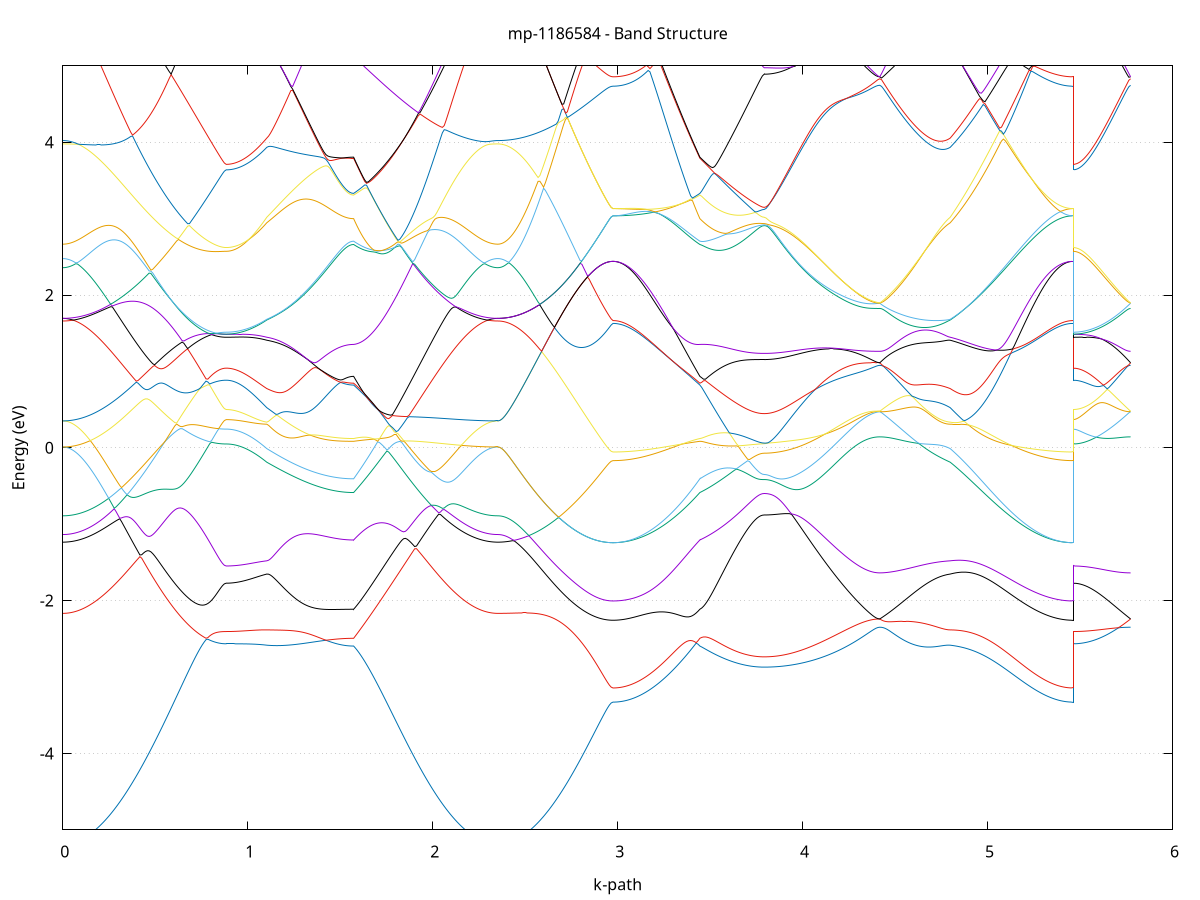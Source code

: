 set title 'mp-1186584 - Band Structure'
set xlabel 'k-path'
set ylabel 'Energy (eV)'
set grid y
set yrange [-5:5]
set terminal png size 800,600
set output 'mp-1186584_bands_gnuplot.png'
plot '-' using 1:2 with lines notitle, '-' using 1:2 with lines notitle, '-' using 1:2 with lines notitle, '-' using 1:2 with lines notitle, '-' using 1:2 with lines notitle, '-' using 1:2 with lines notitle, '-' using 1:2 with lines notitle, '-' using 1:2 with lines notitle, '-' using 1:2 with lines notitle, '-' using 1:2 with lines notitle, '-' using 1:2 with lines notitle, '-' using 1:2 with lines notitle, '-' using 1:2 with lines notitle, '-' using 1:2 with lines notitle, '-' using 1:2 with lines notitle, '-' using 1:2 with lines notitle, '-' using 1:2 with lines notitle, '-' using 1:2 with lines notitle, '-' using 1:2 with lines notitle, '-' using 1:2 with lines notitle, '-' using 1:2 with lines notitle, '-' using 1:2 with lines notitle, '-' using 1:2 with lines notitle, '-' using 1:2 with lines notitle, '-' using 1:2 with lines notitle, '-' using 1:2 with lines notitle, '-' using 1:2 with lines notitle, '-' using 1:2 with lines notitle, '-' using 1:2 with lines notitle, '-' using 1:2 with lines notitle, '-' using 1:2 with lines notitle, '-' using 1:2 with lines notitle, '-' using 1:2 with lines notitle, '-' using 1:2 with lines notitle, '-' using 1:2 with lines notitle, '-' using 1:2 with lines notitle, '-' using 1:2 with lines notitle, '-' using 1:2 with lines notitle, '-' using 1:2 with lines notitle, '-' using 1:2 with lines notitle, '-' using 1:2 with lines notitle, '-' using 1:2 with lines notitle, '-' using 1:2 with lines notitle, '-' using 1:2 with lines notitle, '-' using 1:2 with lines notitle, '-' using 1:2 with lines notitle, '-' using 1:2 with lines notitle, '-' using 1:2 with lines notitle
0.000000 -39.165391
0.009927 -39.165391
0.019855 -39.165391
0.029782 -39.165391
0.039709 -39.165391
0.049637 -39.165391
0.059564 -39.165291
0.069491 -39.165391
0.079419 -39.165391
0.089346 -39.165391
0.099273 -39.165391
0.109200 -39.165391
0.119128 -39.165291
0.129055 -39.165291
0.138982 -39.165391
0.148910 -39.165291
0.158837 -39.165291
0.168764 -39.165391
0.178692 -39.165291
0.188619 -39.165291
0.198546 -39.165391
0.208474 -39.165291
0.218401 -39.165291
0.228328 -39.165291
0.238256 -39.165291
0.248183 -39.165291
0.258110 -39.165291
0.268038 -39.165291
0.277965 -39.165291
0.287892 -39.165291
0.297820 -39.165291
0.307747 -39.165291
0.317674 -39.165291
0.327601 -39.165191
0.337529 -39.165291
0.347456 -39.165191
0.357383 -39.165191
0.367311 -39.165191
0.377238 -39.165191
0.387165 -39.165191
0.397093 -39.165191
0.407020 -39.165191
0.416947 -39.165191
0.426875 -39.165191
0.436802 -39.165191
0.446729 -39.165091
0.456657 -39.165091
0.466584 -39.165091
0.476511 -39.165091
0.486439 -39.165091
0.496366 -39.165091
0.506293 -39.165091
0.516221 -39.165091
0.526148 -39.165091
0.536075 -39.164991
0.546002 -39.164991
0.555930 -39.164991
0.565857 -39.164991
0.575784 -39.164991
0.585712 -39.164991
0.595639 -39.164891
0.605566 -39.164991
0.615494 -39.164891
0.625421 -39.164891
0.635348 -39.164891
0.645276 -39.164891
0.655203 -39.164891
0.665130 -39.164891
0.675058 -39.164791
0.684985 -39.164891
0.694912 -39.164791
0.704840 -39.164791
0.714767 -39.164791
0.724694 -39.164791
0.734622 -39.164791
0.744549 -39.164791
0.754476 -39.164791
0.764403 -39.164791
0.774331 -39.164691
0.784258 -39.164791
0.794185 -39.164791
0.804113 -39.164791
0.814040 -39.164791
0.823967 -39.164791
0.833895 -39.164691
0.843822 -39.164691
0.853749 -39.164691
0.863677 -39.164691
0.873604 -39.164691
0.883531 -39.164691
0.883531 -39.164691
0.893502 -39.164691
0.903473 -39.164691
0.913444 -39.164691
0.923414 -39.164691
0.933385 -39.164691
0.943356 -39.164691
0.953327 -39.164791
0.963297 -39.164791
0.973268 -39.164791
0.983239 -39.164691
0.993210 -39.164791
1.003180 -39.164791
1.013151 -39.164791
1.023122 -39.164791
1.033092 -39.164791
1.043063 -39.164791
1.053034 -39.164891
1.063005 -39.164891
1.072975 -39.164891
1.082946 -39.164891
1.092917 -39.164891
1.102888 -39.164891
1.102888 -39.164891
1.112880 -39.164891
1.122873 -39.164791
1.132865 -39.164991
1.142857 -39.164991
1.152850 -39.164991
1.162842 -39.164991
1.172834 -39.164991
1.182827 -39.164991
1.192819 -39.164991
1.202812 -39.165091
1.212804 -39.165091
1.222796 -39.164991
1.232789 -39.165091
1.242781 -39.165091
1.252774 -39.165091
1.262766 -39.165091
1.272758 -39.165191
1.282751 -39.165191
1.292743 -39.165191
1.302736 -39.165191
1.312728 -39.165191
1.322720 -39.165191
1.332713 -39.165191
1.342705 -39.165291
1.352698 -39.165291
1.362690 -39.165291
1.372682 -39.165291
1.382675 -39.165291
1.392667 -39.165291
1.402660 -39.165291
1.412652 -39.165291
1.422644 -39.165391
1.432637 -39.165391
1.442629 -39.165391
1.452622 -39.165391
1.462614 -39.165391
1.472606 -39.165391
1.482599 -39.165391
1.492591 -39.165391
1.502583 -39.165391
1.512576 -39.165391
1.522568 -39.165391
1.532561 -39.165391
1.542553 -39.165391
1.552545 -39.165391
1.562538 -39.165391
1.572530 -39.165391
1.572530 -39.165391
1.582528 -39.165391
1.592527 -39.165391
1.602525 -39.165391
1.612523 -39.165391
1.622521 -39.165391
1.632519 -39.165391
1.642518 -39.165391
1.652516 -39.165391
1.662514 -39.165391
1.672512 -39.165391
1.682510 -39.165391
1.692509 -39.165291
1.702507 -39.165291
1.712505 -39.165291
1.722503 -39.165291
1.732501 -39.165291
1.742500 -39.165291
1.752498 -39.165291
1.762496 -39.165291
1.772494 -39.165291
1.782492 -39.165291
1.792491 -39.165191
1.802489 -39.165291
1.812487 -39.165291
1.822485 -39.165291
1.832483 -39.165291
1.842482 -39.165291
1.852480 -39.165291
1.862478 -39.165291
1.872476 -39.165291
1.882474 -39.165191
1.892473 -39.165291
1.902471 -39.165291
1.912469 -39.165291
1.922467 -39.165291
1.932465 -39.165291
1.942464 -39.165291
1.952462 -39.165291
1.962460 -39.165291
1.972458 -39.165291
1.982456 -39.165291
1.992455 -39.165291
2.002453 -39.165291
2.012451 -39.165191
2.022449 -39.165291
2.032447 -39.165291
2.042446 -39.165291
2.052444 -39.165291
2.062442 -39.165291
2.072440 -39.165291
2.082438 -39.165291
2.092437 -39.165291
2.102435 -39.165291
2.112433 -39.165291
2.122431 -39.165391
2.132429 -39.165291
2.142427 -39.165291
2.152426 -39.165391
2.162424 -39.165391
2.172422 -39.165391
2.182420 -39.165391
2.192418 -39.165391
2.202417 -39.165391
2.212415 -39.165391
2.222413 -39.165391
2.232411 -39.165391
2.242409 -39.165391
2.252408 -39.165391
2.262406 -39.165391
2.272404 -39.165391
2.282402 -39.165391
2.292400 -39.165391
2.302399 -39.165391
2.312397 -39.165391
2.322395 -39.165391
2.332393 -39.165391
2.342391 -39.165391
2.352390 -39.165391
2.352390 -39.165391
2.362272 -39.165391
2.372154 -39.165291
2.382037 -39.165391
2.391919 -39.165391
2.401801 -39.165391
2.411684 -39.165391
2.421566 -39.165391
2.431449 -39.165391
2.441331 -39.165391
2.451213 -39.165391
2.461096 -39.165391
2.470978 -39.165391
2.480860 -39.165391
2.490743 -39.165391
2.500625 -39.165391
2.510507 -39.165391
2.520390 -39.165391
2.530272 -39.165491
2.540154 -39.165491
2.550037 -39.165491
2.559919 -39.165491
2.569802 -39.165491
2.579684 -39.165491
2.589566 -39.165491
2.599449 -39.165491
2.609331 -39.165491
2.619213 -39.165491
2.629096 -39.165491
2.638978 -39.165491
2.648860 -39.165491
2.658743 -39.165491
2.668625 -39.165591
2.678507 -39.165391
2.688390 -39.165591
2.698272 -39.165491
2.708155 -39.165591
2.718037 -39.165591
2.727919 -39.165591
2.737802 -39.165591
2.747684 -39.165591
2.757566 -39.165591
2.767449 -39.165591
2.777331 -39.165591
2.787213 -39.165591
2.797096 -39.165591
2.806978 -39.165691
2.816860 -39.165691
2.826743 -39.165691
2.836625 -39.165691
2.846508 -39.165691
2.856390 -39.165691
2.866272 -39.165691
2.876155 -39.165691
2.886037 -39.165691
2.895919 -39.165691
2.905802 -39.165691
2.915684 -39.165691
2.925566 -39.165691
2.935449 -39.165591
2.945331 -39.165691
2.955214 -39.165691
2.965096 -39.165691
2.974978 -39.165691
2.974978 -39.165691
2.984971 -39.165691
2.994963 -39.165691
3.004955 -39.165691
3.014948 -39.165691
3.024940 -39.165691
3.034933 -39.165691
3.044925 -39.165591
3.054917 -39.165691
3.064910 -39.165691
3.074902 -39.165691
3.084895 -39.165691
3.094887 -39.165691
3.104879 -39.165691
3.114872 -39.165691
3.124864 -39.165691
3.134857 -39.165591
3.144849 -39.165691
3.154841 -39.165691
3.164834 -39.165691
3.174826 -39.165591
3.184819 -39.165591
3.194811 -39.165591
3.204803 -39.165591
3.214796 -39.165591
3.224788 -39.165591
3.234780 -39.165591
3.244773 -39.165591
3.254765 -39.165591
3.264758 -39.165591
3.274750 -39.165591
3.284742 -39.165591
3.294735 -39.165591
3.304727 -39.165491
3.314720 -39.165491
3.324712 -39.165491
3.334704 -39.165491
3.344697 -39.165491
3.354689 -39.165491
3.364682 -39.165491
3.374674 -39.165491
3.384666 -39.165491
3.394659 -39.165491
3.404651 -39.165491
3.414644 -39.165491
3.424636 -39.165391
3.434628 -39.165391
3.444621 -39.165391
3.444621 -39.165391
3.454558 -39.165391
3.464495 -39.165391
3.474432 -39.165391
3.484369 -39.165391
3.494306 -39.165391
3.504243 -39.165391
3.514180 -39.165391
3.524117 -39.165391
3.534054 -39.165391
3.543991 -39.165391
3.553928 -39.165391
3.563865 -39.165391
3.573803 -39.165391
3.583740 -39.165391
3.593677 -39.165391
3.603614 -39.165391
3.613551 -39.165391
3.623488 -39.165291
3.633425 -39.165391
3.643362 -39.165391
3.653299 -39.165291
3.663236 -39.165291
3.673173 -39.165391
3.683110 -39.165291
3.693047 -39.165291
3.702984 -39.165291
3.712921 -39.165291
3.722858 -39.165291
3.732795 -39.165291
3.742732 -39.165291
3.752670 -39.165291
3.762607 -39.165291
3.772544 -39.165291
3.782481 -39.165291
3.792418 -39.165291
3.792418 -39.165291
3.802334 -39.165291
3.812251 -39.165291
3.822168 -39.165291
3.832085 -39.165291
3.842001 -39.165291
3.851918 -39.165291
3.861835 -39.165291
3.871751 -39.165291
3.881668 -39.165291
3.891585 -39.165291
3.901501 -39.165291
3.911418 -39.165291
3.921335 -39.165291
3.931251 -39.165291
3.941168 -39.165191
3.951085 -39.165191
3.961001 -39.165191
3.970918 -39.165191
3.980835 -39.165091
3.990751 -39.165191
4.000668 -39.165191
4.010585 -39.165191
4.020501 -39.165191
4.030418 -39.165091
4.040335 -39.165091
4.050251 -39.165091
4.060168 -39.165091
4.070085 -39.165091
4.080002 -39.165091
4.089918 -39.165091
4.099835 -39.164991
4.109752 -39.164991
4.119668 -39.164991
4.129585 -39.164991
4.139502 -39.164991
4.149418 -39.164891
4.159335 -39.164891
4.169252 -39.164891
4.179168 -39.164891
4.189085 -39.164891
4.199002 -39.164891
4.208918 -39.164891
4.218835 -39.164891
4.228752 -39.164891
4.238668 -39.164891
4.248585 -39.164791
4.258502 -39.164791
4.268418 -39.164791
4.278335 -39.164791
4.288252 -39.164791
4.298169 -39.164791
4.308085 -39.164791
4.318002 -39.164791
4.327919 -39.164691
4.337835 -39.164791
4.347752 -39.164691
4.357669 -39.164791
4.367585 -39.164691
4.377502 -39.164691
4.387419 -39.164691
4.397335 -39.164691
4.407252 -39.164591
4.417169 -39.164591
4.417169 -39.164691
4.426933 -39.164691
4.436698 -39.164691
4.446462 -39.164691
4.456227 -39.164691
4.465991 -39.164691
4.475756 -39.164691
4.485520 -39.164691
4.495285 -39.164691
4.505050 -39.164691
4.514814 -39.164791
4.524579 -39.164791
4.534343 -39.164791
4.544108 -39.164691
4.553872 -39.164791
4.563637 -39.164691
4.573401 -39.164691
4.583166 -39.164791
4.592930 -39.164791
4.602695 -39.164791
4.612459 -39.164791
4.622224 -39.164791
4.631988 -39.164791
4.641753 -39.164791
4.651517 -39.164791
4.661282 -39.164791
4.671047 -39.164791
4.680811 -39.164791
4.690576 -39.164791
4.700340 -39.164791
4.710105 -39.164791
4.719869 -39.164891
4.729634 -39.164891
4.739398 -39.164891
4.749163 -39.164891
4.758927 -39.164891
4.768692 -39.164891
4.778456 -39.164891
4.788221 -39.164891
4.797985 -39.164891
4.797985 -39.164891
4.807899 -39.164891
4.817812 -39.164991
4.827725 -39.164891
4.837638 -39.164791
4.847551 -39.164991
4.857464 -39.164991
4.867377 -39.164991
4.877290 -39.164991
4.887203 -39.165091
4.897116 -39.165091
4.907029 -39.165091
4.916942 -39.165091
4.926855 -39.165191
4.936768 -39.165191
4.946681 -39.165191
4.956594 -39.165191
4.966507 -39.165191
4.976420 -39.165191
4.986334 -39.165291
4.996247 -39.165291
5.006160 -39.165291
5.016073 -39.165291
5.025986 -39.165291
5.035899 -39.165391
5.045812 -39.165391
5.055725 -39.165291
5.065638 -39.165391
5.075551 -39.165391
5.085464 -39.165391
5.095377 -39.165391
5.105290 -39.165491
5.115203 -39.165491
5.125116 -39.165491
5.135029 -39.165491
5.144942 -39.165491
5.154856 -39.165491
5.164769 -39.165491
5.174682 -39.165591
5.184595 -39.165591
5.194508 -39.165491
5.204421 -39.165591
5.214334 -39.165591
5.224247 -39.165591
5.234160 -39.165591
5.244073 -39.165591
5.253986 -39.165591
5.263899 -39.165591
5.273812 -39.165591
5.283725 -39.165691
5.293638 -39.165591
5.303551 -39.165491
5.313464 -39.165691
5.323377 -39.165591
5.333291 -39.165691
5.343204 -39.165691
5.353117 -39.165691
5.363030 -39.165691
5.372943 -39.165691
5.382856 -39.165691
5.392769 -39.165691
5.402682 -39.165691
5.412595 -39.165691
5.422508 -39.165691
5.432421 -39.165691
5.442334 -39.165691
5.452247 -39.165691
5.462160 -39.165691
5.462160 -39.164691
5.471888 -39.164691
5.481616 -39.164691
5.491344 -39.164691
5.501072 -39.164691
5.510800 -39.164691
5.520528 -39.164691
5.530256 -39.164591
5.539984 -39.164691
5.549712 -39.164691
5.559440 -39.164691
5.569168 -39.164691
5.578896 -39.164591
5.588624 -39.164691
5.598352 -39.164691
5.608079 -39.164691
5.617807 -39.164691
5.627535 -39.164691
5.637263 -39.164691
5.646991 -39.164691
5.656719 -39.164691
5.666447 -39.164691
5.676175 -39.164691
5.685903 -39.164691
5.695631 -39.164691
5.705359 -39.164691
5.715087 -39.164691
5.724815 -39.164691
5.734543 -39.164691
5.744271 -39.164691
5.753999 -39.164691
5.763727 -39.164691
5.773455 -39.164691
e
0.000000 -24.292691
0.009927 -24.292691
0.019855 -24.292691
0.029782 -24.292791
0.039709 -24.292791
0.049637 -24.292891
0.059564 -24.292991
0.069491 -24.293091
0.079419 -24.293291
0.089346 -24.293491
0.099273 -24.293591
0.109200 -24.293891
0.119128 -24.294091
0.129055 -24.294391
0.138982 -24.294791
0.148910 -24.295091
0.158837 -24.295491
0.168764 -24.295991
0.178692 -24.296491
0.188619 -24.296991
0.198546 -24.297591
0.208474 -24.298291
0.218401 -24.298991
0.228328 -24.299691
0.238256 -24.300491
0.248183 -24.301291
0.258110 -24.302191
0.268038 -24.303091
0.277965 -24.304091
0.287892 -24.305091
0.297820 -24.306091
0.307747 -24.307191
0.317674 -24.308391
0.327601 -24.309491
0.337529 -24.310691
0.347456 -24.311991
0.357383 -24.313191
0.367311 -24.314491
0.377238 -24.315791
0.387165 -24.317091
0.397093 -24.318491
0.407020 -24.319791
0.416947 -24.321191
0.426875 -24.322591
0.436802 -24.323991
0.446729 -24.325391
0.456657 -24.326791
0.466584 -24.328191
0.476511 -24.329591
0.486439 -24.330991
0.496366 -24.332391
0.506293 -24.333791
0.516221 -24.335191
0.526148 -24.336491
0.536075 -24.337891
0.546002 -24.339191
0.555930 -24.340591
0.565857 -24.341891
0.575784 -24.343091
0.585712 -24.344391
0.595639 -24.345591
0.605566 -24.346891
0.615494 -24.347991
0.625421 -24.349191
0.635348 -24.350291
0.645276 -24.351391
0.655203 -24.352491
0.665130 -24.353491
0.675058 -24.354491
0.684985 -24.355391
0.694912 -24.356291
0.704840 -24.357191
0.714767 -24.357991
0.724694 -24.358791
0.734622 -24.359491
0.744549 -24.360191
0.754476 -24.360891
0.764403 -24.361491
0.774331 -24.362091
0.784258 -24.362591
0.794185 -24.362991
0.804113 -24.363491
0.814040 -24.363791
0.823967 -24.364191
0.833895 -24.364391
0.843822 -24.364691
0.853749 -24.364791
0.863677 -24.364991
0.873604 -24.364991
0.883531 -24.365091
0.883531 -24.365091
0.893502 -24.364991
0.903473 -24.364691
0.913444 -24.364191
0.923414 -24.363491
0.933385 -24.362691
0.943356 -24.361591
0.953327 -24.360391
0.963297 -24.358891
0.973268 -24.357291
0.983239 -24.355491
0.993210 -24.353491
1.003180 -24.351391
1.013151 -24.348991
1.023122 -24.346491
1.033092 -24.343891
1.043063 -24.340991
1.053034 -24.337991
1.063005 -24.334791
1.072975 -24.331491
1.082946 -24.327991
1.092917 -24.324391
1.102888 -24.320591
1.102888 -24.320591
1.112880 -24.317791
1.122873 -24.314991
1.132865 -24.311991
1.142857 -24.308991
1.152850 -24.305891
1.162842 -24.302691
1.172834 -24.299391
1.182827 -24.296091
1.192819 -24.292691
1.202812 -24.289191
1.212804 -24.286591
1.222796 -24.285991
1.232789 -24.285291
1.242781 -24.284491
1.252774 -24.283691
1.262766 -24.282691
1.272758 -24.281691
1.282751 -24.280591
1.292743 -24.279391
1.302736 -24.278091
1.312728 -24.276791
1.322720 -24.275391
1.332713 -24.273891
1.342705 -24.272291
1.352698 -24.270691
1.362690 -24.268991
1.372682 -24.267191
1.382675 -24.265391
1.392667 -24.263491
1.402660 -24.261591
1.412652 -24.259591
1.422644 -24.257491
1.432637 -24.255391
1.442629 -24.253291
1.452622 -24.251091
1.462614 -24.248791
1.472606 -24.246491
1.482599 -24.244191
1.492591 -24.241891
1.502583 -24.239491
1.512576 -24.237091
1.522568 -24.234691
1.532561 -24.232191
1.542553 -24.229791
1.552545 -24.227391
1.562538 -24.225091
1.572530 -24.223691
1.572530 -24.223691
1.582528 -24.222191
1.592527 -24.220791
1.602525 -24.219491
1.612523 -24.218291
1.622521 -24.217191
1.632519 -24.216091
1.642518 -24.215091
1.652516 -24.214191
1.662514 -24.213291
1.672512 -24.214091
1.682510 -24.217191
1.692509 -24.220191
1.702507 -24.223091
1.712505 -24.225991
1.722503 -24.228891
1.732501 -24.231691
1.742500 -24.234391
1.752498 -24.237091
1.762496 -24.239691
1.772494 -24.242291
1.782492 -24.244791
1.792491 -24.247291
1.802489 -24.249691
1.812487 -24.251991
1.822485 -24.254291
1.832483 -24.256491
1.842482 -24.258591
1.852480 -24.260691
1.862478 -24.262691
1.872476 -24.264691
1.882474 -24.266491
1.892473 -24.268291
1.902471 -24.270091
1.912469 -24.271791
1.922467 -24.273391
1.932465 -24.274891
1.942464 -24.276391
1.952462 -24.277791
1.962460 -24.279191
1.972458 -24.280391
1.982456 -24.281691
1.992455 -24.282791
2.002453 -24.283891
2.012451 -24.284891
2.022449 -24.285891
2.032447 -24.286691
2.042446 -24.287591
2.052444 -24.288291
2.062442 -24.288991
2.072440 -24.289691
2.082438 -24.290291
2.092437 -24.290791
2.102435 -24.291291
2.112433 -24.291691
2.122431 -24.292091
2.132429 -24.292391
2.142427 -24.292691
2.152426 -24.292891
2.162424 -24.293091
2.172422 -24.293191
2.182420 -24.293291
2.192418 -24.293391
2.202417 -24.293391
2.212415 -24.293391
2.222413 -24.293391
2.232411 -24.293391
2.242409 -24.293291
2.252408 -24.293291
2.262406 -24.293191
2.272404 -24.293091
2.282402 -24.292991
2.292400 -24.292991
2.302399 -24.292891
2.312397 -24.292791
2.322395 -24.292791
2.332393 -24.292691
2.342391 -24.292691
2.352390 -24.292691
2.352390 -24.292691
2.362272 -24.292691
2.372154 -24.292491
2.382037 -24.292191
2.391919 -24.291791
2.401801 -24.291191
2.411684 -24.290591
2.421566 -24.289791
2.431449 -24.288891
2.441331 -24.287891
2.451213 -24.286791
2.461096 -24.285591
2.470978 -24.284291
2.480860 -24.282791
2.490743 -24.281191
2.500625 -24.279591
2.510507 -24.277791
2.520390 -24.275891
2.530272 -24.273891
2.540154 -24.271791
2.550037 -24.269591
2.559919 -24.267191
2.569802 -24.264791
2.579684 -24.262291
2.589566 -24.259691
2.599449 -24.259891
2.609331 -24.261691
2.619213 -24.263391
2.629096 -24.265091
2.638978 -24.266791
2.648860 -24.268491
2.658743 -24.270191
2.668625 -24.271791
2.678507 -24.273391
2.688390 -24.274991
2.698272 -24.276491
2.708155 -24.278091
2.718037 -24.279491
2.727919 -24.280991
2.737802 -24.282391
2.747684 -24.283691
2.757566 -24.284991
2.767449 -24.286291
2.777331 -24.287491
2.787213 -24.288591
2.797096 -24.289691
2.806978 -24.290791
2.816860 -24.291791
2.826743 -24.292691
2.836625 -24.293591
2.846508 -24.294391
2.856390 -24.295191
2.866272 -24.295891
2.876155 -24.296591
2.886037 -24.297191
2.895919 -24.297691
2.905802 -24.298191
2.915684 -24.298591
2.925566 -24.298891
2.935449 -24.299191
2.945331 -24.299391
2.955214 -24.299591
2.965096 -24.299691
2.974978 -24.299691
2.974978 -24.299691
2.984971 -24.299691
2.994963 -24.299591
3.004955 -24.299391
3.014948 -24.299091
3.024940 -24.298691
3.034933 -24.298191
3.044925 -24.297691
3.054917 -24.297091
3.064910 -24.296391
3.074902 -24.295591
3.084895 -24.294691
3.094887 -24.293791
3.104879 -24.292791
3.114872 -24.291691
3.124864 -24.290491
3.134857 -24.289291
3.144849 -24.287891
3.154841 -24.286491
3.164834 -24.285091
3.174826 -24.283491
3.184819 -24.281891
3.194811 -24.280191
3.204803 -24.278491
3.214796 -24.276691
3.224788 -24.274791
3.234780 -24.272891
3.244773 -24.270891
3.254765 -24.268791
3.264758 -24.266691
3.274750 -24.264491
3.284742 -24.262291
3.294735 -24.259991
3.304727 -24.257591
3.314720 -24.255191
3.324712 -24.252791
3.334704 -24.250291
3.344697 -24.247791
3.354689 -24.245291
3.364682 -24.242691
3.374674 -24.239991
3.384666 -24.237391
3.394659 -24.234691
3.404651 -24.231991
3.414644 -24.229191
3.424636 -24.226991
3.434628 -24.225291
3.444621 -24.223691
3.444621 -24.223691
3.454558 -24.223091
3.464495 -24.222491
3.474432 -24.221891
3.484369 -24.221491
3.494306 -24.221191
3.504243 -24.221091
3.514180 -24.221191
3.524117 -24.221491
3.534054 -24.222091
3.543991 -24.222891
3.553928 -24.223891
3.563865 -24.225091
3.573803 -24.226391
3.583740 -24.227891
3.593677 -24.229391
3.603614 -24.230891
3.613551 -24.232391
3.623488 -24.233891
3.633425 -24.235291
3.643362 -24.236691
3.653299 -24.238091
3.663236 -24.239291
3.673173 -24.240491
3.683110 -24.241691
3.693047 -24.242691
3.702984 -24.243591
3.712921 -24.244491
3.722858 -24.245191
3.732795 -24.245891
3.742732 -24.246491
3.752670 -24.246891
3.762607 -24.247291
3.772544 -24.247491
3.782481 -24.247691
3.792418 -24.247691
3.792418 -24.247691
3.802334 -24.247791
3.812251 -24.247991
3.822168 -24.248291
3.832085 -24.248691
3.842001 -24.249291
3.851918 -24.249891
3.861835 -24.250791
3.871751 -24.251691
3.881668 -24.252791
3.891585 -24.254091
3.901501 -24.255491
3.911418 -24.257091
3.921335 -24.258891
3.931251 -24.260791
3.941168 -24.262791
3.951085 -24.264991
3.961001 -24.267291
3.970918 -24.269791
3.980835 -24.272291
3.990751 -24.274991
4.000668 -24.277691
4.010585 -24.280491
4.020501 -24.283291
4.030418 -24.286191
4.040335 -24.289091
4.050251 -24.292091
4.060168 -24.294991
4.070085 -24.297991
4.080002 -24.300891
4.089918 -24.303791
4.099835 -24.306691
4.109752 -24.309491
4.119668 -24.312291
4.129585 -24.315091
4.139502 -24.317791
4.149418 -24.320391
4.159335 -24.322991
4.169252 -24.325491
4.179168 -24.327891
4.189085 -24.330291
4.199002 -24.332591
4.208918 -24.334791
4.218835 -24.336891
4.228752 -24.338891
4.238668 -24.340791
4.248585 -24.342691
4.258502 -24.344391
4.268418 -24.346091
4.278335 -24.347591
4.288252 -24.349091
4.298169 -24.350391
4.308085 -24.351691
4.318002 -24.352791
4.327919 -24.353891
4.337835 -24.354791
4.347752 -24.355591
4.357669 -24.356291
4.367585 -24.356891
4.377502 -24.357391
4.387419 -24.357791
4.397335 -24.358091
4.407252 -24.358291
4.417169 -24.358291
4.417169 -24.358291
4.426933 -24.358291
4.436698 -24.358291
4.446462 -24.358291
4.456227 -24.358191
4.465991 -24.358091
4.475756 -24.357991
4.485520 -24.357791
4.495285 -24.357691
4.505050 -24.357391
4.514814 -24.357191
4.524579 -24.356791
4.534343 -24.356491
4.544108 -24.355991
4.553872 -24.355591
4.563637 -24.354991
4.573401 -24.354391
4.583166 -24.353691
4.592930 -24.352991
4.602695 -24.352191
4.612459 -24.351291
4.622224 -24.350291
4.631988 -24.349291
4.641753 -24.348191
4.651517 -24.346991
4.661282 -24.345691
4.671047 -24.344391
4.680811 -24.342991
4.690576 -24.341491
4.700340 -24.339891
4.710105 -24.338191
4.719869 -24.336491
4.729634 -24.334691
4.739398 -24.332891
4.749163 -24.330991
4.758927 -24.328991
4.768692 -24.326991
4.778456 -24.324891
4.788221 -24.322691
4.797985 -24.320591
4.797985 -24.320591
4.807899 -24.316691
4.817812 -24.312691
4.827725 -24.308491
4.837638 -24.304191
4.847551 -24.299791
4.857464 -24.295291
4.867377 -24.290891
4.877290 -24.291191
4.887203 -24.291591
4.897116 -24.291891
4.907029 -24.292191
4.916942 -24.292491
4.926855 -24.292791
4.936768 -24.293091
4.946681 -24.293391
4.956594 -24.293591
4.966507 -24.293791
4.976420 -24.294091
4.986334 -24.294291
4.996247 -24.294491
5.006160 -24.294691
5.016073 -24.294891
5.025986 -24.295091
5.035899 -24.295291
5.045812 -24.295491
5.055725 -24.295691
5.065638 -24.295791
5.075551 -24.295991
5.085464 -24.296191
5.095377 -24.296291
5.105290 -24.296491
5.115203 -24.296591
5.125116 -24.296791
5.135029 -24.296891
5.144942 -24.297091
5.154856 -24.297191
5.164769 -24.297391
5.174682 -24.297491
5.184595 -24.297591
5.194508 -24.297791
5.204421 -24.297891
5.214334 -24.297991
5.224247 -24.298091
5.234160 -24.298191
5.244073 -24.298391
5.253986 -24.298491
5.263899 -24.298591
5.273812 -24.298691
5.283725 -24.298791
5.293638 -24.298891
5.303551 -24.298991
5.313464 -24.299091
5.323377 -24.299091
5.333291 -24.299191
5.343204 -24.299291
5.353117 -24.299391
5.363030 -24.299391
5.372943 -24.299491
5.382856 -24.299491
5.392769 -24.299591
5.402682 -24.299591
5.412595 -24.299591
5.422508 -24.299691
5.432421 -24.299691
5.442334 -24.299691
5.452247 -24.299691
5.462160 -24.299691
5.462160 -24.365091
5.471888 -24.364991
5.481616 -24.364991
5.491344 -24.364891
5.501072 -24.364791
5.510800 -24.364691
5.520528 -24.364491
5.530256 -24.364391
5.539984 -24.364091
5.549712 -24.363891
5.559440 -24.363691
5.569168 -24.363391
5.578896 -24.363091
5.588624 -24.362791
5.598352 -24.362491
5.608079 -24.362191
5.617807 -24.361891
5.627535 -24.361491
5.637263 -24.361191
5.646991 -24.360891
5.656719 -24.360491
5.666447 -24.360191
5.676175 -24.359891
5.685903 -24.359691
5.695631 -24.359391
5.705359 -24.359191
5.715087 -24.358991
5.724815 -24.358791
5.734543 -24.358591
5.744271 -24.358491
5.753999 -24.358391
5.763727 -24.358291
5.773455 -24.358291
e
0.000000 -24.229591
0.009927 -24.229591
0.019855 -24.229491
0.029782 -24.229491
0.039709 -24.229391
0.049637 -24.229191
0.059564 -24.229091
0.069491 -24.228791
0.079419 -24.228591
0.089346 -24.228291
0.099273 -24.227991
0.109200 -24.227591
0.119128 -24.227191
0.129055 -24.226791
0.138982 -24.226191
0.148910 -24.225691
0.158837 -24.224991
0.168764 -24.224291
0.178692 -24.223591
0.188619 -24.222791
0.198546 -24.221891
0.208474 -24.220891
0.218401 -24.219891
0.228328 -24.218791
0.238256 -24.217591
0.248183 -24.216391
0.258110 -24.215091
0.268038 -24.213691
0.277965 -24.212191
0.287892 -24.210691
0.297820 -24.209091
0.307747 -24.207491
0.317674 -24.205791
0.327601 -24.203991
0.337529 -24.202091
0.347456 -24.200191
0.357383 -24.198291
0.367311 -24.196191
0.377238 -24.194191
0.387165 -24.194991
0.397093 -24.197591
0.407020 -24.200191
0.416947 -24.202691
0.426875 -24.205191
0.436802 -24.207691
0.446729 -24.210191
0.456657 -24.212591
0.466584 -24.214991
0.476511 -24.217391
0.486439 -24.219691
0.496366 -24.221991
0.506293 -24.224191
0.516221 -24.226391
0.526148 -24.228591
0.536075 -24.230691
0.546002 -24.232791
0.555930 -24.234791
0.565857 -24.236791
0.575784 -24.238691
0.585712 -24.240591
0.595639 -24.242491
0.605566 -24.244191
0.615494 -24.245991
0.625421 -24.247591
0.635348 -24.249291
0.645276 -24.250791
0.655203 -24.252291
0.665130 -24.253791
0.675058 -24.255191
0.684985 -24.256491
0.694912 -24.257791
0.704840 -24.258991
0.714767 -24.260091
0.724694 -24.261191
0.734622 -24.262291
0.744549 -24.263191
0.754476 -24.264091
0.764403 -24.264991
0.774331 -24.265691
0.784258 -24.266391
0.794185 -24.267091
0.804113 -24.267591
0.814040 -24.268191
0.823967 -24.268591
0.833895 -24.268991
0.843822 -24.269291
0.853749 -24.269491
0.863677 -24.269691
0.873604 -24.269791
0.883531 -24.269791
0.883531 -24.269791
0.893502 -24.270591
0.903473 -24.271691
0.913444 -24.272791
0.923414 -24.273891
0.933385 -24.274891
0.943356 -24.275991
0.953327 -24.276891
0.963297 -24.277891
0.973268 -24.278791
0.983239 -24.279691
0.993210 -24.280491
1.003180 -24.281291
1.013151 -24.282091
1.023122 -24.282891
1.033092 -24.283591
1.043063 -24.284291
1.053034 -24.284891
1.063005 -24.285591
1.072975 -24.286191
1.082946 -24.286691
1.092917 -24.287291
1.102888 -24.287791
1.102888 -24.287791
1.112880 -24.288091
1.122873 -24.288391
1.132865 -24.288491
1.142857 -24.288591
1.152850 -24.288591
1.162842 -24.288491
1.172834 -24.288291
1.182827 -24.287991
1.192819 -24.287591
1.202812 -24.287191
1.212804 -24.285691
1.222796 -24.282091
1.232789 -24.278491
1.242781 -24.274791
1.252774 -24.271091
1.262766 -24.267291
1.272758 -24.263491
1.282751 -24.259691
1.292743 -24.255891
1.302736 -24.251991
1.312728 -24.248191
1.322720 -24.244391
1.332713 -24.240591
1.342705 -24.236691
1.352698 -24.232991
1.362690 -24.229191
1.372682 -24.225591
1.382675 -24.221891
1.392667 -24.218391
1.402660 -24.214891
1.412652 -24.211491
1.422644 -24.208291
1.432637 -24.205091
1.442629 -24.202091
1.452622 -24.199291
1.462614 -24.198491
1.472606 -24.200091
1.482599 -24.201891
1.492591 -24.203891
1.502583 -24.205891
1.512576 -24.208091
1.522568 -24.210291
1.532561 -24.212591
1.542553 -24.214891
1.552545 -24.217191
1.562538 -24.219391
1.572530 -24.220791
1.572530 -24.220791
1.582528 -24.217991
1.592527 -24.215191
1.602525 -24.212291
1.612523 -24.209491
1.622521 -24.206591
1.632519 -24.203791
1.642518 -24.204691
1.652516 -24.207891
1.662514 -24.210991
1.672512 -24.212391
1.682510 -24.211591
1.692509 -24.210791
1.702507 -24.209991
1.712505 -24.209191
1.722503 -24.208391
1.732501 -24.207591
1.742500 -24.206791
1.752498 -24.205991
1.762496 -24.205091
1.772494 -24.204291
1.782492 -24.203391
1.792491 -24.202491
1.802489 -24.201491
1.812487 -24.200491
1.822485 -24.199491
1.832483 -24.198391
1.842482 -24.197291
1.852480 -24.196091
1.862478 -24.194891
1.872476 -24.193591
1.882474 -24.192291
1.892473 -24.190991
1.902471 -24.189591
1.912469 -24.188091
1.922467 -24.186591
1.932465 -24.185091
1.942464 -24.183491
1.952462 -24.181791
1.962460 -24.180091
1.972458 -24.178391
1.982456 -24.176591
1.992455 -24.177091
2.002453 -24.179791
2.012451 -24.182491
2.022449 -24.184991
2.032447 -24.187591
2.042446 -24.189991
2.052444 -24.192391
2.062442 -24.194791
2.072440 -24.196991
2.082438 -24.199191
2.092437 -24.201391
2.102435 -24.203391
2.112433 -24.205391
2.122431 -24.207291
2.132429 -24.209191
2.142427 -24.210991
2.152426 -24.212691
2.162424 -24.214291
2.172422 -24.215791
2.182420 -24.217291
2.192418 -24.218691
2.202417 -24.219991
2.212415 -24.221191
2.222413 -24.222391
2.232411 -24.223391
2.242409 -24.224391
2.252408 -24.225291
2.262406 -24.226091
2.272404 -24.226791
2.282402 -24.227491
2.292400 -24.227991
2.302399 -24.228491
2.312397 -24.228891
2.322395 -24.229191
2.332393 -24.229391
2.342391 -24.229491
2.352390 -24.229591
2.352390 -24.229591
2.362272 -24.229691
2.372154 -24.229891
2.382037 -24.230191
2.391919 -24.230691
2.401801 -24.231291
2.411684 -24.231991
2.421566 -24.232891
2.431449 -24.233791
2.441331 -24.234891
2.451213 -24.235991
2.461096 -24.237291
2.470978 -24.238591
2.480860 -24.239991
2.490743 -24.241491
2.500625 -24.242991
2.510507 -24.244591
2.520390 -24.246191
2.530272 -24.247791
2.540154 -24.249491
2.550037 -24.251191
2.559919 -24.252891
2.569802 -24.254691
2.579684 -24.256391
2.589566 -24.258191
2.599449 -24.259891
2.609331 -24.261691
2.619213 -24.263391
2.629096 -24.265091
2.638978 -24.266791
2.648860 -24.268491
2.658743 -24.270191
2.668625 -24.271791
2.678507 -24.273391
2.688390 -24.274991
2.698272 -24.276491
2.708155 -24.278091
2.718037 -24.279491
2.727919 -24.280991
2.737802 -24.282391
2.747684 -24.283691
2.757566 -24.284991
2.767449 -24.286291
2.777331 -24.287491
2.787213 -24.288591
2.797096 -24.289691
2.806978 -24.290791
2.816860 -24.291791
2.826743 -24.292691
2.836625 -24.293591
2.846508 -24.294391
2.856390 -24.295191
2.866272 -24.295891
2.876155 -24.296591
2.886037 -24.297191
2.895919 -24.297691
2.905802 -24.298191
2.915684 -24.298591
2.925566 -24.298891
2.935449 -24.299191
2.945331 -24.299391
2.955214 -24.299591
2.965096 -24.299691
2.974978 -24.299691
2.974978 -24.299691
2.984971 -24.299691
2.994963 -24.299491
3.004955 -24.299291
3.014948 -24.298891
3.024940 -24.298491
3.034933 -24.297991
3.044925 -24.297291
3.054917 -24.296591
3.064910 -24.295791
3.074902 -24.294891
3.084895 -24.293791
3.094887 -24.292691
3.104879 -24.291591
3.114872 -24.290291
3.124864 -24.288891
3.134857 -24.287491
3.144849 -24.285891
3.154841 -24.284291
3.164834 -24.282591
3.174826 -24.280891
3.184819 -24.278991
3.194811 -24.277091
3.204803 -24.275191
3.214796 -24.273091
3.224788 -24.270991
3.234780 -24.268891
3.244773 -24.266691
3.254765 -24.264491
3.264758 -24.262191
3.274750 -24.259891
3.284742 -24.257591
3.294735 -24.255191
3.304727 -24.252891
3.314720 -24.250491
3.324712 -24.248191
3.334704 -24.245791
3.344697 -24.243491
3.354689 -24.241191
3.364682 -24.238991
3.374674 -24.236791
3.384666 -24.234691
3.394659 -24.232691
3.404651 -24.230691
3.414644 -24.228791
3.424636 -24.226391
3.434628 -24.223591
3.444621 -24.220791
3.444621 -24.220791
3.454558 -24.219591
3.464495 -24.218291
3.474432 -24.216891
3.484369 -24.215491
3.494306 -24.214091
3.504243 -24.212591
3.514180 -24.211091
3.524117 -24.209591
3.534054 -24.208091
3.543991 -24.206491
3.553928 -24.204891
3.563865 -24.203291
3.573803 -24.201691
3.583740 -24.199991
3.593677 -24.198391
3.603614 -24.196791
3.613551 -24.195091
3.623488 -24.193491
3.633425 -24.191891
3.643362 -24.190291
3.653299 -24.188891
3.663236 -24.187991
3.673173 -24.187091
3.683110 -24.186191
3.693047 -24.185291
3.702984 -24.184491
3.712921 -24.183691
3.722858 -24.182991
3.732795 -24.182391
3.742732 -24.181891
3.752670 -24.181391
3.762607 -24.180991
3.772544 -24.180791
3.782481 -24.180591
3.792418 -24.180591
3.792418 -24.180591
3.802334 -24.180691
3.812251 -24.181191
3.822168 -24.181991
3.832085 -24.183091
3.842001 -24.184391
3.851918 -24.185791
3.861835 -24.187491
3.871751 -24.189191
3.881668 -24.190891
3.891585 -24.192691
3.901501 -24.194491
3.911418 -24.196191
3.921335 -24.198791
3.931251 -24.201491
3.941168 -24.204191
3.951085 -24.206891
3.961001 -24.209591
3.970918 -24.212291
3.980835 -24.214991
3.990751 -24.217691
4.000668 -24.220391
4.010585 -24.222991
4.020501 -24.225491
4.030418 -24.228091
4.040335 -24.230591
4.050251 -24.232991
4.060168 -24.235391
4.070085 -24.237691
4.080002 -24.239991
4.089918 -24.242191
4.099835 -24.244291
4.109752 -24.246391
4.119668 -24.248491
4.129585 -24.250391
4.139502 -24.252291
4.149418 -24.254191
4.159335 -24.255891
4.169252 -24.257591
4.179168 -24.259191
4.189085 -24.260791
4.199002 -24.262191
4.208918 -24.263691
4.218835 -24.264991
4.228752 -24.266291
4.238668 -24.267491
4.248585 -24.268591
4.258502 -24.269591
4.268418 -24.270591
4.278335 -24.271591
4.288252 -24.272391
4.298169 -24.273191
4.308085 -24.273891
4.318002 -24.274591
4.327919 -24.275091
4.337835 -24.275691
4.347752 -24.276091
4.357669 -24.276491
4.367585 -24.276891
4.377502 -24.277091
4.387419 -24.277291
4.397335 -24.277491
4.407252 -24.277591
4.417169 -24.277591
4.417169 -24.277591
4.426933 -24.277591
4.436698 -24.277491
4.446462 -24.277391
4.456227 -24.277291
4.465991 -24.277091
4.475756 -24.276891
4.485520 -24.276791
4.495285 -24.276591
4.505050 -24.276391
4.514814 -24.276291
4.524579 -24.276191
4.534343 -24.276191
4.544108 -24.276191
4.553872 -24.276191
4.563637 -24.276391
4.573401 -24.276591
4.583166 -24.276791
4.592930 -24.277191
4.602695 -24.277591
4.612459 -24.277991
4.622224 -24.278491
4.631988 -24.279091
4.641753 -24.279691
4.651517 -24.280291
4.661282 -24.280891
4.671047 -24.281491
4.680811 -24.282091
4.690576 -24.282691
4.700340 -24.283291
4.710105 -24.283891
4.719869 -24.284391
4.729634 -24.284991
4.739398 -24.285491
4.749163 -24.285891
4.758927 -24.286391
4.768692 -24.286791
4.778456 -24.287191
4.788221 -24.287491
4.797985 -24.287791
4.797985 -24.287791
4.807899 -24.288291
4.817812 -24.288791
4.827725 -24.289291
4.837638 -24.289691
4.847551 -24.290091
4.857464 -24.290491
4.867377 -24.290691
4.877290 -24.285991
4.887203 -24.281091
4.897116 -24.276191
4.907029 -24.271191
4.916942 -24.266091
4.926855 -24.260991
4.936768 -24.255791
4.946681 -24.250491
4.956594 -24.245091
4.966507 -24.239791
4.976420 -24.234291
4.986334 -24.228891
4.996247 -24.223391
5.006160 -24.217891
5.016073 -24.212391
5.025986 -24.206891
5.035899 -24.201391
5.045812 -24.195891
5.055725 -24.190391
5.065638 -24.187391
5.075551 -24.191791
5.085464 -24.196091
5.095377 -24.200491
5.105290 -24.204891
5.115203 -24.209191
5.125116 -24.213491
5.135029 -24.217791
5.144942 -24.221991
5.154856 -24.226191
5.164769 -24.230291
5.174682 -24.234391
5.184595 -24.238391
5.194508 -24.242291
5.204421 -24.246091
5.214334 -24.249791
5.224247 -24.253391
5.234160 -24.256991
5.244073 -24.260391
5.253986 -24.263691
5.263899 -24.266891
5.273812 -24.269891
5.283725 -24.272891
5.293638 -24.275691
5.303551 -24.278291
5.313464 -24.280891
5.323377 -24.283191
5.333291 -24.285491
5.343204 -24.287491
5.353117 -24.289491
5.363030 -24.291191
5.372943 -24.292791
5.382856 -24.294291
5.392769 -24.295491
5.402682 -24.296591
5.412595 -24.297591
5.422508 -24.298391
5.432421 -24.298991
5.442334 -24.299391
5.452247 -24.299591
5.462160 -24.299691
5.462160 -24.269791
5.471888 -24.269791
5.481616 -24.269591
5.491344 -24.269291
5.501072 -24.268991
5.510800 -24.269191
5.520528 -24.269391
5.530256 -24.269691
5.539984 -24.269891
5.549712 -24.270291
5.559440 -24.270591
5.569168 -24.270991
5.578896 -24.271291
5.588624 -24.271691
5.598352 -24.272091
5.608079 -24.272591
5.617807 -24.272991
5.627535 -24.273391
5.637263 -24.273891
5.646991 -24.274291
5.656719 -24.274691
5.666447 -24.275091
5.676175 -24.275491
5.685903 -24.275891
5.695631 -24.276191
5.705359 -24.276491
5.715087 -24.276791
5.724815 -24.277091
5.734543 -24.277191
5.744271 -24.277391
5.753999 -24.277491
5.763727 -24.277591
5.773455 -24.277591
e
0.000000 -24.229591
0.009927 -24.229491
0.019855 -24.229191
0.029782 -24.228691
0.039709 -24.228091
0.049637 -24.227291
0.059564 -24.226191
0.069491 -24.224991
0.079419 -24.223691
0.089346 -24.222091
0.099273 -24.220391
0.109200 -24.218491
0.119128 -24.216391
0.129055 -24.214091
0.138982 -24.211691
0.148910 -24.209091
0.158837 -24.206291
0.168764 -24.203391
0.178692 -24.200291
0.188619 -24.197091
0.198546 -24.193691
0.208474 -24.190191
0.218401 -24.186591
0.228328 -24.182791
0.238256 -24.178791
0.248183 -24.174791
0.258110 -24.170591
0.268038 -24.166291
0.277965 -24.165191
0.287892 -24.167891
0.297820 -24.170691
0.307747 -24.173491
0.317674 -24.176191
0.327601 -24.178891
0.337529 -24.181691
0.347456 -24.184391
0.357383 -24.186991
0.367311 -24.189691
0.377238 -24.192391
0.387165 -24.191991
0.397093 -24.189891
0.407020 -24.187691
0.416947 -24.185391
0.426875 -24.183091
0.436802 -24.180691
0.446729 -24.178291
0.456657 -24.175891
0.466584 -24.173491
0.476511 -24.170991
0.486439 -24.168491
0.496366 -24.165891
0.506293 -24.169591
0.516221 -24.173391
0.526148 -24.177291
0.536075 -24.181191
0.546002 -24.185091
0.555930 -24.188991
0.565857 -24.192891
0.575784 -24.196791
0.585712 -24.200691
0.595639 -24.204591
0.605566 -24.208391
0.615494 -24.212091
0.625421 -24.215791
0.635348 -24.219391
0.645276 -24.222891
0.655203 -24.226391
0.665130 -24.229691
0.675058 -24.232891
0.684985 -24.236091
0.694912 -24.239091
0.704840 -24.241991
0.714767 -24.244791
0.724694 -24.247391
0.734622 -24.249891
0.744549 -24.252291
0.754476 -24.254491
0.764403 -24.256491
0.774331 -24.258391
0.784258 -24.260191
0.794185 -24.261791
0.804113 -24.263191
0.814040 -24.264491
0.823967 -24.265591
0.833895 -24.266591
0.843822 -24.267291
0.853749 -24.267891
0.863677 -24.268391
0.873604 -24.268591
0.883531 -24.268691
0.883531 -24.268691
0.893502 -24.267891
0.903473 -24.266691
0.913444 -24.265391
0.923414 -24.263991
0.933385 -24.262591
0.943356 -24.261191
0.953327 -24.259691
0.963297 -24.258191
0.973268 -24.256591
0.983239 -24.255091
0.993210 -24.253391
1.003180 -24.251791
1.013151 -24.250091
1.023122 -24.248391
1.033092 -24.246591
1.043063 -24.244791
1.053034 -24.242991
1.063005 -24.241091
1.072975 -24.239191
1.082946 -24.237291
1.092917 -24.235391
1.102888 -24.233391
1.102888 -24.233391
1.112880 -24.231991
1.122873 -24.230491
1.132865 -24.228991
1.142857 -24.227391
1.152850 -24.225791
1.162842 -24.224191
1.172834 -24.222491
1.182827 -24.220791
1.192819 -24.219091
1.202812 -24.217391
1.212804 -24.215591
1.222796 -24.213891
1.232789 -24.212091
1.242781 -24.210391
1.252774 -24.208691
1.262766 -24.206991
1.272758 -24.205291
1.282751 -24.203691
1.292743 -24.202091
1.302736 -24.200591
1.312728 -24.199191
1.322720 -24.197791
1.332713 -24.196591
1.342705 -24.195491
1.352698 -24.194591
1.362690 -24.193791
1.372682 -24.193191
1.382675 -24.192891
1.392667 -24.192691
1.402660 -24.192791
1.412652 -24.193191
1.422644 -24.193791
1.432637 -24.194591
1.442629 -24.195691
1.452622 -24.196991
1.462614 -24.196591
1.472606 -24.194091
1.482599 -24.191791
1.492591 -24.189691
1.502583 -24.187791
1.512576 -24.186191
1.522568 -24.184791
1.532561 -24.183591
1.542553 -24.182691
1.552545 -24.181991
1.562538 -24.181591
1.572530 -24.181491
1.572530 -24.181491
1.582528 -24.184891
1.592527 -24.188291
1.602525 -24.191591
1.612523 -24.194991
1.622521 -24.198291
1.632519 -24.201491
1.642518 -24.200891
1.652516 -24.198091
1.662514 -24.195191
1.672512 -24.192391
1.682510 -24.189591
1.692509 -24.186791
1.702507 -24.183991
1.712505 -24.181291
1.722503 -24.178491
1.732501 -24.175791
1.742500 -24.173191
1.752498 -24.170491
1.762496 -24.167891
1.772494 -24.165391
1.782492 -24.162891
1.792491 -24.160391
1.802489 -24.157991
1.812487 -24.155591
1.822485 -24.153291
1.832483 -24.150991
1.842482 -24.148791
1.852480 -24.146591
1.862478 -24.144491
1.872476 -24.142491
1.882474 -24.144191
1.892473 -24.147391
1.902471 -24.150591
1.912469 -24.153691
1.922467 -24.156791
1.932465 -24.159891
1.942464 -24.162891
1.952462 -24.165791
1.962460 -24.168691
1.972458 -24.171591
1.982456 -24.174391
1.992455 -24.174791
2.002453 -24.172891
2.012451 -24.173491
2.022449 -24.176091
2.032447 -24.178691
2.042446 -24.181191
2.052444 -24.183691
2.062442 -24.186191
2.072440 -24.188691
2.082438 -24.191091
2.092437 -24.193491
2.102435 -24.195791
2.112433 -24.198091
2.122431 -24.200291
2.132429 -24.202491
2.142427 -24.204591
2.152426 -24.206691
2.162424 -24.208691
2.172422 -24.210591
2.182420 -24.212491
2.192418 -24.214291
2.202417 -24.215991
2.212415 -24.217591
2.222413 -24.219191
2.232411 -24.220691
2.242409 -24.221991
2.252408 -24.223291
2.262406 -24.224391
2.272404 -24.225491
2.282402 -24.226391
2.292400 -24.227291
2.302399 -24.227991
2.312397 -24.228491
2.322395 -24.228991
2.332393 -24.229291
2.342391 -24.229491
2.352390 -24.229591
2.352390 -24.229591
2.362272 -24.229691
2.372154 -24.229891
2.382037 -24.230191
2.391919 -24.230691
2.401801 -24.231291
2.411684 -24.231991
2.421566 -24.232891
2.431449 -24.233791
2.441331 -24.234891
2.451213 -24.235991
2.461096 -24.237291
2.470978 -24.238591
2.480860 -24.239991
2.490743 -24.241491
2.500625 -24.242991
2.510507 -24.244591
2.520390 -24.246191
2.530272 -24.247791
2.540154 -24.249491
2.550037 -24.251191
2.559919 -24.252891
2.569802 -24.254691
2.579684 -24.256391
2.589566 -24.258191
2.599449 -24.256991
2.609331 -24.254191
2.619213 -24.251291
2.629096 -24.248291
2.638978 -24.245191
2.648860 -24.241991
2.658743 -24.238791
2.668625 -24.235491
2.678507 -24.232091
2.688390 -24.228591
2.698272 -24.225091
2.708155 -24.221391
2.718037 -24.217791
2.727919 -24.213991
2.737802 -24.210191
2.747684 -24.206391
2.757566 -24.202491
2.767449 -24.198491
2.777331 -24.194491
2.787213 -24.190491
2.797096 -24.186491
2.806978 -24.182391
2.816860 -24.178391
2.826743 -24.174291
2.836625 -24.170291
2.846508 -24.166291
2.856390 -24.162291
2.866272 -24.158291
2.876155 -24.154491
2.886037 -24.150791
2.895919 -24.147191
2.905802 -24.143791
2.915684 -24.140591
2.925566 -24.137791
2.935449 -24.135291
2.945331 -24.133191
2.955214 -24.131691
2.965096 -24.130691
2.974978 -24.130391
2.974978 -24.130391
2.984971 -24.130391
2.994963 -24.130491
3.004955 -24.130691
3.014948 -24.130891
3.024940 -24.131191
3.034933 -24.131591
3.044925 -24.131991
3.054917 -24.132491
3.064910 -24.133091
3.074902 -24.133691
3.084895 -24.134291
3.094887 -24.134991
3.104879 -24.135791
3.114872 -24.136591
3.124864 -24.137391
3.134857 -24.138191
3.144849 -24.138991
3.154841 -24.139891
3.164834 -24.140791
3.174826 -24.141691
3.184819 -24.142591
3.194811 -24.143391
3.204803 -24.144291
3.214796 -24.145191
3.224788 -24.145991
3.234780 -24.146791
3.244773 -24.147591
3.254765 -24.148291
3.264758 -24.148991
3.274750 -24.149591
3.284742 -24.150091
3.294735 -24.150591
3.304727 -24.150991
3.314720 -24.151391
3.324712 -24.151591
3.334704 -24.151691
3.344697 -24.151691
3.354689 -24.151591
3.364682 -24.153591
3.374674 -24.157091
3.384666 -24.160591
3.394659 -24.164091
3.404651 -24.167591
3.414644 -24.171091
3.424636 -24.174591
3.434628 -24.178091
3.444621 -24.181491
3.444621 -24.181491
3.454558 -24.183091
3.464495 -24.184891
3.474432 -24.186791
3.484369 -24.188591
3.494306 -24.190291
3.504243 -24.191791
3.514180 -24.193191
3.524117 -24.194191
3.534054 -24.194991
3.543991 -24.195391
3.553928 -24.195591
3.563865 -24.195491
3.573803 -24.195191
3.583740 -24.194691
3.593677 -24.194091
3.603614 -24.193391
3.613551 -24.192591
3.623488 -24.191691
3.633425 -24.190791
3.643362 -24.189891
3.653299 -24.188791
3.663236 -24.187191
3.673173 -24.185791
3.683110 -24.184391
3.693047 -24.182991
3.702984 -24.181791
3.712921 -24.180591
3.722858 -24.179491
3.732795 -24.178491
3.742732 -24.177691
3.752670 -24.176991
3.762607 -24.176391
3.772544 -24.175991
3.782481 -24.175791
3.792418 -24.175691
3.792418 -24.175691
3.802334 -24.175891
3.812251 -24.176491
3.822168 -24.177391
3.832085 -24.178691
3.842001 -24.180191
3.851918 -24.181991
3.861835 -24.183991
3.871751 -24.186191
3.881668 -24.188591
3.891585 -24.190991
3.901501 -24.193491
3.911418 -24.196091
3.921335 -24.197891
3.931251 -24.199391
3.941168 -24.200891
3.951085 -24.202291
3.961001 -24.203591
3.970918 -24.204791
3.980835 -24.205791
3.990751 -24.206791
4.000668 -24.207691
4.010585 -24.208491
4.020501 -24.209191
4.030418 -24.209891
4.040335 -24.210391
4.050251 -24.210991
4.060168 -24.211391
4.070085 -24.211791
4.080002 -24.212191
4.089918 -24.212591
4.099835 -24.212891
4.109752 -24.213091
4.119668 -24.213391
4.129585 -24.213591
4.139502 -24.213791
4.149418 -24.213891
4.159335 -24.214091
4.169252 -24.214191
4.179168 -24.214391
4.189085 -24.214491
4.199002 -24.214591
4.208918 -24.214691
4.218835 -24.214691
4.228752 -24.214791
4.238668 -24.214891
4.248585 -24.214891
4.258502 -24.214991
4.268418 -24.214991
4.278335 -24.215091
4.288252 -24.215091
4.298169 -24.215091
4.308085 -24.215191
4.318002 -24.215191
4.327919 -24.215191
4.337835 -24.215191
4.347752 -24.215291
4.357669 -24.215291
4.367585 -24.215291
4.377502 -24.215291
4.387419 -24.215291
4.397335 -24.215291
4.407252 -24.215291
4.417169 -24.215291
4.417169 -24.215291
4.426933 -24.217891
4.436698 -24.220391
4.446462 -24.222791
4.456227 -24.225191
4.465991 -24.227391
4.475756 -24.229591
4.485520 -24.231591
4.495285 -24.233491
4.505050 -24.235291
4.514814 -24.236891
4.524579 -24.238391
4.534343 -24.239791
4.544108 -24.240991
4.553872 -24.241991
4.563637 -24.242891
4.573401 -24.243691
4.583166 -24.244291
4.592930 -24.244691
4.602695 -24.244991
4.612459 -24.245091
4.622224 -24.245091
4.631988 -24.244991
4.641753 -24.244891
4.651517 -24.244591
4.661282 -24.244191
4.671047 -24.243791
4.680811 -24.243291
4.690576 -24.242691
4.700340 -24.242091
4.710105 -24.241391
4.719869 -24.240691
4.729634 -24.239991
4.739398 -24.239191
4.749163 -24.238291
4.758927 -24.237391
4.768692 -24.236491
4.778456 -24.235491
4.788221 -24.234491
4.797985 -24.233391
4.797985 -24.233391
4.807899 -24.231391
4.817812 -24.229391
4.827725 -24.227391
4.837638 -24.225391
4.847551 -24.223291
4.857464 -24.221191
4.867377 -24.219191
4.877290 -24.217091
4.887203 -24.214891
4.897116 -24.212791
4.907029 -24.210691
4.916942 -24.208591
4.926855 -24.206391
4.936768 -24.204291
4.946681 -24.202091
4.956594 -24.199991
4.966507 -24.197791
4.976420 -24.195691
4.986334 -24.193591
4.996247 -24.191491
5.006160 -24.189391
5.016073 -24.187291
5.025986 -24.185191
5.035899 -24.183091
5.045812 -24.181091
5.055725 -24.183091
5.065638 -24.184991
5.075551 -24.179491
5.085464 -24.174091
5.095377 -24.171091
5.105290 -24.169191
5.115203 -24.167291
5.125116 -24.165491
5.135029 -24.163691
5.144942 -24.161891
5.154856 -24.160091
5.164769 -24.158391
5.174682 -24.156691
5.184595 -24.155091
5.194508 -24.153491
5.204421 -24.151891
5.214334 -24.150391
5.224247 -24.148891
5.234160 -24.147491
5.244073 -24.146091
5.253986 -24.144791
5.263899 -24.143491
5.273812 -24.142291
5.283725 -24.141091
5.293638 -24.139991
5.303551 -24.138891
5.313464 -24.137891
5.323377 -24.136991
5.333291 -24.136091
5.343204 -24.135291
5.353117 -24.134491
5.363030 -24.133791
5.372943 -24.133091
5.382856 -24.132591
5.392769 -24.132091
5.402682 -24.131591
5.412595 -24.131191
5.422508 -24.130891
5.432421 -24.130691
5.442334 -24.130491
5.452247 -24.130391
5.462160 -24.130391
5.462160 -24.268691
5.471888 -24.268691
5.481616 -24.268791
5.491344 -24.268891
5.501072 -24.268891
5.510800 -24.268391
5.520528 -24.267791
5.530256 -24.267091
5.539984 -24.266191
5.549712 -24.265291
5.559440 -24.264191
5.569168 -24.262991
5.578896 -24.261791
5.588624 -24.260391
5.598352 -24.258891
5.608079 -24.257291
5.617807 -24.255591
5.627535 -24.253791
5.637263 -24.251891
5.646991 -24.249891
5.656719 -24.247791
5.666447 -24.245591
5.676175 -24.243291
5.685903 -24.240891
5.695631 -24.238391
5.705359 -24.235791
5.715087 -24.233091
5.724815 -24.230391
5.734543 -24.227491
5.744271 -24.224591
5.753999 -24.221591
5.763727 -24.218491
5.773455 -24.215291
e
0.000000 -24.103191
0.009927 -24.103391
0.019855 -24.103991
0.029782 -24.104791
0.039709 -24.105991
0.049637 -24.107391
0.059564 -24.109091
0.069491 -24.110991
0.079419 -24.112991
0.089346 -24.115091
0.099273 -24.117291
0.109200 -24.119691
0.119128 -24.122091
0.129055 -24.124591
0.138982 -24.127091
0.148910 -24.129691
0.158837 -24.132291
0.168764 -24.134891
0.178692 -24.137591
0.188619 -24.140291
0.198546 -24.142991
0.208474 -24.145791
0.218401 -24.148491
0.228328 -24.151291
0.238256 -24.154091
0.248183 -24.156791
0.258110 -24.159591
0.268038 -24.162391
0.277965 -24.161891
0.287892 -24.157391
0.297820 -24.152791
0.307747 -24.147991
0.317674 -24.143191
0.327601 -24.138291
0.337529 -24.133391
0.347456 -24.128291
0.357383 -24.124691
0.367311 -24.126791
0.377238 -24.128991
0.387165 -24.131291
0.397093 -24.133791
0.407020 -24.136391
0.416947 -24.139191
0.426875 -24.142091
0.436802 -24.145191
0.446729 -24.148291
0.456657 -24.151591
0.466584 -24.155091
0.476511 -24.158591
0.486439 -24.162191
0.496366 -24.165891
0.506293 -24.163391
0.516221 -24.160791
0.526148 -24.158191
0.536075 -24.155591
0.546002 -24.152991
0.555930 -24.150391
0.565857 -24.147791
0.575784 -24.145091
0.585712 -24.142491
0.595639 -24.139891
0.605566 -24.137291
0.615494 -24.134691
0.625421 -24.132091
0.635348 -24.129591
0.645276 -24.126991
0.655203 -24.124591
0.665130 -24.122091
0.675058 -24.119691
0.684985 -24.117291
0.694912 -24.114991
0.704840 -24.112691
0.714767 -24.110491
0.724694 -24.108391
0.734622 -24.106391
0.744549 -24.104391
0.754476 -24.102491
0.764403 -24.100791
0.774331 -24.099091
0.784258 -24.097491
0.794185 -24.096091
0.804113 -24.094791
0.814040 -24.093591
0.823967 -24.092591
0.833895 -24.091691
0.843822 -24.090991
0.853749 -24.090391
0.863677 -24.089991
0.873604 -24.089691
0.883531 -24.089591
0.883531 -24.089591
0.893502 -24.089591
0.903473 -24.089591
0.913444 -24.089491
0.923414 -24.089391
0.933385 -24.089291
0.943356 -24.089191
0.953327 -24.089091
0.963297 -24.088891
0.973268 -24.088691
0.983239 -24.088491
0.993210 -24.088291
1.003180 -24.087991
1.013151 -24.087791
1.023122 -24.088391
1.033092 -24.089391
1.043063 -24.090491
1.053034 -24.091591
1.063005 -24.092891
1.072975 -24.094191
1.082946 -24.095691
1.092917 -24.097291
1.102888 -24.098891
1.102888 -24.098891
1.112880 -24.100191
1.122873 -24.101391
1.132865 -24.102791
1.142857 -24.104091
1.152850 -24.105491
1.162842 -24.106891
1.172834 -24.108391
1.182827 -24.109891
1.192819 -24.111391
1.202812 -24.112991
1.212804 -24.114591
1.222796 -24.116191
1.232789 -24.117791
1.242781 -24.119491
1.252774 -24.121191
1.262766 -24.122991
1.272758 -24.124691
1.282751 -24.126391
1.292743 -24.128191
1.302736 -24.129891
1.312728 -24.131591
1.322720 -24.133291
1.332713 -24.134891
1.342705 -24.136491
1.352698 -24.137891
1.362690 -24.139291
1.372682 -24.140591
1.382675 -24.141691
1.392667 -24.142691
1.402660 -24.143491
1.412652 -24.144091
1.422644 -24.144591
1.432637 -24.144991
1.442629 -24.145091
1.452622 -24.145191
1.462614 -24.145191
1.472606 -24.145091
1.482599 -24.144891
1.492591 -24.144691
1.502583 -24.144391
1.512576 -24.144191
1.522568 -24.143991
1.532561 -24.143791
1.542553 -24.143591
1.552545 -24.143491
1.562538 -24.143391
1.572530 -24.143391
1.572530 -24.143391
1.582528 -24.141591
1.592527 -24.139591
1.602525 -24.137491
1.612523 -24.135091
1.622521 -24.132691
1.632519 -24.129991
1.642518 -24.127191
1.652516 -24.124291
1.662514 -24.121291
1.672512 -24.118191
1.682510 -24.114991
1.692509 -24.111691
1.702507 -24.108291
1.712505 -24.104791
1.722503 -24.101291
1.732501 -24.101091
1.742500 -24.103391
1.752498 -24.105691
1.762496 -24.107991
1.772494 -24.110391
1.782492 -24.112791
1.792491 -24.115291
1.802489 -24.117791
1.812487 -24.120891
1.822485 -24.124291
1.832483 -24.127691
1.842482 -24.131091
1.852480 -24.134391
1.862478 -24.137691
1.872476 -24.140991
1.882474 -24.140491
1.892473 -24.141291
1.902471 -24.143991
1.912469 -24.146691
1.922467 -24.149391
1.932465 -24.152091
1.942464 -24.154791
1.952462 -24.157491
1.962460 -24.160191
1.972458 -24.162891
1.982456 -24.165591
1.992455 -24.168191
2.002453 -24.170891
2.012451 -24.170991
2.022449 -24.168991
2.032447 -24.166991
2.042446 -24.164991
2.052444 -24.162891
2.062442 -24.160691
2.072440 -24.158591
2.082438 -24.156391
2.092437 -24.154191
2.102435 -24.151891
2.112433 -24.149591
2.122431 -24.147291
2.132429 -24.144991
2.142427 -24.142591
2.152426 -24.140291
2.162424 -24.137891
2.172422 -24.135491
2.182420 -24.133091
2.192418 -24.130691
2.202417 -24.128391
2.212415 -24.125991
2.222413 -24.123691
2.232411 -24.121291
2.242409 -24.119091
2.252408 -24.116891
2.262406 -24.114691
2.272404 -24.112691
2.282402 -24.110791
2.292400 -24.108991
2.302399 -24.107391
2.312397 -24.105991
2.322395 -24.104791
2.332393 -24.103991
2.342391 -24.103391
2.352390 -24.103191
2.352390 -24.103191
2.362272 -24.103191
2.372154 -24.102891
2.382037 -24.102491
2.391919 -24.101991
2.401801 -24.101291
2.411684 -24.100491
2.421566 -24.099491
2.431449 -24.098391
2.441331 -24.097091
2.451213 -24.095791
2.461096 -24.094391
2.470978 -24.092791
2.480860 -24.091191
2.490743 -24.089391
2.500625 -24.087591
2.510507 -24.085691
2.520390 -24.083791
2.530272 -24.081791
2.540154 -24.079691
2.550037 -24.077591
2.559919 -24.075491
2.569802 -24.073291
2.579684 -24.071091
2.589566 -24.068891
2.599449 -24.066591
2.609331 -24.064391
2.619213 -24.062091
2.629096 -24.059791
2.638978 -24.057791
2.648860 -24.057591
2.658743 -24.057391
2.668625 -24.057191
2.678507 -24.056991
2.688390 -24.056791
2.698272 -24.056591
2.708155 -24.056391
2.718037 -24.056291
2.727919 -24.056091
2.737802 -24.055891
2.747684 -24.055691
2.757566 -24.055491
2.767449 -24.055391
2.777331 -24.055191
2.787213 -24.054991
2.797096 -24.054891
2.806978 -24.054791
2.816860 -24.054591
2.826743 -24.054491
2.836625 -24.054391
2.846508 -24.054191
2.856390 -24.054091
2.866272 -24.053991
2.876155 -24.053891
2.886037 -24.053791
2.895919 -24.053791
2.905802 -24.053691
2.915684 -24.053591
2.925566 -24.053591
2.935449 -24.053491
2.945331 -24.053691
2.955214 -24.055191
2.965096 -24.056191
2.974978 -24.056491
2.974978 -24.056491
2.984971 -24.056591
2.994963 -24.056891
3.004955 -24.057291
3.014948 -24.057991
3.024940 -24.058791
3.034933 -24.059891
3.044925 -24.061091
3.054917 -24.062491
3.064910 -24.064091
3.074902 -24.065791
3.084895 -24.067691
3.094887 -24.069691
3.104879 -24.071791
3.114872 -24.074091
3.124864 -24.076491
3.134857 -24.078991
3.144849 -24.081591
3.154841 -24.084291
3.164834 -24.087091
3.174826 -24.089991
3.184819 -24.092891
3.194811 -24.095991
3.204803 -24.099091
3.214796 -24.102191
3.224788 -24.105391
3.234780 -24.108691
3.244773 -24.111991
3.254765 -24.115291
3.264758 -24.118691
3.274750 -24.122091
3.284742 -24.125491
3.294735 -24.128991
3.304727 -24.132491
3.314720 -24.135991
3.324712 -24.139491
3.334704 -24.142991
3.344697 -24.146491
3.354689 -24.149991
3.364682 -24.151291
3.374674 -24.150891
3.384666 -24.150391
3.394659 -24.149591
3.404651 -24.148691
3.414644 -24.147691
3.424636 -24.146391
3.434628 -24.144991
3.444621 -24.143391
3.444621 -24.143391
3.454558 -24.142491
3.464495 -24.141191
3.474432 -24.139791
3.484369 -24.138191
3.494306 -24.136491
3.504243 -24.134791
3.514180 -24.132991
3.524117 -24.131191
3.534054 -24.129291
3.543991 -24.127491
3.553928 -24.125691
3.563865 -24.123891
3.573803 -24.122191
3.583740 -24.120491
3.593677 -24.118791
3.603614 -24.117191
3.613551 -24.115591
3.623488 -24.114091
3.633425 -24.112691
3.643362 -24.111391
3.653299 -24.110091
3.663236 -24.108891
3.673173 -24.107791
3.683110 -24.106891
3.693047 -24.105991
3.702984 -24.105291
3.712921 -24.104791
3.722858 -24.104491
3.732795 -24.104391
3.742732 -24.104391
3.752670 -24.104591
3.762607 -24.104691
3.772544 -24.104891
3.782481 -24.104991
3.792418 -24.104991
3.792418 -24.104991
3.802334 -24.104791
3.812251 -24.104191
3.822168 -24.103291
3.832085 -24.102391
3.842001 -24.102291
3.851918 -24.103191
3.861835 -24.104391
3.871751 -24.105891
3.881668 -24.107591
3.891585 -24.109391
3.901501 -24.111291
3.911418 -24.113391
3.921335 -24.115591
3.931251 -24.117891
3.941168 -24.120291
3.951085 -24.122791
3.961001 -24.125291
3.970918 -24.127891
3.980835 -24.130591
3.990751 -24.133291
4.000668 -24.135991
4.010585 -24.138691
4.020501 -24.141491
4.030418 -24.144291
4.040335 -24.147091
4.050251 -24.149891
4.060168 -24.152691
4.070085 -24.155491
4.080002 -24.158291
4.089918 -24.160991
4.099835 -24.163791
4.109752 -24.166491
4.119668 -24.169091
4.129585 -24.171791
4.139502 -24.174391
4.149418 -24.176891
4.159335 -24.179391
4.169252 -24.181791
4.179168 -24.184191
4.189085 -24.186491
4.199002 -24.188791
4.208918 -24.190991
4.218835 -24.193091
4.228752 -24.195091
4.238668 -24.197091
4.248585 -24.198891
4.258502 -24.200691
4.268418 -24.202391
4.278335 -24.203991
4.288252 -24.205491
4.298169 -24.206891
4.308085 -24.208191
4.318002 -24.209391
4.327919 -24.210491
4.337835 -24.211491
4.347752 -24.212391
4.357669 -24.213191
4.367585 -24.213791
4.377502 -24.214291
4.387419 -24.214791
4.397335 -24.215091
4.407252 -24.215191
4.417169 -24.215291
4.417169 -24.215291
4.426933 -24.212591
4.436698 -24.209891
4.446462 -24.207091
4.456227 -24.204291
4.465991 -24.201291
4.475756 -24.198391
4.485520 -24.195391
4.495285 -24.192291
4.505050 -24.189191
4.514814 -24.185991
4.524579 -24.182891
4.534343 -24.179591
4.544108 -24.176391
4.553872 -24.173091
4.563637 -24.169791
4.573401 -24.166391
4.583166 -24.162991
4.592930 -24.159691
4.602695 -24.156291
4.612459 -24.152891
4.622224 -24.149491
4.631988 -24.145991
4.641753 -24.142591
4.651517 -24.139191
4.661282 -24.135791
4.671047 -24.132491
4.680811 -24.129091
4.690576 -24.125791
4.700340 -24.122491
4.710105 -24.119291
4.719869 -24.116091
4.729634 -24.112891
4.739398 -24.109891
4.749163 -24.106991
4.758927 -24.104191
4.768692 -24.101791
4.778456 -24.099791
4.788221 -24.098691
4.797985 -24.098891
4.797985 -24.098891
4.807899 -24.100691
4.817812 -24.102591
4.827725 -24.104591
4.837638 -24.106691
4.847551 -24.108991
4.857464 -24.111391
4.867377 -24.113891
4.877290 -24.116591
4.887203 -24.119391
4.897116 -24.122291
4.907029 -24.125291
4.916942 -24.128491
4.926855 -24.131791
4.936768 -24.135191
4.946681 -24.138691
4.956594 -24.142291
4.966507 -24.145991
4.976420 -24.149891
4.986334 -24.153791
4.996247 -24.157791
5.006160 -24.161891
5.016073 -24.165991
5.025986 -24.170191
5.035899 -24.174491
5.045812 -24.178791
5.055725 -24.178991
5.065638 -24.176991
5.075551 -24.174991
5.085464 -24.173091
5.095377 -24.168791
5.105290 -24.163491
5.115203 -24.158291
5.125116 -24.153091
5.135029 -24.147991
5.144942 -24.142991
5.154856 -24.138091
5.164769 -24.133291
5.174682 -24.128591
5.184595 -24.123991
5.194508 -24.119491
5.204421 -24.115091
5.214334 -24.110891
5.224247 -24.106791
5.234160 -24.102791
5.244073 -24.098891
5.253986 -24.095291
5.263899 -24.091691
5.273812 -24.088291
5.283725 -24.085091
5.293638 -24.081991
5.303551 -24.079091
5.313464 -24.076391
5.323377 -24.073891
5.333291 -24.071491
5.343204 -24.069291
5.353117 -24.067191
5.363030 -24.065391
5.372943 -24.063691
5.382856 -24.062191
5.392769 -24.060791
5.402682 -24.059691
5.412595 -24.058691
5.422508 -24.057891
5.432421 -24.057291
5.442334 -24.056891
5.452247 -24.056591
5.462160 -24.056491
5.462160 -24.089591
5.471888 -24.091691
5.481616 -24.095491
5.491344 -24.099691
5.501072 -24.103991
5.510800 -24.108391
5.520528 -24.112691
5.530256 -24.117091
5.539984 -24.121491
5.549712 -24.125791
5.559440 -24.130091
5.569168 -24.134491
5.578896 -24.138691
5.588624 -24.142991
5.598352 -24.147191
5.608079 -24.151391
5.617807 -24.155591
5.627535 -24.159691
5.637263 -24.163791
5.646991 -24.167791
5.656719 -24.171791
5.666447 -24.175791
5.676175 -24.179691
5.685903 -24.183491
5.695631 -24.187291
5.705359 -24.190991
5.715087 -24.194691
5.724815 -24.198291
5.734543 -24.201891
5.744271 -24.205291
5.753999 -24.208691
5.763727 -24.212091
5.773455 -24.215291
e
0.000000 -24.103191
0.009927 -24.103191
0.019855 -24.103291
0.029782 -24.103291
0.039709 -24.103291
0.049637 -24.103391
0.059564 -24.103491
0.069491 -24.103591
0.079419 -24.103691
0.089346 -24.103791
0.099273 -24.103891
0.109200 -24.104091
0.119128 -24.104291
0.129055 -24.104491
0.138982 -24.104691
0.148910 -24.104991
0.158837 -24.105291
0.168764 -24.105591
0.178692 -24.105991
0.188619 -24.106391
0.198546 -24.106891
0.208474 -24.107391
0.218401 -24.107991
0.228328 -24.108591
0.238256 -24.109291
0.248183 -24.110091
0.258110 -24.110891
0.268038 -24.111791
0.277965 -24.112791
0.287892 -24.113891
0.297820 -24.115091
0.307747 -24.116391
0.317674 -24.117891
0.327601 -24.119391
0.337529 -24.120991
0.347456 -24.122791
0.357383 -24.123191
0.367311 -24.117991
0.377238 -24.112791
0.387165 -24.107491
0.397093 -24.102191
0.407020 -24.096791
0.416947 -24.091391
0.426875 -24.085991
0.436802 -24.080591
0.446729 -24.075091
0.456657 -24.069691
0.466584 -24.064191
0.476511 -24.058791
0.486439 -24.053391
0.496366 -24.047991
0.506293 -24.049591
0.516221 -24.051491
0.526148 -24.053291
0.536075 -24.054991
0.546002 -24.056691
0.555930 -24.058291
0.565857 -24.059791
0.575784 -24.061191
0.585712 -24.062591
0.595639 -24.063891
0.605566 -24.065191
0.615494 -24.066391
0.625421 -24.067491
0.635348 -24.068591
0.645276 -24.069691
0.655203 -24.070691
0.665130 -24.071691
0.675058 -24.072591
0.684985 -24.073491
0.694912 -24.074291
0.704840 -24.075091
0.714767 -24.075891
0.724694 -24.076591
0.734622 -24.077291
0.744549 -24.077891
0.754476 -24.078491
0.764403 -24.079091
0.774331 -24.079591
0.784258 -24.080091
0.794185 -24.080491
0.804113 -24.080891
0.814040 -24.081191
0.823967 -24.081491
0.833895 -24.081691
0.843822 -24.081891
0.853749 -24.082091
0.863677 -24.082191
0.873604 -24.082291
0.883531 -24.082291
0.883531 -24.082291
0.893502 -24.082291
0.903473 -24.082391
0.913444 -24.082491
0.923414 -24.082791
0.933385 -24.082991
0.943356 -24.083391
0.953327 -24.083691
0.963297 -24.084191
0.973268 -24.084691
0.983239 -24.085291
0.993210 -24.085991
1.003180 -24.086691
1.013151 -24.087491
1.023122 -24.087491
1.033092 -24.087091
1.043063 -24.086791
1.053034 -24.086491
1.063005 -24.086091
1.072975 -24.085691
1.082946 -24.085291
1.092917 -24.084891
1.102888 -24.084391
1.102888 -24.084391
1.112880 -24.084091
1.122873 -24.083891
1.132865 -24.083691
1.142857 -24.083591
1.152850 -24.083591
1.162842 -24.083591
1.172834 -24.083591
1.182827 -24.083591
1.192819 -24.083791
1.202812 -24.083891
1.212804 -24.083991
1.222796 -24.084191
1.232789 -24.084391
1.242781 -24.084591
1.252774 -24.084891
1.262766 -24.085091
1.272758 -24.085291
1.282751 -24.085491
1.292743 -24.085691
1.302736 -24.085891
1.312728 -24.085991
1.322720 -24.086191
1.332713 -24.086291
1.342705 -24.086291
1.352698 -24.086291
1.362690 -24.086291
1.372682 -24.086191
1.382675 -24.085991
1.392667 -24.085791
1.402660 -24.085491
1.412652 -24.085091
1.422644 -24.084691
1.432637 -24.084091
1.442629 -24.083491
1.452622 -24.082791
1.462614 -24.081891
1.472606 -24.080991
1.482599 -24.079991
1.492591 -24.078991
1.502583 -24.077891
1.512576 -24.076691
1.522568 -24.075591
1.532561 -24.074591
1.542553 -24.073591
1.552545 -24.072891
1.562538 -24.072391
1.572530 -24.072291
1.572530 -24.072291
1.582528 -24.073591
1.592527 -24.075091
1.602525 -24.076491
1.612523 -24.078091
1.622521 -24.079691
1.632519 -24.081391
1.642518 -24.083091
1.652516 -24.084891
1.662514 -24.086691
1.672512 -24.088591
1.682510 -24.090591
1.692509 -24.092591
1.702507 -24.094591
1.712505 -24.096791
1.722503 -24.098891
1.732501 -24.097791
1.742500 -24.096591
1.752498 -24.100091
1.762496 -24.103591
1.772494 -24.107091
1.782492 -24.110591
1.792491 -24.113991
1.802489 -24.117491
1.812487 -24.120291
1.822485 -24.122891
1.832483 -24.125391
1.842482 -24.127991
1.852480 -24.130691
1.862478 -24.133291
1.872476 -24.135991
1.882474 -24.138591
1.892473 -24.138491
1.902471 -24.136691
1.912469 -24.134791
1.922467 -24.133091
1.932465 -24.131391
1.942464 -24.129791
1.952462 -24.128191
1.962460 -24.126691
1.972458 -24.125191
1.982456 -24.123891
1.992455 -24.122491
2.002453 -24.121291
2.012451 -24.119991
2.022449 -24.118891
2.032447 -24.117791
2.042446 -24.116691
2.052444 -24.115691
2.062442 -24.114791
2.072440 -24.113891
2.082438 -24.112991
2.092437 -24.112191
2.102435 -24.111391
2.112433 -24.110691
2.122431 -24.109991
2.132429 -24.109391
2.142427 -24.108791
2.152426 -24.108191
2.162424 -24.107691
2.172422 -24.107191
2.182420 -24.106691
2.192418 -24.106291
2.202417 -24.105891
2.212415 -24.105591
2.222413 -24.105191
2.232411 -24.104891
2.242409 -24.104591
2.252408 -24.104391
2.262406 -24.104191
2.272404 -24.103991
2.282402 -24.103791
2.292400 -24.103691
2.302399 -24.103491
2.312397 -24.103391
2.322395 -24.103291
2.332393 -24.103291
2.342391 -24.103291
2.352390 -24.103191
2.352390 -24.103191
2.362272 -24.103191
2.372154 -24.102891
2.382037 -24.102491
2.391919 -24.101991
2.401801 -24.101291
2.411684 -24.100491
2.421566 -24.099491
2.431449 -24.098391
2.441331 -24.097091
2.451213 -24.095791
2.461096 -24.094391
2.470978 -24.092791
2.480860 -24.091191
2.490743 -24.089391
2.500625 -24.087591
2.510507 -24.085691
2.520390 -24.083791
2.530272 -24.081791
2.540154 -24.079691
2.550037 -24.077591
2.559919 -24.075491
2.569802 -24.073291
2.579684 -24.071091
2.589566 -24.068891
2.599449 -24.066591
2.609331 -24.064391
2.619213 -24.062091
2.629096 -24.059791
2.638978 -24.057491
2.648860 -24.055191
2.658743 -24.052891
2.668625 -24.050591
2.678507 -24.048391
2.688390 -24.046091
2.698272 -24.043791
2.708155 -24.041591
2.718037 -24.039391
2.727919 -24.037191
2.737802 -24.034991
2.747684 -24.032891
2.757566 -24.030791
2.767449 -24.028691
2.777331 -24.026691
2.787213 -24.024691
2.797096 -24.022691
2.806978 -24.020791
2.816860 -24.018991
2.826743 -24.017191
2.836625 -24.016391
2.846508 -24.020391
2.856390 -24.024391
2.866272 -24.028391
2.876155 -24.032191
2.886037 -24.035991
2.895919 -24.039591
2.905802 -24.042991
2.915684 -24.046191
2.925566 -24.049091
2.935449 -24.051591
2.945331 -24.053491
2.955214 -24.053491
2.965096 -24.053491
2.974978 -24.053491
2.974978 -24.053491
2.984971 -24.053491
2.994963 -24.053491
3.004955 -24.053491
3.014948 -24.053591
3.024940 -24.053591
3.034933 -24.053691
3.044925 -24.053691
3.054917 -24.053791
3.064910 -24.053791
3.074902 -24.053791
3.084895 -24.053891
3.094887 -24.053991
3.104879 -24.053991
3.114872 -24.054091
3.124864 -24.054191
3.134857 -24.054291
3.144849 -24.054391
3.154841 -24.054491
3.164834 -24.054591
3.174826 -24.054791
3.184819 -24.054991
3.194811 -24.055191
3.204803 -24.055391
3.214796 -24.055591
3.224788 -24.055891
3.234780 -24.056191
3.244773 -24.056491
3.254765 -24.056891
3.264758 -24.057291
3.274750 -24.057691
3.284742 -24.058191
3.294735 -24.058691
3.304727 -24.059191
3.314720 -24.059791
3.324712 -24.060491
3.334704 -24.061091
3.344697 -24.061891
3.354689 -24.062691
3.364682 -24.063491
3.374674 -24.064391
3.384666 -24.065391
3.394659 -24.066391
3.404651 -24.067391
3.414644 -24.068491
3.424636 -24.069691
3.434628 -24.070991
3.444621 -24.072291
3.444621 -24.072291
3.454558 -24.072891
3.464495 -24.073591
3.474432 -24.074291
3.484369 -24.075091
3.494306 -24.075991
3.504243 -24.076891
3.514180 -24.077791
3.524117 -24.078791
3.534054 -24.079791
3.543991 -24.080891
3.553928 -24.081991
3.563865 -24.083191
3.573803 -24.084291
3.583740 -24.085491
3.593677 -24.086691
3.603614 -24.087791
3.613551 -24.088991
3.623488 -24.090191
3.633425 -24.091391
3.643362 -24.092491
3.653299 -24.093591
3.663236 -24.094691
3.673173 -24.095691
3.683110 -24.096591
3.693047 -24.097491
3.702984 -24.098191
3.712921 -24.098691
3.722858 -24.099091
3.732795 -24.099191
3.742732 -24.099191
3.752670 -24.099091
3.762607 -24.098991
3.772544 -24.098891
3.782481 -24.098791
3.792418 -24.098791
3.792418 -24.098791
3.802334 -24.098891
3.812251 -24.099191
3.822168 -24.099591
3.832085 -24.099891
3.842001 -24.099291
3.851918 -24.097491
3.861835 -24.095391
3.871751 -24.092991
3.881668 -24.090291
3.891585 -24.087591
3.901501 -24.084591
3.911418 -24.081591
3.921335 -24.078491
3.931251 -24.075391
3.941168 -24.072091
3.951085 -24.068891
3.961001 -24.065491
3.970918 -24.062191
3.980835 -24.058891
3.990751 -24.055491
4.000668 -24.052191
4.010585 -24.048791
4.020501 -24.045491
4.030418 -24.042091
4.040335 -24.038791
4.050251 -24.035491
4.060168 -24.032291
4.070085 -24.028991
4.080002 -24.025791
4.089918 -24.022691
4.099835 -24.019491
4.109752 -24.016491
4.119668 -24.013391
4.129585 -24.010491
4.139502 -24.007491
4.149418 -24.004691
4.159335 -24.001891
4.169252 -23.999091
4.179168 -23.996391
4.189085 -23.993791
4.199002 -23.991291
4.208918 -23.989491
4.218835 -23.987891
4.228752 -23.986391
4.238668 -23.984891
4.248585 -23.983391
4.258502 -23.981991
4.268418 -23.980591
4.278335 -23.979191
4.288252 -23.977791
4.298169 -23.976391
4.308085 -23.974991
4.318002 -23.973591
4.327919 -23.972291
4.337835 -23.970891
4.347752 -23.969591
4.357669 -23.968191
4.367585 -23.966791
4.377502 -23.965491
4.387419 -23.964091
4.397335 -23.962791
4.407252 -23.961491
4.417169 -23.960391
4.417169 -23.960391
4.426933 -23.962891
4.436698 -23.965591
4.446462 -23.968191
4.456227 -23.970991
4.465991 -23.973891
4.475756 -23.976791
4.485520 -23.979691
4.495285 -23.982791
4.505050 -23.985891
4.514814 -23.988991
4.524579 -23.992191
4.534343 -23.995491
4.544108 -23.998791
4.553872 -24.002091
4.563637 -24.005491
4.573401 -24.008891
4.583166 -24.012391
4.592930 -24.015891
4.602695 -24.019391
4.612459 -24.022991
4.622224 -24.026491
4.631988 -24.030091
4.641753 -24.033791
4.651517 -24.037391
4.661282 -24.040991
4.671047 -24.044691
4.680811 -24.048291
4.690576 -24.051991
4.700340 -24.055591
4.710105 -24.059191
4.719869 -24.062791
4.729634 -24.066391
4.739398 -24.069891
4.749163 -24.073291
4.758927 -24.076591
4.768692 -24.079591
4.778456 -24.082191
4.788221 -24.083991
4.797985 -24.084391
4.797985 -24.084391
4.807899 -24.083991
4.817812 -24.083491
4.827725 -24.082991
4.837638 -24.082491
4.847551 -24.081991
4.857464 -24.081491
4.867377 -24.080891
4.877290 -24.080391
4.887203 -24.079791
4.897116 -24.079291
4.907029 -24.078691
4.916942 -24.078091
4.926855 -24.077491
4.936768 -24.076891
4.946681 -24.076291
4.956594 -24.075691
4.966507 -24.074991
4.976420 -24.074391
4.986334 -24.073791
4.996247 -24.073091
5.006160 -24.072491
5.016073 -24.071891
5.025986 -24.071191
5.035899 -24.070591
5.045812 -24.069991
5.055725 -24.069291
5.065638 -24.068691
5.075551 -24.068091
5.085464 -24.067391
5.095377 -24.066791
5.105290 -24.066191
5.115203 -24.065591
5.125116 -24.064991
5.135029 -24.064391
5.144942 -24.063791
5.154856 -24.063291
5.164769 -24.062691
5.174682 -24.062091
5.184595 -24.061591
5.194508 -24.061091
5.204421 -24.060591
5.214334 -24.060091
5.224247 -24.059591
5.234160 -24.059091
5.244073 -24.058691
5.253986 -24.058191
5.263899 -24.057791
5.273812 -24.057391
5.283725 -24.056991
5.293638 -24.056591
5.303551 -24.056291
5.313464 -24.055891
5.323377 -24.055591
5.333291 -24.055291
5.343204 -24.055091
5.353117 -24.054791
5.363030 -24.054591
5.372943 -24.054391
5.382856 -24.054191
5.392769 -24.053991
5.402682 -24.053891
5.412595 -24.053691
5.422508 -24.053591
5.432421 -24.053591
5.442334 -24.053491
5.452247 -24.053491
5.462160 -24.053491
5.462160 -24.082291
5.471888 -24.080191
5.481616 -24.076391
5.491344 -24.072191
5.501072 -24.067891
5.510800 -24.063591
5.520528 -24.059291
5.530256 -24.054991
5.539984 -24.050691
5.549712 -24.046491
5.559440 -24.042191
5.569168 -24.037991
5.578896 -24.033791
5.588624 -24.029691
5.598352 -24.025491
5.608079 -24.021491
5.617807 -24.017391
5.627535 -24.013391
5.637263 -24.009491
5.646991 -24.005591
5.656719 -24.001791
5.666447 -23.997991
5.676175 -23.994191
5.685903 -23.990591
5.695631 -23.986891
5.705359 -23.983391
5.715087 -23.979891
5.724815 -23.976491
5.734543 -23.973091
5.744271 -23.969791
5.753999 -23.966591
5.763727 -23.963491
5.773455 -23.960391
e
0.000000 -24.061091
0.009927 -24.060891
0.019855 -24.060491
0.029782 -24.059691
0.039709 -24.058591
0.049637 -24.057391
0.059564 -24.055891
0.069491 -24.054291
0.079419 -24.052491
0.089346 -24.050691
0.099273 -24.048791
0.109200 -24.046791
0.119128 -24.044791
0.129055 -24.042791
0.138982 -24.040691
0.148910 -24.038591
0.158837 -24.036491
0.168764 -24.034391
0.178692 -24.032291
0.188619 -24.030091
0.198546 -24.027991
0.208474 -24.025891
0.218401 -24.023791
0.228328 -24.021691
0.238256 -24.019591
0.248183 -24.017491
0.258110 -24.015491
0.268038 -24.013391
0.277965 -24.011391
0.287892 -24.009291
0.297820 -24.007291
0.307747 -24.005291
0.317674 -24.003291
0.327601 -24.001291
0.337529 -24.001791
0.347456 -24.005291
0.357383 -24.008791
0.367311 -24.012191
0.377238 -24.015491
0.387165 -24.018791
0.397093 -24.021991
0.407020 -24.024991
0.416947 -24.027991
0.426875 -24.030791
0.436802 -24.033491
0.446729 -24.036191
0.456657 -24.038691
0.466584 -24.041091
0.476511 -24.043391
0.486439 -24.045491
0.496366 -24.047591
0.506293 -24.042691
0.516221 -24.037291
0.526148 -24.032091
0.536075 -24.026891
0.546002 -24.021691
0.555930 -24.016591
0.565857 -24.011591
0.575784 -24.006591
0.585712 -24.001791
0.595639 -23.996991
0.605566 -23.992291
0.615494 -23.987691
0.625421 -23.983291
0.635348 -23.978891
0.645276 -23.974691
0.655203 -23.970591
0.665130 -23.966591
0.675058 -23.962791
0.684985 -23.959091
0.694912 -23.955591
0.704840 -23.952191
0.714767 -23.948891
0.724694 -23.949291
0.734622 -23.950591
0.744549 -23.951891
0.754476 -23.953091
0.764403 -23.954291
0.774331 -23.955391
0.784258 -23.956391
0.794185 -23.957391
0.804113 -23.958291
0.814040 -23.959091
0.823967 -23.959791
0.833895 -23.960491
0.843822 -23.960991
0.853749 -23.961391
0.863677 -23.961691
0.873604 -23.961791
0.883531 -23.961891
0.883531 -23.961891
0.893502 -23.961891
0.903473 -23.961891
0.913444 -23.961891
0.923414 -23.961891
0.933385 -23.961891
0.943356 -23.961891
0.953327 -23.961791
0.963297 -23.961791
0.973268 -23.961791
0.983239 -23.961791
0.993210 -23.961791
1.003180 -23.961691
1.013151 -23.961691
1.023122 -23.961691
1.033092 -23.961591
1.043063 -23.961591
1.053034 -23.961591
1.063005 -23.961491
1.072975 -23.961491
1.082946 -23.961391
1.092917 -23.961391
1.102888 -23.961291
1.102888 -23.961291
1.112880 -23.961291
1.122873 -23.961191
1.132865 -23.961191
1.142857 -23.961091
1.152850 -23.960991
1.162842 -23.960991
1.172834 -23.960991
1.182827 -23.961591
1.192819 -23.963091
1.202812 -23.964591
1.212804 -23.966091
1.222796 -23.967591
1.232789 -23.968991
1.242781 -23.970391
1.252774 -23.971791
1.262766 -23.973091
1.272758 -23.974391
1.282751 -23.975691
1.292743 -23.976891
1.302736 -23.977991
1.312728 -23.979091
1.322720 -23.980191
1.332713 -23.981191
1.342705 -23.982191
1.352698 -23.983791
1.362690 -23.986491
1.372682 -23.989191
1.382675 -23.991991
1.392667 -23.994791
1.402660 -23.997691
1.412652 -24.000691
1.422644 -24.003691
1.432637 -24.006691
1.442629 -24.009691
1.452622 -24.012791
1.462614 -24.015791
1.472606 -24.018691
1.482599 -24.021591
1.492591 -24.024391
1.502583 -24.027091
1.512576 -24.029591
1.522568 -24.031791
1.532561 -24.033891
1.542553 -24.035591
1.552545 -24.036791
1.562538 -24.037691
1.572530 -24.037891
1.572530 -24.037891
1.582528 -24.041191
1.592527 -24.044591
1.602525 -24.047891
1.612523 -24.051291
1.622521 -24.054691
1.632519 -24.058091
1.642518 -24.061591
1.652516 -24.064991
1.662514 -24.068491
1.672512 -24.071991
1.682510 -24.075491
1.692509 -24.078991
1.702507 -24.082491
1.712505 -24.085991
1.722503 -24.089591
1.732501 -24.093091
1.742500 -24.094191
1.752498 -24.090591
1.762496 -24.086991
1.772494 -24.083291
1.782492 -24.079691
1.792491 -24.075991
1.802489 -24.072391
1.812487 -24.068791
1.822485 -24.065191
1.832483 -24.061691
1.842482 -24.058191
1.852480 -24.054791
1.862478 -24.051491
1.872476 -24.048191
1.882474 -24.044991
1.892473 -24.041891
1.902471 -24.038991
1.912469 -24.036091
1.922467 -24.033491
1.932465 -24.030991
1.942464 -24.028591
1.952462 -24.026491
1.962460 -24.024591
1.972458 -24.022991
1.982456 -24.021591
1.992455 -24.020391
2.002453 -24.019491
2.012451 -24.018791
2.022449 -24.018391
2.032447 -24.018291
2.042446 -24.018391
2.052444 -24.018691
2.062442 -24.019191
2.072440 -24.019791
2.082438 -24.020691
2.092437 -24.021691
2.102435 -24.022791
2.112433 -24.024091
2.122431 -24.025491
2.132429 -24.026891
2.142427 -24.028491
2.152426 -24.030091
2.162424 -24.031791
2.172422 -24.033591
2.182420 -24.035391
2.192418 -24.037291
2.202417 -24.039191
2.212415 -24.041091
2.222413 -24.043091
2.232411 -24.044991
2.242409 -24.046891
2.252408 -24.048791
2.262406 -24.050691
2.272404 -24.052491
2.282402 -24.054191
2.292400 -24.055891
2.302399 -24.057291
2.312397 -24.058591
2.322395 -24.059691
2.332393 -24.060491
2.342391 -24.060891
2.352390 -24.061091
2.352390 -24.061091
2.362272 -24.061091
2.372154 -24.061091
2.382037 -24.061091
2.391919 -24.060991
2.401801 -24.060991
2.411684 -24.060891
2.421566 -24.060891
2.431449 -24.060791
2.441331 -24.060691
2.451213 -24.060591
2.461096 -24.060591
2.470978 -24.060391
2.480860 -24.060291
2.490743 -24.060191
2.500625 -24.060091
2.510507 -24.059991
2.520390 -24.059791
2.530272 -24.059691
2.540154 -24.059491
2.550037 -24.059391
2.559919 -24.059191
2.569802 -24.058991
2.579684 -24.058891
2.589566 -24.058691
2.599449 -24.058491
2.609331 -24.058291
2.619213 -24.058091
2.629096 -24.057991
2.638978 -24.057491
2.648860 -24.055191
2.658743 -24.052891
2.668625 -24.050591
2.678507 -24.048391
2.688390 -24.046091
2.698272 -24.043791
2.708155 -24.041591
2.718037 -24.039391
2.727919 -24.037191
2.737802 -24.034991
2.747684 -24.032891
2.757566 -24.030791
2.767449 -24.028691
2.777331 -24.026691
2.787213 -24.024691
2.797096 -24.022691
2.806978 -24.020791
2.816860 -24.018991
2.826743 -24.017191
2.836625 -24.015491
2.846508 -24.013891
2.856390 -24.012291
2.866272 -24.010791
2.876155 -24.009391
2.886037 -24.008091
2.895919 -24.006891
2.905802 -24.005891
2.915684 -24.004891
2.925566 -24.004091
2.935449 -24.003391
2.945331 -24.002791
2.955214 -24.002391
2.965096 -24.002191
2.974978 -24.002091
2.974978 -24.002091
2.984971 -24.002091
2.994963 -24.002091
3.004955 -24.002091
3.014948 -24.001991
3.024940 -24.001991
3.034933 -24.001991
3.044925 -24.001891
3.054917 -24.001791
3.064910 -24.001691
3.074902 -24.001591
3.084895 -24.001491
3.094887 -24.001391
3.104879 -24.001291
3.114872 -24.001191
3.124864 -24.000991
3.134857 -24.000891
3.144849 -24.000691
3.154841 -24.000591
3.164834 -24.000391
3.174826 -24.000191
3.184819 -23.999991
3.194811 -23.999791
3.204803 -23.999591
3.214796 -23.999391
3.224788 -23.999091
3.234780 -23.998891
3.244773 -23.998591
3.254765 -23.998391
3.264758 -23.998091
3.274750 -23.997791
3.284742 -23.997491
3.294735 -23.997191
3.304727 -23.996891
3.314720 -23.998691
3.324712 -24.001491
3.334704 -24.004191
3.344697 -24.007091
3.354689 -24.009891
3.364682 -24.012891
3.374674 -24.015891
3.384666 -24.018891
3.394659 -24.021991
3.404651 -24.025091
3.414644 -24.028191
3.424636 -24.031391
3.434628 -24.034691
3.444621 -24.037891
3.444621 -24.037891
3.454558 -24.039391
3.464495 -24.040991
3.474432 -24.042691
3.484369 -24.044491
3.494306 -24.046391
3.504243 -24.048191
3.514180 -24.050191
3.524117 -24.052191
3.534054 -24.054191
3.543991 -24.056191
3.553928 -24.058291
3.563865 -24.060391
3.573803 -24.062491
3.583740 -24.064591
3.593677 -24.066591
3.603614 -24.068691
3.613551 -24.070691
3.623488 -24.072791
3.633425 -24.074691
3.643362 -24.076691
3.653299 -24.078591
3.663236 -24.080391
3.673173 -24.082191
3.683110 -24.083891
3.693047 -24.085491
3.702984 -24.086991
3.712921 -24.088391
3.722858 -24.089591
3.732795 -24.090691
3.742732 -24.091691
3.752670 -24.092491
3.762607 -24.093191
3.772544 -24.093591
3.782481 -24.093891
3.792418 -24.093991
3.792418 -24.093991
3.802334 -24.093791
3.812251 -24.093091
3.822168 -24.092091
3.832085 -24.090591
3.842001 -24.088791
3.851918 -24.086691
3.861835 -24.084291
3.871751 -24.081691
3.881668 -24.078891
3.891585 -24.075891
3.901501 -24.072791
3.911418 -24.069591
3.921335 -24.066291
3.931251 -24.062891
3.941168 -24.059591
3.951085 -24.056191
3.961001 -24.052791
3.970918 -24.049391
3.980835 -24.045991
3.990751 -24.042691
4.000668 -24.039391
4.010585 -24.036191
4.020501 -24.032991
4.030418 -24.029891
4.040335 -24.026891
4.050251 -24.023891
4.060168 -24.021091
4.070085 -24.018391
4.080002 -24.015691
4.089918 -24.013191
4.099835 -24.010691
4.109752 -24.008391
4.119668 -24.006091
4.129585 -24.003991
4.139502 -24.001891
4.149418 -23.999891
4.159335 -23.997991
4.169252 -23.996191
4.179168 -23.994391
4.189085 -23.992691
4.199002 -23.991091
4.208918 -23.988791
4.218835 -23.986391
4.228752 -23.984091
4.238668 -23.981891
4.248585 -23.979791
4.258502 -23.977691
4.268418 -23.975791
4.278335 -23.973891
4.288252 -23.972091
4.298169 -23.970491
4.308085 -23.968991
4.318002 -23.967491
4.327919 -23.966191
4.337835 -23.964991
4.347752 -23.963991
4.357669 -23.962991
4.367585 -23.962291
4.377502 -23.961591
4.387419 -23.961091
4.397335 -23.960691
4.407252 -23.960491
4.417169 -23.960391
4.417169 -23.960391
4.426933 -23.959991
4.436698 -23.960191
4.446462 -23.960391
4.456227 -23.960591
4.465991 -23.960691
4.475756 -23.960891
4.485520 -23.961091
4.495285 -23.961191
4.505050 -23.961391
4.514814 -23.961491
4.524579 -23.961591
4.534343 -23.961691
4.544108 -23.961791
4.553872 -23.961891
4.563637 -23.961991
4.573401 -23.962091
4.583166 -23.962191
4.592930 -23.962191
4.602695 -23.962191
4.612459 -23.962291
4.622224 -23.962291
4.631988 -23.962291
4.641753 -23.962291
4.651517 -23.962291
4.661282 -23.962291
4.671047 -23.962191
4.680811 -23.962191
4.690576 -23.962091
4.700340 -23.962091
4.710105 -23.961991
4.719869 -23.961891
4.729634 -23.961791
4.739398 -23.961691
4.749163 -23.961691
4.758927 -23.961591
4.768692 -23.961491
4.778456 -23.961391
4.788221 -23.961391
4.797985 -23.961291
4.797985 -23.961291
4.807899 -23.961291
4.817812 -23.961191
4.827725 -23.961191
4.837638 -23.961091
4.847551 -23.960991
4.857464 -23.961691
4.867377 -23.963691
4.877290 -23.965691
4.887203 -23.967591
4.897116 -23.969491
4.907029 -23.971291
4.916942 -23.972991
4.926855 -23.974691
4.936768 -23.976391
4.946681 -23.977891
4.956594 -23.979391
4.966507 -23.980891
4.976420 -23.982191
4.986334 -23.983491
4.996247 -23.984791
5.006160 -23.985891
5.016073 -23.987091
5.025986 -23.988091
5.035899 -23.989091
5.045812 -23.989991
5.055725 -23.990891
5.065638 -23.991691
5.075551 -23.992491
5.085464 -23.993191
5.095377 -23.993891
5.105290 -23.994491
5.115203 -23.995091
5.125116 -23.995691
5.135029 -23.996191
5.144942 -23.996691
5.154856 -23.997091
5.164769 -23.997591
5.174682 -23.997991
5.184595 -23.998291
5.194508 -23.998691
5.204421 -23.998991
5.214334 -23.999291
5.224247 -23.999591
5.234160 -23.999791
5.244073 -23.999991
5.253986 -24.000291
5.263899 -24.000491
5.273812 -24.000691
5.283725 -24.000791
5.293638 -24.000991
5.303551 -24.001091
5.313464 -24.001291
5.323377 -24.001391
5.333291 -24.001491
5.343204 -24.001591
5.353117 -24.001691
5.363030 -24.001791
5.372943 -24.001791
5.382856 -24.001891
5.392769 -24.001991
5.402682 -24.001991
5.412595 -24.001991
5.422508 -24.002091
5.432421 -24.002091
5.442334 -24.002091
5.452247 -24.002091
5.462160 -24.002091
5.462160 -23.961891
5.471888 -23.961891
5.481616 -23.961891
5.491344 -23.961791
5.501072 -23.961791
5.510800 -23.961791
5.520528 -23.961691
5.530256 -23.961591
5.539984 -23.961591
5.549712 -23.961491
5.559440 -23.961391
5.569168 -23.961291
5.578896 -23.961191
5.588624 -23.961091
5.598352 -23.960991
5.608079 -23.960891
5.617807 -23.960791
5.627535 -23.960691
5.637263 -23.960591
5.646991 -23.960491
5.656719 -23.960391
5.666447 -23.960291
5.676175 -23.960191
5.685903 -23.960091
5.695631 -23.959991
5.705359 -23.959891
5.715087 -23.959891
5.724815 -23.959791
5.734543 -23.959791
5.744271 -23.959691
5.753999 -23.959691
5.763727 -23.959691
5.773455 -23.960391
e
0.000000 -23.919191
0.009927 -23.919291
0.019855 -23.919491
0.029782 -23.919991
0.039709 -23.920591
0.049637 -23.921391
0.059564 -23.922391
0.069491 -23.923591
0.079419 -23.924891
0.089346 -23.926391
0.099273 -23.927991
0.109200 -23.929891
0.119128 -23.931791
0.129055 -23.933991
0.138982 -23.936191
0.148910 -23.938691
0.158837 -23.941191
0.168764 -23.943891
0.178692 -23.946691
0.188619 -23.949591
0.198546 -23.952691
0.208474 -23.955791
0.218401 -23.959091
0.228328 -23.962391
0.238256 -23.965791
0.248183 -23.969291
0.258110 -23.972791
0.268038 -23.976391
0.277965 -23.979991
0.287892 -23.983591
0.297820 -23.987291
0.307747 -23.990891
0.317674 -23.994591
0.327601 -23.998191
0.337529 -23.999291
0.347456 -23.997391
0.357383 -23.995391
0.367311 -23.993491
0.377238 -23.991591
0.387165 -23.989691
0.397093 -23.987791
0.407020 -23.985891
0.416947 -23.984091
0.426875 -23.982191
0.436802 -23.980391
0.446729 -23.978591
0.456657 -23.976791
0.466584 -23.974991
0.476511 -23.973191
0.486439 -23.971491
0.496366 -23.969691
0.506293 -23.967991
0.516221 -23.966291
0.526148 -23.964591
0.536075 -23.962891
0.546002 -23.961291
0.555930 -23.959591
0.565857 -23.957991
0.575784 -23.956391
0.585712 -23.954791
0.595639 -23.953291
0.605566 -23.951691
0.615494 -23.950191
0.625421 -23.948691
0.635348 -23.947191
0.645276 -23.945691
0.655203 -23.944291
0.665130 -23.942791
0.675058 -23.942291
0.684985 -23.943691
0.694912 -23.945091
0.704840 -23.946491
0.714767 -23.947891
0.724694 -23.945891
0.734622 -23.942891
0.744549 -23.940191
0.754476 -23.937591
0.764403 -23.935191
0.774331 -23.932991
0.784258 -23.930991
0.794185 -23.929091
0.804113 -23.927491
0.814040 -23.925991
0.823967 -23.924691
0.833895 -23.923691
0.843822 -23.922891
0.853749 -23.922391
0.863677 -23.921991
0.873604 -23.921791
0.883531 -23.921691
0.883531 -23.921691
0.893502 -23.921791
0.903473 -23.921991
0.913444 -23.922291
0.923414 -23.922791
0.933385 -23.923391
0.943356 -23.924091
0.953327 -23.924991
0.963297 -23.925891
0.973268 -23.926991
0.983239 -23.928191
0.993210 -23.929591
1.003180 -23.930991
1.013151 -23.932491
1.023122 -23.934091
1.033092 -23.935791
1.043063 -23.937591
1.053034 -23.939391
1.063005 -23.941291
1.072975 -23.943291
1.082946 -23.945191
1.092917 -23.947291
1.102888 -23.949291
1.102888 -23.949291
1.112880 -23.950791
1.122873 -23.952291
1.132865 -23.953891
1.142857 -23.955391
1.152850 -23.956991
1.162842 -23.958491
1.172834 -23.960091
1.182827 -23.961091
1.192819 -23.961191
1.202812 -23.961391
1.212804 -23.961791
1.222796 -23.962291
1.232789 -23.962891
1.242781 -23.963691
1.252774 -23.964691
1.262766 -23.965891
1.272758 -23.967291
1.282751 -23.968791
1.292743 -23.970491
1.302736 -23.972391
1.312728 -23.974391
1.322720 -23.976591
1.332713 -23.978891
1.342705 -23.981291
1.352698 -23.983091
1.362690 -23.983891
1.372682 -23.984691
1.382675 -23.985491
1.392667 -23.986191
1.402660 -23.986791
1.412652 -23.987391
1.422644 -23.987991
1.432637 -23.988491
1.442629 -23.988891
1.452622 -23.989291
1.462614 -23.989691
1.472606 -23.989991
1.482599 -23.990291
1.492591 -23.990491
1.502583 -23.990691
1.512576 -23.990891
1.522568 -23.990991
1.532561 -23.991091
1.542553 -23.991191
1.552545 -23.991291
1.562538 -23.991291
1.572530 -23.991291
1.572530 -23.991291
1.582528 -23.990791
1.592527 -23.990291
1.602525 -23.989791
1.612523 -23.989191
1.622521 -23.988591
1.632519 -23.987991
1.642518 -23.987391
1.652516 -23.986791
1.662514 -23.986191
1.672512 -23.985491
1.682510 -23.984791
1.692509 -23.984091
1.702507 -23.983291
1.712505 -23.982591
1.722503 -23.981791
1.732501 -23.980991
1.742500 -23.980091
1.752498 -23.979291
1.762496 -23.978391
1.772494 -23.977491
1.782492 -23.976491
1.792491 -23.975491
1.802489 -23.974491
1.812487 -23.973491
1.822485 -23.972491
1.832483 -23.971391
1.842482 -23.970291
1.852480 -23.969091
1.862478 -23.967991
1.872476 -23.966791
1.882474 -23.965591
1.892473 -23.964291
1.902471 -23.963691
1.912469 -23.963791
1.922467 -23.963791
1.932465 -23.963791
1.942464 -23.963691
1.952462 -23.963491
1.962460 -23.963091
1.972458 -23.962691
1.982456 -23.962091
1.992455 -23.961391
2.002453 -23.960491
2.012451 -23.959391
2.022449 -23.958291
2.032447 -23.956991
2.042446 -23.955491
2.052444 -23.953991
2.062442 -23.952391
2.072440 -23.950791
2.082438 -23.949091
2.092437 -23.947391
2.102435 -23.945591
2.112433 -23.943791
2.122431 -23.942091
2.132429 -23.940391
2.142427 -23.938691
2.152426 -23.936991
2.162424 -23.935391
2.172422 -23.933891
2.182420 -23.932391
2.192418 -23.930891
2.202417 -23.929591
2.212415 -23.928291
2.222413 -23.927091
2.232411 -23.925891
2.242409 -23.924891
2.252408 -23.923891
2.262406 -23.922991
2.272404 -23.922191
2.282402 -23.921491
2.292400 -23.920891
2.302399 -23.920391
2.312397 -23.919991
2.322395 -23.919591
2.332393 -23.919391
2.342391 -23.919191
2.352390 -23.919191
2.352390 -23.919191
2.362272 -23.919191
2.372154 -23.919191
2.382037 -23.919291
2.391919 -23.919291
2.401801 -23.919391
2.411684 -23.919491
2.421566 -23.919691
2.431449 -23.919791
2.441331 -23.919991
2.451213 -23.920091
2.461096 -23.920291
2.470978 -23.920591
2.480860 -23.920791
2.490743 -23.921091
2.500625 -23.921291
2.510507 -23.921591
2.520390 -23.921991
2.530272 -23.922291
2.540154 -23.922691
2.550037 -23.923091
2.559919 -23.923491
2.569802 -23.923891
2.579684 -23.924291
2.589566 -23.925891
2.599449 -23.928591
2.609331 -23.931491
2.619213 -23.934391
2.629096 -23.937491
2.638978 -23.940591
2.648860 -23.943791
2.658743 -23.947091
2.668625 -23.950391
2.678507 -23.953891
2.688390 -23.957391
2.698272 -23.960991
2.708155 -23.964691
2.718037 -23.968391
2.727919 -23.972191
2.737802 -23.975991
2.747684 -23.979891
2.757566 -23.983891
2.767449 -23.987791
2.777331 -23.991891
2.787213 -23.995891
2.797096 -23.999991
2.806978 -24.004091
2.816860 -24.008191
2.826743 -24.012291
2.836625 -24.015491
2.846508 -24.013891
2.856390 -24.012291
2.866272 -24.010791
2.876155 -24.009391
2.886037 -24.008091
2.895919 -24.006891
2.905802 -24.005791
2.915684 -24.004891
2.925566 -24.004091
2.935449 -24.003391
2.945331 -24.002791
2.955214 -24.002391
2.965096 -24.002191
2.974978 -24.002091
2.974978 -24.002091
2.984971 -24.002091
2.994963 -24.001991
3.004955 -24.001791
3.014948 -24.001591
3.024940 -24.001291
3.034933 -24.000891
3.044925 -24.000491
3.054917 -23.999991
3.064910 -23.999491
3.074902 -23.998891
3.084895 -23.998291
3.094887 -23.997591
3.104879 -23.996791
3.114872 -23.996091
3.124864 -23.995291
3.134857 -23.994391
3.144849 -23.993591
3.154841 -23.992691
3.164834 -23.991691
3.174826 -23.990791
3.184819 -23.989791
3.194811 -23.988791
3.204803 -23.987891
3.214796 -23.986891
3.224788 -23.985891
3.234780 -23.984791
3.244773 -23.983791
3.254765 -23.983691
3.264758 -23.985991
3.274750 -23.988391
3.284742 -23.990891
3.294735 -23.993491
3.304727 -23.996091
3.314720 -23.996591
3.324712 -23.996291
3.334704 -23.995891
3.344697 -23.995591
3.354689 -23.995191
3.364682 -23.994791
3.374674 -23.994391
3.384666 -23.993991
3.394659 -23.993591
3.404651 -23.993191
3.414644 -23.992691
3.424636 -23.992291
3.434628 -23.991791
3.444621 -23.991291
3.444621 -23.991291
3.454558 -23.991091
3.464495 -23.990791
3.474432 -23.990391
3.484369 -23.989991
3.494306 -23.989591
3.504243 -23.989091
3.514180 -23.988691
3.524117 -23.988191
3.534054 -23.987691
3.543991 -23.987191
3.553928 -23.986691
3.563865 -23.986291
3.573803 -23.985791
3.583740 -23.985291
3.593677 -23.984891
3.603614 -23.984491
3.613551 -23.983991
3.623488 -23.983591
3.633425 -23.983291
3.643362 -23.982891
3.653299 -23.982591
3.663236 -23.982191
3.673173 -23.981891
3.683110 -23.981691
3.693047 -23.981391
3.702984 -23.981191
3.712921 -23.980991
3.722858 -23.980791
3.732795 -23.980591
3.742732 -23.980891
3.752670 -23.981191
3.762607 -23.981391
3.772544 -23.981491
3.782481 -23.981591
3.792418 -23.981591
3.792418 -23.981591
3.802334 -23.981591
3.812251 -23.981591
3.822168 -23.981491
3.832085 -23.981391
3.842001 -23.981191
3.851918 -23.980991
3.861835 -23.980791
3.871751 -23.980491
3.881668 -23.980191
3.891585 -23.979891
3.901501 -23.979491
3.911418 -23.979091
3.921335 -23.978691
3.931251 -23.978191
3.941168 -23.977591
3.951085 -23.976991
3.961001 -23.976291
3.970918 -23.975591
3.980835 -23.974891
3.990751 -23.974091
4.000668 -23.973191
4.010585 -23.972291
4.020501 -23.971291
4.030418 -23.970191
4.040335 -23.969091
4.050251 -23.967891
4.060168 -23.966591
4.070085 -23.965191
4.080002 -23.963791
4.089918 -23.962391
4.099835 -23.960791
4.109752 -23.959291
4.119668 -23.957591
4.129585 -23.955891
4.139502 -23.954191
4.149418 -23.952491
4.159335 -23.950691
4.169252 -23.948991
4.179168 -23.947191
4.189085 -23.945491
4.199002 -23.943691
4.208918 -23.942091
4.218835 -23.940491
4.228752 -23.938991
4.238668 -23.937891
4.248585 -23.937891
4.258502 -23.938791
4.268418 -23.939991
4.278335 -23.941291
4.288252 -23.942491
4.298169 -23.943891
4.308085 -23.945191
4.318002 -23.946491
4.327919 -23.947891
4.337835 -23.949191
4.347752 -23.950591
4.357669 -23.951891
4.367585 -23.953291
4.377502 -23.954591
4.387419 -23.955991
4.397335 -23.957291
4.407252 -23.958691
4.417169 -23.959691
4.417169 -23.959691
4.426933 -23.957691
4.436698 -23.955091
4.446462 -23.952591
4.456227 -23.950191
4.465991 -23.947891
4.475756 -23.945591
4.485520 -23.943391
4.495285 -23.941391
4.505050 -23.939391
4.514814 -23.937491
4.524579 -23.935691
4.534343 -23.933991
4.544108 -23.932291
4.553872 -23.930791
4.563637 -23.929391
4.573401 -23.927991
4.583166 -23.927591
4.592930 -23.928291
4.602695 -23.928991
4.612459 -23.929791
4.622224 -23.930591
4.631988 -23.931491
4.641753 -23.932291
4.651517 -23.933191
4.661282 -23.934191
4.671047 -23.935091
4.680811 -23.936091
4.690576 -23.937091
4.700340 -23.938091
4.710105 -23.939191
4.719869 -23.940291
4.729634 -23.941291
4.739398 -23.942491
4.749163 -23.943591
4.758927 -23.944691
4.768692 -23.945891
4.778456 -23.946991
4.788221 -23.948191
4.797985 -23.949291
4.797985 -23.949291
4.807899 -23.951391
4.817812 -23.953491
4.827725 -23.955591
4.837638 -23.957591
4.847551 -23.959691
4.857464 -23.960991
4.867377 -23.960891
4.877290 -23.960791
4.887203 -23.960791
4.897116 -23.960691
4.907029 -23.960591
4.916942 -23.960491
4.926855 -23.960391
4.936768 -23.960291
4.946681 -23.960191
4.956594 -23.960091
4.966507 -23.959991
4.976420 -23.959891
4.986334 -23.959791
4.996247 -23.959691
5.006160 -23.959491
5.016073 -23.959391
5.025986 -23.959291
5.035899 -23.959091
5.045812 -23.958991
5.055725 -23.958791
5.065638 -23.959791
5.075551 -23.961391
5.085464 -23.962991
5.095377 -23.964591
5.105290 -23.966291
5.115203 -23.967891
5.125116 -23.969391
5.135029 -23.970991
5.144942 -23.972591
5.154856 -23.974091
5.164769 -23.975591
5.174682 -23.977091
5.184595 -23.978591
5.194508 -23.980091
5.204421 -23.981491
5.214334 -23.982891
5.224247 -23.984191
5.234160 -23.985591
5.244073 -23.986891
5.253986 -23.988091
5.263899 -23.989291
5.273812 -23.990491
5.283725 -23.991591
5.293638 -23.992691
5.303551 -23.993691
5.313464 -23.994691
5.323377 -23.995591
5.333291 -23.996491
5.343204 -23.997291
5.353117 -23.997991
5.363030 -23.998691
5.372943 -23.999391
5.382856 -23.999891
5.392769 -24.000491
5.402682 -24.000891
5.412595 -24.001291
5.422508 -24.001591
5.432421 -24.001791
5.442334 -24.001991
5.452247 -24.002091
5.462160 -24.002091
5.462160 -23.921691
5.471888 -23.921691
5.481616 -23.921691
5.491344 -23.921691
5.501072 -23.921691
5.510800 -23.921691
5.520528 -23.921691
5.530256 -23.921691
5.539984 -23.921691
5.549712 -23.921691
5.559440 -23.921691
5.569168 -23.921691
5.578896 -23.921691
5.588624 -23.921691
5.598352 -23.921591
5.608079 -23.921591
5.617807 -23.922791
5.627535 -23.924491
5.637263 -23.926291
5.646991 -23.928091
5.656719 -23.930091
5.666447 -23.932091
5.676175 -23.934291
5.685903 -23.936491
5.695631 -23.938791
5.705359 -23.941191
5.715087 -23.943691
5.724815 -23.946291
5.734543 -23.948891
5.744271 -23.951691
5.753999 -23.954491
5.763727 -23.957391
5.773455 -23.959691
e
0.000000 -23.919191
0.009927 -23.919191
0.019855 -23.919091
0.029782 -23.919091
0.039709 -23.918991
0.049637 -23.918891
0.059564 -23.918691
0.069491 -23.918591
0.079419 -23.918391
0.089346 -23.918191
0.099273 -23.917991
0.109200 -23.917691
0.119128 -23.917391
0.129055 -23.917091
0.138982 -23.916791
0.148910 -23.916491
0.158837 -23.916191
0.168764 -23.915791
0.178692 -23.915391
0.188619 -23.914991
0.198546 -23.914591
0.208474 -23.914191
0.218401 -23.913791
0.228328 -23.913391
0.238256 -23.912891
0.248183 -23.912491
0.258110 -23.911991
0.268038 -23.911491
0.277965 -23.911091
0.287892 -23.910591
0.297820 -23.910091
0.307747 -23.909691
0.317674 -23.909191
0.327601 -23.908691
0.337529 -23.908291
0.347456 -23.907791
0.357383 -23.907391
0.367311 -23.906891
0.377238 -23.906491
0.387165 -23.906391
0.397093 -23.907291
0.407020 -23.908191
0.416947 -23.909091
0.426875 -23.910091
0.436802 -23.911091
0.446729 -23.912091
0.456657 -23.913091
0.466584 -23.914191
0.476511 -23.915291
0.486439 -23.916491
0.496366 -23.917591
0.506293 -23.918791
0.516221 -23.920091
0.526148 -23.921291
0.536075 -23.922591
0.546002 -23.923891
0.555930 -23.925191
0.565857 -23.926591
0.575784 -23.927891
0.585712 -23.929291
0.595639 -23.930691
0.605566 -23.932091
0.615494 -23.933591
0.625421 -23.934991
0.635348 -23.936491
0.645276 -23.937891
0.655203 -23.939391
0.665130 -23.940791
0.675058 -23.941391
0.684985 -23.940091
0.694912 -23.938691
0.704840 -23.937391
0.714767 -23.936091
0.724694 -23.934791
0.734622 -23.933591
0.744549 -23.932391
0.754476 -23.931191
0.764403 -23.930091
0.774331 -23.928991
0.784258 -23.927991
0.794185 -23.926991
0.804113 -23.925991
0.814040 -23.925091
0.823967 -23.924291
0.833895 -23.923591
0.843822 -23.922791
0.853749 -23.922091
0.863677 -23.921591
0.873604 -23.921291
0.883531 -23.921191
0.883531 -23.921191
0.893502 -23.921191
0.903473 -23.921191
0.913444 -23.921291
0.923414 -23.921291
0.933385 -23.921391
0.943356 -23.921491
0.953327 -23.921591
0.963297 -23.921791
0.973268 -23.921891
0.983239 -23.922091
0.993210 -23.922291
1.003180 -23.922491
1.013151 -23.922691
1.023122 -23.922891
1.033092 -23.923191
1.043063 -23.923391
1.053034 -23.923691
1.063005 -23.923991
1.072975 -23.924291
1.082946 -23.924591
1.092917 -23.924991
1.102888 -23.925291
1.102888 -23.925291
1.112880 -23.925591
1.122873 -23.925991
1.132865 -23.926391
1.142857 -23.926891
1.152850 -23.927491
1.162842 -23.928091
1.172834 -23.928691
1.182827 -23.929291
1.192819 -23.929891
1.202812 -23.930491
1.212804 -23.931191
1.222796 -23.932291
1.232789 -23.933391
1.242781 -23.934491
1.252774 -23.935591
1.262766 -23.936791
1.272758 -23.937991
1.282751 -23.939191
1.292743 -23.940391
1.302736 -23.941691
1.312728 -23.942891
1.322720 -23.944191
1.332713 -23.945491
1.342705 -23.946691
1.352698 -23.947991
1.362690 -23.949291
1.372682 -23.950491
1.382675 -23.951791
1.392667 -23.952991
1.402660 -23.954191
1.412652 -23.955391
1.422644 -23.956591
1.432637 -23.957691
1.442629 -23.958791
1.452622 -23.959791
1.462614 -23.960791
1.472606 -23.961691
1.482599 -23.962591
1.492591 -23.963391
1.502583 -23.964091
1.512576 -23.964691
1.522568 -23.965191
1.532561 -23.965691
1.542553 -23.966091
1.552545 -23.966291
1.562538 -23.966491
1.572530 -23.966491
1.572530 -23.966491
1.582528 -23.965891
1.592527 -23.965291
1.602525 -23.964791
1.612523 -23.964291
1.622521 -23.963791
1.632519 -23.963391
1.642518 -23.962991
1.652516 -23.962591
1.662514 -23.962291
1.672512 -23.961991
1.682510 -23.961791
1.692509 -23.961591
1.702507 -23.961391
1.712505 -23.961291
1.722503 -23.961191
1.732501 -23.961091
1.742500 -23.961091
1.752498 -23.961091
1.762496 -23.961091
1.772494 -23.961191
1.782492 -23.961291
1.792491 -23.961391
1.802489 -23.961591
1.812487 -23.961791
1.822485 -23.961991
1.832483 -23.962191
1.842482 -23.962391
1.852480 -23.962591
1.862478 -23.962891
1.872476 -23.963091
1.882474 -23.963291
1.892473 -23.963491
1.902471 -23.963091
1.912469 -23.961791
1.922467 -23.960491
1.932465 -23.959191
1.942464 -23.957891
1.952462 -23.956491
1.962460 -23.955191
1.972458 -23.953791
1.982456 -23.952491
1.992455 -23.951091
2.002453 -23.949691
2.012451 -23.948291
2.022449 -23.946991
2.032447 -23.945591
2.042446 -23.944291
2.052444 -23.942891
2.062442 -23.941591
2.072440 -23.940291
2.082438 -23.938991
2.092437 -23.937691
2.102435 -23.936491
2.112433 -23.935191
2.122431 -23.933991
2.132429 -23.932891
2.142427 -23.931791
2.152426 -23.930691
2.162424 -23.929591
2.172422 -23.928591
2.182420 -23.927591
2.192418 -23.926691
2.202417 -23.925791
2.212415 -23.924991
2.222413 -23.924191
2.232411 -23.923491
2.242409 -23.922791
2.252408 -23.922191
2.262406 -23.921591
2.272404 -23.921091
2.282402 -23.920691
2.292400 -23.920291
2.302399 -23.919891
2.312397 -23.919691
2.322395 -23.919491
2.332393 -23.919291
2.342391 -23.919191
2.352390 -23.919191
2.352390 -23.919191
2.362272 -23.919191
2.372154 -23.919191
2.382037 -23.919291
2.391919 -23.919291
2.401801 -23.919391
2.411684 -23.919491
2.421566 -23.919691
2.431449 -23.919791
2.441331 -23.919991
2.451213 -23.920091
2.461096 -23.920291
2.470978 -23.920591
2.480860 -23.920791
2.490743 -23.921091
2.500625 -23.921291
2.510507 -23.921591
2.520390 -23.921991
2.530272 -23.922291
2.540154 -23.922691
2.550037 -23.923091
2.559919 -23.923491
2.569802 -23.923891
2.579684 -23.924291
2.589566 -23.924791
2.599449 -23.925291
2.609331 -23.925791
2.619213 -23.926291
2.629096 -23.926891
2.638978 -23.927491
2.648860 -23.928091
2.658743 -23.928691
2.668625 -23.929291
2.678507 -23.929991
2.688390 -23.930691
2.698272 -23.931391
2.708155 -23.932091
2.718037 -23.932791
2.727919 -23.933591
2.737802 -23.934291
2.747684 -23.935091
2.757566 -23.935891
2.767449 -23.936691
2.777331 -23.937491
2.787213 -23.938391
2.797096 -23.939191
2.806978 -23.939991
2.816860 -23.940891
2.826743 -23.941691
2.836625 -23.942491
2.846508 -23.943291
2.856390 -23.944091
2.866272 -23.944891
2.876155 -23.945591
2.886037 -23.946291
2.895919 -23.946991
2.905802 -23.947591
2.915684 -23.948091
2.925566 -23.948591
2.935449 -23.948991
2.945331 -23.949291
2.955214 -23.949491
2.965096 -23.949691
2.974978 -23.949691
2.974978 -23.949691
2.984971 -23.949791
2.994963 -23.949891
3.004955 -23.950091
3.014948 -23.950491
3.024940 -23.950891
3.034933 -23.951391
3.044925 -23.951891
3.054917 -23.952591
3.064910 -23.953391
3.074902 -23.954191
3.084895 -23.955191
3.094887 -23.956191
3.104879 -23.957291
3.114872 -23.958491
3.124864 -23.959791
3.134857 -23.961191
3.144849 -23.962591
3.154841 -23.964091
3.164834 -23.965691
3.174826 -23.967391
3.184819 -23.969191
3.194811 -23.970991
3.204803 -23.972991
3.214796 -23.974991
3.224788 -23.976991
3.234780 -23.979191
3.244773 -23.981391
3.254765 -23.982791
3.264758 -23.981791
3.274750 -23.980791
3.284742 -23.979791
3.294735 -23.978891
3.304727 -23.977891
3.314720 -23.976891
3.324712 -23.975991
3.334704 -23.975091
3.344697 -23.974191
3.354689 -23.973291
3.364682 -23.972391
3.374674 -23.971591
3.384666 -23.970791
3.394659 -23.969991
3.404651 -23.969191
3.414644 -23.968491
3.424636 -23.967791
3.434628 -23.967091
3.444621 -23.966491
3.444621 -23.966491
3.454558 -23.966291
3.464495 -23.966191
3.474432 -23.966191
3.484369 -23.966291
3.494306 -23.966491
3.504243 -23.966691
3.514180 -23.967091
3.524117 -23.967491
3.534054 -23.967991
3.543991 -23.968591
3.553928 -23.969191
3.563865 -23.969891
3.573803 -23.970491
3.583740 -23.971191
3.593677 -23.971991
3.603614 -23.972691
3.613551 -23.973391
3.623488 -23.974091
3.633425 -23.974891
3.643362 -23.975591
3.653299 -23.976291
3.663236 -23.976891
3.673173 -23.977591
3.683110 -23.978191
3.693047 -23.978691
3.702984 -23.979291
3.712921 -23.979691
3.722858 -23.980191
3.732795 -23.980591
3.742732 -23.980491
3.752670 -23.980391
3.762607 -23.980291
3.772544 -23.980191
3.782481 -23.980191
3.792418 -23.980191
3.792418 -23.980191
3.802334 -23.980091
3.812251 -23.979791
3.822168 -23.979391
3.832085 -23.978791
3.842001 -23.978091
3.851918 -23.977291
3.861835 -23.976291
3.871751 -23.975191
3.881668 -23.973991
3.891585 -23.972591
3.901501 -23.971291
3.911418 -23.969791
3.921335 -23.968291
3.931251 -23.966691
3.941168 -23.965091
3.951085 -23.963391
3.961001 -23.961691
3.970918 -23.959991
3.980835 -23.958291
3.990751 -23.956591
4.000668 -23.954991
4.010585 -23.953291
4.020501 -23.951591
4.030418 -23.949991
4.040335 -23.948291
4.050251 -23.946791
4.060168 -23.945191
4.070085 -23.943691
4.080002 -23.942191
4.089918 -23.940791
4.099835 -23.939391
4.109752 -23.937991
4.119668 -23.936691
4.129585 -23.935491
4.139502 -23.934291
4.149418 -23.933191
4.159335 -23.932091
4.169252 -23.931091
4.179168 -23.930091
4.189085 -23.929391
4.199002 -23.930591
4.208918 -23.931791
4.218835 -23.932991
4.228752 -23.934091
4.238668 -23.934891
4.248585 -23.934591
4.258502 -23.933491
4.268418 -23.932191
4.278335 -23.930991
4.288252 -23.929691
4.298169 -23.928491
4.308085 -23.927491
4.318002 -23.926391
4.327919 -23.925491
4.337835 -23.924691
4.347752 -23.923891
4.357669 -23.923291
4.367585 -23.922691
4.377502 -23.922291
4.387419 -23.921891
4.397335 -23.921691
4.407252 -23.921491
4.417169 -23.921491
4.417169 -23.921491
4.426933 -23.921491
4.436698 -23.921591
4.446462 -23.921691
4.456227 -23.921791
4.465991 -23.921991
4.475756 -23.922291
4.485520 -23.922591
4.495285 -23.922891
4.505050 -23.923291
4.514814 -23.923691
4.524579 -23.924091
4.534343 -23.924591
4.544108 -23.925091
4.553872 -23.925691
4.563637 -23.926291
4.573401 -23.926891
4.583166 -23.926791
4.592930 -23.925591
4.602695 -23.924491
4.612459 -23.923591
4.622224 -23.922691
4.631988 -23.922291
4.641753 -23.922391
4.651517 -23.922591
4.661282 -23.922691
4.671047 -23.922891
4.680811 -23.922991
4.690576 -23.923191
4.700340 -23.923391
4.710105 -23.923591
4.719869 -23.923691
4.729634 -23.923891
4.739398 -23.924091
4.749163 -23.924291
4.758927 -23.924491
4.768692 -23.924691
4.778456 -23.924891
4.788221 -23.925091
4.797985 -23.925291
4.797985 -23.925291
4.807899 -23.925691
4.817812 -23.926091
4.827725 -23.926391
4.837638 -23.926791
4.847551 -23.927191
4.857464 -23.928391
4.867377 -23.929591
4.877290 -23.930891
4.887203 -23.932291
4.897116 -23.933591
4.907029 -23.934991
4.916942 -23.936391
4.926855 -23.937891
4.936768 -23.939291
4.946681 -23.940791
4.956594 -23.942291
4.966507 -23.943791
4.976420 -23.945391
4.986334 -23.946891
4.996247 -23.948491
5.006160 -23.950091
5.016073 -23.951691
5.025986 -23.953291
5.035899 -23.954891
5.045812 -23.956491
5.055725 -23.958191
5.065638 -23.958691
5.075551 -23.958491
5.085464 -23.958291
5.095377 -23.958091
5.105290 -23.957891
5.115203 -23.957791
5.125116 -23.957491
5.135029 -23.957291
5.144942 -23.957091
5.154856 -23.956891
5.164769 -23.956691
5.174682 -23.956391
5.184595 -23.956191
5.194508 -23.955891
5.204421 -23.955591
5.214334 -23.955391
5.224247 -23.955091
5.234160 -23.954791
5.244073 -23.954491
5.253986 -23.954191
5.263899 -23.953891
5.273812 -23.953591
5.283725 -23.953291
5.293638 -23.952991
5.303551 -23.952691
5.313464 -23.952391
5.323377 -23.952091
5.333291 -23.951891
5.343204 -23.951591
5.353117 -23.951291
5.363030 -23.951091
5.372943 -23.950791
5.382856 -23.950591
5.392769 -23.950391
5.402682 -23.950191
5.412595 -23.950091
5.422508 -23.949991
5.432421 -23.949891
5.442334 -23.949791
5.452247 -23.949791
5.462160 -23.949691
5.462160 -23.921191
5.471888 -23.921191
5.481616 -23.921191
5.491344 -23.921191
5.501072 -23.921191
5.510800 -23.921191
5.520528 -23.921191
5.530256 -23.921191
5.539984 -23.921191
5.549712 -23.921191
5.559440 -23.921191
5.569168 -23.921191
5.578896 -23.921191
5.588624 -23.921191
5.598352 -23.921191
5.608079 -23.921291
5.617807 -23.921591
5.627535 -23.921591
5.637263 -23.921591
5.646991 -23.921591
5.656719 -23.921591
5.666447 -23.921591
5.676175 -23.921591
5.685903 -23.921591
5.695631 -23.921491
5.705359 -23.921491
5.715087 -23.921491
5.724815 -23.921491
5.734543 -23.921491
5.744271 -23.921491
5.753999 -23.921491
5.763727 -23.921491
5.773455 -23.921491
e
0.000000 -23.892291
0.009927 -23.892291
0.019855 -23.892291
0.029782 -23.892391
0.039709 -23.892391
0.049637 -23.892491
0.059564 -23.892591
0.069491 -23.892691
0.079419 -23.892791
0.089346 -23.892891
0.099273 -23.892991
0.109200 -23.893191
0.119128 -23.893391
0.129055 -23.893491
0.138982 -23.893791
0.148910 -23.893991
0.158837 -23.894191
0.168764 -23.894491
0.178692 -23.894791
0.188619 -23.895091
0.198546 -23.895391
0.208474 -23.895791
0.218401 -23.896091
0.228328 -23.896491
0.238256 -23.896891
0.248183 -23.897391
0.258110 -23.897891
0.268038 -23.898291
0.277965 -23.898891
0.287892 -23.899391
0.297820 -23.899991
0.307747 -23.900591
0.317674 -23.901191
0.327601 -23.901891
0.337529 -23.902491
0.347456 -23.903291
0.357383 -23.903991
0.367311 -23.904791
0.377238 -23.905591
0.387165 -23.906091
0.397093 -23.905691
0.407020 -23.905291
0.416947 -23.904891
0.426875 -23.904491
0.436802 -23.904191
0.446729 -23.903891
0.456657 -23.903491
0.466584 -23.903191
0.476511 -23.902991
0.486439 -23.902691
0.496366 -23.902491
0.506293 -23.902191
0.516221 -23.901991
0.526148 -23.901891
0.536075 -23.901691
0.546002 -23.901591
0.555930 -23.901491
0.565857 -23.901391
0.575784 -23.901391
0.585712 -23.901291
0.595639 -23.901391
0.605566 -23.901391
0.615494 -23.901391
0.625421 -23.901491
0.635348 -23.901591
0.645276 -23.901791
0.655203 -23.901891
0.665130 -23.902091
0.675058 -23.902291
0.684985 -23.902591
0.694912 -23.902891
0.704840 -23.903091
0.714767 -23.903491
0.724694 -23.903791
0.734622 -23.904191
0.744549 -23.904591
0.754476 -23.904991
0.764403 -23.905391
0.774331 -23.905891
0.784258 -23.906291
0.794185 -23.906791
0.804113 -23.907191
0.814040 -23.907691
0.823967 -23.908091
0.833895 -23.908591
0.843822 -23.908891
0.853749 -23.909291
0.863677 -23.909491
0.873604 -23.909691
0.883531 -23.909691
0.883531 -23.909691
0.893502 -23.909691
0.903473 -23.909791
0.913444 -23.909991
0.923414 -23.910091
0.933385 -23.910391
0.943356 -23.910591
0.953327 -23.910991
0.963297 -23.911291
0.973268 -23.911791
0.983239 -23.912191
0.993210 -23.912691
1.003180 -23.913291
1.013151 -23.913891
1.023122 -23.914591
1.033092 -23.915291
1.043063 -23.916091
1.053034 -23.916891
1.063005 -23.917691
1.072975 -23.918591
1.082946 -23.919491
1.092917 -23.920491
1.102888 -23.921491
1.102888 -23.921491
1.112880 -23.922291
1.122873 -23.922991
1.132865 -23.923791
1.142857 -23.924591
1.152850 -23.925491
1.162842 -23.926391
1.172834 -23.927291
1.182827 -23.928191
1.192819 -23.929191
1.202812 -23.930191
1.212804 -23.931091
1.222796 -23.931591
1.232789 -23.932091
1.242781 -23.932391
1.252774 -23.932691
1.262766 -23.932891
1.272758 -23.932891
1.282751 -23.932891
1.292743 -23.932791
1.302736 -23.932591
1.312728 -23.932391
1.322720 -23.932091
1.332713 -23.931691
1.342705 -23.931291
1.352698 -23.930891
1.362690 -23.930391
1.372682 -23.929991
1.382675 -23.929491
1.392667 -23.928991
1.402660 -23.928591
1.412652 -23.928091
1.422644 -23.927691
1.432637 -23.927191
1.442629 -23.926791
1.452622 -23.926391
1.462614 -23.925991
1.472606 -23.925691
1.482599 -23.925391
1.492591 -23.925091
1.502583 -23.924791
1.512576 -23.924591
1.522568 -23.924391
1.532561 -23.924291
1.542553 -23.924091
1.552545 -23.924091
1.562538 -23.923991
1.572530 -23.923991
1.572530 -23.923991
1.582528 -23.923491
1.592527 -23.922991
1.602525 -23.922591
1.612523 -23.922091
1.622521 -23.921591
1.632519 -23.921091
1.642518 -23.920591
1.652516 -23.920091
1.662514 -23.919591
1.672512 -23.919091
1.682510 -23.918491
1.692509 -23.917991
1.702507 -23.917491
1.712505 -23.916891
1.722503 -23.916391
1.732501 -23.915791
1.742500 -23.915291
1.752498 -23.914691
1.762496 -23.914091
1.772494 -23.913491
1.782492 -23.912991
1.792491 -23.912391
1.802489 -23.911791
1.812487 -23.911191
1.822485 -23.910691
1.832483 -23.910091
1.842482 -23.909491
1.852480 -23.908891
1.862478 -23.908291
1.872476 -23.907791
1.882474 -23.907191
1.892473 -23.906591
1.902471 -23.906091
1.912469 -23.905491
1.922467 -23.904991
1.932465 -23.904491
1.942464 -23.903891
1.952462 -23.903391
1.962460 -23.902891
1.972458 -23.902391
1.982456 -23.901891
1.992455 -23.901391
2.002453 -23.900891
2.012451 -23.900391
2.022449 -23.899991
2.032447 -23.899491
2.042446 -23.899091
2.052444 -23.898691
2.062442 -23.898291
2.072440 -23.897891
2.082438 -23.897491
2.092437 -23.897091
2.102435 -23.896791
2.112433 -23.896391
2.122431 -23.896091
2.132429 -23.895791
2.142427 -23.895491
2.152426 -23.895191
2.162424 -23.894891
2.172422 -23.894591
2.182420 -23.894391
2.192418 -23.894091
2.202417 -23.893891
2.212415 -23.893691
2.222413 -23.893491
2.232411 -23.893291
2.242409 -23.893191
2.252408 -23.892991
2.262406 -23.892891
2.272404 -23.892791
2.282402 -23.892691
2.292400 -23.892591
2.302399 -23.892491
2.312397 -23.892391
2.322395 -23.892391
2.332393 -23.892291
2.342391 -23.892291
2.352390 -23.892291
2.352390 -23.892291
2.362272 -23.892391
2.372154 -23.892491
2.382037 -23.892791
2.391919 -23.893291
2.401801 -23.893791
2.411684 -23.894491
2.421566 -23.895191
2.431449 -23.896091
2.441331 -23.897191
2.451213 -23.898291
2.461096 -23.899491
2.470978 -23.900891
2.480860 -23.902391
2.490743 -23.903991
2.500625 -23.905691
2.510507 -23.907491
2.520390 -23.909391
2.530272 -23.911491
2.540154 -23.913591
2.550037 -23.915891
2.559919 -23.918191
2.569802 -23.920691
2.579684 -23.923191
2.589566 -23.924791
2.599449 -23.925291
2.609331 -23.925791
2.619213 -23.926291
2.629096 -23.926891
2.638978 -23.927491
2.648860 -23.928091
2.658743 -23.928691
2.668625 -23.929291
2.678507 -23.929991
2.688390 -23.930691
2.698272 -23.931391
2.708155 -23.932091
2.718037 -23.932791
2.727919 -23.933591
2.737802 -23.934291
2.747684 -23.935091
2.757566 -23.935891
2.767449 -23.936691
2.777331 -23.937491
2.787213 -23.938391
2.797096 -23.939191
2.806978 -23.939991
2.816860 -23.940891
2.826743 -23.941691
2.836625 -23.942491
2.846508 -23.943291
2.856390 -23.944091
2.866272 -23.944891
2.876155 -23.945591
2.886037 -23.946291
2.895919 -23.946991
2.905802 -23.947591
2.915684 -23.948091
2.925566 -23.948591
2.935449 -23.948991
2.945331 -23.949291
2.955214 -23.949491
2.965096 -23.949691
2.974978 -23.949691
2.974978 -23.949691
2.984971 -23.949691
2.994963 -23.949591
3.004955 -23.949391
3.014948 -23.949091
3.024940 -23.948791
3.034933 -23.948391
3.044925 -23.947891
3.054917 -23.947391
3.064910 -23.946791
3.074902 -23.946191
3.084895 -23.945591
3.094887 -23.944891
3.104879 -23.944191
3.114872 -23.943491
3.124864 -23.942791
3.134857 -23.941991
3.144849 -23.941291
3.154841 -23.940491
3.164834 -23.939791
3.174826 -23.939091
3.184819 -23.938291
3.194811 -23.937591
3.204803 -23.936891
3.214796 -23.936191
3.224788 -23.935591
3.234780 -23.934891
3.244773 -23.934291
3.254765 -23.933591
3.264758 -23.932991
3.274750 -23.932391
3.284742 -23.931891
3.294735 -23.931291
3.304727 -23.930791
3.314720 -23.930191
3.324712 -23.929691
3.334704 -23.929191
3.344697 -23.928691
3.354689 -23.928191
3.364682 -23.927691
3.374674 -23.927191
3.384666 -23.926791
3.394659 -23.926291
3.404651 -23.925791
3.414644 -23.925391
3.424636 -23.924891
3.434628 -23.924391
3.444621 -23.923991
3.444621 -23.923991
3.454558 -23.923691
3.464495 -23.923391
3.474432 -23.922891
3.484369 -23.922391
3.494306 -23.921791
3.504243 -23.921091
3.514180 -23.920291
3.524117 -23.919491
3.534054 -23.918591
3.543991 -23.917691
3.553928 -23.916791
3.563865 -23.915791
3.573803 -23.914791
3.583740 -23.913891
3.593677 -23.912891
3.603614 -23.911891
3.613551 -23.910991
3.623488 -23.909991
3.633425 -23.909091
3.643362 -23.908291
3.653299 -23.907391
3.663236 -23.906691
3.673173 -23.905891
3.683110 -23.905191
3.693047 -23.904591
3.702984 -23.903991
3.712921 -23.903391
3.722858 -23.902891
3.732795 -23.902491
3.742732 -23.902191
3.752670 -23.901891
3.762607 -23.901591
3.772544 -23.901491
3.782481 -23.901391
3.792418 -23.901291
3.792418 -23.901291
3.802334 -23.901291
3.812251 -23.901391
3.822168 -23.901491
3.832085 -23.901591
3.842001 -23.901791
3.851918 -23.901991
3.861835 -23.902291
3.871751 -23.902591
3.881668 -23.902891
3.891585 -23.903291
3.901501 -23.903691
3.911418 -23.904191
3.921335 -23.904691
3.931251 -23.905191
3.941168 -23.905691
3.951085 -23.906291
3.961001 -23.906991
3.970918 -23.907591
3.980835 -23.908291
3.990751 -23.909091
4.000668 -23.909791
4.010585 -23.910591
4.020501 -23.911391
4.030418 -23.912291
4.040335 -23.913191
4.050251 -23.914091
4.060168 -23.914991
4.070085 -23.915991
4.080002 -23.916991
4.089918 -23.917991
4.099835 -23.919091
4.109752 -23.920091
4.119668 -23.921191
4.129585 -23.922291
4.139502 -23.923491
4.149418 -23.924591
4.159335 -23.925791
4.169252 -23.926991
4.179168 -23.928191
4.189085 -23.929191
4.199002 -23.928291
4.208918 -23.927491
4.218835 -23.926791
4.228752 -23.926091
4.238668 -23.925491
4.248585 -23.924891
4.258502 -23.924391
4.268418 -23.923891
4.278335 -23.923491
4.288252 -23.923191
4.298169 -23.922791
4.308085 -23.922491
4.318002 -23.922291
4.327919 -23.922091
4.337835 -23.921891
4.347752 -23.921791
4.357669 -23.921691
4.367585 -23.921591
4.377502 -23.921491
4.387419 -23.921491
4.397335 -23.921391
4.407252 -23.921391
4.417169 -23.921391
4.417169 -23.921391
4.426933 -23.921391
4.436698 -23.921391
4.446462 -23.921391
4.456227 -23.921391
4.465991 -23.921391
4.475756 -23.921391
4.485520 -23.921391
4.495285 -23.921391
4.505050 -23.921391
4.514814 -23.921391
4.524579 -23.921391
4.534343 -23.921491
4.544108 -23.921491
4.553872 -23.921591
4.563637 -23.921591
4.573401 -23.921691
4.583166 -23.921791
4.592930 -23.921891
4.602695 -23.921991
4.612459 -23.922091
4.622224 -23.922191
4.631988 -23.921891
4.641753 -23.921191
4.651517 -23.920591
4.661282 -23.920091
4.671047 -23.919691
4.680811 -23.919291
4.690576 -23.919091
4.700340 -23.918891
4.710105 -23.918791
4.719869 -23.918791
4.729634 -23.918891
4.739398 -23.919091
4.749163 -23.919291
4.758927 -23.919591
4.768692 -23.919991
4.778456 -23.920491
4.788221 -23.920991
4.797985 -23.921491
4.797985 -23.921491
4.807899 -23.922591
4.817812 -23.923591
4.827725 -23.924791
4.837638 -23.925891
4.847551 -23.927091
4.857464 -23.927691
4.867377 -23.928091
4.877290 -23.928491
4.887203 -23.928991
4.897116 -23.929391
4.907029 -23.929891
4.916942 -23.930291
4.926855 -23.930791
4.936768 -23.931291
4.946681 -23.931791
4.956594 -23.932291
4.966507 -23.932791
4.976420 -23.933291
4.986334 -23.933791
4.996247 -23.934291
5.006160 -23.934791
5.016073 -23.935291
5.025986 -23.935791
5.035899 -23.936291
5.045812 -23.936791
5.055725 -23.937291
5.065638 -23.937791
5.075551 -23.938291
5.085464 -23.938791
5.095377 -23.939191
5.105290 -23.939691
5.115203 -23.940191
5.125116 -23.940691
5.135029 -23.941091
5.144942 -23.941591
5.154856 -23.942091
5.164769 -23.942491
5.174682 -23.942891
5.184595 -23.943291
5.194508 -23.943791
5.204421 -23.944191
5.214334 -23.944591
5.224247 -23.944891
5.234160 -23.945291
5.244073 -23.945691
5.253986 -23.945991
5.263899 -23.946291
5.273812 -23.946691
5.283725 -23.946991
5.293638 -23.947291
5.303551 -23.947491
5.313464 -23.947791
5.323377 -23.947991
5.333291 -23.948291
5.343204 -23.948491
5.353117 -23.948691
5.363030 -23.948891
5.372943 -23.948991
5.382856 -23.949191
5.392769 -23.949291
5.402682 -23.949391
5.412595 -23.949491
5.422508 -23.949591
5.432421 -23.949691
5.442334 -23.949691
5.452247 -23.949691
5.462160 -23.949691
5.462160 -23.909691
5.471888 -23.909791
5.481616 -23.909891
5.491344 -23.910191
5.501072 -23.910591
5.510800 -23.910991
5.520528 -23.911591
5.530256 -23.912291
5.539984 -23.912991
5.549712 -23.913891
5.559440 -23.914891
5.569168 -23.915991
5.578896 -23.917091
5.588624 -23.918391
5.598352 -23.919791
5.608079 -23.921191
5.617807 -23.921291
5.627535 -23.921291
5.637263 -23.921291
5.646991 -23.921291
5.656719 -23.921291
5.666447 -23.921291
5.676175 -23.921291
5.685903 -23.921291
5.695631 -23.921291
5.705359 -23.921391
5.715087 -23.921391
5.724815 -23.921391
5.734543 -23.921391
5.744271 -23.921391
5.753999 -23.921391
5.763727 -23.921391
5.773455 -23.921391
e
0.000000 -19.600991
0.009927 -19.600991
0.019855 -19.600991
0.029782 -19.600991
0.039709 -19.600991
0.049637 -19.601091
0.059564 -19.601391
0.069491 -19.601791
0.079419 -19.602191
0.089346 -19.602691
0.099273 -19.603191
0.109200 -19.603791
0.119128 -19.604391
0.129055 -19.605091
0.138982 -19.605791
0.148910 -19.606591
0.158837 -19.607391
0.168764 -19.608191
0.178692 -19.608991
0.188619 -19.609891
0.198546 -19.610791
0.208474 -19.611691
0.218401 -19.612591
0.228328 -19.613491
0.238256 -19.614391
0.248183 -19.615291
0.258110 -19.616291
0.268038 -19.617191
0.277965 -19.618091
0.287892 -19.618991
0.297820 -19.619791
0.307747 -19.620691
0.317674 -19.621491
0.327601 -19.622291
0.337529 -19.623091
0.347456 -19.623791
0.357383 -19.624491
0.367311 -19.625191
0.377238 -19.625791
0.387165 -19.626391
0.397093 -19.626991
0.407020 -19.627491
0.416947 -19.627891
0.426875 -19.628291
0.436802 -19.628691
0.446729 -19.628991
0.456657 -19.629191
0.466584 -19.629391
0.476511 -19.629591
0.486439 -19.629691
0.496366 -19.629791
0.506293 -19.629791
0.516221 -19.629691
0.526148 -19.629691
0.536075 -19.629491
0.546002 -19.629391
0.555930 -19.629191
0.565857 -19.628891
0.575784 -19.628691
0.585712 -19.628291
0.595639 -19.627991
0.605566 -19.627591
0.615494 -19.627191
0.625421 -19.626791
0.635348 -19.626391
0.645276 -19.625891
0.655203 -19.625491
0.665130 -19.624991
0.675058 -19.624491
0.684985 -19.623991
0.694912 -19.623491
0.704840 -19.623091
0.714767 -19.622591
0.724694 -19.622091
0.734622 -19.621691
0.744549 -19.621191
0.754476 -19.620791
0.764403 -19.620391
0.774331 -19.619991
0.784258 -19.619591
0.794185 -19.619291
0.804113 -19.618991
0.814040 -19.618691
0.823967 -19.618491
0.833895 -19.618291
0.843822 -19.618091
0.853749 -19.617991
0.863677 -19.617891
0.873604 -19.617791
0.883531 -19.617791
0.883531 -19.617791
0.893502 -19.617791
0.903473 -19.617791
0.913444 -19.617791
0.923414 -19.617691
0.933385 -19.617591
0.943356 -19.617591
0.953327 -19.617491
0.963297 -19.617391
0.973268 -19.617291
0.983239 -19.617091
0.993210 -19.616991
1.003180 -19.616791
1.013151 -19.616591
1.023122 -19.616391
1.033092 -19.616191
1.043063 -19.615991
1.053034 -19.615791
1.063005 -19.615591
1.072975 -19.615291
1.082946 -19.615091
1.092917 -19.614791
1.102888 -19.614491
1.102888 -19.614491
1.112880 -19.614291
1.122873 -19.614091
1.132865 -19.613991
1.142857 -19.613891
1.152850 -19.613791
1.162842 -19.613791
1.172834 -19.613791
1.182827 -19.613891
1.192819 -19.613991
1.202812 -19.614191
1.212804 -19.614391
1.222796 -19.614691
1.232789 -19.614991
1.242781 -19.615391
1.252774 -19.615691
1.262766 -19.616091
1.272758 -19.616491
1.282751 -19.616891
1.292743 -19.617291
1.302736 -19.617791
1.312728 -19.618191
1.322720 -19.618591
1.332713 -19.618991
1.342705 -19.619391
1.352698 -19.619791
1.362690 -19.620091
1.372682 -19.620491
1.382675 -19.620891
1.392667 -19.621191
1.402660 -19.621491
1.412652 -19.621791
1.422644 -19.622091
1.432637 -19.622391
1.442629 -19.622691
1.452622 -19.622891
1.462614 -19.623191
1.472606 -19.623391
1.482599 -19.623591
1.492591 -19.623791
1.502583 -19.623891
1.512576 -19.623991
1.522568 -19.624191
1.532561 -19.624191
1.542553 -19.624291
1.552545 -19.624391
1.562538 -19.624391
1.572530 -19.624391
1.572530 -19.624391
1.582528 -19.625091
1.592527 -19.625691
1.602525 -19.626391
1.612523 -19.626891
1.622521 -19.627491
1.632519 -19.627991
1.642518 -19.628491
1.652516 -19.628891
1.662514 -19.629291
1.672512 -19.629691
1.682510 -19.629991
1.692509 -19.630291
1.702507 -19.630591
1.712505 -19.630791
1.722503 -19.630991
1.732501 -19.631091
1.742500 -19.631191
1.752498 -19.631191
1.762496 -19.631191
1.772494 -19.631191
1.782492 -19.631091
1.792491 -19.630991
1.802489 -19.630791
1.812487 -19.630591
1.822485 -19.630291
1.832483 -19.630091
1.842482 -19.629691
1.852480 -19.629391
1.862478 -19.628891
1.872476 -19.628491
1.882474 -19.627991
1.892473 -19.627491
1.902471 -19.626991
1.912469 -19.626391
1.922467 -19.625791
1.932465 -19.625191
1.942464 -19.624491
1.952462 -19.623791
1.962460 -19.623091
1.972458 -19.622391
1.982456 -19.621691
1.992455 -19.620891
2.002453 -19.620091
2.012451 -19.619291
2.022449 -19.618491
2.032447 -19.617691
2.042446 -19.616891
2.052444 -19.616091
2.062442 -19.615291
2.072440 -19.614491
2.082438 -19.613691
2.092437 -19.612891
2.102435 -19.612091
2.112433 -19.611291
2.122431 -19.610491
2.132429 -19.609691
2.142427 -19.608991
2.152426 -19.608291
2.162424 -19.607591
2.172422 -19.606891
2.182420 -19.606191
2.192418 -19.605591
2.202417 -19.604991
2.212415 -19.604391
2.222413 -19.603891
2.232411 -19.603391
2.242409 -19.602891
2.252408 -19.602391
2.262406 -19.601991
2.272404 -19.601691
2.282402 -19.601391
2.292400 -19.601091
2.302399 -19.600991
2.312397 -19.600991
2.322395 -19.600991
2.332393 -19.600991
2.342391 -19.600991
2.352390 -19.600991
2.352390 -19.600991
2.362272 -19.600991
2.372154 -19.600991
2.382037 -19.601091
2.391919 -19.601191
2.401801 -19.601391
2.411684 -19.601591
2.421566 -19.601791
2.431449 -19.602091
2.441331 -19.602391
2.451213 -19.602691
2.461096 -19.602991
2.470978 -19.603391
2.480860 -19.603791
2.490743 -19.604291
2.500625 -19.604691
2.510507 -19.605191
2.520390 -19.605691
2.530272 -19.606291
2.540154 -19.606791
2.550037 -19.607391
2.559919 -19.607991
2.569802 -19.608591
2.579684 -19.609291
2.589566 -19.609891
2.599449 -19.610591
2.609331 -19.611191
2.619213 -19.611891
2.629096 -19.612591
2.638978 -19.613291
2.648860 -19.613991
2.658743 -19.614691
2.668625 -19.615391
2.678507 -19.616091
2.688390 -19.616691
2.698272 -19.617391
2.708155 -19.618091
2.718037 -19.618791
2.727919 -19.619391
2.737802 -19.620091
2.747684 -19.620691
2.757566 -19.621291
2.767449 -19.621891
2.777331 -19.622491
2.787213 -19.623091
2.797096 -19.623591
2.806978 -19.624191
2.816860 -19.624691
2.826743 -19.625091
2.836625 -19.625591
2.846508 -19.625991
2.856390 -19.626391
2.866272 -19.626791
2.876155 -19.627091
2.886037 -19.627391
2.895919 -19.627691
2.905802 -19.627991
2.915684 -19.628191
2.925566 -19.628391
2.935449 -19.628491
2.945331 -19.628591
2.955214 -19.628691
2.965096 -19.628791
2.974978 -19.628791
2.974978 -19.628791
2.984971 -19.628791
2.994963 -19.628791
3.004955 -19.628691
3.014948 -19.628691
3.024940 -19.628591
3.034933 -19.628491
3.044925 -19.628391
3.054917 -19.628291
3.064910 -19.628191
3.074902 -19.628091
3.084895 -19.627891
3.094887 -19.627791
3.104879 -19.627591
3.114872 -19.627391
3.124864 -19.627191
3.134857 -19.626991
3.144849 -19.626691
3.154841 -19.626491
3.164834 -19.626291
3.174826 -19.625991
3.184819 -19.625691
3.194811 -19.625391
3.204803 -19.625091
3.214796 -19.624791
3.224788 -19.624491
3.234780 -19.624191
3.244773 -19.623891
3.254765 -19.623491
3.264758 -19.623191
3.274750 -19.622791
3.284742 -19.622491
3.294735 -19.622091
3.304727 -19.621791
3.314720 -19.621391
3.324712 -19.620991
3.334704 -19.620591
3.344697 -19.620191
3.354689 -19.619791
3.364682 -19.619391
3.374674 -19.619091
3.384666 -19.619891
3.394659 -19.620691
3.404651 -19.621491
3.414644 -19.622191
3.424636 -19.622991
3.434628 -19.623691
3.444621 -19.624391
3.444621 -19.624391
3.454558 -19.624691
3.464495 -19.625091
3.474432 -19.625391
3.484369 -19.625691
3.494306 -19.626091
3.504243 -19.626491
3.514180 -19.626791
3.524117 -19.627191
3.534054 -19.627491
3.543991 -19.627891
3.553928 -19.628191
3.563865 -19.628591
3.573803 -19.628891
3.583740 -19.629291
3.593677 -19.629591
3.603614 -19.629891
3.613551 -19.630191
3.623488 -19.630491
3.633425 -19.630691
3.643362 -19.630991
3.653299 -19.631291
3.663236 -19.631491
3.673173 -19.631691
3.683110 -19.631891
3.693047 -19.632091
3.702984 -19.632291
3.712921 -19.632391
3.722858 -19.632591
3.732795 -19.632691
3.742732 -19.632791
3.752670 -19.632891
3.762607 -19.632891
3.772544 -19.632991
3.782481 -19.632991
3.792418 -19.632991
3.792418 -19.632991
3.802334 -19.632991
3.812251 -19.632991
3.822168 -19.632891
3.832085 -19.632791
3.842001 -19.632591
3.851918 -19.632491
3.861835 -19.632291
3.871751 -19.632091
3.881668 -19.631791
3.891585 -19.631591
3.901501 -19.631291
3.911418 -19.630891
3.921335 -19.630591
3.931251 -19.630191
3.941168 -19.629791
3.951085 -19.629391
3.961001 -19.628891
3.970918 -19.628491
3.980835 -19.627991
3.990751 -19.627491
4.000668 -19.626991
4.010585 -19.626491
4.020501 -19.625891
4.030418 -19.625391
4.040335 -19.624791
4.050251 -19.624191
4.060168 -19.623591
4.070085 -19.622991
4.080002 -19.622391
4.089918 -19.621791
4.099835 -19.621191
4.109752 -19.620591
4.119668 -19.619991
4.129585 -19.619391
4.139502 -19.618791
4.149418 -19.618191
4.159335 -19.617591
4.169252 -19.616991
4.179168 -19.616391
4.189085 -19.615891
4.199002 -19.615291
4.208918 -19.614791
4.218835 -19.614191
4.228752 -19.613691
4.238668 -19.613191
4.248585 -19.612691
4.258502 -19.612191
4.268418 -19.611791
4.278335 -19.611291
4.288252 -19.610891
4.298169 -19.610491
4.308085 -19.610091
4.318002 -19.609791
4.327919 -19.609491
4.337835 -19.609091
4.347752 -19.608891
4.357669 -19.608591
4.367585 -19.608391
4.377502 -19.608191
4.387419 -19.607991
4.397335 -19.607891
4.407252 -19.607791
4.417169 -19.607791
4.417169 -19.607791
4.426933 -19.608191
4.436698 -19.608591
4.446462 -19.608991
4.456227 -19.609391
4.465991 -19.609791
4.475756 -19.610091
4.485520 -19.610491
4.495285 -19.610891
4.505050 -19.611191
4.514814 -19.611591
4.524579 -19.611891
4.534343 -19.612191
4.544108 -19.612491
4.553872 -19.612791
4.563637 -19.613091
4.573401 -19.613391
4.583166 -19.613591
4.592930 -19.613791
4.602695 -19.614091
4.612459 -19.614291
4.622224 -19.614391
4.631988 -19.614591
4.641753 -19.614791
4.651517 -19.614891
4.661282 -19.614991
4.671047 -19.615091
4.680811 -19.615091
4.690576 -19.615191
4.700340 -19.615191
4.710105 -19.615191
4.719869 -19.615191
4.729634 -19.615191
4.739398 -19.615191
4.749163 -19.615091
4.758927 -19.614991
4.768692 -19.614891
4.778456 -19.614791
4.788221 -19.614691
4.797985 -19.614491
4.797985 -19.614491
4.807899 -19.614191
4.817812 -19.613891
4.827725 -19.613591
4.837638 -19.613291
4.847551 -19.612991
4.857464 -19.612591
4.867377 -19.612291
4.877290 -19.611891
4.887203 -19.612191
4.897116 -19.612491
4.907029 -19.612891
4.916942 -19.613291
4.926855 -19.613591
4.936768 -19.613991
4.946681 -19.614391
4.956594 -19.614791
4.966507 -19.615191
4.976420 -19.615591
4.986334 -19.615991
4.996247 -19.616391
5.006160 -19.616791
5.016073 -19.617191
5.025986 -19.617591
5.035899 -19.617991
5.045812 -19.618391
5.055725 -19.618691
5.065638 -19.619091
5.075551 -19.619491
5.085464 -19.619891
5.095377 -19.620291
5.105290 -19.620691
5.115203 -19.621091
5.125116 -19.621491
5.135029 -19.621791
5.144942 -19.622191
5.154856 -19.622591
5.164769 -19.622891
5.174682 -19.623291
5.184595 -19.623591
5.194508 -19.623891
5.204421 -19.624291
5.214334 -19.624591
5.224247 -19.624891
5.234160 -19.625191
5.244073 -19.625491
5.253986 -19.625791
5.263899 -19.625991
5.273812 -19.626291
5.283725 -19.626491
5.293638 -19.626791
5.303551 -19.626991
5.313464 -19.627191
5.323377 -19.627391
5.333291 -19.627591
5.343204 -19.627791
5.353117 -19.627891
5.363030 -19.628091
5.372943 -19.628191
5.382856 -19.628291
5.392769 -19.628391
5.402682 -19.628491
5.412595 -19.628591
5.422508 -19.628691
5.432421 -19.628691
5.442334 -19.628791
5.452247 -19.628791
5.462160 -19.628791
5.462160 -19.617791
5.471888 -19.617791
5.481616 -19.617791
5.491344 -19.617691
5.501072 -19.617591
5.510800 -19.617491
5.520528 -19.617391
5.530256 -19.617191
5.539984 -19.617091
5.549712 -19.616891
5.559440 -19.616591
5.569168 -19.616391
5.578896 -19.616091
5.588624 -19.615891
5.598352 -19.615491
5.608079 -19.615191
5.617807 -19.614891
5.627535 -19.614491
5.637263 -19.614191
5.646991 -19.613791
5.656719 -19.613391
5.666447 -19.612891
5.676175 -19.612491
5.685903 -19.612091
5.695631 -19.611591
5.705359 -19.611191
5.715087 -19.610691
5.724815 -19.610191
5.734543 -19.609691
5.744271 -19.609291
5.753999 -19.608791
5.763727 -19.608291
5.773455 -19.607791
e
0.000000 -19.600291
0.009927 -19.600291
0.019855 -19.600391
0.029782 -19.600591
0.039709 -19.600791
0.049637 -19.600991
0.059564 -19.600991
0.069491 -19.600991
0.079419 -19.600991
0.089346 -19.601091
0.099273 -19.601091
0.109200 -19.601091
0.119128 -19.601191
0.129055 -19.601191
0.138982 -19.601191
0.148910 -19.601291
0.158837 -19.601291
0.168764 -19.601391
0.178692 -19.601391
0.188619 -19.601491
0.198546 -19.601491
0.208474 -19.601591
0.218401 -19.601591
0.228328 -19.601691
0.238256 -19.601791
0.248183 -19.601791
0.258110 -19.601891
0.268038 -19.601991
0.277965 -19.601991
0.287892 -19.602091
0.297820 -19.602191
0.307747 -19.602291
0.317674 -19.602391
0.327601 -19.602391
0.337529 -19.602491
0.347456 -19.602591
0.357383 -19.602691
0.367311 -19.602791
0.377238 -19.602891
0.387165 -19.602891
0.397093 -19.602991
0.407020 -19.603091
0.416947 -19.603191
0.426875 -19.603291
0.436802 -19.603391
0.446729 -19.603491
0.456657 -19.603591
0.466584 -19.603691
0.476511 -19.603691
0.486439 -19.603791
0.496366 -19.603891
0.506293 -19.603991
0.516221 -19.604091
0.526148 -19.604191
0.536075 -19.604291
0.546002 -19.604391
0.555930 -19.604391
0.565857 -19.604491
0.575784 -19.604591
0.585712 -19.604691
0.595639 -19.604791
0.605566 -19.604891
0.615494 -19.604891
0.625421 -19.604991
0.635348 -19.605091
0.645276 -19.605191
0.655203 -19.605191
0.665130 -19.605291
0.675058 -19.605391
0.684985 -19.605391
0.694912 -19.605491
0.704840 -19.605491
0.714767 -19.605591
0.724694 -19.605591
0.734622 -19.605691
0.744549 -19.605691
0.754476 -19.605791
0.764403 -19.605791
0.774331 -19.605891
0.784258 -19.605891
0.794185 -19.605891
0.804113 -19.605991
0.814040 -19.605991
0.823967 -19.605991
0.833895 -19.605991
0.843822 -19.605991
0.853749 -19.605991
0.863677 -19.605991
0.873604 -19.606091
0.883531 -19.606091
0.883531 -19.606091
0.893502 -19.606091
0.903473 -19.606091
0.913444 -19.606091
0.923414 -19.606191
0.933385 -19.606191
0.943356 -19.606291
0.953327 -19.606391
0.963297 -19.606491
0.973268 -19.606591
0.983239 -19.606791
0.993210 -19.606891
1.003180 -19.607091
1.013151 -19.607191
1.023122 -19.607391
1.033092 -19.607591
1.043063 -19.607791
1.053034 -19.607991
1.063005 -19.608291
1.072975 -19.608491
1.082946 -19.608791
1.092917 -19.608991
1.102888 -19.609291
1.102888 -19.609291
1.112880 -19.609491
1.122873 -19.609691
1.132865 -19.609891
1.142857 -19.610091
1.152850 -19.610291
1.162842 -19.610491
1.172834 -19.610691
1.182827 -19.610891
1.192819 -19.611191
1.202812 -19.611391
1.212804 -19.611591
1.222796 -19.611791
1.232789 -19.611991
1.242781 -19.612191
1.252774 -19.612391
1.262766 -19.612591
1.272758 -19.612791
1.282751 -19.612991
1.292743 -19.613191
1.302736 -19.613391
1.312728 -19.613591
1.322720 -19.613691
1.332713 -19.613891
1.342705 -19.614091
1.352698 -19.614291
1.362690 -19.614391
1.372682 -19.614591
1.382675 -19.614691
1.392667 -19.614891
1.402660 -19.614991
1.412652 -19.615091
1.422644 -19.615291
1.432637 -19.615391
1.442629 -19.615491
1.452622 -19.615591
1.462614 -19.615691
1.472606 -19.615791
1.482599 -19.615891
1.492591 -19.615891
1.502583 -19.615991
1.512576 -19.616091
1.522568 -19.616091
1.532561 -19.616091
1.542553 -19.616191
1.552545 -19.616191
1.562538 -19.616191
1.572530 -19.616191
1.572530 -19.616191
1.582528 -19.615791
1.592527 -19.615391
1.602525 -19.614991
1.612523 -19.614591
1.622521 -19.614191
1.632519 -19.613791
1.642518 -19.613391
1.652516 -19.612991
1.662514 -19.612591
1.672512 -19.612291
1.682510 -19.611891
1.692509 -19.611491
1.702507 -19.611191
1.712505 -19.611391
1.722503 -19.611391
1.732501 -19.611491
1.742500 -19.611591
1.752498 -19.611591
1.762496 -19.611591
1.772494 -19.611591
1.782492 -19.611591
1.792491 -19.611591
1.802489 -19.611591
1.812487 -19.611491
1.822485 -19.611391
1.832483 -19.611291
1.842482 -19.611191
1.852480 -19.611091
1.862478 -19.610891
1.872476 -19.610791
1.882474 -19.610591
1.892473 -19.610391
1.902471 -19.610191
1.912469 -19.609991
1.922467 -19.609791
1.932465 -19.609491
1.942464 -19.609291
1.952462 -19.608991
1.962460 -19.608791
1.972458 -19.608491
1.982456 -19.608191
1.992455 -19.607891
2.002453 -19.607691
2.012451 -19.607391
2.022449 -19.607091
2.032447 -19.606791
2.042446 -19.606491
2.052444 -19.606191
2.062442 -19.605891
2.072440 -19.605491
2.082438 -19.605191
2.092437 -19.604891
2.102435 -19.604591
2.112433 -19.604391
2.122431 -19.604091
2.132429 -19.603791
2.142427 -19.603491
2.152426 -19.603191
2.162424 -19.602991
2.172422 -19.602691
2.182420 -19.602491
2.192418 -19.602291
2.202417 -19.601991
2.212415 -19.601791
2.222413 -19.601591
2.232411 -19.601391
2.242409 -19.601291
2.252408 -19.601091
2.262406 -19.601091
2.272404 -19.601091
2.282402 -19.600991
2.292400 -19.600991
2.302399 -19.600891
2.312397 -19.600691
2.322395 -19.600491
2.332393 -19.600391
2.342391 -19.600291
2.352390 -19.600291
2.352390 -19.600291
2.362272 -19.600291
2.372154 -19.600291
2.382037 -19.600291
2.391919 -19.600291
2.401801 -19.600191
2.411684 -19.600191
2.421566 -19.600091
2.431449 -19.600091
2.441331 -19.599991
2.451213 -19.599991
2.461096 -19.599891
2.470978 -19.599791
2.480860 -19.599691
2.490743 -19.599591
2.500625 -19.599491
2.510507 -19.599391
2.520390 -19.599291
2.530272 -19.599191
2.540154 -19.599091
2.550037 -19.598991
2.559919 -19.598791
2.569802 -19.598691
2.579684 -19.598591
2.589566 -19.598491
2.599449 -19.598291
2.609331 -19.598191
2.619213 -19.597991
2.629096 -19.597891
2.638978 -19.597691
2.648860 -19.597591
2.658743 -19.597491
2.668625 -19.597291
2.678507 -19.597191
2.688390 -19.596991
2.698272 -19.596891
2.708155 -19.596691
2.718037 -19.596591
2.727919 -19.596391
2.737802 -19.596291
2.747684 -19.596191
2.757566 -19.595991
2.767449 -19.595891
2.777331 -19.595791
2.787213 -19.595691
2.797096 -19.595491
2.806978 -19.595391
2.816860 -19.595291
2.826743 -19.595191
2.836625 -19.595091
2.846508 -19.594991
2.856390 -19.594891
2.866272 -19.594891
2.876155 -19.594791
2.886037 -19.594691
2.895919 -19.594691
2.905802 -19.594591
2.915684 -19.594591
2.925566 -19.594491
2.935449 -19.594491
2.945331 -19.594491
2.955214 -19.594391
2.965096 -19.594391
2.974978 -19.594391
2.974978 -19.594391
2.984971 -19.594391
2.994963 -19.594491
3.004955 -19.594591
3.014948 -19.594791
3.024940 -19.594991
3.034933 -19.595191
3.044925 -19.595391
3.054917 -19.595791
3.064910 -19.596091
3.074902 -19.596491
3.084895 -19.596891
3.094887 -19.597391
3.104879 -19.597891
3.114872 -19.598391
3.124864 -19.598991
3.134857 -19.599591
3.144849 -19.600191
3.154841 -19.600791
3.164834 -19.601491
3.174826 -19.602191
3.184819 -19.602991
3.194811 -19.603691
3.204803 -19.604491
3.214796 -19.605291
3.224788 -19.606091
3.234780 -19.606891
3.244773 -19.607791
3.254765 -19.608591
3.264758 -19.609491
3.274750 -19.610391
3.284742 -19.611191
3.294735 -19.612091
3.304727 -19.612991
3.314720 -19.613891
3.324712 -19.614791
3.334704 -19.615591
3.344697 -19.616491
3.354689 -19.617391
3.364682 -19.618191
3.374674 -19.618991
3.384666 -19.618591
3.394659 -19.618191
3.404651 -19.617791
3.414644 -19.617391
3.424636 -19.616991
3.434628 -19.616591
3.444621 -19.616191
3.444621 -19.616191
3.454558 -19.615991
3.464495 -19.615791
3.474432 -19.615491
3.484369 -19.615291
3.494306 -19.614991
3.504243 -19.614691
3.514180 -19.614391
3.524117 -19.614091
3.534054 -19.613791
3.543991 -19.613491
3.553928 -19.613091
3.563865 -19.612791
3.573803 -19.612491
3.583740 -19.612191
3.593677 -19.611891
3.603614 -19.611591
3.613551 -19.611291
3.623488 -19.610991
3.633425 -19.610691
3.643362 -19.610791
3.653299 -19.610891
3.663236 -19.610991
3.673173 -19.610991
3.683110 -19.611091
3.693047 -19.611191
3.702984 -19.611191
3.712921 -19.611291
3.722858 -19.611291
3.732795 -19.611391
3.742732 -19.611391
3.752670 -19.611391
3.762607 -19.611491
3.772544 -19.611491
3.782481 -19.611491
3.792418 -19.611491
3.792418 -19.611491
3.802334 -19.611491
3.812251 -19.611491
3.822168 -19.611491
3.832085 -19.611491
3.842001 -19.611391
3.851918 -19.611391
3.861835 -19.611391
3.871751 -19.611291
3.881668 -19.611291
3.891585 -19.611291
3.901501 -19.611191
3.911418 -19.611191
3.921335 -19.611091
3.931251 -19.611091
3.941168 -19.610991
3.951085 -19.610891
3.961001 -19.610891
3.970918 -19.610791
3.980835 -19.610691
3.990751 -19.610591
4.000668 -19.610591
4.010585 -19.610491
4.020501 -19.610391
4.030418 -19.610291
4.040335 -19.610191
4.050251 -19.610091
4.060168 -19.609991
4.070085 -19.609891
4.080002 -19.609891
4.089918 -19.609791
4.099835 -19.609691
4.109752 -19.609591
4.119668 -19.609491
4.129585 -19.609391
4.139502 -19.609291
4.149418 -19.609191
4.159335 -19.609091
4.169252 -19.608991
4.179168 -19.608891
4.189085 -19.608891
4.199002 -19.608791
4.208918 -19.608691
4.218835 -19.608591
4.228752 -19.608491
4.238668 -19.608491
4.248585 -19.608391
4.258502 -19.608291
4.268418 -19.608291
4.278335 -19.608191
4.288252 -19.608091
4.298169 -19.608091
4.308085 -19.607991
4.318002 -19.607991
4.327919 -19.607991
4.337835 -19.607891
4.347752 -19.607891
4.357669 -19.607891
4.367585 -19.607791
4.377502 -19.607791
4.387419 -19.607791
4.397335 -19.607791
4.407252 -19.607791
4.417169 -19.607791
4.417169 -19.607791
4.426933 -19.607391
4.436698 -19.606991
4.446462 -19.606691
4.456227 -19.606491
4.465991 -19.606391
4.475756 -19.606391
4.485520 -19.606391
4.495285 -19.606391
4.505050 -19.606491
4.514814 -19.606491
4.524579 -19.606491
4.534343 -19.606591
4.544108 -19.606591
4.553872 -19.606691
4.563637 -19.606691
4.573401 -19.606791
4.583166 -19.606891
4.592930 -19.606891
4.602695 -19.606991
4.612459 -19.607091
4.622224 -19.607191
4.631988 -19.607291
4.641753 -19.607391
4.651517 -19.607491
4.661282 -19.607591
4.671047 -19.607691
4.680811 -19.607791
4.690576 -19.607891
4.700340 -19.607991
4.710105 -19.608091
4.719869 -19.608191
4.729634 -19.608291
4.739398 -19.608491
4.749163 -19.608591
4.758927 -19.608691
4.768692 -19.608891
4.778456 -19.608991
4.788221 -19.609091
4.797985 -19.609291
4.797985 -19.609291
4.807899 -19.609591
4.817812 -19.609891
4.827725 -19.610191
4.837638 -19.610491
4.847551 -19.610791
4.857464 -19.611091
4.867377 -19.611491
4.877290 -19.611791
4.887203 -19.611591
4.897116 -19.611191
4.907029 -19.611591
4.916942 -19.611891
4.926855 -19.612291
4.936768 -19.612591
4.946681 -19.612891
4.956594 -19.613091
4.966507 -19.613291
4.976420 -19.613491
4.986334 -19.613591
4.996247 -19.613691
5.006160 -19.613691
5.016073 -19.613691
5.025986 -19.613591
5.035899 -19.613491
5.045812 -19.613391
5.055725 -19.613191
5.065638 -19.612891
5.075551 -19.612691
5.085464 -19.612391
5.095377 -19.611991
5.105290 -19.611591
5.115203 -19.611191
5.125116 -19.610691
5.135029 -19.610291
5.144942 -19.609691
5.154856 -19.609191
5.164769 -19.608591
5.174682 -19.607991
5.184595 -19.607391
5.194508 -19.606791
5.204421 -19.606191
5.214334 -19.605491
5.224247 -19.604891
5.234160 -19.604191
5.244073 -19.603491
5.253986 -19.602891
5.263899 -19.602191
5.273812 -19.601591
5.283725 -19.600891
5.293638 -19.600291
5.303551 -19.599691
5.313464 -19.599091
5.323377 -19.598591
5.333291 -19.597991
5.343204 -19.597491
5.353117 -19.597091
5.363030 -19.596591
5.372943 -19.596191
5.382856 -19.595891
5.392769 -19.595491
5.402682 -19.595191
5.412595 -19.594991
5.422508 -19.594791
5.432421 -19.594591
5.442334 -19.594491
5.452247 -19.594391
5.462160 -19.594391
5.462160 -19.606091
5.471888 -19.606091
5.481616 -19.606091
5.491344 -19.606091
5.501072 -19.606091
5.510800 -19.606091
5.520528 -19.606091
5.530256 -19.606091
5.539984 -19.606091
5.549712 -19.606091
5.559440 -19.606091
5.569168 -19.606091
5.578896 -19.606091
5.588624 -19.606091
5.598352 -19.606091
5.608079 -19.606091
5.617807 -19.606091
5.627535 -19.606091
5.637263 -19.606091
5.646991 -19.606091
5.656719 -19.606091
5.666447 -19.606091
5.676175 -19.606091
5.685903 -19.606091
5.695631 -19.606091
5.705359 -19.606091
5.715087 -19.606091
5.724815 -19.606091
5.734543 -19.606091
5.744271 -19.606291
5.753999 -19.606791
5.763727 -19.607291
5.773455 -19.607791
e
0.000000 -19.600291
0.009927 -19.600291
0.019855 -19.600291
0.029782 -19.600291
0.039709 -19.600291
0.049637 -19.600291
0.059564 -19.600291
0.069491 -19.600291
0.079419 -19.600291
0.089346 -19.600291
0.099273 -19.600191
0.109200 -19.600191
0.119128 -19.600191
0.129055 -19.600191
0.138982 -19.600191
0.148910 -19.600191
0.158837 -19.600091
0.168764 -19.600091
0.178692 -19.600091
0.188619 -19.600091
0.198546 -19.599991
0.208474 -19.599991
0.218401 -19.599991
0.228328 -19.599991
0.238256 -19.599891
0.248183 -19.599891
0.258110 -19.599891
0.268038 -19.599791
0.277965 -19.599791
0.287892 -19.599791
0.297820 -19.599691
0.307747 -19.599691
0.317674 -19.599591
0.327601 -19.599591
0.337529 -19.599591
0.347456 -19.599491
0.357383 -19.599491
0.367311 -19.599391
0.377238 -19.599391
0.387165 -19.599291
0.397093 -19.599291
0.407020 -19.599291
0.416947 -19.599191
0.426875 -19.599191
0.436802 -19.599091
0.446729 -19.599091
0.456657 -19.598991
0.466584 -19.598991
0.476511 -19.598891
0.486439 -19.598891
0.496366 -19.598791
0.506293 -19.598791
0.516221 -19.598791
0.526148 -19.598691
0.536075 -19.598691
0.546002 -19.598591
0.555930 -19.598591
0.565857 -19.598491
0.575784 -19.598491
0.585712 -19.598391
0.595639 -19.598391
0.605566 -19.598391
0.615494 -19.598291
0.625421 -19.598291
0.635348 -19.598191
0.645276 -19.598191
0.655203 -19.598191
0.665130 -19.598091
0.675058 -19.598091
0.684985 -19.598091
0.694912 -19.597991
0.704840 -19.597991
0.714767 -19.597991
0.724694 -19.597891
0.734622 -19.597891
0.744549 -19.597891
0.754476 -19.597891
0.764403 -19.597791
0.774331 -19.597791
0.784258 -19.597791
0.794185 -19.597791
0.804113 -19.597791
0.814040 -19.597791
0.823967 -19.597691
0.833895 -19.597691
0.843822 -19.597691
0.853749 -19.597691
0.863677 -19.597691
0.873604 -19.597691
0.883531 -19.597691
0.883531 -19.597691
0.893502 -19.597691
0.903473 -19.597791
0.913444 -19.597891
0.923414 -19.597991
0.933385 -19.598191
0.943356 -19.598491
0.953327 -19.598691
0.963297 -19.598991
0.973268 -19.599391
0.983239 -19.599691
0.993210 -19.600091
1.003180 -19.600491
1.013151 -19.600991
1.023122 -19.601491
1.033092 -19.601991
1.043063 -19.602491
1.053034 -19.603091
1.063005 -19.603591
1.072975 -19.604191
1.082946 -19.604691
1.092917 -19.605291
1.102888 -19.605891
1.102888 -19.605891
1.112880 -19.606291
1.122873 -19.606691
1.132865 -19.607091
1.142857 -19.607491
1.152850 -19.607791
1.162842 -19.608091
1.172834 -19.608391
1.182827 -19.608691
1.192819 -19.608891
1.202812 -19.608991
1.212804 -19.609091
1.222796 -19.609191
1.232789 -19.609191
1.242781 -19.609191
1.252774 -19.609191
1.262766 -19.609191
1.272758 -19.609091
1.282751 -19.609091
1.292743 -19.609091
1.302736 -19.608991
1.312728 -19.608991
1.322720 -19.608891
1.332713 -19.608891
1.342705 -19.608791
1.352698 -19.608791
1.362690 -19.608691
1.372682 -19.608691
1.382675 -19.608591
1.392667 -19.608591
1.402660 -19.608591
1.412652 -19.608491
1.422644 -19.608491
1.432637 -19.608491
1.442629 -19.608391
1.452622 -19.608391
1.462614 -19.608391
1.472606 -19.608391
1.482599 -19.608391
1.492591 -19.608391
1.502583 -19.608291
1.512576 -19.608291
1.522568 -19.608291
1.532561 -19.608291
1.542553 -19.608291
1.552545 -19.608291
1.562538 -19.608291
1.572530 -19.608291
1.572530 -19.608291
1.582528 -19.608591
1.592527 -19.608891
1.602525 -19.609191
1.612523 -19.609491
1.622521 -19.609691
1.632519 -19.609991
1.642518 -19.610191
1.652516 -19.610391
1.662514 -19.610591
1.672512 -19.610791
1.682510 -19.610991
1.692509 -19.611091
1.702507 -19.611191
1.712505 -19.610791
1.722503 -19.610391
1.732501 -19.610091
1.742500 -19.609691
1.752498 -19.609391
1.762496 -19.609091
1.772494 -19.608791
1.782492 -19.608391
1.792491 -19.608091
1.802489 -19.607791
1.812487 -19.607491
1.822485 -19.607191
1.832483 -19.606991
1.842482 -19.606691
1.852480 -19.606391
1.862478 -19.606191
1.872476 -19.605891
1.882474 -19.605691
1.892473 -19.605391
1.902471 -19.605191
1.912469 -19.604991
1.922467 -19.604791
1.932465 -19.604491
1.942464 -19.604291
1.952462 -19.604091
1.962460 -19.603991
1.972458 -19.603791
1.982456 -19.603591
1.992455 -19.603391
2.002453 -19.603291
2.012451 -19.603091
2.022449 -19.602991
2.032447 -19.602791
2.042446 -19.602691
2.052444 -19.602591
2.062442 -19.602491
2.072440 -19.602291
2.082438 -19.602191
2.092437 -19.602091
2.102435 -19.601991
2.112433 -19.601891
2.122431 -19.601891
2.132429 -19.601791
2.142427 -19.601691
2.152426 -19.601591
2.162424 -19.601491
2.172422 -19.601491
2.182420 -19.601391
2.192418 -19.601391
2.202417 -19.601291
2.212415 -19.601291
2.222413 -19.601191
2.232411 -19.601191
2.242409 -19.601091
2.252408 -19.601091
2.262406 -19.600991
2.272404 -19.600791
2.282402 -19.600691
2.292400 -19.600591
2.302399 -19.600491
2.312397 -19.600391
2.322395 -19.600391
2.332393 -19.600291
2.342391 -19.600291
2.352390 -19.600291
2.352390 -19.600291
2.362272 -19.600291
2.372154 -19.600291
2.382037 -19.600291
2.391919 -19.600291
2.401801 -19.600191
2.411684 -19.600191
2.421566 -19.600091
2.431449 -19.600091
2.441331 -19.599991
2.451213 -19.599991
2.461096 -19.599891
2.470978 -19.599791
2.480860 -19.599691
2.490743 -19.599591
2.500625 -19.599491
2.510507 -19.599391
2.520390 -19.599291
2.530272 -19.599191
2.540154 -19.599091
2.550037 -19.598991
2.559919 -19.598791
2.569802 -19.598691
2.579684 -19.598591
2.589566 -19.598491
2.599449 -19.598291
2.609331 -19.598191
2.619213 -19.597991
2.629096 -19.597891
2.638978 -19.597691
2.648860 -19.597591
2.658743 -19.597491
2.668625 -19.597291
2.678507 -19.597191
2.688390 -19.596991
2.698272 -19.596891
2.708155 -19.596691
2.718037 -19.596591
2.727919 -19.596391
2.737802 -19.596291
2.747684 -19.596191
2.757566 -19.595991
2.767449 -19.595891
2.777331 -19.595791
2.787213 -19.595691
2.797096 -19.595491
2.806978 -19.595391
2.816860 -19.595291
2.826743 -19.595191
2.836625 -19.595091
2.846508 -19.594991
2.856390 -19.594891
2.866272 -19.594891
2.876155 -19.594791
2.886037 -19.594691
2.895919 -19.594691
2.905802 -19.594591
2.915684 -19.594591
2.925566 -19.594491
2.935449 -19.594491
2.945331 -19.594491
2.955214 -19.594391
2.965096 -19.594391
2.974978 -19.594391
2.974978 -19.594391
2.984971 -19.594391
2.994963 -19.594491
3.004955 -19.594491
3.014948 -19.594591
3.024940 -19.594691
3.034933 -19.594791
3.044925 -19.594891
3.054917 -19.594991
3.064910 -19.595191
3.074902 -19.595391
3.084895 -19.595591
3.094887 -19.595791
3.104879 -19.595991
3.114872 -19.596291
3.124864 -19.596491
3.134857 -19.596791
3.144849 -19.597091
3.154841 -19.597391
3.164834 -19.597691
3.174826 -19.598091
3.184819 -19.598391
3.194811 -19.598691
3.204803 -19.599091
3.214796 -19.599491
3.224788 -19.599791
3.234780 -19.600191
3.244773 -19.600591
3.254765 -19.600991
3.264758 -19.601391
3.274750 -19.601791
3.284742 -19.602191
3.294735 -19.602591
3.304727 -19.602991
3.314720 -19.603391
3.324712 -19.603791
3.334704 -19.604291
3.344697 -19.604691
3.354689 -19.605091
3.364682 -19.605391
3.374674 -19.605791
3.384666 -19.606191
3.394659 -19.606591
3.404651 -19.606891
3.414644 -19.607291
3.424636 -19.607591
3.434628 -19.607991
3.444621 -19.608291
3.444621 -19.608291
3.454558 -19.608491
3.464495 -19.608591
3.474432 -19.608691
3.484369 -19.608891
3.494306 -19.608991
3.504243 -19.609091
3.514180 -19.609291
3.524117 -19.609391
3.534054 -19.609591
3.543991 -19.609691
3.553928 -19.609791
3.563865 -19.609891
3.573803 -19.610091
3.583740 -19.610191
3.593677 -19.610291
3.603614 -19.610391
3.613551 -19.610491
3.623488 -19.610591
3.633425 -19.610691
3.643362 -19.610391
3.653299 -19.610191
3.663236 -19.609891
3.673173 -19.609691
3.683110 -19.609491
3.693047 -19.609291
3.702984 -19.609091
3.712921 -19.608891
3.722858 -19.608791
3.732795 -19.608691
3.742732 -19.608591
3.752670 -19.608491
3.762607 -19.608391
3.772544 -19.608291
3.782481 -19.608291
3.792418 -19.608291
3.792418 -19.608291
3.802334 -19.608291
3.812251 -19.608291
3.822168 -19.608291
3.832085 -19.608291
3.842001 -19.608191
3.851918 -19.608191
3.861835 -19.608191
3.871751 -19.608191
3.881668 -19.608091
3.891585 -19.608091
3.901501 -19.607991
3.911418 -19.607991
3.921335 -19.607991
3.931251 -19.607891
3.941168 -19.607791
3.951085 -19.607791
3.961001 -19.607691
3.970918 -19.607691
3.980835 -19.607591
3.990751 -19.607491
4.000668 -19.607491
4.010585 -19.607391
4.020501 -19.607291
4.030418 -19.607191
4.040335 -19.607191
4.050251 -19.607091
4.060168 -19.606991
4.070085 -19.606891
4.080002 -19.606791
4.089918 -19.606791
4.099835 -19.606691
4.109752 -19.606591
4.119668 -19.606491
4.129585 -19.606491
4.139502 -19.606391
4.149418 -19.606291
4.159335 -19.606191
4.169252 -19.606191
4.179168 -19.606091
4.189085 -19.606091
4.199002 -19.605991
4.208918 -19.605891
4.218835 -19.605891
4.228752 -19.605891
4.238668 -19.605791
4.248585 -19.605791
4.258502 -19.605791
4.268418 -19.605691
4.278335 -19.605691
4.288252 -19.605691
4.298169 -19.605691
4.308085 -19.605691
4.318002 -19.605691
4.327919 -19.605791
4.337835 -19.605791
4.347752 -19.605791
4.357669 -19.605891
4.367585 -19.605891
4.377502 -19.605991
4.387419 -19.605991
4.397335 -19.605991
4.407252 -19.606091
4.417169 -19.606091
4.417169 -19.606091
4.426933 -19.606091
4.436698 -19.606091
4.446462 -19.605991
4.456227 -19.605791
4.465991 -19.605591
4.475756 -19.605291
4.485520 -19.604991
4.495285 -19.604691
4.505050 -19.604491
4.514814 -19.604191
4.524579 -19.603991
4.534343 -19.603691
4.544108 -19.603491
4.553872 -19.603291
4.563637 -19.603191
4.573401 -19.602991
4.583166 -19.602891
4.592930 -19.602791
4.602695 -19.602791
4.612459 -19.602691
4.622224 -19.602691
4.631988 -19.602691
4.641753 -19.602691
4.651517 -19.602691
4.661282 -19.602791
4.671047 -19.602891
4.680811 -19.602991
4.690576 -19.603191
4.700340 -19.603291
4.710105 -19.603491
4.719869 -19.603691
4.729634 -19.603891
4.739398 -19.604091
4.749163 -19.604391
4.758927 -19.604691
4.768692 -19.604991
4.778456 -19.605291
4.788221 -19.605591
4.797985 -19.605891
4.797985 -19.605891
4.807899 -19.606491
4.817812 -19.607091
4.827725 -19.607591
4.837638 -19.608191
4.847551 -19.608691
4.857464 -19.609291
4.867377 -19.609791
4.877290 -19.610291
4.887203 -19.610691
4.897116 -19.611191
4.907029 -19.610791
4.916942 -19.610391
4.926855 -19.610091
4.936768 -19.609691
4.946681 -19.609291
4.956594 -19.608891
4.966507 -19.608491
4.976420 -19.608091
4.986334 -19.607691
4.996247 -19.607291
5.006160 -19.606891
5.016073 -19.606391
5.025986 -19.605991
5.035899 -19.605591
5.045812 -19.605191
5.055725 -19.604791
5.065638 -19.604391
5.075551 -19.603991
5.085464 -19.603591
5.095377 -19.603191
5.105290 -19.602791
5.115203 -19.602391
5.125116 -19.601991
5.135029 -19.601591
5.144942 -19.601191
5.154856 -19.600891
5.164769 -19.600491
5.174682 -19.600091
5.184595 -19.599791
5.194508 -19.599391
5.204421 -19.599091
5.214334 -19.598791
5.224247 -19.598491
5.234160 -19.598091
5.244073 -19.597791
5.253986 -19.597591
5.263899 -19.597291
5.273812 -19.596991
5.283725 -19.596791
5.293638 -19.596491
5.303551 -19.596291
5.313464 -19.596091
5.323377 -19.595891
5.333291 -19.595691
5.343204 -19.595491
5.353117 -19.595291
5.363030 -19.595191
5.372943 -19.594991
5.382856 -19.594891
5.392769 -19.594791
5.402682 -19.594691
5.412595 -19.594591
5.422508 -19.594491
5.432421 -19.594491
5.442334 -19.594491
5.452247 -19.594391
5.462160 -19.594391
5.462160 -19.597691
5.471888 -19.597691
5.481616 -19.597791
5.491344 -19.597791
5.501072 -19.597891
5.510800 -19.597991
5.520528 -19.598091
5.530256 -19.598291
5.539984 -19.598491
5.549712 -19.598691
5.559440 -19.598891
5.569168 -19.599091
5.578896 -19.599391
5.588624 -19.599691
5.598352 -19.599991
5.608079 -19.600291
5.617807 -19.600691
5.627535 -19.600991
5.637263 -19.601391
5.646991 -19.601791
5.656719 -19.602191
5.666447 -19.602591
5.676175 -19.602991
5.685903 -19.603491
5.695631 -19.603891
5.705359 -19.604391
5.715087 -19.604891
5.724815 -19.605291
5.734543 -19.605791
5.744271 -19.606091
5.753999 -19.606091
5.763727 -19.606091
5.773455 -19.606091
e
0.000000 -5.186091
0.009927 -5.185491
0.019855 -5.183691
0.029782 -5.180791
0.039709 -5.176591
0.049637 -5.171191
0.059564 -5.164691
0.069491 -5.156891
0.079419 -5.147991
0.089346 -5.137891
0.099273 -5.126691
0.109200 -5.114291
0.119128 -5.100691
0.129055 -5.085991
0.138982 -5.070191
0.148910 -5.053191
0.158837 -5.035091
0.168764 -5.015891
0.178692 -4.995591
0.188619 -4.974091
0.198546 -4.951691
0.208474 -4.928191
0.218401 -4.903591
0.228328 -4.877991
0.238256 -4.851291
0.248183 -4.823691
0.258110 -4.794991
0.268038 -4.765391
0.277965 -4.734691
0.287892 -4.703191
0.297820 -4.670691
0.307747 -4.637291
0.317674 -4.602991
0.327601 -4.567791
0.337529 -4.531791
0.347456 -4.494891
0.357383 -4.457091
0.367311 -4.418591
0.377238 -4.379291
0.387165 -4.339191
0.397093 -4.298291
0.407020 -4.256691
0.416947 -4.214391
0.426875 -4.171391
0.436802 -4.127791
0.446729 -4.083391
0.456657 -4.038491
0.466584 -3.992891
0.476511 -3.946791
0.486439 -3.900091
0.496366 -3.852891
0.506293 -3.805091
0.516221 -3.756891
0.526148 -3.708191
0.536075 -3.659091
0.546002 -3.609591
0.555930 -3.559691
0.565857 -3.509491
0.575784 -3.458891
0.585712 -3.408091
0.595639 -3.357091
0.605566 -3.305791
0.615494 -3.254491
0.625421 -3.203091
0.635348 -3.151591
0.645276 -3.100191
0.655203 -3.048891
0.665130 -2.997791
0.675058 -2.946991
0.684985 -2.896791
0.694912 -2.847091
0.704840 -2.798391
0.714767 -2.750691
0.724694 -2.704391
0.734622 -2.659991
0.744549 -2.617891
0.754476 -2.578691
0.764403 -2.542991
0.774331 -2.511491
0.784258 -2.505391
0.794185 -2.516691
0.804113 -2.526891
0.814040 -2.535791
0.823967 -2.543591
0.833895 -2.550291
0.843822 -2.555691
0.853749 -2.559891
0.863677 -2.562891
0.873604 -2.564691
0.883531 -2.565291
0.883531 -2.565291
0.893502 -2.565291
0.903473 -2.565291
0.913444 -2.565391
0.923414 -2.565391
0.933385 -2.565491
0.943356 -2.565591
0.953327 -2.565791
0.963297 -2.565991
0.973268 -2.566291
0.983239 -2.566591
0.993210 -2.566991
1.003180 -2.567591
1.013151 -2.568291
1.023122 -2.569091
1.033092 -2.570091
1.043063 -2.571291
1.053034 -2.572691
1.063005 -2.574291
1.072975 -2.576191
1.082946 -2.578291
1.092917 -2.580791
1.102888 -2.583591
1.102888 -2.583591
1.112880 -2.585491
1.122873 -2.586891
1.132865 -2.587991
1.142857 -2.588691
1.152850 -2.589091
1.162842 -2.588991
1.172834 -2.588691
1.182827 -2.587991
1.192819 -2.586991
1.202812 -2.585691
1.212804 -2.584091
1.222796 -2.582291
1.232789 -2.580191
1.242781 -2.577891
1.252774 -2.575391
1.262766 -2.572691
1.272758 -2.569791
1.282751 -2.566691
1.292743 -2.563591
1.302736 -2.560291
1.312728 -2.556891
1.322720 -2.553491
1.332713 -2.549991
1.342705 -2.546491
1.352698 -2.542891
1.362690 -2.539391
1.372682 -2.535791
1.382675 -2.532291
1.392667 -2.528891
1.402660 -2.525591
1.412652 -2.522291
1.422644 -2.519091
1.432637 -2.527591
1.442629 -2.536091
1.452622 -2.544291
1.462614 -2.551891
1.472606 -2.559091
1.482599 -2.565691
1.492591 -2.571691
1.502583 -2.576991
1.512576 -2.581691
1.522568 -2.585691
1.532561 -2.588991
1.542553 -2.591591
1.552545 -2.593391
1.562538 -2.594491
1.572530 -2.594891
1.572530 -2.594891
1.582528 -2.622391
1.592527 -2.652691
1.602525 -2.685491
1.612523 -2.720491
1.622521 -2.757391
1.632519 -2.795991
1.642518 -2.836091
1.652516 -2.877491
1.662514 -2.920091
1.672512 -2.963791
1.682510 -3.008491
1.692509 -3.053991
1.702507 -3.100191
1.712505 -3.146991
1.722503 -3.194391
1.732501 -3.242291
1.742500 -3.290491
1.752498 -3.338991
1.762496 -3.387691
1.772494 -3.436591
1.782492 -3.485591
1.792491 -3.534491
1.802489 -3.583491
1.812487 -3.632291
1.822485 -3.680991
1.832483 -3.729491
1.842482 -3.777591
1.852480 -3.825491
1.862478 -3.873091
1.872476 -3.920191
1.882474 -3.966791
1.892473 -4.012991
1.902471 -4.058691
1.912469 -4.103891
1.922467 -4.148391
1.932465 -4.192291
1.942464 -4.235491
1.952462 -4.278091
1.962460 -4.319891
1.972458 -4.360991
1.982456 -4.401291
1.992455 -4.440891
2.002453 -4.479591
2.012451 -4.517391
2.022449 -4.554391
2.032447 -4.590491
2.042446 -4.625691
2.052444 -4.659991
2.062442 -4.693291
2.072440 -4.725591
2.082438 -4.756991
2.092437 -4.787291
2.102435 -4.816591
2.112433 -4.844891
2.122431 -4.872191
2.132429 -4.898391
2.142427 -4.923491
2.152426 -4.947491
2.162424 -4.970491
2.172422 -4.992291
2.182420 -5.012991
2.192418 -5.032591
2.202417 -5.050991
2.212415 -5.068291
2.222413 -5.084391
2.232411 -5.099391
2.242409 -5.113191
2.252408 -5.125791
2.262406 -5.137191
2.272404 -5.147391
2.282402 -5.156491
2.292400 -5.164291
2.302399 -5.170991
2.312397 -5.176391
2.322395 -5.180691
2.332393 -5.183691
2.342391 -5.185491
2.352390 -5.186091
2.352390 -5.186091
2.362272 -5.185491
2.372154 -5.183691
2.382037 -5.180791
2.391919 -5.176591
2.401801 -5.171291
2.411684 -5.164791
2.421566 -5.157091
2.431449 -5.148291
2.441331 -5.138291
2.451213 -5.127091
2.461096 -5.114791
2.470978 -5.101191
2.480860 -5.086691
2.490743 -5.070891
2.500625 -5.053991
2.510507 -5.035991
2.520390 -5.016791
2.530272 -4.996591
2.540154 -4.975191
2.550037 -4.952791
2.559919 -4.929291
2.569802 -4.904791
2.579684 -4.879191
2.589566 -4.852491
2.599449 -4.824891
2.609331 -4.796191
2.619213 -4.766491
2.629096 -4.735891
2.638978 -4.704291
2.648860 -4.671691
2.658743 -4.638191
2.668625 -4.603891
2.678507 -4.568491
2.688390 -4.532491
2.698272 -4.495491
2.708155 -4.457791
2.718037 -4.419191
2.727919 -4.379891
2.737802 -4.339791
2.747684 -4.298991
2.757566 -4.257491
2.767449 -4.215391
2.777331 -4.172591
2.787213 -4.129291
2.797096 -4.085391
2.806978 -4.040991
2.816860 -3.996191
2.826743 -3.950891
2.836625 -3.905291
2.846508 -3.859291
2.856390 -3.813091
2.866272 -3.766691
2.876155 -3.720191
2.886037 -3.673691
2.895919 -3.627191
2.905802 -3.580991
2.915684 -3.535291
2.925566 -3.490291
2.935449 -3.446591
2.945331 -3.405191
2.955214 -3.368191
2.965096 -3.340091
2.974978 -3.328791
2.974978 -3.328791
2.984971 -3.328391
2.994963 -3.327191
3.004955 -3.325091
3.014948 -3.322091
3.024940 -3.318391
3.034933 -3.313791
3.044925 -3.308391
3.054917 -3.302091
3.064910 -3.295091
3.074902 -3.287191
3.084895 -3.278491
3.094887 -3.268891
3.104879 -3.258591
3.114872 -3.247491
3.124864 -3.235591
3.134857 -3.222891
3.144849 -3.209391
3.154841 -3.195191
3.164834 -3.180091
3.174826 -3.164391
3.184819 -3.147791
3.194811 -3.130591
3.204803 -3.112591
3.214796 -3.093891
3.224788 -3.074491
3.234780 -3.054391
3.244773 -3.033491
3.254765 -3.012091
3.264758 -2.989891
3.274750 -2.967091
3.284742 -2.943691
3.294735 -2.919591
3.304727 -2.894991
3.314720 -2.869691
3.324712 -2.843791
3.334704 -2.817391
3.344697 -2.790391
3.354689 -2.762891
3.364682 -2.734891
3.374674 -2.706291
3.384666 -2.677291
3.394659 -2.647691
3.404651 -2.617791
3.414644 -2.587291
3.424636 -2.556491
3.434628 -2.570891
3.444621 -2.594891
3.444621 -2.594891
3.454558 -2.607291
3.464495 -2.620691
3.474432 -2.634291
3.484369 -2.647791
3.494306 -2.661091
3.504243 -2.674091
3.514180 -2.686791
3.524117 -2.699191
3.534054 -2.711091
3.543991 -2.722691
3.553928 -2.733891
3.563865 -2.744691
3.573803 -2.755091
3.583740 -2.764991
3.593677 -2.774591
3.603614 -2.783791
3.613551 -2.792491
3.623488 -2.800791
3.633425 -2.808591
3.643362 -2.815991
3.653299 -2.822991
3.663236 -2.829491
3.673173 -2.835491
3.683110 -2.841091
3.693047 -2.846191
3.702984 -2.850791
3.712921 -2.854991
3.722858 -2.858691
3.732795 -2.861891
3.742732 -2.864591
3.752670 -2.866791
3.762607 -2.868491
3.772544 -2.869791
3.782481 -2.870491
3.792418 -2.870691
3.792418 -2.870691
3.802334 -2.870591
3.812251 -2.870191
3.822168 -2.869591
3.832085 -2.868791
3.842001 -2.867591
3.851918 -2.866291
3.861835 -2.864691
3.871751 -2.862791
3.881668 -2.860691
3.891585 -2.858291
3.901501 -2.855591
3.911418 -2.852791
3.921335 -2.849591
3.931251 -2.846191
3.941168 -2.842591
3.951085 -2.838591
3.961001 -2.834391
3.970918 -2.829991
3.980835 -2.825291
3.990751 -2.820291
4.000668 -2.814991
4.010585 -2.809491
4.020501 -2.803591
4.030418 -2.797491
4.040335 -2.791091
4.050251 -2.784491
4.060168 -2.777491
4.070085 -2.770291
4.080002 -2.762691
4.089918 -2.754791
4.099835 -2.746691
4.109752 -2.738191
4.119668 -2.729491
4.129585 -2.720391
4.139502 -2.710991
4.149418 -2.701191
4.159335 -2.691191
4.169252 -2.680791
4.179168 -2.670091
4.189085 -2.659091
4.199002 -2.647691
4.208918 -2.635991
4.218835 -2.623891
4.228752 -2.611491
4.238668 -2.598691
4.248585 -2.585591
4.258502 -2.572191
4.268418 -2.558391
4.278335 -2.544291
4.288252 -2.529791
4.298169 -2.514991
4.308085 -2.499891
4.318002 -2.484491
4.327919 -2.468791
4.337835 -2.452891
4.347752 -2.436791
4.357669 -2.420691
4.367585 -2.404691
4.377502 -2.388991
4.387419 -2.374291
4.397335 -2.361391
4.407252 -2.352091
4.417169 -2.348591
4.417169 -2.348591
4.426933 -2.349991
4.436698 -2.354791
4.446462 -2.363391
4.456227 -2.375291
4.465991 -2.389591
4.475756 -2.405191
4.485520 -2.421391
4.495285 -2.437691
4.505050 -2.453691
4.514814 -2.469391
4.524579 -2.484491
4.534343 -2.498991
4.544108 -2.512691
4.553872 -2.525591
4.563637 -2.537591
4.573401 -2.548791
4.583166 -2.558991
4.592930 -2.568291
4.602695 -2.576591
4.612459 -2.583891
4.622224 -2.590291
4.631988 -2.595691
4.641753 -2.600091
4.651517 -2.603491
4.661282 -2.605991
4.671047 -2.607491
4.680811 -2.608191
4.690576 -2.607891
4.700340 -2.606891
4.710105 -2.605091
4.719869 -2.602691
4.729634 -2.599691
4.739398 -2.596291
4.749163 -2.592791
4.758927 -2.589291
4.768692 -2.586191
4.778456 -2.583891
4.788221 -2.582891
4.797985 -2.583591
4.797985 -2.583591
4.807899 -2.586691
4.817812 -2.590191
4.827725 -2.594091
4.837638 -2.598391
4.847551 -2.603191
4.857464 -2.608491
4.867377 -2.614191
4.877290 -2.620391
4.887203 -2.627191
4.897116 -2.634491
4.907029 -2.642391
4.916942 -2.650791
4.926855 -2.659791
4.936768 -2.669391
4.946681 -2.679491
4.956594 -2.690291
4.966507 -2.701591
4.976420 -2.713391
4.986334 -2.725791
4.996247 -2.738791
5.006160 -2.752291
5.016073 -2.766191
5.025986 -2.780691
5.035899 -2.795591
5.045812 -2.810891
5.055725 -2.826591
5.065638 -2.842591
5.075551 -2.858991
5.085464 -2.875691
5.095377 -2.892591
5.105290 -2.909591
5.115203 -2.926891
5.125116 -2.944191
5.135029 -2.961691
5.144942 -2.979091
5.154856 -2.996591
5.164769 -3.013891
5.174682 -3.031191
5.184595 -3.048291
5.194508 -3.065291
5.204421 -3.081991
5.214334 -3.098391
5.224247 -3.114491
5.234160 -3.130291
5.244073 -3.145691
5.253986 -3.160691
5.263899 -3.175191
5.273812 -3.189191
5.283725 -3.202591
5.293638 -3.215591
5.303551 -3.227891
5.313464 -3.239691
5.323377 -3.250791
5.333291 -3.261191
5.343204 -3.270991
5.353117 -3.279991
5.363030 -3.288291
5.372943 -3.295891
5.382856 -3.302791
5.392769 -3.308791
5.402682 -3.314091
5.412595 -3.318591
5.422508 -3.322291
5.432421 -3.325091
5.442334 -3.327191
5.452247 -3.328391
5.462160 -3.328791
5.462160 -2.565291
5.471888 -2.564991
5.481616 -2.563891
5.491344 -2.562191
5.501072 -2.559791
5.510800 -2.556691
5.520528 -2.552891
5.530256 -2.548491
5.539984 -2.543391
5.549712 -2.537591
5.559440 -2.531091
5.569168 -2.523991
5.578896 -2.516191
5.588624 -2.507791
5.598352 -2.498691
5.608079 -2.488991
5.617807 -2.478691
5.627535 -2.467791
5.637263 -2.456291
5.646991 -2.444191
5.656719 -2.431491
5.666447 -2.418191
5.676175 -2.404391
5.685903 -2.390091
5.695631 -2.375191
5.705359 -2.359891
5.715087 -2.353891
5.724815 -2.352291
5.734543 -2.350991
5.744271 -2.349991
5.753999 -2.349191
5.763727 -2.348791
5.773455 -2.348591
e
0.000000 -2.167091
0.009927 -2.166591
0.019855 -2.164991
0.029782 -2.162391
0.039709 -2.158791
0.049637 -2.154091
0.059564 -2.148391
0.069491 -2.141791
0.079419 -2.134091
0.089346 -2.125391
0.099273 -2.115691
0.109200 -2.105091
0.119128 -2.093591
0.129055 -2.081091
0.138982 -2.067691
0.148910 -2.053391
0.158837 -2.038191
0.168764 -2.022191
0.178692 -2.005291
0.188619 -1.987591
0.198546 -1.969191
0.208474 -1.949991
0.218401 -1.930091
0.228328 -1.909391
0.238256 -1.888091
0.248183 -1.866091
0.258110 -1.843491
0.268038 -1.820291
0.277965 -1.796391
0.287892 -1.772091
0.297820 -1.747291
0.307747 -1.721891
0.317674 -1.696091
0.327601 -1.669891
0.337529 -1.643291
0.347456 -1.616291
0.357383 -1.588991
0.367311 -1.561491
0.377238 -1.533891
0.387165 -1.506191
0.397093 -1.478591
0.407020 -1.451291
0.416947 -1.424691
0.426875 -1.445191
0.436802 -1.487191
0.446729 -1.528791
0.456657 -1.569991
0.466584 -1.610691
0.476511 -1.650891
0.486439 -1.690591
0.496366 -1.729691
0.506293 -1.768191
0.516221 -1.806091
0.526148 -1.843391
0.536075 -1.879891
0.546002 -1.915791
0.555930 -1.950891
0.565857 -1.985291
0.575784 -2.018791
0.585712 -2.051591
0.595639 -2.083491
0.605566 -2.114591
0.615494 -2.144791
0.625421 -2.174091
0.635348 -2.202491
0.645276 -2.229891
0.655203 -2.256391
0.665130 -2.281891
0.675058 -2.306391
0.684985 -2.329891
0.694912 -2.352291
0.704840 -2.373691
0.714767 -2.394091
0.724694 -2.413291
0.734622 -2.431491
0.744549 -2.448491
0.754476 -2.464391
0.764403 -2.479191
0.774331 -2.492891
0.784258 -2.484591
0.794185 -2.462491
0.804113 -2.445191
0.814040 -2.432091
0.823967 -2.422491
0.833895 -2.415791
0.843822 -2.411191
0.853749 -2.408091
0.863677 -2.406291
0.873604 -2.405291
0.883531 -2.404891
0.883531 -2.404891
0.893502 -2.404791
0.903473 -2.404491
0.913444 -2.403991
0.923414 -2.403291
0.933385 -2.402391
0.943356 -2.401391
0.953327 -2.400191
0.963297 -2.398891
0.973268 -2.397491
0.983239 -2.395891
0.993210 -2.394391
1.003180 -2.392791
1.013151 -2.391191
1.023122 -2.389691
1.033092 -2.388191
1.043063 -2.386891
1.053034 -2.385691
1.063005 -2.384691
1.072975 -2.383891
1.082946 -2.383391
1.092917 -2.383191
1.102888 -2.383391
1.102888 -2.383391
1.112880 -2.383591
1.122873 -2.383991
1.132865 -2.384391
1.142857 -2.384791
1.152850 -2.385191
1.162842 -2.385691
1.172834 -2.386191
1.182827 -2.386791
1.192819 -2.387491
1.202812 -2.388391
1.212804 -2.389391
1.222796 -2.390691
1.232789 -2.392391
1.242781 -2.394291
1.252774 -2.396791
1.262766 -2.399691
1.272758 -2.403091
1.282751 -2.407191
1.292743 -2.411891
1.302736 -2.417291
1.312728 -2.423391
1.322720 -2.430091
1.332713 -2.437491
1.342705 -2.445391
1.352698 -2.453891
1.362690 -2.462691
1.372682 -2.471891
1.382675 -2.481291
1.392667 -2.490691
1.402660 -2.500191
1.412652 -2.509491
1.422644 -2.518691
1.432637 -2.516091
1.442629 -2.513191
1.452622 -2.510491
1.462614 -2.507891
1.472606 -2.505491
1.482599 -2.503291
1.492591 -2.501291
1.502583 -2.499491
1.512576 -2.497891
1.522568 -2.496591
1.532561 -2.495491
1.542553 -2.494591
1.552545 -2.493991
1.562538 -2.493591
1.572530 -2.493491
1.572530 -2.493491
1.582528 -2.461391
1.592527 -2.428991
1.602525 -2.396191
1.612523 -2.363091
1.622521 -2.329591
1.632519 -2.295891
1.642518 -2.261891
1.652516 -2.227591
1.662514 -2.192991
1.672512 -2.158191
1.682510 -2.123191
1.692509 -2.087991
1.702507 -2.052491
1.712505 -2.016891
1.722503 -1.981091
1.732501 -1.945191
1.742500 -1.909091
1.752498 -1.872891
1.762496 -1.836591
1.772494 -1.800091
1.782492 -1.763591
1.792491 -1.726991
1.802489 -1.690291
1.812487 -1.653491
1.822485 -1.616691
1.832483 -1.579891
1.842482 -1.542991
1.852480 -1.506091
1.862478 -1.469191
1.872476 -1.432291
1.882474 -1.395491
1.892473 -1.358691
1.902471 -1.321891
1.912469 -1.319991
1.922467 -1.348391
1.932465 -1.377291
1.942464 -1.406491
1.952462 -1.435991
1.962460 -1.465591
1.972458 -1.495291
1.982456 -1.524891
1.992455 -1.554291
2.002453 -1.583591
2.012451 -1.612591
2.022449 -1.641291
2.032447 -1.669591
2.042446 -1.697391
2.052444 -1.724691
2.062442 -1.751491
2.072440 -1.777691
2.082438 -1.803291
2.092437 -1.828291
2.102435 -1.852491
2.112433 -1.875991
2.122431 -1.898691
2.132429 -1.920691
2.142427 -1.941791
2.152426 -1.962091
2.162424 -1.981591
2.172422 -2.000091
2.182420 -2.017791
2.192418 -2.034491
2.202417 -2.050291
2.212415 -2.065091
2.222413 -2.078991
2.232411 -2.091891
2.242409 -2.103791
2.252408 -2.114691
2.262406 -2.124591
2.272404 -2.133491
2.282402 -2.141291
2.292400 -2.148091
2.302399 -2.153891
2.312397 -2.158591
2.322395 -2.162291
2.332393 -2.164991
2.342391 -2.166591
2.352390 -2.167091
2.352390 -2.167091
2.362272 -2.166991
2.372154 -2.166791
2.382037 -2.166591
2.391919 -2.166191
2.401801 -2.165791
2.411684 -2.165191
2.421566 -2.164691
2.431449 -2.164091
2.441331 -2.163391
2.451213 -2.162791
2.461096 -2.162291
2.470978 -2.161891
2.480860 -2.161491
2.490743 -2.161391
2.500625 -2.161391
2.510507 -2.161691
2.520390 -2.162391
2.530272 -2.163391
2.540154 -2.164791
2.550037 -2.166691
2.559919 -2.169191
2.569802 -2.172191
2.579684 -2.175991
2.589566 -2.180491
2.599449 -2.185791
2.609331 -2.191891
2.619213 -2.198991
2.629096 -2.207091
2.638978 -2.216191
2.648860 -2.226291
2.658743 -2.237591
2.668625 -2.250091
2.678507 -2.263691
2.688390 -2.278491
2.698272 -2.294591
2.708155 -2.311891
2.718037 -2.330391
2.727919 -2.350191
2.737802 -2.371291
2.747684 -2.393591
2.757566 -2.417091
2.767449 -2.441891
2.777331 -2.467991
2.787213 -2.495291
2.797096 -2.523791
2.806978 -2.553591
2.816860 -2.584591
2.826743 -2.616691
2.836625 -2.650091
2.846508 -2.684491
2.856390 -2.720091
2.866272 -2.756691
2.876155 -2.794291
2.886037 -2.832791
2.895919 -2.872091
2.905802 -2.911891
2.915684 -2.952191
2.925566 -2.992591
2.935449 -3.032391
2.945331 -3.070891
2.955214 -3.105891
2.965096 -3.132791
2.974978 -3.143591
2.974978 -3.143591
2.984971 -3.143091
2.994963 -3.141691
3.004955 -3.139291
3.014948 -3.135991
3.024940 -3.131791
3.034933 -3.126491
3.044925 -3.120491
3.054917 -3.113391
3.064910 -3.105491
3.074902 -3.096591
3.084895 -3.086791
3.094887 -3.076091
3.104879 -3.064491
3.114872 -3.052091
3.124864 -3.038791
3.134857 -3.024491
3.144849 -3.009591
3.154841 -2.993691
3.164834 -2.976991
3.174826 -2.959591
3.184819 -2.941291
3.194811 -2.922391
3.204803 -2.902591
3.214796 -2.882191
3.224788 -2.861091
3.234780 -2.839491
3.244773 -2.817191
3.254765 -2.794391
3.264758 -2.771091
3.274750 -2.747491
3.284742 -2.723491
3.294735 -2.699291
3.304727 -2.675091
3.314720 -2.651091
3.324712 -2.627491
3.334704 -2.604691
3.344697 -2.583091
3.354689 -2.563391
3.364682 -2.546491
3.374674 -2.533391
3.384666 -2.525091
3.394659 -2.522491
3.404651 -2.526091
3.414644 -2.535691
3.424636 -2.550891
3.434628 -2.525191
3.444621 -2.493491
3.444621 -2.493491
3.454558 -2.481891
3.464495 -2.475991
3.474432 -2.475491
3.484369 -2.479591
3.494306 -2.486991
3.504243 -2.496791
3.514180 -2.508091
3.524117 -2.520491
3.534054 -2.533491
3.543991 -2.546791
3.553928 -2.560091
3.563865 -2.573291
3.573803 -2.586391
3.583740 -2.598991
3.593677 -2.611291
3.603614 -2.623191
3.613551 -2.634491
3.623488 -2.645291
3.633425 -2.655591
3.643362 -2.665291
3.653299 -2.674291
3.663236 -2.682791
3.673173 -2.690691
3.683110 -2.697991
3.693047 -2.704591
3.702984 -2.710491
3.712921 -2.715991
3.722858 -2.720691
3.732795 -2.724791
3.742732 -2.728291
3.752670 -2.731091
3.762607 -2.733291
3.772544 -2.734891
3.782481 -2.735891
3.792418 -2.736191
3.792418 -2.736191
3.802334 -2.735891
3.812251 -2.735291
3.822168 -2.734091
3.832085 -2.732591
3.842001 -2.730591
3.851918 -2.728191
3.861835 -2.725391
3.871751 -2.722091
3.881668 -2.718291
3.891585 -2.714191
3.901501 -2.709691
3.911418 -2.704691
3.921335 -2.699291
3.931251 -2.693591
3.941168 -2.687391
3.951085 -2.680891
3.961001 -2.673991
3.970918 -2.666691
3.980835 -2.658991
3.990751 -2.651091
4.000668 -2.642791
4.010585 -2.634191
4.020501 -2.625291
4.030418 -2.615991
4.040335 -2.606491
4.050251 -2.596691
4.060168 -2.586691
4.070085 -2.576391
4.080002 -2.565791
4.089918 -2.555091
4.099835 -2.544091
4.109752 -2.532891
4.119668 -2.521591
4.129585 -2.510091
4.139502 -2.498391
4.149418 -2.486591
4.159335 -2.474691
4.169252 -2.462791
4.179168 -2.450691
4.189085 -2.438591
4.199002 -2.426491
4.208918 -2.414391
4.218835 -2.402291
4.228752 -2.390291
4.238668 -2.378391
4.248585 -2.366591
4.258502 -2.354991
4.268418 -2.343691
4.278335 -2.332491
4.288252 -2.321691
4.298169 -2.311291
4.308085 -2.301191
4.318002 -2.291691
4.327919 -2.282791
4.337835 -2.274491
4.347752 -2.266891
4.357669 -2.260191
4.367585 -2.254291
4.377502 -2.249291
4.387419 -2.245391
4.397335 -2.242591
4.407252 -2.240891
4.417169 -2.240291
4.417169 -2.240291
4.426933 -2.254091
4.436698 -2.264891
4.446462 -2.271991
4.456227 -2.275691
4.465991 -2.277191
4.475756 -2.277091
4.485520 -2.276291
4.495285 -2.275091
4.505050 -2.273791
4.514814 -2.272591
4.524579 -2.271591
4.534343 -2.270891
4.544108 -2.270591
4.553872 -2.270591
4.563637 -2.271091
4.573401 -2.271991
4.583166 -2.273291
4.592930 -2.275191
4.602695 -2.277491
4.612459 -2.280291
4.622224 -2.283591
4.631988 -2.287291
4.641753 -2.291491
4.651517 -2.296191
4.661282 -2.301291
4.671047 -2.306891
4.680811 -2.312891
4.690576 -2.319191
4.700340 -2.325891
4.710105 -2.332891
4.719869 -2.339991
4.729634 -2.347291
4.739398 -2.354491
4.749163 -2.361591
4.758927 -2.368191
4.768692 -2.373991
4.778456 -2.378791
4.788221 -2.382091
4.797985 -2.383391
4.797985 -2.383391
4.807899 -2.383891
4.817812 -2.384791
4.827725 -2.386191
4.837638 -2.388091
4.847551 -2.390591
4.857464 -2.393491
4.867377 -2.397091
4.877290 -2.401191
4.887203 -2.406091
4.897116 -2.411591
4.907029 -2.417691
4.916942 -2.424591
4.926855 -2.432091
4.936768 -2.440391
4.946681 -2.449391
4.956594 -2.459091
4.966507 -2.469591
4.976420 -2.480691
4.986334 -2.492591
4.996247 -2.505091
5.006160 -2.518391
5.016073 -2.532291
5.025986 -2.546791
5.035899 -2.561791
5.045812 -2.577491
5.055725 -2.593591
5.065638 -2.610291
5.075551 -2.627391
5.085464 -2.644891
5.095377 -2.662691
5.105290 -2.680891
5.115203 -2.699291
5.125116 -2.717891
5.135029 -2.736591
5.144942 -2.755491
5.154856 -2.774391
5.164769 -2.793291
5.174682 -2.812191
5.184595 -2.830891
5.194508 -2.849391
5.204421 -2.867891
5.214334 -2.885991
5.224247 -2.903791
5.234160 -2.921291
5.244073 -2.938291
5.253986 -2.954991
5.263899 -2.971091
5.273812 -2.986691
5.283725 -3.001791
5.293638 -3.016091
5.303551 -3.029991
5.313464 -3.043191
5.323377 -3.055591
5.333291 -3.067291
5.343204 -3.078291
5.353117 -3.088491
5.363030 -3.097891
5.372943 -3.106491
5.382856 -3.114191
5.392769 -3.120991
5.402682 -3.126891
5.412595 -3.131991
5.422508 -3.136191
5.432421 -3.139391
5.442334 -3.141691
5.452247 -3.143091
5.462160 -3.143591
5.462160 -2.404891
5.471888 -2.404791
5.481616 -2.404391
5.491344 -2.403791
5.501072 -2.402991
5.510800 -2.401891
5.520528 -2.400591
5.530256 -2.399091
5.539984 -2.397391
5.549712 -2.395491
5.559440 -2.393391
5.569168 -2.391191
5.578896 -2.388791
5.588624 -2.386291
5.598352 -2.383691
5.608079 -2.381091
5.617807 -2.378291
5.627535 -2.375591
5.637263 -2.372791
5.646991 -2.370091
5.656719 -2.367391
5.666447 -2.364791
5.676175 -2.362291
5.685903 -2.359891
5.695631 -2.357691
5.705359 -2.355691
5.715087 -2.344091
5.724815 -2.327791
5.734543 -2.311091
5.744271 -2.293891
5.753999 -2.276391
5.763727 -2.258491
5.773455 -2.240291
e
0.000000 -1.234891
0.009927 -1.234491
0.019855 -1.233291
0.029782 -1.231391
0.039709 -1.228791
0.049637 -1.225391
0.059564 -1.221191
0.069491 -1.216291
0.079419 -1.210691
0.089346 -1.204291
0.099273 -1.197191
0.109200 -1.189391
0.119128 -1.180891
0.129055 -1.171691
0.138982 -1.161791
0.148910 -1.151191
0.158837 -1.140091
0.168764 -1.128291
0.178692 -1.115891
0.188619 -1.102991
0.198546 -1.089491
0.208474 -1.075591
0.218401 -1.061191
0.228328 -1.046491
0.238256 -1.031491
0.248183 -1.016291
0.258110 -1.000891
0.268038 -0.985591
0.277965 -0.970391
0.287892 -0.955691
0.297820 -0.941591
0.307747 -0.928591
0.317674 -0.965691
0.327601 -1.009891
0.337529 -1.054091
0.347456 -1.098191
0.357383 -1.142291
0.367311 -1.186191
0.377238 -1.229991
0.387165 -1.273591
0.397093 -1.316891
0.407020 -1.359991
0.416947 -1.402691
0.426875 -1.399391
0.436802 -1.376491
0.446729 -1.358091
0.456657 -1.347391
0.466584 -1.348391
0.476511 -1.361991
0.486439 -1.384991
0.496366 -1.413491
0.506293 -1.445191
0.516221 -1.478291
0.526148 -1.512191
0.536075 -1.546291
0.546002 -1.580391
0.555930 -1.614091
0.565857 -1.647391
0.575784 -1.680091
0.585712 -1.712191
0.595639 -1.743491
0.605566 -1.773991
0.615494 -1.803491
0.625421 -1.832091
0.635348 -1.859591
0.645276 -1.885891
0.655203 -1.911091
0.665130 -1.934791
0.675058 -1.957091
0.684985 -1.977991
0.694912 -1.996991
0.704840 -2.014091
0.714767 -2.028991
0.724694 -2.041391
0.734622 -2.050991
0.744549 -2.057191
0.754476 -2.059591
0.764403 -2.057491
0.774331 -2.050491
0.784258 -2.037991
0.794185 -2.019991
0.804113 -1.996791
0.814040 -1.968991
0.823967 -1.937591
0.833895 -1.903791
0.843822 -1.868791
0.853749 -1.834591
0.863677 -1.803691
0.873604 -1.780791
0.883531 -1.771991
0.883531 -1.771991
0.893502 -1.771691
0.903473 -1.770591
0.913444 -1.768891
0.923414 -1.766391
0.933385 -1.763291
0.943356 -1.759591
0.953327 -1.755191
0.963297 -1.750291
0.973268 -1.744791
0.983239 -1.738891
0.993210 -1.732391
1.003180 -1.725591
1.013151 -1.718491
1.023122 -1.711191
1.033092 -1.703591
1.043063 -1.695891
1.053034 -1.688191
1.063005 -1.680591
1.072975 -1.673091
1.082946 -1.665891
1.092917 -1.658991
1.102888 -1.652491
1.102888 -1.652491
1.112880 -1.654191
1.122873 -1.665991
1.132865 -1.684291
1.142857 -1.706091
1.152850 -1.729691
1.162842 -1.754191
1.172834 -1.779091
1.182827 -1.803991
1.192819 -1.828591
1.202812 -1.852791
1.212804 -1.876391
1.222796 -1.899191
1.232789 -1.921191
1.242781 -1.942391
1.252774 -1.962391
1.262766 -1.981391
1.272758 -1.999091
1.282751 -2.015491
1.292743 -2.030591
1.302736 -2.044291
1.312728 -2.056391
1.322720 -2.067391
1.332713 -2.076991
1.342705 -2.085191
1.352698 -2.092191
1.362690 -2.098091
1.372682 -2.102891
1.382675 -2.106791
1.392667 -2.109891
1.402660 -2.112191
1.412652 -2.113991
1.422644 -2.115191
1.432637 -2.115991
1.442629 -2.116391
1.452622 -2.116591
1.462614 -2.116391
1.472606 -2.116291
1.482599 -2.115791
1.492591 -2.115591
1.502583 -2.115091
1.512576 -2.114691
1.522568 -2.114291
1.532561 -2.113891
1.542553 -2.113591
1.552545 -2.113391
1.562538 -2.113291
1.572530 -2.113091
1.572530 -2.113191
1.582528 -2.085091
1.592527 -2.055291
1.602525 -2.023991
1.612523 -1.991591
1.622521 -1.958391
1.632519 -1.924291
1.642518 -1.889691
1.652516 -1.854591
1.662514 -1.819091
1.672512 -1.783191
1.682510 -1.746991
1.692509 -1.710591
1.702507 -1.674091
1.712505 -1.637391
1.722503 -1.600691
1.732501 -1.563891
1.742500 -1.527091
1.752498 -1.490291
1.762496 -1.453691
1.772494 -1.417091
1.782492 -1.380991
1.792491 -1.344991
1.802489 -1.309691
1.812487 -1.275291
1.822485 -1.242191
1.832483 -1.212291
1.842482 -1.190291
1.852480 -1.185091
1.862478 -1.196691
1.872476 -1.216491
1.882474 -1.239991
1.892473 -1.265491
1.902471 -1.292291
1.912469 -1.285191
1.922467 -1.248691
1.932465 -1.212191
1.942464 -1.175991
1.952462 -1.139891
1.962460 -1.104091
1.972458 -1.068691
1.982456 -1.033591
1.992455 -0.998991
2.002453 -0.964991
2.012451 -0.931791
2.022449 -0.899491
2.032447 -0.868591
2.042446 -0.873491
2.052444 -0.895891
2.062442 -0.917591
2.072440 -0.938591
2.082438 -0.958991
2.092437 -0.978691
2.102435 -0.997691
2.112433 -1.015991
2.122431 -1.033591
2.132429 -1.050491
2.142427 -1.066691
2.152426 -1.082191
2.162424 -1.096891
2.172422 -1.110991
2.182420 -1.124291
2.192418 -1.136791
2.202417 -1.148591
2.212415 -1.159691
2.222413 -1.169991
2.232411 -1.179491
2.242409 -1.188391
2.252408 -1.196391
2.262406 -1.203691
2.272404 -1.210191
2.282402 -1.215991
2.292400 -1.220991
2.302399 -1.225191
2.312397 -1.228691
2.322395 -1.231391
2.332393 -1.233291
2.342391 -1.234491
2.352390 -1.234891
2.352390 -1.234891
2.362272 -1.234591
2.372154 -1.233691
2.382037 -1.232191
2.391919 -1.230091
2.401801 -1.227391
2.411684 -1.224091
2.421566 -1.220191
2.431449 -1.215791
2.441331 -1.218991
2.451213 -1.237491
2.461096 -1.257391
2.470978 -1.278591
2.480860 -1.300991
2.490743 -1.324491
2.500625 -1.348991
2.510507 -1.374291
2.520390 -1.400291
2.530272 -1.426991
2.540154 -1.454191
2.550037 -1.481691
2.559919 -1.509591
2.569802 -1.537791
2.579684 -1.565991
2.589566 -1.594291
2.599449 -1.622591
2.609331 -1.650791
2.619213 -1.678791
2.629096 -1.706591
2.638978 -1.734191
2.648860 -1.761291
2.658743 -1.788091
2.668625 -1.814491
2.678507 -1.840291
2.688390 -1.865691
2.698272 -1.890491
2.708155 -1.914591
2.718037 -1.938191
2.727919 -1.960991
2.737802 -1.983191
2.747684 -2.004591
2.757566 -2.025291
2.767449 -2.045191
2.777331 -2.064391
2.787213 -2.082691
2.797096 -2.100091
2.806978 -2.116691
2.816860 -2.132491
2.826743 -2.147291
2.836625 -2.161291
2.846508 -2.174391
2.856390 -2.186491
2.866272 -2.197691
2.876155 -2.207891
2.886037 -2.217191
2.895919 -2.225591
2.905802 -2.232891
2.915684 -2.239291
2.925566 -2.244791
2.935449 -2.249191
2.945331 -2.252691
2.955214 -2.255191
2.965096 -2.256591
2.974978 -2.257091
2.974978 -2.257091
2.984971 -2.256791
2.994963 -2.255791
3.004955 -2.254091
3.014948 -2.251691
3.024940 -2.248691
3.034933 -2.245191
3.044925 -2.240991
3.054917 -2.236291
3.064910 -2.231091
3.074902 -2.225491
3.084895 -2.219591
3.094887 -2.213391
3.104879 -2.206891
3.114872 -2.200391
3.124864 -2.193791
3.134857 -2.187291
3.144849 -2.180991
3.154841 -2.174991
3.164834 -2.169391
3.174826 -2.164191
3.184819 -2.159591
3.194811 -2.155591
3.204803 -2.152391
3.214796 -2.149891
3.224788 -2.148291
3.234780 -2.147591
3.244773 -2.147891
3.254765 -2.149091
3.264758 -2.151391
3.274750 -2.154591
3.284742 -2.158891
3.294735 -2.164091
3.304727 -2.170091
3.314720 -2.176891
3.324712 -2.184291
3.334704 -2.191891
3.344697 -2.199391
3.354689 -2.205991
3.364682 -2.211191
3.374674 -2.213791
3.384666 -2.212791
3.394659 -2.207291
3.404651 -2.196791
3.414644 -2.181591
3.424636 -2.162091
3.434628 -2.139091
3.444621 -2.113191
3.444621 -2.113191
3.454558 -2.097391
3.464495 -2.074091
3.474432 -2.044491
3.484369 -2.009791
3.494306 -1.971091
3.504243 -1.929691
3.514180 -1.886391
3.524117 -1.841691
3.534054 -1.795991
3.543991 -1.749791
3.553928 -1.703291
3.563865 -1.656691
3.573803 -1.610191
3.583740 -1.563891
3.593677 -1.517891
3.603614 -1.472391
3.613551 -1.427391
3.623488 -1.382991
3.633425 -1.339391
3.643362 -1.296591
3.653299 -1.254691
3.663236 -1.213891
3.673173 -1.174291
3.683110 -1.135991
3.693047 -1.099091
3.702984 -1.063891
3.712921 -1.030591
3.722858 -0.999391
3.732795 -0.970691
3.742732 -0.944991
3.752670 -0.922591
3.762607 -0.904291
3.772544 -0.890591
3.782481 -0.882091
3.792418 -0.879191
3.792418 -0.879191
3.802334 -0.878891
3.812251 -0.878291
3.822168 -0.877191
3.832085 -0.875791
3.842001 -0.874091
3.851918 -0.871991
3.861835 -0.869891
3.871751 -0.867591
3.881668 -0.865391
3.891585 -0.863491
3.901501 -0.861991
3.911418 -0.861191
3.921335 -0.861291
3.931251 -0.862691
3.941168 -0.872791
3.951085 -0.906191
3.961001 -0.940191
3.970918 -0.974491
3.980835 -1.008991
3.990751 -1.043791
4.000668 -1.078591
4.010585 -1.113491
4.020501 -1.148291
4.030418 -1.183091
4.040335 -1.217691
4.050251 -1.252291
4.060168 -1.286591
4.070085 -1.320691
4.080002 -1.354591
4.089918 -1.388291
4.099835 -1.421691
4.109752 -1.454791
4.119668 -1.487491
4.129585 -1.519991
4.139502 -1.552091
4.149418 -1.583891
4.159335 -1.615391
4.169252 -1.646391
4.179168 -1.677091
4.189085 -1.707391
4.199002 -1.737191
4.208918 -1.766691
4.218835 -1.795791
4.228752 -1.824391
4.238668 -1.852591
4.248585 -1.880391
4.258502 -1.907691
4.268418 -1.934591
4.278335 -1.960891
4.288252 -1.986791
4.298169 -2.012291
4.308085 -2.037191
4.318002 -2.061491
4.327919 -2.085291
4.337835 -2.108491
4.347752 -2.130991
4.357669 -2.152691
4.367585 -2.173491
4.377502 -2.192991
4.387419 -2.210791
4.397335 -2.225791
4.407252 -2.236391
4.417169 -2.240291
4.417169 -2.240291
4.426933 -2.224991
4.436698 -2.209091
4.446462 -2.192791
4.456227 -2.176091
4.465991 -2.158891
4.475756 -2.141291
4.485520 -2.123491
4.495285 -2.105291
4.505050 -2.086791
4.514814 -2.068091
4.524579 -2.049191
4.534343 -2.030191
4.544108 -2.011091
4.553872 -1.991891
4.563637 -1.972791
4.573401 -1.953591
4.583166 -1.934591
4.592930 -1.915791
4.602695 -1.897091
4.612459 -1.878691
4.622224 -1.860691
4.631988 -1.842991
4.641753 -1.825791
4.651517 -1.809091
4.661282 -1.792891
4.671047 -1.777391
4.680811 -1.762591
4.690576 -1.748491
4.700340 -1.735191
4.710105 -1.722691
4.719869 -1.711091
4.729634 -1.700391
4.739398 -1.690691
4.749163 -1.681891
4.758927 -1.674091
4.768692 -1.667291
4.778456 -1.661391
4.788221 -1.656491
4.797985 -1.652491
4.797985 -1.652491
4.807899 -1.646691
4.817812 -1.641391
4.827725 -1.636791
4.837638 -1.633091
4.847551 -1.630191
4.857464 -1.628191
4.867377 -1.627291
4.877290 -1.627391
4.887203 -1.628591
4.897116 -1.630891
4.907029 -1.634291
4.916942 -1.638891
4.926855 -1.644591
4.936768 -1.651291
4.946681 -1.659191
4.956594 -1.668091
4.966507 -1.677891
4.976420 -1.688691
4.986334 -1.700391
4.996247 -1.712791
5.006160 -1.725991
5.016073 -1.739791
5.025986 -1.754191
5.035899 -1.769191
5.045812 -1.784591
5.055725 -1.800391
5.065638 -1.816491
5.075551 -1.832891
5.085464 -1.849491
5.095377 -1.866191
5.105290 -1.882991
5.115203 -1.899791
5.125116 -1.916691
5.135029 -1.933391
5.144942 -1.950091
5.154856 -1.966491
5.164769 -1.982791
5.174682 -1.998891
5.184595 -2.014691
5.194508 -2.030191
5.204421 -2.045391
5.214334 -2.060191
5.224247 -2.074591
5.234160 -2.088591
5.244073 -2.102091
5.253986 -2.115191
5.263899 -2.127891
5.273812 -2.139991
5.283725 -2.151591
5.293638 -2.162591
5.303551 -2.173091
5.313464 -2.183091
5.323377 -2.192391
5.333291 -2.201191
5.343204 -2.209291
5.353117 -2.216891
5.363030 -2.223791
5.372943 -2.230091
5.382856 -2.235691
5.392769 -2.240691
5.402682 -2.245091
5.412595 -2.248691
5.422508 -2.251791
5.432421 -2.254091
5.442334 -2.255791
5.452247 -2.256791
5.462160 -2.257091
5.462160 -1.771991
5.471888 -1.772791
5.481616 -1.774991
5.491344 -1.778591
5.501072 -1.783691
5.510800 -1.790191
5.520528 -1.797991
5.530256 -1.807091
5.539984 -1.817391
5.549712 -1.828891
5.559440 -1.841491
5.569168 -1.854991
5.578896 -1.869491
5.588624 -1.884691
5.598352 -1.900791
5.608079 -1.917491
5.617807 -1.934891
5.627535 -1.952691
5.637263 -1.970991
5.646991 -1.989691
5.656719 -2.008691
5.666447 -2.027891
5.676175 -2.047391
5.685903 -2.066891
5.695631 -2.086491
5.705359 -2.106191
5.715087 -2.125791
5.724815 -2.145291
5.734543 -2.164691
5.744271 -2.183891
5.753999 -2.202991
5.763727 -2.221791
5.773455 -2.240291
e
0.000000 -1.135091
0.009927 -1.134691
0.019855 -1.133391
0.029782 -1.131191
0.039709 -1.128091
0.049637 -1.124091
0.059564 -1.119191
0.069491 -1.113491
0.079419 -1.106891
0.089346 -1.099391
0.099273 -1.091091
0.109200 -1.081891
0.119128 -1.071791
0.129055 -1.060791
0.138982 -1.049091
0.148910 -1.036391
0.158837 -1.022891
0.168764 -1.008591
0.178692 -0.993391
0.188619 -0.977391
0.198546 -0.960591
0.208474 -0.942991
0.218401 -0.924491
0.228328 -0.905291
0.238256 -0.885191
0.248183 -0.864391
0.258110 -0.842791
0.268038 -0.820491
0.277965 -0.797291
0.287892 -0.833791
0.297820 -0.877591
0.307747 -0.921591
0.317674 -0.917291
0.327601 -0.908291
0.337529 -0.902691
0.347456 -0.901791
0.357383 -0.906791
0.367311 -0.918591
0.377238 -0.936891
0.387165 -0.960591
0.397093 -0.988391
0.407020 -1.018691
0.416947 -1.050191
0.426875 -1.081491
0.436802 -1.110991
0.446729 -1.136491
0.456657 -1.154191
0.466584 -1.160091
0.476511 -1.153291
0.486439 -1.136591
0.496366 -1.113991
0.506293 -1.087891
0.516221 -1.059891
0.526148 -1.030691
0.536075 -1.000891
0.546002 -0.970891
0.555930 -0.941191
0.565857 -0.911891
0.575784 -0.883791
0.585712 -0.857391
0.595639 -0.833491
0.605566 -0.813491
0.615494 -0.798391
0.625421 -0.789391
0.635348 -0.787091
0.645276 -0.791291
0.655203 -0.801291
0.665130 -0.816091
0.675058 -0.835091
0.684985 -0.857391
0.694912 -0.882591
0.704840 -0.910391
0.714767 -0.940291
0.724694 -0.972291
0.734622 -1.005891
0.744549 -1.041091
0.754476 -1.077791
0.764403 -1.115791
0.774331 -1.154791
0.784258 -1.194891
0.794185 -1.235691
0.804113 -1.277091
0.814040 -1.318891
0.823967 -1.360691
0.833895 -1.402091
0.843822 -1.442291
0.853749 -1.480191
0.863677 -1.513291
0.873604 -1.537491
0.883531 -1.546791
0.883531 -1.546791
0.893502 -1.546491
0.903473 -1.545891
0.913444 -1.544791
0.923414 -1.543291
0.933385 -1.541491
0.943356 -1.539191
0.953327 -1.536491
0.963297 -1.533591
0.973268 -1.530291
0.983239 -1.526691
0.993210 -1.522891
1.003180 -1.518891
1.013151 -1.514591
1.023122 -1.510391
1.033092 -1.506091
1.043063 -1.501791
1.053034 -1.497491
1.063005 -1.493291
1.072975 -1.489291
1.082946 -1.485591
1.092917 -1.482191
1.102888 -1.479091
1.102888 -1.479091
1.112880 -1.471091
1.122873 -1.453591
1.132865 -1.430091
1.142857 -1.403791
1.152850 -1.376291
1.162842 -1.348791
1.172834 -1.321991
1.182827 -1.296191
1.192819 -1.271691
1.202812 -1.248791
1.212804 -1.227591
1.222796 -1.208391
1.232789 -1.191191
1.242781 -1.176091
1.252774 -1.162991
1.262766 -1.151991
1.272758 -1.142991
1.282751 -1.135891
1.292743 -1.130591
1.302736 -1.126991
1.312728 -1.124991
1.322720 -1.124191
1.332713 -1.124691
1.342705 -1.126291
1.352698 -1.128791
1.362690 -1.131991
1.372682 -1.135791
1.382675 -1.140191
1.392667 -1.144791
1.402660 -1.149791
1.412652 -1.154791
1.422644 -1.159991
1.432637 -1.164991
1.442629 -1.169991
1.452622 -1.174791
1.462614 -1.179491
1.472606 -1.183891
1.482599 -1.187891
1.492591 -1.191691
1.502583 -1.195091
1.512576 -1.197991
1.522568 -1.200491
1.532561 -1.202591
1.542553 -1.204291
1.552545 -1.205491
1.562538 -1.206191
1.572530 -1.206391
1.572530 -1.206491
1.582528 -1.181191
1.592527 -1.156891
1.602525 -1.133591
1.612523 -1.111491
1.622521 -1.090791
1.632519 -1.071391
1.642518 -1.053691
1.652516 -1.037691
1.662514 -1.023391
1.672512 -1.011091
1.682510 -1.000791
1.692509 -0.992591
1.702507 -0.986491
1.712505 -0.982691
1.722503 -0.981091
1.732501 -0.981691
1.742500 -0.984591
1.752498 -0.989591
1.762496 -0.996791
1.772494 -1.006091
1.782492 -1.017291
1.792491 -1.030191
1.802489 -1.044691
1.812487 -1.060391
1.822485 -1.076391
1.832483 -1.091091
1.842482 -1.099591
1.852480 -1.093091
1.862478 -1.071291
1.872476 -1.042891
1.882474 -1.012291
1.892473 -0.981191
1.902471 -0.950391
1.912469 -0.920191
1.922467 -0.891091
1.932465 -0.863491
1.942464 -0.837591
1.952462 -0.814091
1.962460 -0.793491
1.972458 -0.776391
1.982456 -0.763391
1.992455 -0.754991
2.002453 -0.777591
2.012451 -0.802491
2.022449 -0.826791
2.032447 -0.850491
2.042446 -0.839291
2.052444 -0.812191
2.062442 -0.807991
2.072440 -0.824691
2.082438 -0.841991
2.092437 -0.859691
2.102435 -0.877591
2.112433 -0.895491
2.122431 -0.913091
2.132429 -0.930391
2.142427 -0.947291
2.152426 -0.963791
2.162424 -0.979591
2.172422 -0.994891
2.182420 -1.009491
2.192418 -1.023391
2.202417 -1.036591
2.212415 -1.048991
2.222413 -1.060591
2.232411 -1.071491
2.242409 -1.081491
2.252408 -1.090691
2.262406 -1.099091
2.272404 -1.106591
2.282402 -1.113291
2.292400 -1.119091
2.302399 -1.123991
2.312397 -1.127991
2.322395 -1.131091
2.332393 -1.133291
2.342391 -1.134691
2.352390 -1.135091
2.352390 -1.135091
2.362272 -1.136191
2.372154 -1.139491
2.382037 -1.144891
2.391919 -1.152391
2.401801 -1.161991
2.411684 -1.173491
2.421566 -1.186891
2.431449 -1.202091
2.441331 -1.210691
2.451213 -1.204991
2.461096 -1.198791
2.470978 -1.191891
2.480860 -1.184491
2.490743 -1.176391
2.500625 -1.167791
2.510507 -1.158591
2.520390 -1.151691
2.530272 -1.177491
2.540154 -1.203891
2.550037 -1.230491
2.559919 -1.257291
2.569802 -1.284191
2.579684 -1.311091
2.589566 -1.337991
2.599449 -1.364691
2.609331 -1.391191
2.619213 -1.417491
2.629096 -1.443491
2.638978 -1.469091
2.648860 -1.494291
2.658743 -1.519191
2.668625 -1.543591
2.678507 -1.567591
2.688390 -1.591191
2.698272 -1.614391
2.708155 -1.637091
2.718037 -1.659491
2.727919 -1.681491
2.737802 -1.702891
2.747684 -1.724091
2.757566 -1.744691
2.767449 -1.764891
2.777331 -1.784591
2.787213 -1.803791
2.797096 -1.822291
2.806978 -1.840391
2.816860 -1.857691
2.826743 -1.874391
2.836625 -1.890191
2.846508 -1.905191
2.856390 -1.919391
2.866272 -1.932491
2.876155 -1.944691
2.886037 -1.955791
2.895919 -1.965891
2.905802 -1.974791
2.915684 -1.982691
2.925566 -1.989391
2.935449 -1.994691
2.945331 -1.998991
2.955214 -2.002191
2.965096 -2.003991
2.974978 -2.004591
2.974978 -2.004591
2.984971 -2.004191
2.994963 -2.003491
3.004955 -2.001991
3.014948 -1.999991
3.024940 -1.997391
3.034933 -1.993991
3.044925 -1.990291
3.054917 -1.985791
3.064910 -1.980691
3.074902 -1.974891
3.084895 -1.968391
3.094887 -1.961091
3.104879 -1.953091
3.114872 -1.944091
3.124864 -1.934491
3.134857 -1.923691
3.144849 -1.912291
3.154841 -1.899591
3.164834 -1.886091
3.174826 -1.871491
3.184819 -1.855891
3.194811 -1.839191
3.204803 -1.821491
3.214796 -1.802691
3.224788 -1.782891
3.234780 -1.762191
3.244773 -1.740491
3.254765 -1.717891
3.264758 -1.694491
3.274750 -1.670291
3.284742 -1.645291
3.294735 -1.619691
3.304727 -1.593491
3.314720 -1.566591
3.324712 -1.539491
3.334704 -1.511791
3.344697 -1.483791
3.354689 -1.455591
3.364682 -1.427291
3.374674 -1.398891
3.384666 -1.370491
3.394659 -1.342191
3.404651 -1.314191
3.414644 -1.286491
3.424636 -1.259191
3.434628 -1.232391
3.444621 -1.206391
3.444621 -1.206491
3.454558 -1.194791
3.464495 -1.182691
3.474432 -1.170091
3.484369 -1.156891
3.494306 -1.143291
3.504243 -1.129191
3.514180 -1.114491
3.524117 -1.099391
3.534054 -1.083791
3.543991 -1.067591
3.553928 -1.050891
3.563865 -1.033691
3.573803 -1.016091
3.583740 -0.997891
3.593677 -0.979191
3.603614 -0.959991
3.613551 -0.940291
3.623488 -0.920091
3.633425 -0.899391
3.643362 -0.878291
3.653299 -0.856691
3.663236 -0.834791
3.673173 -0.812391
3.683110 -0.789791
3.693047 -0.766991
3.702984 -0.744091
3.712921 -0.721291
3.722858 -0.698891
3.732795 -0.676991
3.742732 -0.656391
3.752670 -0.637491
3.762607 -0.621291
3.772544 -0.608691
3.782481 -0.600691
3.792418 -0.597991
3.792418 -0.597991
3.802334 -0.598891
3.812251 -0.601591
3.822168 -0.606391
3.832085 -0.613491
3.842001 -0.623391
3.851918 -0.636491
3.861835 -0.652891
3.871751 -0.672491
3.881668 -0.695191
3.891585 -0.720491
3.901501 -0.747991
3.911418 -0.777391
3.921335 -0.808091
3.931251 -0.839991
3.941168 -0.865691
3.951085 -0.870391
3.961001 -0.877191
3.970918 -0.886091
3.980835 -0.896991
3.990751 -0.909991
4.000668 -0.924691
4.010585 -0.941091
4.020501 -0.958791
4.030418 -0.977591
4.040335 -0.997391
4.050251 -1.017991
4.060168 -1.039191
4.070085 -1.060891
4.080002 -1.082891
4.089918 -1.105291
4.099835 -1.127691
4.109752 -1.150391
4.119668 -1.172991
4.129585 -1.195591
4.139502 -1.218191
4.149418 -1.240691
4.159335 -1.262791
4.169252 -1.284991
4.179168 -1.306891
4.189085 -1.328391
4.199002 -1.349491
4.208918 -1.370491
4.218835 -1.390891
4.228752 -1.411091
4.238668 -1.430691
4.248585 -1.449691
4.258502 -1.468191
4.268418 -1.486091
4.278335 -1.503291
4.288252 -1.519791
4.298169 -1.535491
4.308085 -1.550391
4.318002 -1.564391
4.327919 -1.577291
4.337835 -1.589191
4.347752 -1.599891
4.357669 -1.609491
4.367585 -1.617691
4.377502 -1.624491
4.387419 -1.629991
4.397335 -1.633591
4.407252 -1.636191
4.417169 -1.637091
4.417169 -1.637091
4.426933 -1.636591
4.436698 -1.635591
4.446462 -1.633791
4.456227 -1.631591
4.465991 -1.628791
4.475756 -1.625591
4.485520 -1.622091
4.495285 -1.618191
4.505050 -1.613991
4.514814 -1.609491
4.524579 -1.604491
4.534343 -1.599691
4.544108 -1.594691
4.553872 -1.589291
4.563637 -1.583891
4.573401 -1.578291
4.583166 -1.572591
4.592930 -1.566891
4.602695 -1.561091
4.612459 -1.555291
4.622224 -1.549491
4.631988 -1.543791
4.641753 -1.538191
4.651517 -1.532791
4.661282 -1.527491
4.671047 -1.522191
4.680811 -1.517391
4.690576 -1.512691
4.700340 -1.508291
4.710105 -1.504091
4.719869 -1.500191
4.729634 -1.496491
4.739398 -1.493191
4.749163 -1.490191
4.758927 -1.487491
4.768692 -1.484991
4.778456 -1.482791
4.788221 -1.480791
4.797985 -1.479091
4.797985 -1.479091
4.807899 -1.476491
4.817812 -1.474391
4.827725 -1.472791
4.837638 -1.471891
4.847551 -1.471591
4.857464 -1.471891
4.867377 -1.472991
4.877290 -1.474791
4.887203 -1.477491
4.897116 -1.480891
4.907029 -1.485091
4.916942 -1.490091
4.926855 -1.495791
4.936768 -1.502391
4.946681 -1.509691
4.956594 -1.517691
4.966507 -1.526291
4.976420 -1.535691
4.986334 -1.545591
4.996247 -1.556091
5.006160 -1.567091
5.016073 -1.578491
5.025986 -1.590391
5.035899 -1.602691
5.045812 -1.615291
5.055725 -1.628291
5.065638 -1.641391
5.075551 -1.654791
5.085464 -1.668291
5.095377 -1.681891
5.105290 -1.695691
5.115203 -1.709391
5.125116 -1.723091
5.135029 -1.736691
5.144942 -1.750391
5.154856 -1.763891
5.164769 -1.777291
5.174682 -1.790391
5.184595 -1.803391
5.194508 -1.816191
5.204421 -1.828691
5.214334 -1.840891
5.224247 -1.852791
5.234160 -1.864291
5.244073 -1.875491
5.253986 -1.886391
5.263899 -1.896791
5.273812 -1.906891
5.283725 -1.916591
5.293638 -1.925691
5.303551 -1.934391
5.313464 -1.942791
5.323377 -1.950491
5.333291 -1.957791
5.343204 -1.964491
5.353117 -1.970991
5.363030 -1.976691
5.372943 -1.981991
5.382856 -1.986591
5.392769 -1.990791
5.402682 -1.994491
5.412595 -1.997591
5.422508 -2.000091
5.432421 -2.002091
5.442334 -2.003491
5.452247 -2.004291
5.462160 -2.004591
5.462160 -1.546791
5.471888 -1.546991
5.481616 -1.547591
5.491344 -1.548491
5.501072 -1.549891
5.510800 -1.551691
5.520528 -1.553791
5.530256 -1.556191
5.539984 -1.558891
5.549712 -1.562091
5.559440 -1.565491
5.569168 -1.569091
5.578896 -1.572991
5.588624 -1.576991
5.598352 -1.581191
5.608079 -1.585491
5.617807 -1.589891
5.627535 -1.594291
5.637263 -1.598791
5.646991 -1.603191
5.656719 -1.607491
5.666447 -1.611591
5.676175 -1.615591
5.685903 -1.619191
5.695631 -1.622791
5.705359 -1.625991
5.715087 -1.628791
5.724815 -1.631091
5.734543 -1.633291
5.744271 -1.634891
5.753999 -1.636091
5.763727 -1.636791
5.773455 -1.637091
e
0.000000 -0.889991
0.009927 -0.889591
0.019855 -0.888491
0.029782 -0.886591
0.039709 -0.883891
0.049637 -0.880491
0.059564 -0.876391
0.069491 -0.871491
0.079419 -0.865791
0.089346 -0.859391
0.099273 -0.852291
0.109200 -0.844391
0.119128 -0.835791
0.129055 -0.826491
0.138982 -0.816391
0.148910 -0.805591
0.158837 -0.794091
0.168764 -0.781991
0.178692 -0.769091
0.188619 -0.755491
0.198546 -0.741191
0.208474 -0.726291
0.218401 -0.710691
0.228328 -0.694491
0.238256 -0.677591
0.248183 -0.661091
0.258110 -0.703691
0.268038 -0.746791
0.277965 -0.790091
0.287892 -0.773491
0.297820 -0.748891
0.307747 -0.723591
0.317674 -0.697491
0.327601 -0.670791
0.337529 -0.643391
0.347456 -0.615291
0.357383 -0.631791
0.367311 -0.643791
0.377238 -0.649191
0.387165 -0.649091
0.397093 -0.644891
0.407020 -0.637891
0.416947 -0.629191
0.426875 -0.619491
0.436802 -0.609291
0.446729 -0.599191
0.456657 -0.589391
0.466584 -0.580191
0.476511 -0.571691
0.486439 -0.564091
0.496366 -0.557491
0.506293 -0.551891
0.516221 -0.547591
0.526148 -0.544391
0.536075 -0.542291
0.546002 -0.541291
0.555930 -0.541191
0.565857 -0.541691
0.575784 -0.542591
0.585712 -0.543091
0.595639 -0.542491
0.605566 -0.539691
0.615494 -0.533491
0.625421 -0.522791
0.635348 -0.506891
0.645276 -0.485991
0.655203 -0.460891
0.665130 -0.432391
0.675058 -0.401291
0.684985 -0.368191
0.694912 -0.333591
0.704840 -0.297691
0.714767 -0.260891
0.724694 -0.223391
0.734622 -0.185191
0.744549 -0.146391
0.754476 -0.107191
0.764403 -0.067591
0.774331 -0.027691
0.784258 0.012409
0.794185 0.052809
0.804113 0.073509
0.814040 0.068109
0.823967 0.063409
0.833895 0.059409
0.843822 0.056209
0.853749 0.053709
0.863677 0.051909
0.873604 0.050809
0.883531 0.050409
0.883531 0.050409
0.893502 0.049909
0.903473 0.048209
0.913444 0.045409
0.923414 0.041609
0.933385 0.036709
0.943356 0.030709
0.953327 0.023609
0.963297 0.015609
0.973268 0.006509
0.983239 -0.003491
0.993210 -0.014491
1.003180 -0.026391
1.013151 -0.039191
1.023122 -0.052791
1.033092 -0.067291
1.043063 -0.082491
1.053034 -0.098491
1.063005 -0.115091
1.072975 -0.132491
1.082946 -0.150491
1.092917 -0.168991
1.102888 -0.188091
1.102888 -0.188091
1.112880 -0.201791
1.122873 -0.215391
1.132865 -0.228891
1.142857 -0.242291
1.152850 -0.255591
1.162842 -0.268691
1.172834 -0.281691
1.182827 -0.294491
1.192819 -0.307191
1.202812 -0.319791
1.212804 -0.332091
1.222796 -0.344291
1.232789 -0.356291
1.242781 -0.368091
1.252774 -0.379691
1.262766 -0.391091
1.272758 -0.402191
1.282751 -0.413091
1.292743 -0.423791
1.302736 -0.434191
1.312728 -0.444291
1.322720 -0.454191
1.332713 -0.463791
1.342705 -0.473091
1.352698 -0.482091
1.362690 -0.490791
1.372682 -0.499091
1.382675 -0.507191
1.392667 -0.514791
1.402660 -0.522191
1.412652 -0.529091
1.422644 -0.535691
1.432637 -0.541991
1.442629 -0.547791
1.452622 -0.553191
1.462614 -0.558291
1.472606 -0.562891
1.482599 -0.567091
1.492591 -0.570891
1.502583 -0.574191
1.512576 -0.577091
1.522568 -0.579591
1.532561 -0.581591
1.542553 -0.583191
1.552545 -0.584391
1.562538 -0.584991
1.572530 -0.585291
1.572530 -0.585291
1.582528 -0.558091
1.592527 -0.530391
1.602525 -0.502291
1.612523 -0.473691
1.622521 -0.444691
1.632519 -0.415191
1.642518 -0.385391
1.652516 -0.355191
1.662514 -0.324591
1.672512 -0.293691
1.682510 -0.262491
1.692509 -0.230991
1.702507 -0.199291
1.712505 -0.167391
1.722503 -0.135491
1.732501 -0.103691
1.742500 -0.072291
1.752498 -0.041591
1.762496 -0.056291
1.772494 -0.085991
1.782492 -0.116691
1.792491 -0.147991
1.802489 -0.179691
1.812487 -0.211791
1.822485 -0.244091
1.832483 -0.276391
1.842482 -0.308691
1.852480 -0.340791
1.862478 -0.372791
1.872476 -0.404491
1.882474 -0.435891
1.892473 -0.466891
1.902471 -0.497591
1.912469 -0.527891
1.922467 -0.557691
1.932465 -0.587091
1.942464 -0.615891
1.952462 -0.644191
1.962460 -0.671991
1.972458 -0.699291
1.982456 -0.725991
1.992455 -0.752091
2.002453 -0.751391
2.012451 -0.752491
2.022449 -0.757791
2.032447 -0.766691
2.042446 -0.778491
2.052444 -0.792491
2.062442 -0.787891
2.072440 -0.767191
2.082438 -0.750991
2.092437 -0.739791
2.102435 -0.733691
2.112433 -0.732391
2.122431 -0.735091
2.132429 -0.740691
2.142427 -0.748291
2.152426 -0.757391
2.162424 -0.767291
2.172422 -0.777591
2.182420 -0.787991
2.192418 -0.798391
2.202417 -0.808491
2.212415 -0.818291
2.222413 -0.827691
2.232411 -0.836491
2.242409 -0.844791
2.252408 -0.852391
2.262406 -0.859391
2.272404 -0.865691
2.282402 -0.871391
2.292400 -0.876291
2.302399 -0.880391
2.312397 -0.883891
2.322395 -0.886491
2.332393 -0.888391
2.342391 -0.889591
2.352390 -0.889991
2.352390 -0.889991
2.362272 -0.891091
2.372154 -0.894291
2.382037 -0.899691
2.391919 -0.907191
2.401801 -0.916691
2.411684 -0.928191
2.421566 -0.941591
2.431449 -0.956691
2.441331 -0.973391
2.451213 -0.991691
2.461096 -1.011391
2.470978 -1.032291
2.480860 -1.054391
2.490743 -1.077491
2.500625 -1.101491
2.510507 -1.126291
2.520390 -1.148791
2.530272 -1.138391
2.540154 -1.127391
2.550037 -1.115891
2.559919 -1.103791
2.569802 -1.091091
2.579684 -1.077791
2.589566 -1.063891
2.599449 -1.049491
2.609331 -1.034491
2.619213 -1.018891
2.629096 -1.002791
2.638978 -0.986091
2.648860 -0.968891
2.658743 -0.951091
2.668625 -0.932691
2.678507 -0.913791
2.688390 -0.925691
2.698272 -0.946791
2.708155 -0.967091
2.718037 -0.986791
2.727919 -1.005791
2.737802 -1.023991
2.747684 -1.041591
2.757566 -1.058391
2.767449 -1.074591
2.777331 -1.089991
2.787213 -1.104691
2.797096 -1.118591
2.806978 -1.131791
2.816860 -1.144291
2.826743 -1.156091
2.836625 -1.167091
2.846508 -1.177291
2.856390 -1.186791
2.866272 -1.195591
2.876155 -1.203591
2.886037 -1.210791
2.895919 -1.217291
2.905802 -1.222991
2.915684 -1.227991
2.925566 -1.232191
2.935449 -1.235691
2.945331 -1.238291
2.955214 -1.240191
2.965096 -1.241391
2.974978 -1.241791
2.974978 -1.241791
2.984971 -1.241491
2.994963 -1.240491
3.004955 -1.238991
3.014948 -1.236891
3.024940 -1.234091
3.034933 -1.230691
3.044925 -1.226791
3.054917 -1.222191
3.064910 -1.216991
3.074902 -1.211191
3.084895 -1.204791
3.094887 -1.197691
3.104879 -1.190091
3.114872 -1.181891
3.124864 -1.172991
3.134857 -1.163591
3.144849 -1.153591
3.154841 -1.142891
3.164834 -1.131691
3.174826 -1.119791
3.184819 -1.107391
3.194811 -1.094391
3.204803 -1.080791
3.214796 -1.066591
3.224788 -1.051791
3.234780 -1.036391
3.244773 -1.020491
3.254765 -1.003991
3.264758 -0.986891
3.274750 -0.969191
3.284742 -0.950891
3.294735 -0.932091
3.304727 -0.912791
3.314720 -0.892791
3.324712 -0.872391
3.334704 -0.851391
3.344697 -0.829791
3.354689 -0.807691
3.364682 -0.784991
3.374674 -0.761791
3.384666 -0.738091
3.394659 -0.713891
3.404651 -0.689191
3.414644 -0.663891
3.424636 -0.638191
3.434628 -0.611991
3.444621 -0.585291
3.444621 -0.585291
3.454558 -0.573091
3.464495 -0.560391
3.474432 -0.547191
3.484369 -0.533691
3.494306 -0.519591
3.504243 -0.505191
3.514180 -0.490391
3.524117 -0.475191
3.534054 -0.459591
3.543991 -0.443791
3.553928 -0.427591
3.563865 -0.411091
3.573803 -0.394391
3.583740 -0.377391
3.593677 -0.360291
3.603614 -0.342991
3.613551 -0.325491
3.623488 -0.307991
3.633425 -0.290291
3.643362 -0.278991
3.653299 -0.286591
3.663236 -0.295591
3.673173 -0.305791
3.683110 -0.317091
3.693047 -0.329391
3.702984 -0.342191
3.712921 -0.355591
3.722858 -0.368791
3.732795 -0.381491
3.742732 -0.393091
3.752670 -0.402791
3.762607 -0.409791
3.772544 -0.413791
3.782481 -0.415091
3.792418 -0.415191
3.792418 -0.415291
3.802334 -0.416191
3.812251 -0.418991
3.822168 -0.423591
3.832085 -0.429791
3.842001 -0.437591
3.851918 -0.446691
3.861835 -0.456791
3.871751 -0.467691
3.881668 -0.479191
3.891585 -0.490791
3.901501 -0.502291
3.911418 -0.513291
3.921335 -0.523291
3.931251 -0.532091
3.941168 -0.539291
3.951085 -0.544291
3.961001 -0.547191
3.970918 -0.547591
3.980835 -0.545491
3.990751 -0.540991
4.000668 -0.534291
4.010585 -0.525391
4.020501 -0.514591
4.030418 -0.502191
4.040335 -0.488191
4.050251 -0.472791
4.060168 -0.456291
4.070085 -0.438591
4.080002 -0.420091
4.089918 -0.400591
4.099835 -0.380391
4.109752 -0.359591
4.119668 -0.338191
4.129585 -0.316291
4.139502 -0.293891
4.149418 -0.271291
4.159335 -0.248391
4.169252 -0.225291
4.179168 -0.202191
4.189085 -0.179091
4.199002 -0.156091
4.208918 -0.133291
4.218835 -0.110791
4.228752 -0.088691
4.238668 -0.067191
4.248585 -0.046191
4.258502 -0.025991
4.268418 -0.006591
4.278335 0.011909
4.288252 0.029409
4.298169 0.045809
4.308085 0.061109
4.318002 0.075209
4.327919 0.088109
4.337835 0.099609
4.347752 0.109809
4.357669 0.118709
4.367585 0.126309
4.377502 0.132509
4.387419 0.137309
4.397335 0.140709
4.407252 0.142809
4.417169 0.143509
4.417169 0.143509
4.426933 0.143109
4.436698 0.141809
4.446462 0.139809
4.456227 0.137009
4.465991 0.133709
4.475756 0.129709
4.485520 0.125409
4.495285 0.120609
4.505050 0.115609
4.514814 0.110409
4.524579 0.105009
4.534343 0.099709
4.544108 0.094309
4.553872 0.089109
4.563637 0.084109
4.573401 0.079209
4.583166 0.074609
4.592930 0.070409
4.602695 0.066409
4.612459 0.062809
4.622224 0.059609
4.631988 0.050409
4.641753 0.032709
4.651517 0.015409
4.661282 -0.001491
4.671047 -0.017891
4.680811 -0.033691
4.690576 -0.049091
4.700340 -0.063891
4.710105 -0.078191
4.719869 -0.091991
4.729634 -0.105291
4.739398 -0.118191
4.749163 -0.130591
4.758927 -0.142691
4.768692 -0.154491
4.778456 -0.165891
4.788221 -0.177091
4.797985 -0.188091
4.797985 -0.188091
4.807899 -0.207591
4.817812 -0.227591
4.827725 -0.247991
4.837638 -0.268791
4.847551 -0.289891
4.857464 -0.311391
4.867377 -0.333091
4.877290 -0.355091
4.887203 -0.377291
4.897116 -0.399691
4.907029 -0.422191
4.916942 -0.444891
4.926855 -0.467591
4.936768 -0.490391
4.946681 -0.513091
4.956594 -0.535891
4.966507 -0.558691
4.976420 -0.581391
4.986334 -0.603991
4.996247 -0.626491
5.006160 -0.648791
5.016073 -0.670991
5.025986 -0.692991
5.035899 -0.714791
5.045812 -0.736391
5.055725 -0.757691
5.065638 -0.778791
5.075551 -0.799491
5.085464 -0.819991
5.095377 -0.840091
5.105290 -0.859891
5.115203 -0.879291
5.125116 -0.898391
5.135029 -0.917091
5.144942 -0.935291
5.154856 -0.953091
5.164769 -0.970491
5.174682 -0.987491
5.184595 -1.003991
5.194508 -1.019991
5.204421 -1.035491
5.214334 -1.050591
5.224247 -1.065091
5.234160 -1.079091
5.244073 -1.092591
5.253986 -1.105491
5.263899 -1.117891
5.273812 -1.129791
5.283725 -1.140991
5.293638 -1.151791
5.303551 -1.161891
5.313464 -1.171491
5.323377 -1.180391
5.333291 -1.188791
5.343204 -1.196591
5.353117 -1.203791
5.363030 -1.210291
5.372943 -1.216291
5.382856 -1.221591
5.392769 -1.226291
5.402682 -1.230391
5.412595 -1.233891
5.422508 -1.236691
5.432421 -1.238891
5.442334 -1.240491
5.452247 -1.241491
5.462160 -1.241791
5.462160 0.050409
5.471888 0.051009
5.481616 0.052809
5.491344 0.055709
5.501072 0.059709
5.510800 0.064909
5.520528 0.071109
5.530256 0.078409
5.539984 0.086609
5.549712 0.095709
5.559440 0.105709
5.569168 0.116609
5.578896 0.128209
5.588624 0.139009
5.598352 0.134209
5.608079 0.130309
5.617807 0.127209
5.627535 0.125009
5.637263 0.123709
5.646991 0.123109
5.656719 0.123209
5.666447 0.124009
5.676175 0.125309
5.685903 0.127109
5.695631 0.129309
5.705359 0.131709
5.715087 0.134109
5.724815 0.136609
5.734543 0.138809
5.744271 0.140809
5.753999 0.142309
5.763727 0.143209
5.773455 0.143509
e
0.000000 0.011009
0.009927 0.009609
0.019855 0.005309
0.029782 -0.001791
0.039709 -0.011591
0.049637 -0.024091
0.059564 -0.039091
0.069491 -0.056691
0.079419 -0.076691
0.089346 -0.098891
0.099273 -0.123191
0.109200 -0.149591
0.119128 -0.177791
0.129055 -0.207691
0.138982 -0.239291
0.148910 -0.272391
0.158837 -0.306791
0.168764 -0.342491
0.178692 -0.379291
0.188619 -0.417191
0.198546 -0.455991
0.208474 -0.495691
0.218401 -0.536091
0.228328 -0.577191
0.238256 -0.618891
0.248183 -0.659991
0.258110 -0.641891
0.268038 -0.623091
0.277965 -0.603791
0.287892 -0.583891
0.297820 -0.563391
0.307747 -0.542291
0.317674 -0.526891
0.327601 -0.559291
0.337529 -0.588591
0.347456 -0.613091
0.357383 -0.586591
0.367311 -0.557191
0.377238 -0.527191
0.387165 -0.496591
0.397093 -0.465391
0.407020 -0.433591
0.416947 -0.401291
0.426875 -0.368391
0.436802 -0.334991
0.446729 -0.301191
0.456657 -0.266791
0.466584 -0.231991
0.476511 -0.196791
0.486439 -0.161191
0.496366 -0.125191
0.506293 -0.088891
0.516221 -0.052291
0.526148 -0.015291
0.536075 0.021809
0.546002 0.059209
0.555930 0.090409
0.565857 0.115009
0.575784 0.138809
0.585712 0.161709
0.595639 0.183409
0.605566 0.203709
0.615494 0.222409
0.625421 0.238809
0.635348 0.250909
0.645276 0.250209
0.655203 0.237409
0.665130 0.222609
0.675058 0.207909
0.684985 0.193509
0.694912 0.179809
0.704840 0.166709
0.714767 0.154309
0.724694 0.142509
0.734622 0.131409
0.744549 0.121009
0.754476 0.111309
0.764403 0.102309
0.774331 0.094109
0.784258 0.086509
0.794185 0.079709
0.804113 0.093209
0.814040 0.133809
0.823967 0.174209
0.833895 0.214409
0.843822 0.250009
0.853749 0.247909
0.863677 0.246409
0.873604 0.245509
0.883531 0.245209
0.883531 0.245209
0.893502 0.244609
0.903473 0.242809
0.913444 0.239909
0.923414 0.235709
0.933385 0.230509
0.943356 0.224009
0.953327 0.216509
0.963297 0.207909
0.973268 0.198209
0.983239 0.187409
0.993210 0.175709
1.003180 0.163009
1.013151 0.149309
1.023122 0.134809
1.033092 0.119309
1.043063 0.103109
1.053034 0.086009
1.063005 0.068209
1.072975 0.049709
1.082946 0.030409
1.092917 0.010509
1.102888 -0.009991
1.102888 -0.009991
1.112880 -0.024791
1.122873 -0.039391
1.132865 -0.053891
1.142857 -0.068191
1.152850 -0.082391
1.162842 -0.096391
1.172834 -0.110191
1.182827 -0.123791
1.192819 -0.137091
1.202812 -0.150191
1.212804 -0.163091
1.222796 -0.175691
1.232789 -0.187991
1.242781 -0.200091
1.252774 -0.211791
1.262766 -0.223291
1.272758 -0.234391
1.282751 -0.245291
1.292743 -0.255791
1.302736 -0.265991
1.312728 -0.275891
1.322720 -0.285391
1.332713 -0.294591
1.342705 -0.303491
1.352698 -0.311991
1.362690 -0.320091
1.372682 -0.327891
1.382675 -0.335391
1.392667 -0.342491
1.402660 -0.349191
1.412652 -0.355491
1.422644 -0.361491
1.432637 -0.367091
1.442629 -0.372391
1.452622 -0.377191
1.462614 -0.381691
1.472606 -0.385791
1.482599 -0.389491
1.492591 -0.392891
1.502583 -0.395791
1.512576 -0.398391
1.522568 -0.400491
1.532561 -0.402291
1.542553 -0.403691
1.552545 -0.404691
1.562538 -0.405291
1.572530 -0.405491
1.572530 -0.405491
1.582528 -0.371191
1.592527 -0.336391
1.602525 -0.301091
1.612523 -0.265191
1.622521 -0.228791
1.632519 -0.191891
1.642518 -0.154491
1.652516 -0.116591
1.662514 -0.078291
1.672512 -0.039591
1.682510 -0.000391
1.692509 0.039109
1.702507 0.078909
1.712505 0.068109
1.722503 0.047509
1.732501 0.024409
1.742500 -0.000791
1.752498 -0.027791
1.762496 -0.012191
1.772494 0.014909
1.782492 0.038309
1.792491 0.056709
1.802489 0.069809
1.812487 0.078309
1.822485 0.083609
1.832483 0.072109
1.842482 0.038309
1.852480 0.005009
1.862478 -0.027991
1.872476 -0.060391
1.882474 -0.091991
1.892473 -0.122791
1.902471 -0.152591
1.912469 -0.180991
1.922467 -0.207991
1.932465 -0.233191
1.942464 -0.256091
1.952462 -0.276291
1.962460 -0.293191
1.972458 -0.306191
1.982456 -0.314591
1.992455 -0.318091
2.002453 -0.339291
2.012451 -0.360991
2.022449 -0.381291
2.032447 -0.399891
2.042446 -0.416491
2.052444 -0.430491
2.062442 -0.441291
2.072440 -0.448091
2.082438 -0.450191
2.092437 -0.446891
2.102435 -0.438091
2.112433 -0.424291
2.122431 -0.406291
2.132429 -0.385191
2.142427 -0.361791
2.152426 -0.336891
2.162424 -0.311191
2.172422 -0.285091
2.182420 -0.258891
2.192418 -0.232991
2.202417 -0.207491
2.212415 -0.182791
2.222413 -0.158891
2.232411 -0.135991
2.242409 -0.114291
2.252408 -0.093891
2.262406 -0.075091
2.272404 -0.057691
2.282402 -0.042191
2.292400 -0.028391
2.302399 -0.016591
2.312397 -0.006791
2.322395 0.001009
2.332393 0.006509
2.342391 0.009909
2.352390 0.011009
2.352390 0.011009
2.362272 0.006309
2.372154 -0.007091
2.382037 -0.027191
2.391919 -0.052291
2.401801 -0.080591
2.411684 -0.111091
2.421566 -0.142891
2.431449 -0.175591
2.441331 -0.208791
2.451213 -0.242091
2.461096 -0.275491
2.470978 -0.308891
2.480860 -0.341991
2.490743 -0.374791
2.500625 -0.407291
2.510507 -0.439491
2.520390 -0.471191
2.530272 -0.502391
2.540154 -0.533191
2.550037 -0.563491
2.559919 -0.593191
2.569802 -0.622491
2.579684 -0.651091
2.589566 -0.679191
2.599449 -0.706591
2.609331 -0.733491
2.619213 -0.759791
2.629096 -0.785391
2.638978 -0.810391
2.648860 -0.834791
2.658743 -0.858491
2.668625 -0.881591
2.678507 -0.903991
2.688390 -0.925691
2.698272 -0.946791
2.708155 -0.967091
2.718037 -0.986791
2.727919 -1.005791
2.737802 -1.023991
2.747684 -1.041591
2.757566 -1.058391
2.767449 -1.074591
2.777331 -1.089991
2.787213 -1.104691
2.797096 -1.118591
2.806978 -1.131791
2.816860 -1.144291
2.826743 -1.156091
2.836625 -1.167091
2.846508 -1.177291
2.856390 -1.186791
2.866272 -1.195591
2.876155 -1.203591
2.886037 -1.210791
2.895919 -1.217291
2.905802 -1.222991
2.915684 -1.227991
2.925566 -1.232191
2.935449 -1.235591
2.945331 -1.238291
2.955214 -1.240191
2.965096 -1.241391
2.974978 -1.241791
2.974978 -1.241791
2.984971 -1.241391
2.994963 -1.240191
3.004955 -1.238191
3.014948 -1.235391
3.024940 -1.231891
3.034933 -1.227491
3.044925 -1.222391
3.054917 -1.216491
3.064910 -1.209791
3.074902 -1.202291
3.084895 -1.193991
3.094887 -1.184891
3.104879 -1.175091
3.114872 -1.164491
3.124864 -1.153091
3.134857 -1.140891
3.144849 -1.127991
3.154841 -1.114291
3.164834 -1.099891
3.174826 -1.084691
3.184819 -1.068691
3.194811 -1.051991
3.204803 -1.034491
3.214796 -1.016291
3.224788 -0.997391
3.234780 -0.977691
3.244773 -0.957291
3.254765 -0.936191
3.264758 -0.914291
3.274750 -0.891791
3.284742 -0.868491
3.294735 -0.844491
3.304727 -0.819891
3.314720 -0.794491
3.324712 -0.768491
3.334704 -0.741791
3.344697 -0.714391
3.354689 -0.686291
3.364682 -0.657591
3.374674 -0.628291
3.384666 -0.598291
3.394659 -0.567691
3.404651 -0.536391
3.414644 -0.504591
3.424636 -0.472091
3.434628 -0.439091
3.444621 -0.405391
3.444621 -0.405491
3.454558 -0.390491
3.464495 -0.375991
3.474432 -0.361891
3.484369 -0.348291
3.494306 -0.335391
3.504243 -0.323191
3.514180 -0.311891
3.524117 -0.301591
3.534054 -0.292291
3.543991 -0.284191
3.553928 -0.277191
3.563865 -0.271591
3.573803 -0.267391
3.583740 -0.264491
3.593677 -0.263191
3.603614 -0.263291
3.613551 -0.264991
3.623488 -0.268191
3.633425 -0.272891
3.643362 -0.272691
3.653299 -0.255091
3.663236 -0.237591
3.673173 -0.220191
3.683110 -0.202991
3.693047 -0.185991
3.702984 -0.169491
3.712921 -0.179891
3.722858 -0.209591
3.732795 -0.237991
3.742732 -0.264991
3.752670 -0.290091
3.762607 -0.312591
3.772544 -0.331291
3.782481 -0.344391
3.792418 -0.349191
3.792418 -0.349191
3.802334 -0.351091
3.812251 -0.356591
3.822168 -0.364691
3.832085 -0.374291
3.842001 -0.384091
3.851918 -0.392991
3.861835 -0.399991
3.871751 -0.404891
3.881668 -0.407291
3.891585 -0.407391
3.901501 -0.405291
3.911418 -0.401391
3.921335 -0.395791
3.931251 -0.388691
3.941168 -0.380191
3.951085 -0.370591
3.961001 -0.359891
3.970918 -0.348091
3.980835 -0.335491
3.990751 -0.321891
4.000668 -0.307491
4.010585 -0.292391
4.020501 -0.276491
4.030418 -0.259791
4.040335 -0.242491
4.050251 -0.224591
4.060168 -0.205991
4.070085 -0.186891
4.080002 -0.167191
4.089918 -0.146891
4.099835 -0.126191
4.109752 -0.104991
4.119668 -0.083391
4.129585 -0.061391
4.139502 -0.039091
4.149418 -0.016491
4.159335 0.006409
4.169252 0.029609
4.179168 0.052909
4.189085 0.076309
4.199002 0.099809
4.208918 0.123209
4.218835 0.146709
4.228752 0.170009
4.238668 0.193109
4.248585 0.215909
4.258502 0.238409
4.268418 0.260509
4.278335 0.282109
4.288252 0.303009
4.298169 0.323309
4.308085 0.342709
4.318002 0.361209
4.327919 0.378609
4.337835 0.395009
4.347752 0.410109
4.357669 0.423909
4.367585 0.436209
4.377502 0.447009
4.387419 0.456309
4.397335 0.463809
4.407252 0.469409
4.417169 0.471809
4.417169 0.471809
4.426933 0.460609
4.436698 0.442209
4.446462 0.423409
4.456227 0.404409
4.465991 0.385009
4.475756 0.365409
4.485520 0.345609
4.495285 0.325609
4.505050 0.305509
4.514814 0.285309
4.524579 0.265109
4.534343 0.244809
4.544108 0.224609
4.553872 0.204409
4.563637 0.184409
4.573401 0.164509
4.583166 0.144809
4.592930 0.125309
4.602695 0.106109
4.612459 0.087209
4.622224 0.068609
4.631988 0.056809
4.641753 0.054309
4.651517 0.052209
4.661282 0.050409
4.671047 0.048909
4.680811 0.047509
4.690576 0.046209
4.700340 0.044909
4.710105 0.043409
4.719869 0.041509
4.729634 0.039109
4.739398 0.035809
4.749163 0.031509
4.758927 0.026009
4.768692 0.019209
4.778456 0.010809
4.788221 0.001109
4.797985 -0.009991
4.797985 -0.009991
4.807899 -0.031091
4.817812 -0.052691
4.827725 -0.074791
4.837638 -0.097491
4.847551 -0.120591
4.857464 -0.144191
4.867377 -0.168291
4.877290 -0.192691
4.887203 -0.217491
4.897116 -0.242691
4.907029 -0.268191
4.916942 -0.293891
4.926855 -0.319891
4.936768 -0.346091
4.946681 -0.372391
4.956594 -0.398891
4.966507 -0.425391
4.976420 -0.451991
4.986334 -0.478591
4.996247 -0.505191
5.006160 -0.531691
5.016073 -0.558091
5.025986 -0.584291
5.035899 -0.610291
5.045812 -0.636091
5.055725 -0.661691
5.065638 -0.686991
5.075551 -0.711891
5.085464 -0.736491
5.095377 -0.760691
5.105290 -0.784491
5.115203 -0.807891
5.125116 -0.830791
5.135029 -0.853291
5.144942 -0.875291
5.154856 -0.896691
5.164769 -0.917591
5.174682 -0.937991
5.184595 -0.957791
5.194508 -0.977091
5.204421 -0.995691
5.214334 -1.013691
5.224247 -1.031091
5.234160 -1.047891
5.244073 -1.063991
5.253986 -1.079491
5.263899 -1.094291
5.273812 -1.108491
5.283725 -1.121891
5.293638 -1.134691
5.303551 -1.146791
5.313464 -1.158191
5.323377 -1.168891
5.333291 -1.178891
5.343204 -1.188091
5.353117 -1.196591
5.363030 -1.204391
5.372943 -1.211491
5.382856 -1.217791
5.392769 -1.223391
5.402682 -1.228291
5.412595 -1.232391
5.422508 -1.235791
5.432421 -1.238391
5.442334 -1.240291
5.452247 -1.241391
5.462160 -1.241791
5.462160 0.245209
5.471888 0.243009
5.481616 0.236909
5.491344 0.228109
5.501072 0.218009
5.510800 0.207309
5.520528 0.196609
5.530256 0.186209
5.539984 0.176409
5.549712 0.167309
5.559440 0.158909
5.569168 0.151409
5.578896 0.144709
5.588624 0.140609
5.598352 0.153709
5.608079 0.167409
5.617807 0.181809
5.627535 0.196709
5.637263 0.212209
5.646991 0.228309
5.656719 0.244909
5.666447 0.262009
5.676175 0.279609
5.685903 0.297609
5.695631 0.316109
5.705359 0.335109
5.715087 0.354509
5.724815 0.374209
5.734543 0.394409
5.744271 0.414909
5.753999 0.435809
5.763727 0.457109
5.773455 0.471809
e
0.000000 0.011009
0.009927 0.011409
0.019855 0.012509
0.029782 0.014409
0.039709 0.017009
0.049637 0.020409
0.059564 0.024509
0.069491 0.029409
0.079419 0.035009
0.089346 0.041409
0.099273 0.048509
0.109200 0.056309
0.119128 0.064909
0.129055 0.074209
0.138982 0.084209
0.148910 0.093909
0.158837 0.062209
0.168764 0.029409
0.178692 -0.004591
0.188619 -0.039491
0.198546 -0.075191
0.208474 -0.111791
0.218401 -0.148991
0.228328 -0.186791
0.238256 -0.224991
0.248183 -0.263491
0.258110 -0.302191
0.268038 -0.340891
0.277965 -0.379591
0.287892 -0.417791
0.297820 -0.455391
0.307747 -0.491891
0.317674 -0.520691
0.327601 -0.498591
0.337529 -0.475991
0.347456 -0.452991
0.357383 -0.429391
0.367311 -0.405491
0.377238 -0.381091
0.387165 -0.356291
0.397093 -0.331091
0.407020 -0.305591
0.416947 -0.279791
0.426875 -0.253791
0.436802 -0.227391
0.446729 -0.200891
0.456657 -0.174191
0.466584 -0.147391
0.476511 -0.120491
0.486439 -0.093491
0.496366 -0.066591
0.506293 -0.039791
0.516221 -0.013091
0.526148 0.013309
0.536075 0.039509
0.546002 0.065209
0.555930 0.096809
0.565857 0.134609
0.575784 0.172409
0.585712 0.210309
0.595639 0.248309
0.605566 0.286209
0.615494 0.312209
0.625421 0.294809
0.635348 0.280209
0.645276 0.277109
0.655203 0.284409
0.665130 0.292009
0.675058 0.297909
0.684985 0.301709
0.694912 0.303609
0.704840 0.303709
0.714767 0.302309
0.724694 0.299709
0.734622 0.296209
0.744549 0.292009
0.754476 0.287409
0.764403 0.282509
0.774331 0.277509
0.784258 0.272609
0.794185 0.267909
0.804113 0.263509
0.814040 0.259409
0.823967 0.255809
0.833895 0.252609
0.843822 0.254009
0.853749 0.292309
0.863677 0.327909
0.873604 0.356809
0.883531 0.369209
0.883531 0.369209
0.893502 0.368909
0.903473 0.368109
0.913444 0.366809
0.923414 0.364909
0.933385 0.362609
0.943356 0.359809
0.953327 0.356709
0.963297 0.353209
0.973268 0.349509
0.983239 0.345609
0.993210 0.341509
1.003180 0.337409
1.013151 0.333409
1.023122 0.329409
1.033092 0.325609
1.043063 0.322009
1.053034 0.318809
1.063005 0.316009
1.072975 0.313509
1.082946 0.311609
1.092917 0.310109
1.102888 0.309109
1.102888 0.309109
1.112880 0.293809
1.122873 0.271009
1.132865 0.248709
1.142857 0.227809
1.152850 0.208509
1.162842 0.191109
1.172834 0.175709
1.182827 0.162409
1.192819 0.151209
1.202812 0.142309
1.212804 0.135609
1.222796 0.131109
1.232789 0.128909
1.242781 0.128609
1.252774 0.130309
1.262766 0.133509
1.272758 0.137909
1.282751 0.143209
1.292743 0.148909
1.302736 0.154509
1.312728 0.159609
1.322720 0.163709
1.332713 0.166709
1.342705 0.162409
1.352698 0.153409
1.362690 0.145109
1.372682 0.137509
1.382675 0.130409
1.392667 0.124009
1.402660 0.118309
1.412652 0.113109
1.422644 0.108509
1.432637 0.104409
1.442629 0.100909
1.452622 0.097909
1.462614 0.095209
1.472606 0.093009
1.482599 0.091209
1.492591 0.089709
1.502583 0.088509
1.512576 0.087509
1.522568 0.086809
1.532561 0.086209
1.542553 0.085809
1.552545 0.085509
1.562538 0.085409
1.572530 0.085309
1.572530 0.085309
1.582528 0.088609
1.592527 0.091709
1.602525 0.094609
1.612523 0.097509
1.622521 0.100209
1.632519 0.102909
1.642518 0.105409
1.652516 0.107809
1.662514 0.110109
1.672512 0.112309
1.682510 0.113709
1.692509 0.101309
1.702507 0.086109
1.712505 0.118809
1.722503 0.123109
1.732501 0.125809
1.742500 0.128909
1.752498 0.132909
1.762496 0.138409
1.772494 0.146309
1.782492 0.158009
1.792491 0.174909
1.802489 0.174609
1.812487 0.140309
1.822485 0.106109
1.832483 0.086909
1.842482 0.088809
1.852480 0.067709
1.862478 0.038409
1.872476 0.009009
1.882474 -0.020091
1.892473 -0.049091
1.902471 -0.077891
1.912469 -0.106291
1.922467 -0.134491
1.932465 -0.162191
1.942464 -0.189391
1.952462 -0.216191
1.962460 -0.242291
1.972458 -0.267791
1.982456 -0.292491
1.992455 -0.316391
2.002453 -0.316391
2.012451 -0.309491
2.022449 -0.297991
2.032447 -0.282291
2.042446 -0.263491
2.052444 -0.241991
2.062442 -0.218391
2.072440 -0.193391
2.082438 -0.167291
2.092437 -0.140291
2.102435 -0.112891
2.112433 -0.085191
2.122431 -0.057391
2.132429 -0.029591
2.142427 -0.001991
2.152426 0.025309
2.162424 0.031109
2.172422 0.029209
2.182420 0.027309
2.192418 0.025509
2.202417 0.023809
2.212415 0.022209
2.222413 0.020709
2.232411 0.019309
2.242409 0.018009
2.252408 0.016809
2.262406 0.015709
2.272404 0.014809
2.282402 0.013909
2.292400 0.013109
2.302399 0.012509
2.312397 0.011909
2.322395 0.011509
2.332393 0.011209
2.342391 0.011009
2.352390 0.011009
2.352390 0.011009
2.362272 0.006309
2.372154 -0.006991
2.382037 -0.027191
2.391919 -0.052291
2.401801 -0.080591
2.411684 -0.111091
2.421566 -0.142891
2.431449 -0.175591
2.441331 -0.208791
2.451213 -0.242091
2.461096 -0.275491
2.470978 -0.308891
2.480860 -0.341991
2.490743 -0.374791
2.500625 -0.407291
2.510507 -0.439491
2.520390 -0.471191
2.530272 -0.502391
2.540154 -0.533191
2.550037 -0.563491
2.559919 -0.593191
2.569802 -0.622391
2.579684 -0.651091
2.589566 -0.679191
2.599449 -0.706591
2.609331 -0.733491
2.619213 -0.759791
2.629096 -0.785391
2.638978 -0.810391
2.648860 -0.834791
2.658743 -0.858491
2.668625 -0.881591
2.678507 -0.903991
2.688390 -0.894391
2.698272 -0.874391
2.708155 -0.853891
2.718037 -0.832791
2.727919 -0.811191
2.737802 -0.789091
2.747684 -0.766491
2.757566 -0.743391
2.767449 -0.719791
2.777331 -0.695591
2.787213 -0.670991
2.797096 -0.645891
2.806978 -0.620291
2.816860 -0.594191
2.826743 -0.567691
2.836625 -0.540691
2.846508 -0.513291
2.856390 -0.485491
2.866272 -0.457291
2.876155 -0.428691
2.886037 -0.399791
2.895919 -0.370491
2.905802 -0.340991
2.915684 -0.311391
2.925566 -0.281691
2.935449 -0.252391
2.945331 -0.223791
2.955214 -0.197391
2.965096 -0.176291
2.974978 -0.167491
2.974978 -0.167491
2.984971 -0.167291
2.994963 -0.166691
3.004955 -0.165691
3.014948 -0.164391
3.024940 -0.162691
3.034933 -0.160491
3.044925 -0.157991
3.054917 -0.155191
3.064910 -0.151991
3.074902 -0.148391
3.084895 -0.144391
3.094887 -0.140091
3.104879 -0.135491
3.114872 -0.130491
3.124864 -0.125191
3.134857 -0.119591
3.144849 -0.113691
3.154841 -0.107491
3.164834 -0.100991
3.174826 -0.094191
3.184819 -0.087191
3.194811 -0.079991
3.204803 -0.072491
3.214796 -0.064791
3.224788 -0.056891
3.234780 -0.048791
3.244773 -0.040491
3.254765 -0.032091
3.264758 -0.023591
3.274750 -0.014991
3.284742 -0.006291
3.294735 0.002509
3.304727 0.011309
3.314720 0.020109
3.324712 0.028909
3.334704 0.037709
3.344697 0.046409
3.354689 0.052209
3.364682 0.056209
3.374674 0.060109
3.384666 0.063909
3.394659 0.067709
3.404651 0.071409
3.414644 0.075109
3.424636 0.078609
3.434628 0.082009
3.444621 0.085309
3.444621 0.085309
3.454558 0.083809
3.464495 0.078709
3.474432 0.072509
3.484369 0.066109
3.494306 0.060009
3.504243 0.054309
3.514180 0.049009
3.524117 0.044309
3.534054 0.040009
3.543991 0.036209
3.553928 0.033009
3.563865 0.030209
3.573803 0.028009
3.583740 0.026309
3.593677 0.025009
3.603614 0.024209
3.613551 0.023909
3.623488 0.024009
3.633425 0.024509
3.643362 0.025309
3.653299 0.015809
3.663236 -0.018591
3.673173 -0.052391
3.683110 -0.085391
3.693047 -0.117791
3.702984 -0.149291
3.712921 -0.153291
3.722858 -0.137791
3.732795 -0.122991
3.742732 -0.109291
3.752670 -0.096791
3.762607 -0.086091
3.772544 -0.077691
3.782481 -0.072291
3.792418 -0.070391
3.792418 -0.070391
3.802334 -0.070091
3.812251 -0.069191
3.822168 -0.067691
3.832085 -0.065791
3.842001 -0.063391
3.851918 -0.060491
3.861835 -0.057291
3.871751 -0.053591
3.881668 -0.049491
3.891585 -0.044891
3.901501 -0.039891
3.911418 -0.034491
3.921335 -0.028491
3.931251 -0.022191
3.941168 -0.015291
3.951085 -0.008091
3.961001 -0.000291
3.970918 0.007809
3.980835 0.016409
3.990751 0.025509
4.000668 0.035009
4.010585 0.044909
4.020501 0.055209
4.030418 0.065909
4.040335 0.077009
4.050251 0.088409
4.060168 0.100309
4.070085 0.112409
4.080002 0.125009
4.089918 0.137809
4.099835 0.150909
4.109752 0.164309
4.119668 0.177909
4.129585 0.186909
4.139502 0.195209
4.149418 0.204009
4.159335 0.213109
4.169252 0.222709
4.179168 0.232709
4.189085 0.243109
4.199002 0.253909
4.208918 0.265109
4.218835 0.276709
4.228752 0.288609
4.238668 0.300909
4.248585 0.313509
4.258502 0.326409
4.268418 0.339509
4.278335 0.352709
4.288252 0.366009
4.298169 0.379209
4.308085 0.392209
4.318002 0.404909
4.327919 0.417109
4.337835 0.428709
4.347752 0.439409
4.357669 0.449209
4.367585 0.457809
4.377502 0.465109
4.387419 0.470909
4.397335 0.475109
4.407252 0.477709
4.417169 0.478609
4.417169 0.478609
4.426933 0.472009
4.436698 0.472809
4.446462 0.474209
4.456227 0.476309
4.465991 0.479009
4.475756 0.482309
4.485520 0.486109
4.495285 0.490309
4.505050 0.494809
4.514814 0.499609
4.524579 0.504609
4.534343 0.509609
4.544108 0.514609
4.553872 0.519509
4.563637 0.524009
4.573401 0.528009
4.583166 0.531309
4.592930 0.533509
4.602695 0.534209
4.612459 0.532909
4.622224 0.529009
4.631988 0.522109
4.641753 0.512009
4.651517 0.498909
4.661282 0.483509
4.671047 0.466709
4.680811 0.448909
4.690576 0.430809
4.700340 0.412909
4.710105 0.395509
4.719869 0.378909
4.729634 0.363609
4.739398 0.349809
4.749163 0.337709
4.758927 0.327609
4.768692 0.319709
4.778456 0.314009
4.788221 0.310509
4.797985 0.309109
4.797985 0.309109
4.807899 0.308509
4.817812 0.308209
4.827725 0.308209
4.837638 0.308309
4.847551 0.308309
4.857464 0.308009
4.867377 0.307109
4.877290 0.305409
4.887203 0.302709
4.897116 0.298809
4.907029 0.279809
4.916942 0.260909
4.926855 0.242909
4.936768 0.225609
4.946681 0.209109
4.956594 0.193509
4.966507 0.178709
4.976420 0.164709
4.986334 0.151509
4.996247 0.139009
5.006160 0.127409
5.016073 0.116409
5.025986 0.106209
5.035899 0.096609
5.045812 0.087609
5.055725 0.079309
5.065638 0.071509
5.075551 0.064209
5.085464 0.057309
5.095377 0.050909
5.105290 0.044909
5.115203 0.039309
5.125116 0.034009
5.135029 0.025509
5.144942 0.014609
5.154856 0.004009
5.164769 -0.006291
5.174682 -0.016291
5.184595 -0.026091
5.194508 -0.035491
5.204421 -0.044691
5.214334 -0.053591
5.224247 -0.062191
5.234160 -0.070491
5.244073 -0.078391
5.253986 -0.086091
5.263899 -0.093391
5.273812 -0.100491
5.283725 -0.107191
5.293638 -0.113591
5.303551 -0.119591
5.313464 -0.125291
5.323377 -0.130691
5.333291 -0.135691
5.343204 -0.140291
5.353117 -0.144591
5.363030 -0.148591
5.372943 -0.152091
5.382856 -0.155291
5.392769 -0.158191
5.402682 -0.160591
5.412595 -0.162691
5.422508 -0.164391
5.432421 -0.165791
5.442334 -0.166691
5.452247 -0.167291
5.462160 -0.167491
5.462160 0.369209
5.471888 0.372209
5.481616 0.380509
5.491344 0.392909
5.501072 0.408109
5.510800 0.425209
5.520528 0.443609
5.530256 0.462709
5.539984 0.482309
5.549712 0.501909
5.559440 0.521109
5.569168 0.539509
5.578896 0.556209
5.588624 0.570709
5.598352 0.581909
5.608079 0.589209
5.617807 0.592009
5.627535 0.590609
5.637263 0.585709
5.646991 0.578009
5.656719 0.568409
5.666447 0.557709
5.676175 0.546309
5.685903 0.534809
5.695631 0.523509
5.705359 0.512809
5.715087 0.502809
5.724815 0.493909
5.734543 0.486309
5.744271 0.480109
5.753999 0.475509
5.763727 0.472809
5.773455 0.478609
e
0.000000 0.352509
0.009927 0.351209
0.019855 0.347309
0.029782 0.341009
0.039709 0.332109
0.049637 0.320809
0.059564 0.307109
0.069491 0.291109
0.079419 0.273009
0.089346 0.252809
0.099273 0.230609
0.109200 0.206509
0.119128 0.180709
0.129055 0.153209
0.138982 0.124309
0.148910 0.094809
0.158837 0.106209
0.168764 0.118309
0.178692 0.131109
0.188619 0.144509
0.198546 0.158609
0.208474 0.173409
0.218401 0.188709
0.228328 0.204709
0.238256 0.221409
0.248183 0.238609
0.258110 0.256409
0.268038 0.274709
0.277965 0.293709
0.287892 0.313109
0.297820 0.333009
0.307747 0.353409
0.317674 0.374309
0.327601 0.395609
0.337529 0.417209
0.347456 0.439209
0.357383 0.461509
0.367311 0.484009
0.377238 0.506709
0.387165 0.529309
0.397093 0.551809
0.407020 0.573909
0.416947 0.595109
0.426875 0.614709
0.436802 0.630909
0.446729 0.640809
0.456657 0.640909
0.466584 0.630809
0.476511 0.613709
0.486439 0.593209
0.496366 0.570909
0.506293 0.548009
0.516221 0.524809
0.526148 0.501609
0.536075 0.478709
0.546002 0.456109
0.555930 0.433909
0.565857 0.412209
0.575784 0.391009
0.585712 0.370309
0.595639 0.350209
0.605566 0.330809
0.615494 0.324109
0.625421 0.361909
0.635348 0.399509
0.645276 0.437009
0.655203 0.474109
0.665130 0.510909
0.675058 0.547409
0.684985 0.583309
0.694912 0.618809
0.704840 0.653709
0.714767 0.687809
0.724694 0.721209
0.734622 0.753809
0.744549 0.778909
0.754476 0.790709
0.764403 0.802509
0.774331 0.814009
0.784258 0.825209
0.794185 0.820909
0.804113 0.779809
0.814040 0.738709
0.823967 0.697809
0.833895 0.657209
0.843822 0.617209
0.853749 0.578609
0.863677 0.542809
0.873604 0.513809
0.883531 0.501409
0.883531 0.501409
0.893502 0.500709
0.903473 0.498809
0.913444 0.495609
0.923414 0.491309
0.933385 0.485809
0.943356 0.479209
0.953327 0.471709
0.963297 0.463409
0.973268 0.454309
0.983239 0.444609
0.993210 0.434409
1.003180 0.423909
1.013151 0.413309
1.023122 0.402609
1.033092 0.392109
1.043063 0.381909
1.053034 0.372109
1.063005 0.363009
1.072975 0.354709
1.082946 0.347309
1.092917 0.341009
1.102888 0.336009
1.102888 0.336009
1.112880 0.348009
1.122873 0.368209
1.132865 0.388409
1.142857 0.407609
1.152850 0.425309
1.162842 0.420109
1.172834 0.402509
1.182827 0.385109
1.192819 0.367809
1.202812 0.350909
1.212804 0.334209
1.222796 0.318009
1.232789 0.302109
1.242781 0.286609
1.252774 0.271609
1.262766 0.257209
1.272758 0.243209
1.282751 0.229809
1.292743 0.217009
1.302736 0.204909
1.312728 0.193309
1.322720 0.182309
1.332713 0.172109
1.342705 0.168309
1.352698 0.168809
1.362690 0.168209
1.372682 0.166509
1.382675 0.164209
1.392667 0.161309
1.402660 0.158009
1.412652 0.154609
1.422644 0.151109
1.432637 0.147609
1.442629 0.144209
1.452622 0.141009
1.462614 0.137909
1.472606 0.135109
1.482599 0.132509
1.492591 0.130209
1.502583 0.128109
1.512576 0.126409
1.522568 0.124909
1.532561 0.123709
1.542553 0.122809
1.552545 0.122109
1.562538 0.121709
1.572530 0.121609
1.572530 0.121609
1.582528 0.126809
1.592527 0.131309
1.602525 0.135009
1.612523 0.137709
1.622521 0.139409
1.632519 0.139709
1.642518 0.138509
1.652516 0.135509
1.662514 0.130609
1.672512 0.123409
1.682510 0.114409
1.692509 0.116509
1.702507 0.118609
1.712505 0.120809
1.722503 0.158809
1.732501 0.198309
1.742500 0.236509
1.752498 0.270409
1.762496 0.290409
1.772494 0.277209
1.782492 0.243109
1.792491 0.208909
1.802489 0.197209
1.812487 0.184509
1.822485 0.155609
1.832483 0.126409
1.842482 0.097109
1.852480 0.089709
1.862478 0.090009
1.872476 0.089809
1.882474 0.089209
1.892473 0.088309
1.902471 0.087209
1.912469 0.085809
1.922467 0.084309
1.932465 0.082609
1.942464 0.080809
1.952462 0.078809
1.962460 0.076809
1.972458 0.074709
1.982456 0.072509
1.992455 0.070209
2.002453 0.067909
2.012451 0.065509
2.022449 0.063209
2.032447 0.060809
2.042446 0.058309
2.052444 0.055909
2.062442 0.053509
2.072440 0.051109
2.082438 0.048709
2.092437 0.046409
2.102435 0.044009
2.112433 0.041709
2.122431 0.039509
2.132429 0.037309
2.142427 0.035209
2.152426 0.033109
2.162424 0.052209
2.172422 0.078609
2.182420 0.104309
2.192418 0.129309
2.202417 0.153409
2.212415 0.176709
2.222413 0.198909
2.232411 0.220009
2.242409 0.239809
2.252408 0.258309
2.262406 0.275509
2.272404 0.291109
2.282402 0.305109
2.292400 0.317409
2.302399 0.328009
2.312397 0.336709
2.322395 0.343609
2.332393 0.348509
2.342391 0.351509
2.352390 0.352509
2.352390 0.352509
2.362272 0.357609
2.372154 0.372209
2.382037 0.394409
2.391919 0.422309
2.401801 0.454309
2.411684 0.489309
2.421566 0.526409
2.431449 0.565209
2.441331 0.605209
2.451213 0.646209
2.461096 0.688109
2.470978 0.730609
2.480860 0.773709
2.490743 0.817209
2.500625 0.861209
2.510507 0.905509
2.520390 0.950009
2.530272 0.994809
2.540154 1.039809
2.550037 1.084909
2.559919 1.130109
2.569802 1.175409
2.579684 1.220709
2.589566 1.258309
2.599449 1.228009
2.609331 1.196909
2.619213 1.165209
2.629096 1.132909
2.638978 1.100009
2.648860 1.066609
2.658743 1.032809
2.668625 0.998509
2.678507 0.963809
2.688390 0.928709
2.698272 0.893409
2.708155 0.857709
2.718037 0.821909
2.727919 0.785809
2.737802 0.749509
2.747684 0.713109
2.757566 0.676609
2.767449 0.640009
2.777331 0.603409
2.787213 0.566709
2.797096 0.530009
2.806978 0.493409
2.816860 0.456909
2.826743 0.420409
2.836625 0.384109
2.846508 0.347909
2.856390 0.311909
2.866272 0.276009
2.876155 0.240509
2.886037 0.205209
2.895919 0.170309
2.905802 0.135709
2.915684 0.101709
2.925566 0.068309
2.935449 0.035909
2.945331 0.005009
2.955214 -0.023091
2.965096 -0.045191
2.974978 -0.054391
2.974978 -0.054391
2.984971 -0.054291
2.994963 -0.053991
3.004955 -0.053491
3.014948 -0.052891
3.024940 -0.051991
3.034933 -0.050891
3.044925 -0.049691
3.054917 -0.048291
3.064910 -0.046691
3.074902 -0.044891
3.084895 -0.042891
3.094887 -0.040791
3.104879 -0.038491
3.114872 -0.036091
3.124864 -0.033491
3.134857 -0.030691
3.144849 -0.027791
3.154841 -0.024791
3.164834 -0.021591
3.174826 -0.018291
3.184819 -0.014991
3.194811 -0.011391
3.204803 -0.007791
3.214796 -0.004091
3.224788 -0.000391
3.234780 0.003509
3.244773 0.007409
3.254765 0.011409
3.264758 0.015409
3.274750 0.019509
3.284742 0.023509
3.294735 0.027709
3.304727 0.031809
3.314720 0.035909
3.324712 0.040009
3.334704 0.044109
3.344697 0.048209
3.354689 0.055009
3.364682 0.063409
3.374674 0.071809
3.384666 0.079909
3.394659 0.087709
3.404651 0.095309
3.414644 0.102509
3.424636 0.109409
3.434628 0.115709
3.444621 0.121609
3.444621 0.121609
3.454558 0.126909
3.464495 0.135509
3.474432 0.144809
3.484369 0.153909
3.494306 0.162409
3.504243 0.170109
3.514180 0.176809
3.524117 0.182709
3.534054 0.187609
3.543991 0.191409
3.553928 0.194309
3.563865 0.196109
3.573803 0.197009
3.583740 0.196909
3.593677 0.195809
3.603614 0.193709
3.613551 0.159309
3.623488 0.122609
3.633425 0.086509
3.643362 0.050909
3.653299 0.026509
3.663236 0.028109
3.673173 0.029909
3.683110 0.031909
3.693047 0.034009
3.702984 0.036309
3.712921 0.038709
3.722858 0.041009
3.732795 0.043309
3.742732 0.045509
3.752670 0.047509
3.762607 0.049409
3.772544 0.051109
3.782481 0.052709
3.792418 0.053609
3.792418 0.053609
3.802334 0.056609
3.812251 0.063109
3.822168 0.064209
3.832085 0.065809
3.842001 0.067709
3.851918 0.069909
3.861835 0.072309
3.871751 0.074809
3.881668 0.077409
3.891585 0.080109
3.901501 0.082809
3.911418 0.085509
3.921335 0.088209
3.931251 0.091009
3.941168 0.093809
3.951085 0.096709
3.961001 0.099709
3.970918 0.102809
3.980835 0.106009
3.990751 0.109409
4.000668 0.113009
4.010585 0.116809
4.020501 0.120809
4.030418 0.125109
4.040335 0.129809
4.050251 0.134709
4.060168 0.139909
4.070085 0.145509
4.080002 0.151409
4.089918 0.157709
4.099835 0.164409
4.109752 0.171509
4.119668 0.179009
4.129585 0.191709
4.139502 0.205809
4.149418 0.220009
4.159335 0.234309
4.169252 0.248609
4.179168 0.263109
4.189085 0.277509
4.199002 0.292009
4.208918 0.306309
4.218835 0.320509
4.228752 0.334509
4.238668 0.348309
4.248585 0.361809
4.258502 0.374909
4.268418 0.387609
4.278335 0.399809
4.288252 0.411509
4.298169 0.422509
4.308085 0.432809
4.318002 0.442309
4.327919 0.450909
4.337835 0.458609
4.347752 0.465209
4.357669 0.470809
4.367585 0.475109
4.377502 0.478109
4.387419 0.479909
4.397335 0.480209
4.407252 0.479409
4.417169 0.478609
4.417169 0.478609
4.426933 0.496409
4.436698 0.514109
4.446462 0.531509
4.456227 0.548509
4.465991 0.565109
4.475756 0.581209
4.485520 0.596809
4.495285 0.611609
4.505050 0.625709
4.514814 0.638809
4.524579 0.650909
4.534343 0.661609
4.544108 0.670709
4.553872 0.677809
4.563637 0.682209
4.573401 0.683509
4.583166 0.681309
4.592930 0.673409
4.602695 0.649009
4.612459 0.625109
4.622224 0.601609
4.631988 0.578609
4.641753 0.556209
4.651517 0.534409
4.661282 0.513409
4.671047 0.493209
4.680811 0.473809
4.690576 0.455409
4.700340 0.437909
4.710105 0.421609
4.719869 0.406509
4.729634 0.392509
4.739398 0.379909
4.749163 0.368809
4.758927 0.359009
4.768692 0.350809
4.778456 0.344209
4.788221 0.339309
4.797985 0.336009
4.797985 0.336009
4.807899 0.332409
4.817812 0.330309
4.827725 0.329909
4.837638 0.331309
4.847551 0.334509
4.857464 0.339809
4.867377 0.347109
4.877290 0.340709
4.887203 0.319709
4.897116 0.299409
4.907029 0.293609
4.916942 0.287009
4.926855 0.279209
4.936768 0.270109
4.946681 0.260109
4.956594 0.249109
4.966507 0.237509
4.976420 0.225309
4.986334 0.212709
4.996247 0.199809
5.006160 0.186809
5.016073 0.173609
5.025986 0.160409
5.035899 0.147309
5.045812 0.134209
5.055725 0.121309
5.065638 0.108609
5.075551 0.096009
5.085464 0.083709
5.095377 0.071509
5.105290 0.059609
5.115203 0.048009
5.125116 0.036609
5.135029 0.029009
5.144942 0.024209
5.154856 0.019609
5.164769 0.015309
5.174682 0.011109
5.184595 0.007109
5.194508 0.003309
5.204421 -0.000491
5.214334 -0.004091
5.224247 -0.007591
5.234160 -0.010891
5.244073 -0.014191
5.253986 -0.017391
5.263899 -0.020491
5.273812 -0.023491
5.283725 -0.026391
5.293638 -0.029191
5.303551 -0.031791
5.313464 -0.034391
5.323377 -0.036791
5.333291 -0.039091
5.343204 -0.041291
5.353117 -0.043291
5.363030 -0.045191
5.372943 -0.046891
5.382856 -0.048391
5.392769 -0.049791
5.402682 -0.050991
5.412595 -0.051991
5.422508 -0.052891
5.432421 -0.053591
5.442334 -0.053991
5.452247 -0.054291
5.462160 -0.054391
5.462160 0.501409
5.471888 0.502209
5.481616 0.504609
5.491344 0.508609
5.501072 0.514209
5.510800 0.521409
5.520528 0.530109
5.530256 0.540409
5.539984 0.552209
5.549712 0.565409
5.559440 0.580109
5.569168 0.596109
5.578896 0.613409
5.588624 0.632009
5.598352 0.651809
5.608079 0.672609
5.617807 0.694509
5.627535 0.717409
5.637263 0.741109
5.646991 0.765609
5.656719 0.749809
5.666447 0.727209
5.676175 0.704409
5.685903 0.681509
5.695631 0.658509
5.705359 0.635609
5.715087 0.612709
5.724815 0.589909
5.734543 0.567309
5.744271 0.544809
5.753999 0.522509
5.763727 0.500409
5.773455 0.478609
e
0.000000 0.352509
0.009927 0.352809
0.019855 0.353909
0.029782 0.355609
0.039709 0.358109
0.049637 0.361309
0.059564 0.365109
0.069491 0.369709
0.079419 0.374909
0.089346 0.380909
0.099273 0.387509
0.109200 0.394809
0.119128 0.402709
0.129055 0.411409
0.138982 0.420709
0.148910 0.430609
0.158837 0.441209
0.168764 0.452509
0.178692 0.464409
0.188619 0.476909
0.198546 0.490009
0.208474 0.503709
0.218401 0.518009
0.228328 0.532909
0.238256 0.548309
0.248183 0.564309
0.258110 0.580909
0.268038 0.597909
0.277965 0.615509
0.287892 0.633609
0.297820 0.652109
0.307747 0.671109
0.317674 0.690609
0.327601 0.710409
0.337529 0.730709
0.347456 0.751309
0.357383 0.772309
0.367311 0.793609
0.377238 0.815209
0.387165 0.837109
0.397093 0.859209
0.407020 0.846409
0.416947 0.821009
0.426875 0.797609
0.436802 0.777809
0.446729 0.764509
0.456657 0.761109
0.466584 0.767909
0.476511 0.781309
0.486439 0.797509
0.496366 0.814009
0.506293 0.829109
0.516221 0.840909
0.526148 0.847509
0.536075 0.847909
0.546002 0.842109
0.555930 0.831709
0.565857 0.818509
0.575784 0.803909
0.585712 0.789009
0.595639 0.774609
0.605566 0.761109
0.615494 0.749009
0.625421 0.738609
0.635348 0.730209
0.645276 0.724109
0.655203 0.720409
0.665130 0.719109
0.675058 0.720309
0.684985 0.723909
0.694912 0.729609
0.704840 0.737109
0.714767 0.746109
0.724694 0.756309
0.734622 0.767409
0.744549 0.785309
0.754476 0.815809
0.764403 0.845109
0.774331 0.873109
0.784258 0.862009
0.794185 0.835709
0.804113 0.845509
0.814040 0.854409
0.823967 0.862309
0.833895 0.869109
0.843822 0.874809
0.853749 0.879309
0.863677 0.882609
0.873604 0.884609
0.883531 0.885209
0.883531 0.885209
0.893502 0.884209
0.903473 0.881209
0.913444 0.876209
0.923414 0.869209
0.933385 0.860409
0.943356 0.849809
0.953327 0.837609
0.963297 0.823709
0.973268 0.808409
0.983239 0.791709
0.993210 0.773709
1.003180 0.754609
1.013151 0.734509
1.023122 0.713509
1.033092 0.691709
1.043063 0.669209
1.053034 0.646109
1.063005 0.622609
1.072975 0.598809
1.082946 0.574609
1.092917 0.550309
1.102888 0.526009
1.102888 0.526009
1.112880 0.508609
1.122873 0.491009
1.132865 0.473309
1.142857 0.455609
1.152850 0.437809
1.162842 0.440809
1.172834 0.453609
1.182827 0.463409
1.192819 0.469909
1.202812 0.473109
1.212804 0.473509
1.222796 0.471609
1.232789 0.468209
1.242781 0.463909
1.252774 0.459309
1.262766 0.455209
1.272758 0.451909
1.282751 0.450009
1.292743 0.450109
1.302736 0.452509
1.312728 0.457609
1.322720 0.465609
1.332713 0.476809
1.342705 0.490909
1.352698 0.507909
1.362690 0.527409
1.372682 0.549009
1.382675 0.572409
1.392667 0.597109
1.402660 0.622809
1.412652 0.649009
1.422644 0.675609
1.432637 0.702109
1.442629 0.728309
1.452622 0.753909
1.462614 0.778509
1.472606 0.801909
1.482599 0.823509
1.492591 0.842709
1.502583 0.856609
1.512576 0.847609
1.522568 0.839809
1.532561 0.833409
1.542553 0.828309
1.552545 0.824709
1.562538 0.822509
1.572530 0.821809
1.572530 0.821809
1.582528 0.799609
1.592527 0.777209
1.602525 0.754609
1.612523 0.731609
1.622521 0.708309
1.632519 0.684709
1.642518 0.660709
1.652516 0.633009
1.662514 0.602009
1.672512 0.573209
1.682510 0.547009
1.692509 0.523509
1.702507 0.502909
1.712505 0.474809
1.722503 0.443009
1.732501 0.410709
1.742500 0.377909
1.752498 0.344609
1.762496 0.311109
1.772494 0.285609
1.782492 0.265509
1.792491 0.240209
1.802489 0.212809
1.812487 0.224209
1.822485 0.254409
1.832483 0.286709
1.842482 0.320509
1.852480 0.355209
1.862478 0.390609
1.872476 0.407709
1.882474 0.406809
1.892473 0.405909
1.902471 0.405009
1.912469 0.404109
1.922467 0.403109
1.932465 0.402009
1.942464 0.401009
1.952462 0.399809
1.962460 0.398609
1.972458 0.397309
1.982456 0.396009
1.992455 0.394609
2.002453 0.393209
2.012451 0.391709
2.022449 0.390209
2.032447 0.388709
2.042446 0.387109
2.052444 0.385509
2.062442 0.383909
2.072440 0.382209
2.082438 0.380609
2.092437 0.378909
2.102435 0.377309
2.112433 0.375709
2.122431 0.374009
2.132429 0.372509
2.142427 0.370909
2.152426 0.369409
2.162424 0.367909
2.172422 0.366409
2.182420 0.365009
2.192418 0.363709
2.202417 0.362409
2.212415 0.361209
2.222413 0.360109
2.232411 0.359009
2.242409 0.358009
2.252408 0.357009
2.262406 0.356209
2.272404 0.355409
2.282402 0.354709
2.292400 0.354109
2.302399 0.353609
2.312397 0.353209
2.322395 0.352909
2.332393 0.352709
2.342391 0.352509
2.352390 0.352509
2.352390 0.352509
2.362272 0.357609
2.372154 0.372209
2.382037 0.394409
2.391919 0.422309
2.401801 0.454309
2.411684 0.489309
2.421566 0.526409
2.431449 0.565209
2.441331 0.605209
2.451213 0.646209
2.461096 0.688109
2.470978 0.730609
2.480860 0.773709
2.490743 0.817209
2.500625 0.861209
2.510507 0.905509
2.520390 0.950009
2.530272 0.994809
2.540154 1.039809
2.550037 1.084909
2.559919 1.130109
2.569802 1.175409
2.579684 1.220709
2.589566 1.265909
2.599449 1.311109
2.609331 1.356109
2.619213 1.401009
2.629096 1.445709
2.638978 1.490109
2.648860 1.534209
2.658743 1.573009
2.668625 1.541109
2.678507 1.510809
2.688390 1.482309
2.698272 1.455809
2.708155 1.431209
2.718037 1.408709
2.727919 1.388509
2.737802 1.370609
2.747684 1.354909
2.757566 1.341809
2.767449 1.331009
2.777331 1.322809
2.787213 1.317109
2.797096 1.313909
2.806978 1.313209
2.816860 1.315109
2.826743 1.319409
2.836625 1.326209
2.846508 1.335409
2.856390 1.346909
2.866272 1.360709
2.876155 1.376909
2.886037 1.395109
2.895919 1.415509
2.905802 1.437909
2.915684 1.462209
2.925566 1.488509
2.935449 1.516409
2.945331 1.546009
2.955214 1.576809
2.965096 1.607909
2.974978 1.628609
2.974978 1.628609
2.984971 1.627809
2.994963 1.625509
3.004955 1.621709
3.014948 1.616409
3.024940 1.609709
3.034933 1.601709
3.044925 1.592209
3.054917 1.581609
3.064910 1.569809
3.074902 1.556909
3.084895 1.543009
3.094887 1.528109
3.104879 1.512509
3.114872 1.496109
3.124864 1.478909
3.134857 1.461209
3.144849 1.442909
3.154841 1.424209
3.164834 1.405009
3.174826 1.385609
3.184819 1.365709
3.194811 1.345709
3.204803 1.325409
3.214796 1.305009
3.224788 1.284509
3.234780 1.264009
3.244773 1.243409
3.254765 1.222809
3.264758 1.202209
3.274750 1.181809
3.284742 1.161409
3.294735 1.141209
3.304727 1.119909
3.314720 1.098609
3.324712 1.077409
3.334704 1.056209
3.344697 1.035109
3.354689 1.014009
3.364682 0.992909
3.374674 0.971809
3.384666 0.950709
3.394659 0.929509
3.404651 0.908209
3.414644 0.886909
3.424636 0.865309
3.434628 0.843609
3.444621 0.821809
3.444621 0.821809
3.454558 0.790809
3.464495 0.751009
3.474432 0.710509
3.484369 0.669809
3.494306 0.629209
3.504243 0.588609
3.514180 0.548209
3.524117 0.508009
3.534054 0.467909
3.543991 0.428209
3.553928 0.388709
3.563865 0.349509
3.573803 0.310709
3.583740 0.272209
3.593677 0.234109
3.603614 0.196509
3.613551 0.190809
3.623488 0.187009
3.633425 0.182409
3.643362 0.176909
3.653299 0.170809
3.663236 0.163909
3.673173 0.156509
3.683110 0.148509
3.693047 0.139909
3.702984 0.131009
3.712921 0.121709
3.722858 0.112309
3.732795 0.102809
3.742732 0.093409
3.752670 0.084409
3.762607 0.076209
3.772544 0.069309
3.782481 0.064209
3.792418 0.062109
3.792418 0.062109
3.802334 0.062309
3.812251 0.065309
3.822168 0.079109
3.832085 0.097209
3.842001 0.118709
3.851918 0.143009
3.861835 0.169309
3.871751 0.197109
3.881668 0.226009
3.891585 0.255609
3.901501 0.285809
3.911418 0.316309
3.921335 0.347009
3.931251 0.377709
3.941168 0.408309
3.951085 0.438709
3.961001 0.468909
3.970918 0.498709
3.980835 0.528209
3.990751 0.557209
4.000668 0.585809
4.010585 0.613809
4.020501 0.641309
4.030418 0.668209
4.040335 0.694509
4.050251 0.720109
4.060168 0.745109
4.070085 0.767109
4.080002 0.780309
4.089918 0.793009
4.099835 0.805409
4.109752 0.817409
4.119668 0.829009
4.129585 0.840309
4.139502 0.851109
4.149418 0.861509
4.159335 0.871509
4.169252 0.881209
4.179168 0.890509
4.189085 0.899409
4.199002 0.908009
4.208918 0.916309
4.218835 0.924309
4.228752 0.932009
4.238668 0.939609
4.248585 0.946909
4.258502 0.954109
4.268418 0.961209
4.278335 0.968309
4.288252 0.975409
4.298169 0.982609
4.308085 0.989909
4.318002 0.997409
4.327919 1.005109
4.337835 1.013209
4.347752 1.021609
4.357669 1.030309
4.367585 1.039409
4.377502 1.048909
4.387419 1.058509
4.397335 1.067909
4.407252 1.075909
4.417169 1.079609
4.417169 1.079609
4.426933 1.077009
4.436698 1.068909
4.446462 1.046109
4.456227 1.022809
4.465991 0.999109
4.475756 0.974909
4.485520 0.950409
4.495285 0.925609
4.505050 0.900509
4.514814 0.875309
4.524579 0.849909
4.534343 0.824509
4.544108 0.799009
4.553872 0.773609
4.563637 0.748309
4.573401 0.723109
4.583166 0.698109
4.592930 0.675609
4.602695 0.667309
4.612459 0.657609
4.622224 0.647709
4.631988 0.638909
4.641753 0.631809
4.651517 0.626409
4.661282 0.622409
4.671047 0.619209
4.680811 0.616409
4.690576 0.613409
4.700340 0.610009
4.710105 0.606009
4.719869 0.601209
4.729634 0.595609
4.739398 0.588909
4.749163 0.581109
4.758927 0.572309
4.768692 0.562409
4.778456 0.551309
4.788221 0.539209
4.797985 0.526009
4.797985 0.526009
4.807899 0.501809
4.817812 0.477809
4.827725 0.453909
4.837638 0.430409
4.847551 0.407209
4.857464 0.384509
4.867377 0.362309
4.877290 0.356609
4.887203 0.368409
4.897116 0.382309
4.907029 0.398609
4.916942 0.417109
4.926855 0.437909
4.936768 0.461009
4.946681 0.486309
4.956594 0.513809
4.966507 0.543409
4.976420 0.575109
4.986334 0.608809
4.996247 0.644409
5.006160 0.681709
5.016073 0.720809
5.025986 0.761509
5.035899 0.803809
5.045812 0.847409
5.055725 0.892409
5.065638 0.938609
5.075551 0.985809
5.085464 1.034109
5.095377 1.083209
5.105290 1.133109
5.115203 1.183709
5.125116 1.234709
5.135029 1.247009
5.144942 1.257609
5.154856 1.268309
5.164769 1.279309
5.174682 1.290809
5.184595 1.302709
5.194508 1.315209
5.204421 1.328109
5.214334 1.341509
5.224247 1.355309
5.234160 1.369509
5.244073 1.384109
5.253986 1.399009
5.263899 1.414109
5.273812 1.429309
5.283725 1.444709
5.293638 1.460009
5.303551 1.475309
5.313464 1.490409
5.323377 1.505309
5.333291 1.519809
5.343204 1.533809
5.353117 1.547309
5.363030 1.560109
5.372943 1.572109
5.382856 1.583209
5.392769 1.593309
5.402682 1.602309
5.412595 1.610109
5.422508 1.616709
5.432421 1.621809
5.442334 1.625609
5.452247 1.627809
5.462160 1.628609
5.462160 0.885209
5.471888 0.884409
5.481616 0.882109
5.491344 0.878409
5.501072 0.873209
5.510800 0.866809
5.520528 0.859309
5.530256 0.851009
5.539984 0.842109
5.549712 0.832809
5.559440 0.823809
5.569168 0.815309
5.578896 0.808209
5.588624 0.803309
5.598352 0.801509
5.608079 0.803609
5.617807 0.810209
5.627535 0.816209
5.637263 0.794409
5.646991 0.772209
5.656719 0.790809
5.666447 0.816509
5.676175 0.842809
5.685903 0.869509
5.695631 0.896509
5.705359 0.923709
5.715087 0.951009
5.724815 0.978409
5.734543 1.005709
5.744271 1.032909
5.753999 1.059909
5.763727 1.076609
5.773455 1.079609
e
0.000000 1.660309
0.009927 1.660709
0.019855 1.661709
0.029782 1.663509
0.039709 1.666009
0.049637 1.669109
0.059564 1.668309
0.069491 1.658909
0.079419 1.648109
0.089346 1.636009
0.099273 1.622609
0.109200 1.607909
0.119128 1.592109
0.129055 1.575009
0.138982 1.556909
0.148910 1.537609
0.158837 1.517409
0.168764 1.496209
0.178692 1.474109
0.188619 1.451209
0.198546 1.427409
0.208474 1.402909
0.218401 1.377809
0.228328 1.352009
0.238256 1.325709
0.248183 1.298809
0.258110 1.271509
0.268038 1.243809
0.277965 1.215709
0.287892 1.187409
0.297820 1.158809
0.307747 1.130109
0.317674 1.101209
0.327601 1.072209
0.337529 1.043209
0.347456 1.014309
0.357383 0.985409
0.367311 0.956809
0.377238 0.928409
0.387165 0.900409
0.397093 0.873009
0.407020 0.881609
0.416947 0.904109
0.426875 0.926809
0.436802 0.949609
0.446729 0.972509
0.456657 0.995509
0.466584 1.018509
0.476511 1.041409
0.486439 1.064309
0.496366 1.078109
0.506293 1.058709
0.516221 1.044109
0.526148 1.035909
0.536075 1.035209
0.546002 1.041709
0.555930 1.054009
0.565857 1.070209
0.575784 1.088909
0.585712 1.109209
0.595639 1.130309
0.605566 1.151909
0.615494 1.173709
0.625421 1.195409
0.635348 1.217009
0.645276 1.238209
0.655203 1.258909
0.665130 1.279209
0.675058 1.295109
0.684985 1.257909
0.694912 1.220209
0.704840 1.182009
0.714767 1.143209
0.724694 1.104009
0.734622 1.064409
0.744549 1.024509
0.754476 0.984209
0.764403 0.943709
0.774331 0.902909
0.784258 0.899609
0.794185 0.924409
0.804113 0.947409
0.814040 0.968509
0.823967 0.987309
0.833895 1.003709
0.843822 1.017609
0.853749 1.028609
0.863677 1.036609
0.873604 1.041409
0.883531 1.043109
0.883531 1.043109
0.893502 1.042309
0.903473 1.039809
0.913444 1.035809
0.923414 1.030209
0.933385 1.023209
0.943356 1.014709
0.953327 1.005009
0.963297 0.994009
0.973268 0.982009
0.983239 0.969009
0.993210 0.955109
1.003180 0.940409
1.013151 0.925109
1.023122 0.909209
1.033092 0.892809
1.043063 0.876109
1.053034 0.859209
1.063005 0.842209
1.072975 0.825209
1.082946 0.808409
1.092917 0.791909
1.102888 0.775909
1.102888 0.775909
1.112880 0.764909
1.122873 0.754309
1.132865 0.744409
1.142857 0.735609
1.152850 0.728609
1.162842 0.723709
1.172834 0.721709
1.182827 0.723009
1.192819 0.728109
1.202812 0.736809
1.212804 0.749009
1.222796 0.764209
1.232789 0.781709
1.242781 0.801109
1.252774 0.821909
1.262766 0.843709
1.272758 0.866309
1.282751 0.889309
1.292743 0.912709
1.302736 0.936009
1.312728 0.959309
1.322720 0.982209
1.332713 1.004309
1.342705 1.024809
1.352698 1.041709
1.362690 1.050509
1.372682 1.047309
1.382675 1.036309
1.392667 1.021609
1.402660 1.003009
1.412652 0.985009
1.422644 0.967409
1.432637 0.950509
1.442629 0.934309
1.452622 0.919009
1.462614 0.904409
1.472606 0.890909
1.482599 0.878309
1.492591 0.866909
1.502583 0.857009
1.512576 0.861709
1.522568 0.859209
1.532561 0.855109
1.542553 0.851309
1.552545 0.848509
1.562538 0.846809
1.572530 0.846209
1.572530 0.846209
1.582528 0.824509
1.592527 0.802109
1.602525 0.779009
1.612523 0.755209
1.622521 0.730509
1.632519 0.701009
1.642518 0.666109
1.652516 0.636409
1.662514 0.611609
1.672512 0.586609
1.682510 0.561209
1.692509 0.535409
1.702507 0.506009
1.712505 0.483409
1.722503 0.457309
1.732501 0.431709
1.742500 0.407409
1.752498 0.387609
1.762496 0.381709
1.772494 0.400709
1.782492 0.423309
1.792491 0.419909
1.802489 0.417209
1.812487 0.415109
1.822485 0.413409
1.832483 0.411909
1.842482 0.410709
1.852480 0.409609
1.862478 0.408609
1.872476 0.426509
1.882474 0.462909
1.892473 0.499509
1.902471 0.536309
1.912469 0.573209
1.922467 0.610309
1.932465 0.647409
1.942464 0.684509
1.952462 0.721609
1.962460 0.758709
1.972458 0.795609
1.982456 0.832409
1.992455 0.869109
2.002453 0.905509
2.012451 0.941609
2.022449 0.977509
2.032447 1.013009
2.042446 1.048109
2.052444 1.082809
2.062442 1.117109
2.072440 1.150809
2.082438 1.184009
2.092437 1.216609
2.102435 1.248509
2.112433 1.279709
2.122431 1.310209
2.132429 1.339909
2.142427 1.368709
2.152426 1.396609
2.162424 1.423609
2.172422 1.449609
2.182420 1.474509
2.192418 1.498309
2.202417 1.521009
2.212415 1.542509
2.222413 1.562709
2.232411 1.581609
2.242409 1.599209
2.252408 1.615409
2.262406 1.630209
2.272404 1.643609
2.282402 1.655409
2.292400 1.665809
2.302399 1.669309
2.312397 1.666109
2.322395 1.663609
2.332393 1.661809
2.342391 1.660709
2.352390 1.660309
2.352390 1.660309
2.362272 1.659509
2.372154 1.657209
2.382037 1.653309
2.391919 1.647909
2.401801 1.640909
2.411684 1.632409
2.421566 1.622409
2.431449 1.610909
2.441331 1.598009
2.451213 1.583709
2.461096 1.568009
2.470978 1.551009
2.480860 1.532709
2.490743 1.513109
2.500625 1.492409
2.510507 1.470409
2.520390 1.447309
2.530272 1.423209
2.540154 1.398009
2.550037 1.371809
2.559919 1.344709
2.569802 1.316709
2.579684 1.287909
2.589566 1.265909
2.599449 1.311109
2.609331 1.356109
2.619213 1.401009
2.629096 1.445709
2.638978 1.490109
2.648860 1.534209
2.658743 1.577909
2.668625 1.621209
2.678507 1.664009
2.688390 1.706209
2.698272 1.747909
2.708155 1.788909
2.718037 1.829109
2.727919 1.868609
2.737802 1.907209
2.747684 1.944909
2.757566 1.981609
2.767449 2.017409
2.777331 2.052109
2.787213 2.085709
2.797096 2.118209
2.806978 2.149509
2.816860 2.179609
2.826743 2.208509
2.836625 2.236009
2.846508 2.205109
2.856390 2.157109
2.866272 2.109709
2.876155 2.063009
2.886037 2.017109
2.895919 1.971909
2.905802 1.927709
2.915684 1.884409
2.925566 1.842209
2.935449 1.801209
2.945331 1.761509
2.955214 1.723409
2.965096 1.688009
2.974978 1.665809
2.974978 1.665809
2.984971 1.665009
2.994963 1.662409
3.004955 1.658109
3.014948 1.652109
3.024940 1.644509
3.034933 1.635509
3.044925 1.624909
3.054917 1.613009
3.064910 1.599909
3.074902 1.585509
3.084895 1.570209
3.094887 1.553809
3.104879 1.536609
3.114872 1.518609
3.124864 1.499909
3.134857 1.480709
3.144849 1.460909
3.154841 1.440709
3.164834 1.420109
3.174826 1.399209
3.184819 1.378109
3.194811 1.356809
3.204803 1.335309
3.214796 1.313809
3.224788 1.292209
3.234780 1.270509
3.244773 1.248909
3.254765 1.227209
3.264758 1.205609
3.274750 1.184109
3.284742 1.162609
3.294735 1.141209
3.304727 1.121209
3.314720 1.101309
3.324712 1.081609
3.334704 1.062109
3.344697 1.042809
3.354689 1.023609
3.364682 1.004509
3.374674 0.985409
3.384666 0.966309
3.394659 0.947109
3.404651 0.927709
3.414644 0.908009
3.424636 0.887909
3.434628 0.867309
3.444621 0.846209
3.444621 0.846209
3.454558 0.857809
3.464495 0.877909
3.474432 0.879909
3.484369 0.861209
3.494306 0.842609
3.504243 0.824009
3.514180 0.805409
3.524117 0.787009
3.534054 0.768709
3.543991 0.750509
3.553928 0.732609
3.563865 0.714809
3.573803 0.697209
3.583740 0.679909
3.593677 0.662909
3.603614 0.646209
3.613551 0.629809
3.623488 0.613709
3.633425 0.598109
3.643362 0.582909
3.653299 0.568109
3.663236 0.553809
3.673173 0.540109
3.683110 0.527009
3.693047 0.514609
3.702984 0.503009
3.712921 0.492209
3.722858 0.482409
3.732795 0.473709
3.742732 0.466009
3.752670 0.459609
3.762607 0.454509
3.772544 0.450809
3.782481 0.448609
3.792418 0.447809
3.792418 0.447809
3.802334 0.448509
3.812251 0.450609
3.822168 0.454109
3.832085 0.458809
3.842001 0.464909
3.851918 0.472109
3.861835 0.480509
3.871751 0.490009
3.881668 0.500409
3.891585 0.511809
3.901501 0.523909
3.911418 0.536609
3.921335 0.550009
3.931251 0.563809
3.941168 0.578109
3.951085 0.592609
3.961001 0.607409
3.970918 0.622309
3.980835 0.637409
3.990751 0.652409
4.000668 0.667409
4.010585 0.682209
4.020501 0.697009
4.030418 0.711509
4.040335 0.725909
4.050251 0.739909
4.060168 0.753709
4.070085 0.769409
4.080002 0.792909
4.089918 0.815709
4.099835 0.837809
4.109752 0.859109
4.119668 0.879609
4.129585 0.899309
4.139502 0.918209
4.149418 0.936209
4.159335 0.953509
4.169252 0.969809
4.179168 0.985309
4.189085 0.999909
4.199002 1.013609
4.208918 1.026509
4.218835 1.038409
4.228752 1.049409
4.238668 1.059409
4.248585 1.068509
4.258502 1.076709
4.268418 1.084009
4.278335 1.090309
4.288252 1.095709
4.298169 1.100309
4.308085 1.104009
4.318002 1.106909
4.327919 1.109109
4.337835 1.110809
4.347752 1.111909
4.357669 1.112509
4.367585 1.112909
4.377502 1.113009
4.387419 1.113009
4.397335 1.112909
4.407252 1.112809
4.417169 1.112809
4.417169 1.112809
4.426933 1.091109
4.436698 1.070409
4.446462 1.060709
4.456227 1.048409
4.465991 1.034009
4.475756 1.018009
4.485520 1.000609
4.495285 0.982309
4.505050 0.963209
4.514814 0.943909
4.524579 0.924409
4.534343 0.905309
4.544108 0.886809
4.553872 0.869609
4.563637 0.854309
4.573401 0.841709
4.583166 0.832209
4.592930 0.826209
4.602695 0.823209
4.612459 0.822609
4.622224 0.823409
4.631988 0.825109
4.641753 0.827009
4.651517 0.829009
4.661282 0.830609
4.671047 0.831709
4.680811 0.832209
4.690576 0.832009
4.700340 0.831009
4.710105 0.829209
4.719869 0.826509
4.729634 0.822909
4.739398 0.818509
4.749163 0.813209
4.758927 0.807109
4.768692 0.800309
4.778456 0.792709
4.788221 0.784609
4.797985 0.775909
4.797985 0.775909
4.807899 0.760709
4.817812 0.746409
4.827725 0.733309
4.837638 0.721509
4.847551 0.711509
4.857464 0.703509
4.867377 0.697909
4.877290 0.695009
4.887203 0.695109
4.897116 0.698309
4.907029 0.704909
4.916942 0.714909
4.926855 0.728209
4.936768 0.744709
4.946681 0.764309
4.956594 0.786609
4.966507 0.811509
4.976420 0.838809
4.986334 0.868109
4.996247 0.899209
5.006160 0.931909
5.016073 0.965709
5.025986 1.000409
5.035899 1.035309
5.045812 1.069909
5.055725 1.103009
5.065638 1.133509
5.075551 1.160009
5.085464 1.181809
5.095377 1.199209
5.105290 1.213309
5.115203 1.225409
5.125116 1.236509
5.135029 1.286209
5.144942 1.300209
5.154856 1.307209
5.164769 1.315109
5.174682 1.323909
5.184595 1.333509
5.194508 1.344009
5.204421 1.355209
5.214334 1.367309
5.224247 1.380009
5.234160 1.393409
5.244073 1.407309
5.253986 1.421809
5.263899 1.436709
5.273812 1.452009
5.283725 1.467609
5.293638 1.483309
5.303551 1.499209
5.313464 1.515009
5.323377 1.530709
5.333291 1.546109
5.343204 1.561209
5.353117 1.575809
5.363030 1.589709
5.372943 1.602809
5.382856 1.615109
5.392769 1.626309
5.402682 1.636409
5.412595 1.645109
5.422508 1.652409
5.432421 1.658209
5.442334 1.662409
5.452247 1.665009
5.462160 1.665809
5.462160 1.043109
5.471888 1.042109
5.481616 1.039109
5.491344 1.034109
5.501072 1.027309
5.510800 1.018709
5.520528 1.008309
5.530256 0.996409
5.539984 0.983109
5.549712 0.968409
5.559440 0.952409
5.569168 0.935409
5.578896 0.917409
5.588624 0.898509
5.598352 0.878909
5.608079 0.858509
5.617807 0.837609
5.627535 0.821009
5.637263 0.835409
5.646991 0.852709
5.656719 0.872109
5.666447 0.892909
5.676175 0.914409
5.685903 0.936509
5.695631 0.958509
5.705359 0.980209
5.715087 1.001309
5.724815 1.021209
5.734543 1.039609
5.744271 1.055609
5.753999 1.068309
5.763727 1.086609
5.773455 1.112809
e
0.000000 1.694809
0.009927 1.694009
0.019855 1.691809
0.029782 1.688109
0.039709 1.682909
0.049637 1.676309
0.059564 1.672909
0.069491 1.677409
0.079419 1.682509
0.089346 1.688309
0.099273 1.694609
0.109200 1.701509
0.119128 1.709009
0.129055 1.716909
0.138982 1.725409
0.148910 1.734309
0.158837 1.743609
0.168764 1.753209
0.178692 1.763209
0.188619 1.773409
0.198546 1.783809
0.208474 1.794409
0.218401 1.805009
0.228328 1.815609
0.238256 1.826209
0.248183 1.836609
0.258110 1.846809
0.268038 1.844809
0.277965 1.808309
0.287892 1.771709
0.297820 1.735109
0.307747 1.698409
0.317674 1.661709
0.327601 1.625109
0.337529 1.588709
0.347456 1.552409
0.357383 1.516409
0.367311 1.480709
0.377238 1.445409
0.387165 1.410409
0.397093 1.375909
0.407020 1.341909
0.416947 1.308609
0.426875 1.275809
0.436802 1.243909
0.446729 1.212809
0.456657 1.182709
0.466584 1.153809
0.476511 1.126509
0.486439 1.101009
0.496366 1.087109
0.506293 1.109709
0.516221 1.132209
0.526148 1.154409
0.536075 1.176309
0.546002 1.197909
0.555930 1.219109
0.565857 1.239909
0.575784 1.260209
0.585712 1.279909
0.595639 1.299109
0.605566 1.317609
0.615494 1.335409
0.625421 1.352509
0.635348 1.368809
0.645276 1.384309
0.655203 1.367509
0.665130 1.331609
0.675058 1.298909
0.684985 1.318009
0.694912 1.336309
0.704840 1.353909
0.714767 1.370809
0.724694 1.386809
0.734622 1.401909
0.744549 1.416109
0.754476 1.429509
0.764403 1.441909
0.774331 1.453309
0.784258 1.463709
0.794185 1.473209
0.804113 1.481709
0.814040 1.474609
0.823967 1.467409
0.833895 1.461309
0.843822 1.456409
0.853749 1.452509
0.863677 1.449709
0.873604 1.448109
0.883531 1.447509
0.883531 1.447509
0.893502 1.447609
0.903473 1.447909
0.913444 1.448209
0.923414 1.448709
0.933385 1.449209
0.943356 1.449609
0.953327 1.450009
0.963297 1.450209
0.973268 1.450109
0.983239 1.449809
0.993210 1.449109
1.003180 1.448009
1.013151 1.446409
1.023122 1.444309
1.033092 1.441709
1.043063 1.438609
1.053034 1.434909
1.063005 1.430709
1.072975 1.426009
1.082946 1.420709
1.092917 1.415009
1.102888 1.408709
1.102888 1.408709
1.112880 1.404009
1.122873 1.398709
1.132865 1.393009
1.142857 1.386709
1.152850 1.379709
1.162842 1.372109
1.172834 1.363709
1.182827 1.354609
1.192819 1.344809
1.202812 1.334209
1.212804 1.322809
1.222796 1.310609
1.232789 1.297809
1.242781 1.284309
1.252774 1.270109
1.262766 1.255309
1.272758 1.240009
1.282751 1.224209
1.292743 1.208109
1.302736 1.191809
1.312728 1.175309
1.322720 1.158209
1.332713 1.138509
1.342705 1.118809
1.352698 1.099009
1.362690 1.079409
1.372682 1.059809
1.382675 1.040609
1.392667 1.022309
1.402660 1.007309
1.412652 0.992209
1.422644 0.977209
1.432637 0.962609
1.442629 0.948609
1.452622 0.935309
1.462614 0.922809
1.472606 0.911309
1.482599 0.901109
1.492591 0.892809
1.502583 0.888409
1.512576 0.892809
1.522568 0.903409
1.532561 0.914309
1.542553 0.923409
1.552545 0.930109
1.562538 0.934309
1.572530 0.935709
1.572530 0.935709
1.582528 0.894409
1.592527 0.853809
1.602525 0.814009
1.612523 0.775109
1.622521 0.737409
1.632519 0.705209
1.642518 0.679009
1.652516 0.652009
1.662514 0.624309
1.672512 0.595809
1.682510 0.566609
1.692509 0.536609
1.702507 0.509509
1.712505 0.485209
1.722503 0.470209
1.732501 0.457809
1.742500 0.447609
1.752498 0.439309
1.762496 0.432709
1.772494 0.427509
1.782492 0.435009
1.792491 0.474709
1.802489 0.516609
1.812487 0.559609
1.822485 0.603309
1.832483 0.647609
1.842482 0.692209
1.852480 0.737109
1.862478 0.782309
1.872476 0.827709
1.882474 0.873309
1.892473 0.919009
1.902471 0.964809
1.912469 1.010809
1.922467 1.056809
1.932465 1.102809
1.942464 1.148809
1.952462 1.194809
1.962460 1.240709
1.972458 1.286509
1.982456 1.332109
1.992455 1.377509
2.002453 1.422609
2.012451 1.467509
2.022449 1.511909
2.032447 1.555909
2.042446 1.599209
2.052444 1.641809
2.062442 1.683409
2.072440 1.723609
2.082438 1.761609
2.092437 1.795909
2.102435 1.823609
2.112433 1.840309
2.122431 1.844609
2.132429 1.833609
2.142427 1.818209
2.152426 1.803609
2.162424 1.789609
2.172422 1.776409
2.182420 1.763909
2.192418 1.752109
2.202417 1.741009
2.212415 1.730609
2.222413 1.720909
2.232411 1.711909
2.242409 1.703709
2.252408 1.696209
2.262406 1.689409
2.272404 1.683309
2.282402 1.677909
2.292400 1.673209
2.302399 1.674609
2.312397 1.681809
2.322395 1.687509
2.332393 1.691509
2.342391 1.693909
2.352390 1.694809
2.352390 1.694809
2.362272 1.695109
2.372154 1.696109
2.382037 1.697909
2.391919 1.700309
2.401801 1.703409
2.411684 1.707209
2.421566 1.711709
2.431449 1.716909
2.441331 1.722809
2.451213 1.729309
2.461096 1.736609
2.470978 1.744609
2.480860 1.753209
2.490743 1.762609
2.500625 1.772609
2.510507 1.783409
2.520390 1.794809
2.530272 1.807009
2.540154 1.819809
2.550037 1.833409
2.559919 1.847709
2.569802 1.862709
2.579684 1.869309
2.589566 1.829809
2.599449 1.790609
2.609331 1.752009
2.619213 1.714109
2.629096 1.677109
2.638978 1.641209
2.648860 1.606409
2.658743 1.577909
2.668625 1.621209
2.678507 1.664009
2.688390 1.706209
2.698272 1.747909
2.708155 1.788909
2.718037 1.829109
2.727919 1.868609
2.737802 1.907209
2.747684 1.944909
2.757566 1.981709
2.767449 2.017409
2.777331 2.052109
2.787213 2.085709
2.797096 2.118209
2.806978 2.149509
2.816860 2.179609
2.826743 2.208509
2.836625 2.236009
2.846508 2.262209
2.856390 2.286909
2.866272 2.310109
2.876155 2.331709
2.886037 2.351709
2.895919 2.369809
2.905802 2.386109
2.915684 2.400409
2.925566 2.412609
2.935449 2.422809
2.945331 2.430709
2.955214 2.436409
2.965096 2.439909
2.974978 2.441009
2.974978 2.441009
2.984971 2.439809
2.994963 2.436209
3.004955 2.430109
3.014948 2.421509
3.024940 2.410609
3.034933 2.397209
3.044925 2.381409
3.054917 2.363309
3.064910 2.342909
3.074902 2.320309
3.084895 2.295609
3.094887 2.268909
3.104879 2.240409
3.114872 2.210209
3.124864 2.178409
3.134857 2.145309
3.144849 2.111109
3.154841 2.075809
3.164834 2.039709
3.174826 2.003009
3.184819 1.965909
3.194811 1.928509
3.204803 1.891209
3.214796 1.853909
3.224788 1.817009
3.234780 1.780509
3.244773 1.744709
3.254765 1.709609
3.264758 1.675609
3.274750 1.642609
3.284742 1.610809
3.294735 1.580409
3.304727 1.543009
3.314720 1.499609
3.324712 1.456009
3.334704 1.412209
3.344697 1.368409
3.354689 1.324409
3.364682 1.280509
3.374674 1.236609
3.384666 1.192809
3.394659 1.149209
3.404651 1.105809
3.414644 1.062709
3.424636 1.019909
3.434628 0.977509
3.444621 0.935709
3.444621 0.935709
3.454558 0.917209
3.464495 0.898609
3.474432 0.898309
3.484369 0.918409
3.494306 0.938109
3.504243 0.957209
3.514180 0.975609
3.524117 0.993209
3.534054 1.009909
3.543991 1.025809
3.553928 1.040709
3.563865 1.054709
3.573803 1.067609
3.583740 1.079609
3.593677 1.090509
3.603614 1.100509
3.613551 1.109409
3.623488 1.117409
3.633425 1.124509
3.643362 1.130609
3.653299 1.135909
3.663236 1.140509
3.673173 1.144209
3.683110 1.147309
3.693047 1.149709
3.702984 1.151609
3.712921 1.153009
3.722858 1.154009
3.732795 1.154709
3.742732 1.155109
3.752670 1.155309
3.762607 1.155409
3.772544 1.155509
3.782481 1.155509
3.792418 1.155509
3.792418 1.155509
3.802334 1.155809
3.812251 1.156609
3.822168 1.157909
3.832085 1.159709
3.842001 1.162009
3.851918 1.164909
3.861835 1.168109
3.871751 1.171809
3.881668 1.175909
3.891585 1.180409
3.901501 1.185209
3.911418 1.190309
3.921335 1.195709
3.931251 1.201309
3.941168 1.207009
3.951085 1.212909
3.961001 1.218909
3.970918 1.224909
3.980835 1.230909
3.990751 1.236809
4.000668 1.242709
4.010585 1.248409
4.020501 1.254009
4.030418 1.259309
4.040335 1.264409
4.050251 1.269209
4.060168 1.273609
4.070085 1.277809
4.080002 1.281509
4.089918 1.284909
4.099835 1.287809
4.109752 1.290309
4.119668 1.292309
4.129585 1.293809
4.139502 1.294809
4.149418 1.295309
4.159335 1.295309
4.169252 1.294809
4.179168 1.293709
4.189085 1.292109
4.199002 1.289909
4.208918 1.287209
4.218835 1.283809
4.228752 1.279909
4.238668 1.275309
4.248585 1.270109
4.258502 1.264209
4.268418 1.257709
4.278335 1.250509
4.288252 1.242709
4.298169 1.234209
4.308085 1.225109
4.318002 1.215409
4.327919 1.205109
4.337835 1.194309
4.347752 1.183109
4.357669 1.171609
4.367585 1.159809
4.377502 1.148109
4.387419 1.136509
4.397335 1.125709
4.407252 1.116809
4.417169 1.112809
4.417169 1.112809
4.426933 1.134809
4.436698 1.156609
4.446462 1.177209
4.456227 1.196309
4.465991 1.213809
4.475756 1.229909
4.485520 1.244709
4.495285 1.258409
4.505050 1.271209
4.514814 1.283209
4.524579 1.294409
4.534343 1.304809
4.544108 1.314509
4.553872 1.323409
4.563637 1.331609
4.573401 1.339009
4.583166 1.345609
4.592930 1.351509
4.602695 1.356609
4.612459 1.361109
4.622224 1.364909
4.631988 1.368109
4.641753 1.370809
4.651517 1.373109
4.661282 1.375009
4.671047 1.376709
4.680811 1.378309
4.690576 1.379809
4.700340 1.381409
4.710105 1.383209
4.719869 1.385309
4.729634 1.387809
4.739398 1.390709
4.749163 1.394109
4.758927 1.397909
4.768692 1.402109
4.778456 1.406309
4.788221 1.409409
4.797985 1.408709
4.797985 1.408709
4.807899 1.402109
4.817812 1.395109
4.827725 1.387809
4.837638 1.380209
4.847551 1.372309
4.857464 1.364309
4.867377 1.356109
4.877290 1.347909
4.887203 1.339709
4.897116 1.331609
4.907029 1.323609
4.916942 1.315909
4.926855 1.308409
4.936768 1.301309
4.946681 1.294709
4.956594 1.288509
4.966507 1.283009
4.976420 1.278209
4.986334 1.274109
4.996247 1.271109
5.006160 1.269009
5.016073 1.268309
5.025986 1.269109
5.035899 1.271809
5.045812 1.277009
5.055725 1.278409
5.065638 1.277309
5.075551 1.277109
5.085464 1.277709
5.095377 1.279109
5.105290 1.281509
5.115203 1.284809
5.125116 1.289009
5.135029 1.294209
5.144942 1.338009
5.154856 1.390009
5.164769 1.442109
5.174682 1.494009
5.184595 1.545909
5.194508 1.597409
5.204421 1.648509
5.214334 1.699009
5.224247 1.748909
5.234160 1.797909
5.244073 1.846009
5.253986 1.893109
5.263899 1.939009
5.273812 1.983509
5.283725 2.026709
5.293638 2.068209
5.303551 2.108109
5.313464 2.146209
5.323377 2.182409
5.333291 2.216609
5.343204 2.248609
5.353117 2.278509
5.363030 2.306009
5.372943 2.331209
5.382856 2.353909
5.392769 2.374109
5.402682 2.391709
5.412595 2.406709
5.422508 2.419009
5.432421 2.428609
5.442334 2.435509
5.452247 2.439609
5.462160 2.441009
5.462160 1.447509
5.471888 1.447609
5.481616 1.447809
5.491344 1.448109
5.501072 1.448409
5.510800 1.448709
5.520528 1.448809
5.530256 1.448809
5.539984 1.448409
5.549712 1.447609
5.559440 1.446409
5.569168 1.444509
5.578896 1.442009
5.588624 1.438809
5.598352 1.434809
5.608079 1.429909
5.617807 1.423609
5.627535 1.412109
5.637263 1.399409
5.646991 1.385609
5.656719 1.370609
5.666447 1.354409
5.676175 1.337209
5.685903 1.318809
5.695631 1.299409
5.705359 1.279009
5.715087 1.257609
5.724815 1.235409
5.734543 1.212309
5.744271 1.188409
5.753999 1.163809
5.763727 1.138609
5.773455 1.112809
e
0.000000 1.694809
0.009927 1.695009
0.019855 1.695809
0.029782 1.697209
0.039709 1.699109
0.049637 1.701509
0.059564 1.704509
0.069491 1.708009
0.079419 1.712109
0.089346 1.716709
0.099273 1.721909
0.109200 1.727609
0.119128 1.733909
0.129055 1.740709
0.138982 1.748009
0.148910 1.755909
0.158837 1.764309
0.168764 1.773309
0.178692 1.782809
0.188619 1.792909
0.198546 1.803509
0.208474 1.814709
0.218401 1.826409
0.228328 1.838609
0.238256 1.851309
0.248183 1.864609
0.258110 1.878409
0.268038 1.856709
0.277965 1.866209
0.287892 1.875209
0.297820 1.883609
0.307747 1.891409
0.317674 1.898409
0.327601 1.904509
0.337529 1.909709
0.347456 1.913909
0.357383 1.916909
0.367311 1.918809
0.377238 1.919409
0.387165 1.918709
0.397093 1.916509
0.407020 1.913009
0.416947 1.907909
0.426875 1.901309
0.436802 1.893209
0.446729 1.883609
0.456657 1.872409
0.466584 1.859609
0.476511 1.845409
0.486439 1.829609
0.496366 1.812309
0.506293 1.793509
0.516221 1.773409
0.526148 1.751809
0.536075 1.728909
0.546002 1.704809
0.555930 1.679309
0.565857 1.652709
0.575784 1.625009
0.585712 1.596109
0.595639 1.566209
0.605566 1.535309
0.615494 1.503409
0.625421 1.470709
0.635348 1.437109
0.645276 1.402709
0.655203 1.398909
0.665130 1.412509
0.675058 1.425209
0.684985 1.436909
0.694912 1.447509
0.704840 1.457109
0.714767 1.465609
0.724694 1.473009
0.734622 1.479309
0.744549 1.484609
0.754476 1.488809
0.764403 1.492009
0.774331 1.494309
0.784258 1.495609
0.794185 1.492209
0.804113 1.482909
0.814040 1.489209
0.823967 1.494309
0.833895 1.492909
0.843822 1.491509
0.853749 1.490209
0.863677 1.487709
0.873604 1.486109
0.883531 1.485609
0.883531 1.485609
0.893502 1.485709
0.903473 1.485809
0.913444 1.486109
0.923414 1.486409
0.933385 1.486709
0.943356 1.486909
0.953327 1.487109
0.963297 1.487109
0.973268 1.486809
0.983239 1.486409
0.993210 1.485609
1.003180 1.484409
1.013151 1.482909
1.023122 1.480909
1.033092 1.478409
1.043063 1.475509
1.053034 1.472109
1.063005 1.468209
1.072975 1.463809
1.082946 1.458909
1.092917 1.453609
1.102888 1.447809
1.102888 1.447809
1.112880 1.443209
1.122873 1.437809
1.132865 1.431609
1.142857 1.424509
1.152850 1.416509
1.162842 1.407609
1.172834 1.397709
1.182827 1.387009
1.192819 1.375309
1.202812 1.362709
1.212804 1.349309
1.222796 1.335009
1.232789 1.319909
1.242781 1.304209
1.252774 1.287709
1.262766 1.270509
1.272758 1.252909
1.282751 1.234709
1.292743 1.216009
1.302736 1.197009
1.312728 1.177709
1.322720 1.158909
1.332713 1.143009
1.342705 1.128409
1.352698 1.116909
1.362690 1.113309
1.372682 1.121409
1.382675 1.136909
1.392667 1.155009
1.402660 1.173809
1.412652 1.192409
1.422644 1.210609
1.432637 1.228009
1.442629 1.244609
1.452622 1.260209
1.462614 1.274809
1.472606 1.288209
1.482599 1.300509
1.492591 1.311609
1.502583 1.321409
1.512576 1.329909
1.522568 1.337209
1.532561 1.343109
1.542553 1.347709
1.552545 1.351009
1.562538 1.352909
1.572530 1.353609
1.572530 1.353609
1.582528 1.357409
1.592527 1.363909
1.602525 1.372809
1.612523 1.384309
1.622521 1.398209
1.632519 1.414609
1.642518 1.433209
1.652516 1.454109
1.662514 1.477109
1.672512 1.502309
1.682510 1.529409
1.692509 1.558409
1.702507 1.589209
1.712505 1.621709
1.722503 1.655909
1.732501 1.691709
1.742500 1.728909
1.752498 1.767609
1.762496 1.807509
1.772494 1.848709
1.782492 1.891109
1.792491 1.934509
1.802489 1.979009
1.812487 2.024409
1.822485 2.070709
1.832483 2.117709
1.842482 2.165509
1.852480 2.213909
1.862478 2.263009
1.872476 2.312509
1.882474 2.362509
1.892473 2.412809
1.902471 2.381809
1.912469 2.350309
1.922467 2.319509
1.932465 2.289309
1.942464 2.259909
1.952462 2.231109
1.962460 2.203109
1.972458 2.175709
1.982456 2.149109
1.992455 2.123109
2.002453 2.097909
2.012451 2.073309
2.022449 2.049409
2.032447 2.026309
2.042446 2.003909
2.052444 1.982109
2.062442 1.961109
2.072440 1.940709
2.082438 1.921109
2.092437 1.902209
2.102435 1.884009
2.112433 1.866509
2.122431 1.849709
2.132429 1.840409
2.142427 1.832009
2.152426 1.821809
2.162424 1.810909
2.172422 1.799909
2.182420 1.789209
2.192418 1.778809
2.202417 1.768909
2.212415 1.759509
2.222413 1.750709
2.232411 1.742509
2.242409 1.735009
2.252408 1.728009
2.262406 1.721709
2.272404 1.716109
2.282402 1.711109
2.292400 1.706809
2.302399 1.703109
2.312397 1.700109
2.322395 1.697809
2.332393 1.696109
2.342391 1.695109
2.352390 1.694809
2.352390 1.694809
2.362272 1.695109
2.372154 1.696109
2.382037 1.697909
2.391919 1.700309
2.401801 1.703409
2.411684 1.707209
2.421566 1.711709
2.431449 1.716909
2.441331 1.722809
2.451213 1.729309
2.461096 1.736609
2.470978 1.744609
2.480860 1.753209
2.490743 1.762609
2.500625 1.772609
2.510507 1.783409
2.520390 1.794809
2.530272 1.807009
2.540154 1.819809
2.550037 1.833409
2.559919 1.847709
2.569802 1.862709
2.579684 1.878409
2.589566 1.894809
2.599449 1.912009
2.609331 1.929909
2.619213 1.948509
2.629096 1.967809
2.638978 1.988009
2.648860 2.008809
2.658743 2.030509
2.668625 2.052909
2.678507 2.076109
2.688390 2.100109
2.698272 2.124909
2.708155 2.150509
2.718037 2.176909
2.727919 2.204109
2.737802 2.232109
2.747684 2.260909
2.757566 2.290509
2.767449 2.320809
2.777331 2.351809
2.787213 2.383409
2.797096 2.415709
2.806978 2.402009
2.816860 2.352209
2.826743 2.302709
2.836625 2.253709
2.846508 2.262209
2.856390 2.286909
2.866272 2.310109
2.876155 2.331809
2.886037 2.351709
2.895919 2.369809
2.905802 2.386109
2.915684 2.400409
2.925566 2.412609
2.935449 2.422809
2.945331 2.430709
2.955214 2.436409
2.965096 2.439909
2.974978 2.441009
2.974978 2.441009
2.984971 2.440009
2.994963 2.436909
3.004955 2.431809
3.014948 2.424609
3.024940 2.415409
3.034933 2.404209
3.044925 2.391009
3.054917 2.375909
3.064910 2.358809
3.074902 2.339909
3.084895 2.319209
3.094887 2.296709
3.104879 2.272509
3.114872 2.246709
3.124864 2.219309
3.134857 2.190409
3.144849 2.160109
3.154841 2.128509
3.164834 2.095609
3.174826 2.061509
3.184819 2.026309
3.194811 1.990009
3.204803 1.952809
3.214796 1.914709
3.224788 1.875809
3.234780 1.836109
3.244773 1.795809
3.254765 1.754809
3.264758 1.713309
3.274750 1.671309
3.284742 1.628909
3.294735 1.586109
3.304727 1.551409
3.314720 1.524109
3.324712 1.498309
3.334704 1.474309
3.344697 1.452209
3.354689 1.432109
3.364682 1.414009
3.374674 1.398109
3.384666 1.384509
3.394659 1.373009
3.404651 1.364109
3.414644 1.357709
3.424636 1.353709
3.434628 1.352409
3.444621 1.353609
3.444621 1.353609
3.454558 1.354409
3.464495 1.354509
3.474432 1.353909
3.484369 1.352809
3.494306 1.351009
3.504243 1.348609
3.514180 1.345709
3.524117 1.342209
3.534054 1.338309
3.543991 1.333909
3.553928 1.329209
3.563865 1.324109
3.573803 1.318709
3.583740 1.313209
3.593677 1.307509
3.603614 1.301609
3.613551 1.295809
3.623488 1.289909
3.633425 1.284209
3.643362 1.278609
3.653299 1.273209
3.663236 1.268109
3.673173 1.263309
3.683110 1.258809
3.693047 1.254709
3.702984 1.251009
3.712921 1.247709
3.722858 1.244909
3.732795 1.242509
3.742732 1.240509
3.752670 1.238909
3.762607 1.237609
3.772544 1.236809
3.782481 1.236209
3.792418 1.236109
3.792418 1.236109
3.802334 1.236209
3.812251 1.236709
3.822168 1.237509
3.832085 1.238609
3.842001 1.240009
3.851918 1.241609
3.861835 1.243609
3.871751 1.245809
3.881668 1.248209
3.891585 1.250909
3.901501 1.253709
3.911418 1.256809
3.921335 1.259909
3.931251 1.263209
3.941168 1.266509
3.951085 1.270009
3.961001 1.273409
3.970918 1.276809
3.980835 1.280209
3.990751 1.283609
4.000668 1.286809
4.010585 1.289909
4.020501 1.292809
4.030418 1.295509
4.040335 1.298009
4.050251 1.300309
4.060168 1.302309
4.070085 1.304009
4.080002 1.305509
4.089918 1.306609
4.099835 1.307409
4.109752 1.307809
4.119668 1.308009
4.129585 1.307809
4.139502 1.307309
4.149418 1.306509
4.159335 1.305409
4.169252 1.304109
4.179168 1.302509
4.189085 1.300609
4.199002 1.298609
4.208918 1.296409
4.218835 1.294009
4.228752 1.291609
4.238668 1.289009
4.248585 1.286509
4.258502 1.284009
4.268418 1.281509
4.278335 1.279109
4.288252 1.276809
4.298169 1.274709
4.308085 1.272809
4.318002 1.271009
4.327919 1.269409
4.337835 1.268109
4.347752 1.266909
4.357669 1.265909
4.367585 1.265109
4.377502 1.264509
4.387419 1.264009
4.397335 1.263609
4.407252 1.263409
4.417169 1.263309
4.417169 1.263309
4.426933 1.265009
4.436698 1.270109
4.446462 1.278509
4.456227 1.290009
4.465991 1.304109
4.475756 1.320109
4.485520 1.337309
4.495285 1.355309
4.505050 1.373409
4.514814 1.391409
4.524579 1.408909
4.534343 1.425809
4.544108 1.441809
4.553872 1.456909
4.563637 1.471009
4.573401 1.483909
4.583166 1.495609
4.592930 1.506009
4.602695 1.515209
4.612459 1.523109
4.622224 1.529609
4.631988 1.534709
4.641753 1.538609
4.651517 1.541009
4.661282 1.542109
4.671047 1.541909
4.680811 1.540409
4.690576 1.537609
4.700340 1.533609
4.710105 1.528309
4.719869 1.521909
4.729634 1.514409
4.739398 1.505909
4.749163 1.496409
4.758927 1.486109
4.768692 1.475309
4.778456 1.464209
4.788221 1.454209
4.797985 1.447809
4.797985 1.447809
4.807899 1.441709
4.817812 1.435109
4.827725 1.428209
4.837638 1.421009
4.847551 1.413509
4.857464 1.405809
4.867377 1.397809
4.877290 1.389809
4.887203 1.381609
4.897116 1.373309
4.907029 1.365109
4.916942 1.357009
4.926855 1.348909
4.936768 1.341009
4.946681 1.333309
4.956594 1.325909
4.966507 1.318909
4.976420 1.312209
4.986334 1.305909
4.996247 1.300109
5.006160 1.294909
5.016073 1.290209
5.025986 1.286209
5.035899 1.282909
5.045812 1.280309
5.055725 1.285609
5.065638 1.298709
5.075551 1.317509
5.085464 1.342709
5.095377 1.373809
5.105290 1.409409
5.115203 1.448409
5.125116 1.489509
5.135029 1.532109
5.144942 1.575509
5.154856 1.619409
5.164769 1.663509
5.174682 1.707609
5.184595 1.751409
5.194508 1.794809
5.204421 1.837709
5.214334 1.879809
5.224247 1.921109
5.234160 1.961509
5.244073 2.000809
5.253986 2.038809
5.263899 2.075709
5.273812 2.111009
5.283725 2.144909
5.293638 2.177209
5.303551 2.207809
5.313464 2.236709
5.323377 2.263709
5.333291 2.288909
5.343204 2.312209
5.353117 2.333509
5.363030 2.352809
5.372943 2.370109
5.382856 2.385509
5.392769 2.398809
5.402682 2.410309
5.412595 2.419809
5.422508 2.427509
5.432421 2.433509
5.442334 2.437709
5.452247 2.440209
5.462160 2.441009
5.462160 1.485609
5.471888 1.485509
5.481616 1.485309
5.491344 1.484809
5.501072 1.484109
5.510800 1.483009
5.520528 1.481509
5.530256 1.479409
5.539984 1.476809
5.549712 1.473409
5.559440 1.469209
5.569168 1.464209
5.578896 1.458209
5.588624 1.451209
5.598352 1.443109
5.608079 1.433909
5.617807 1.424109
5.627535 1.417409
5.637263 1.409809
5.646991 1.401209
5.656719 1.391809
5.666447 1.381409
5.676175 1.370209
5.685903 1.358309
5.695631 1.345709
5.705359 1.332709
5.715087 1.319409
5.724815 1.306109
5.734543 1.293309
5.744271 1.281609
5.753999 1.272109
5.763727 1.265609
5.773455 1.263309
e
0.000000 2.358109
0.009927 2.359209
0.019855 2.362509
0.029782 2.368009
0.039709 2.375509
0.049637 2.385009
0.059564 2.396409
0.069491 2.409509
0.079419 2.406309
0.089346 2.388109
0.099273 2.368109
0.109200 2.346409
0.119128 2.323109
0.129055 2.298209
0.138982 2.271909
0.148910 2.244309
0.158837 2.215509
0.168764 2.185609
0.178692 2.154609
0.188619 2.122709
0.198546 2.090009
0.208474 2.056609
0.218401 2.022509
0.228328 1.987809
0.238256 1.952609
0.248183 1.917009
0.258110 1.881009
0.268038 1.892809
0.277965 1.907609
0.287892 1.923009
0.297820 1.939009
0.307747 1.955409
0.317674 1.972409
0.327601 1.989809
0.337529 2.007809
0.347456 2.026309
0.357383 2.045409
0.367311 2.064909
0.377238 2.084909
0.387165 2.105409
0.397093 2.126409
0.407020 2.147909
0.416947 2.169909
0.426875 2.192409
0.436802 2.215409
0.446729 2.238909
0.456657 2.262809
0.466584 2.287209
0.476511 2.283209
0.486439 2.250109
0.496366 2.217009
0.506293 2.184109
0.516221 2.151409
0.526148 2.119009
0.536075 2.087009
0.546002 2.055609
0.555930 2.024609
0.565857 1.994209
0.575784 1.964509
0.585712 1.935509
0.595639 1.905609
0.605566 1.875309
0.615494 1.845909
0.625421 1.817409
0.635348 1.789909
0.645276 1.763409
0.655203 1.737909
0.665130 1.713409
0.675058 1.690009
0.684985 1.667609
0.694912 1.646209
0.704840 1.625909
0.714767 1.606709
0.724694 1.588609
0.734622 1.571609
0.744549 1.555609
0.754476 1.540709
0.764403 1.527009
0.774331 1.514309
0.784258 1.502709
0.794185 1.496209
0.804113 1.496109
0.814040 1.495409
0.823967 1.495709
0.833895 1.498509
0.843822 1.493909
0.853749 1.490309
0.863677 1.489109
0.873604 1.488409
0.883531 1.488209
0.883531 1.488209
0.893502 1.488609
0.903473 1.489809
0.913444 1.491809
0.923414 1.494609
0.933385 1.498209
0.943356 1.502609
0.953327 1.507809
0.963297 1.513809
0.973268 1.520509
0.983239 1.527909
0.993210 1.536209
1.003180 1.545109
1.013151 1.554809
1.023122 1.565209
1.033092 1.576309
1.043063 1.588109
1.053034 1.600609
1.063005 1.613709
1.072975 1.627609
1.082946 1.642109
1.092917 1.657309
1.102888 1.673109
1.102888 1.673109
1.112880 1.684709
1.122873 1.696609
1.132865 1.708909
1.142857 1.721609
1.152850 1.734609
1.162842 1.748209
1.172834 1.762209
1.182827 1.776809
1.192819 1.792009
1.202812 1.807709
1.212804 1.824109
1.222796 1.841109
1.232789 1.858909
1.242781 1.877309
1.252774 1.896409
1.262766 1.916209
1.272758 1.936709
1.282751 1.958009
1.292743 1.980009
1.302736 2.002609
1.312728 2.026009
1.322720 2.050109
1.332713 2.074809
1.342705 2.100209
1.352698 2.126209
1.362690 2.152809
1.372682 2.180009
1.382675 2.207709
1.392667 2.235909
1.402660 2.264609
1.412652 2.293609
1.422644 2.322909
1.432637 2.352509
1.442629 2.382209
1.452622 2.412009
1.462614 2.441509
1.472606 2.470809
1.482599 2.499509
1.492591 2.527309
1.502583 2.554009
1.512576 2.579009
1.522568 2.601909
1.532561 2.622109
1.542553 2.638809
1.552545 2.651409
1.562538 2.659309
1.572530 2.661909
1.572530 2.661909
1.582528 2.646509
1.592527 2.632309
1.602525 2.619209
1.612523 2.607409
1.622521 2.597009
1.632519 2.588009
1.642518 2.580509
1.652516 2.574409
1.662514 2.569809
1.672512 2.566509
1.682510 2.563709
1.692509 2.559109
1.702507 2.551109
1.712505 2.543909
1.722503 2.539909
1.732501 2.539709
1.742500 2.543609
1.752498 2.551109
1.762496 2.562609
1.772494 2.577809
1.782492 2.596309
1.792491 2.618109
1.802489 2.630809
1.812487 2.639809
1.822485 2.644309
1.832483 2.621709
1.842482 2.585409
1.852480 2.549809
1.862478 2.514809
1.872476 2.480509
1.882474 2.446909
1.892473 2.414009
1.902471 2.403109
1.912469 2.372609
1.922467 2.342809
1.932465 2.313609
1.942464 2.285109
1.952462 2.257409
1.962460 2.230309
1.972458 2.204009
1.982456 2.178309
1.992455 2.153509
2.002453 2.129409
2.012451 2.106109
2.022449 2.083609
2.032447 2.062009
2.042446 2.041309
2.052444 2.021709
2.062442 2.003309
2.072440 1.986609
2.082438 1.972209
2.092437 1.961509
2.102435 1.957609
2.112433 1.964509
2.122431 1.983809
2.132429 2.011509
2.142427 2.043109
2.152426 2.076209
2.162424 2.109709
2.172422 2.142709
2.182420 2.175009
2.192418 2.206309
2.202417 2.236509
2.212415 2.265309
2.222413 2.292809
2.232411 2.318609
2.242409 2.342809
2.252408 2.365309
2.262406 2.385809
2.272404 2.404309
2.282402 2.410209
2.292400 2.397109
2.302399 2.385509
2.312397 2.375809
2.322395 2.368109
2.332393 2.362609
2.342391 2.359209
2.352390 2.358109
2.352390 2.358109
2.362272 2.360109
2.372154 2.366109
2.382037 2.376109
2.391919 2.390009
2.401801 2.407709
2.411684 2.423409
2.421566 2.404709
2.431449 2.383509
2.441331 2.359909
2.451213 2.334109
2.461096 2.306209
2.470978 2.276409
2.480860 2.244809
2.490743 2.211609
2.500625 2.176909
2.510507 2.141009
2.520390 2.104009
2.530272 2.066109
2.540154 2.027409
2.550037 1.988209
2.559919 1.948709
2.569802 1.909009
2.579684 1.878409
2.589566 1.894809
2.599449 1.912009
2.609331 1.929909
2.619213 1.948509
2.629096 1.967809
2.638978 1.988009
2.648860 2.008809
2.658743 2.030509
2.668625 2.052909
2.678507 2.076109
2.688390 2.100109
2.698272 2.124909
2.708155 2.150509
2.718037 2.176909
2.727919 2.204109
2.737802 2.232109
2.747684 2.260909
2.757566 2.290509
2.767449 2.320809
2.777331 2.351809
2.787213 2.383409
2.797096 2.415709
2.806978 2.448609
2.816860 2.482009
2.826743 2.515909
2.836625 2.550309
2.846508 2.585109
2.856390 2.620409
2.866272 2.656009
2.876155 2.692009
2.886037 2.728409
2.895919 2.765209
2.905802 2.802309
2.915684 2.839809
2.925566 2.877509
2.935449 2.915409
2.945331 2.953009
2.955214 2.989509
2.965096 3.021509
2.974978 3.037009
2.974978 3.037009
2.984971 3.037109
2.994963 3.037309
3.004955 3.037809
3.014948 3.038409
3.024940 3.039209
3.034933 3.040109
3.044925 3.041309
3.054917 3.042609
3.064910 3.044209
3.074902 3.045909
3.084895 3.047809
3.094887 3.050009
3.104879 3.052309
3.114872 3.054909
3.124864 3.057709
3.134857 3.060709
3.144849 3.064009
3.154841 3.067509
3.164834 3.071309
3.174826 3.075309
3.184819 3.079709
3.194811 3.084309
3.204803 3.078909
3.214796 3.071909
3.224788 3.063209
3.234780 3.050509
3.244773 3.036709
3.254765 3.021809
3.264758 3.006009
3.274750 2.989309
3.284742 2.971809
3.294735 2.953509
3.304727 2.934509
3.314720 2.915009
3.324712 2.895109
3.334704 2.874809
3.344697 2.854209
3.354689 2.833609
3.364682 2.812909
3.374674 2.792409
3.384666 2.772109
3.394659 2.752209
3.404651 2.732709
3.414644 2.713809
3.424636 2.695709
3.434628 2.678409
3.444621 2.661909
3.444621 2.661909
3.454558 2.653009
3.464495 2.641909
3.474432 2.630309
3.484369 2.619509
3.494306 2.609809
3.504243 2.601609
3.514180 2.594909
3.524117 2.589809
3.534054 2.586509
3.543991 2.584809
3.553928 2.584909
3.563865 2.586709
3.573803 2.590209
3.583740 2.595309
3.593677 2.602009
3.603614 2.610209
3.613551 2.619909
3.623488 2.631009
3.633425 2.643509
3.643362 2.657109
3.653299 2.671809
3.663236 2.687609
3.673173 2.704309
3.683110 2.721809
3.693047 2.740009
3.702984 2.758909
3.712921 2.778209
3.722858 2.797809
3.732795 2.817709
3.742732 2.837509
3.752670 2.856909
3.762607 2.875409
3.772544 2.891909
3.782481 2.904209
3.792418 2.908709
3.792418 2.908709
3.802334 2.905409
3.812251 2.893509
3.822168 2.872209
3.832085 2.845209
3.842001 2.815409
3.851918 2.784209
3.861835 2.752309
3.871751 2.720309
3.881668 2.688409
3.891585 2.656809
3.901501 2.625509
3.911418 2.594709
3.921335 2.564509
3.931251 2.534809
3.941168 2.505709
3.951085 2.477209
3.961001 2.449409
3.970918 2.422209
3.980835 2.395709
3.990751 2.369909
4.000668 2.344809
4.010585 2.320309
4.020501 2.296509
4.030418 2.273409
4.040335 2.250909
4.050251 2.229109
4.060168 2.207909
4.070085 2.187309
4.080002 2.167409
4.089918 2.148009
4.099835 2.129109
4.109752 2.110909
4.119668 2.093109
4.129585 2.075809
4.139502 2.059109
4.149418 2.042809
4.159335 2.026909
4.169252 2.011509
4.179168 1.996509
4.189085 1.982009
4.199002 1.967909
4.208918 1.954309
4.218835 1.941209
4.228752 1.928509
4.238668 1.916409
4.248585 1.904909
4.258502 1.894009
4.268418 1.883709
4.278335 1.874209
4.288252 1.865409
4.298169 1.857409
4.308085 1.850309
4.318002 1.844109
4.327919 1.838809
4.337835 1.834409
4.347752 1.830909
4.357669 1.828309
4.367585 1.826609
4.377502 1.825509
4.387419 1.825009
4.397335 1.824909
4.407252 1.825009
4.417169 1.825009
4.417169 1.825009
4.426933 1.820609
4.436698 1.809409
4.446462 1.794309
4.456227 1.777809
4.465991 1.760709
4.475756 1.743709
4.485520 1.727109
4.495285 1.711209
4.505050 1.695909
4.514814 1.681409
4.524579 1.667809
4.534343 1.655009
4.544108 1.643109
4.553872 1.632109
4.563637 1.622109
4.573401 1.613009
4.583166 1.604809
4.592930 1.597609
4.602695 1.591409
4.612459 1.586209
4.622224 1.581909
4.631988 1.578609
4.641753 1.576409
4.651517 1.575109
4.661282 1.574809
4.671047 1.575609
4.680811 1.577309
4.690576 1.580009
4.700340 1.583809
4.710105 1.588609
4.719869 1.594309
4.729634 1.601109
4.739398 1.608909
4.749163 1.617609
4.758927 1.627409
4.768692 1.638109
4.778456 1.649709
4.788221 1.661909
4.797985 1.673109
4.797985 1.673109
4.807899 1.689409
4.817812 1.706409
4.827725 1.724009
4.837638 1.742109
4.847551 1.760909
4.857464 1.780209
4.867377 1.800109
4.877290 1.820309
4.887203 1.840109
4.897116 1.860309
4.907029 1.881109
4.916942 1.902309
4.926855 1.924009
4.936768 1.946109
4.946681 1.968709
4.956594 1.991709
4.966507 2.015109
4.976420 2.038909
4.986334 2.063009
4.996247 2.087509
5.006160 2.112309
5.016073 2.137409
5.025986 2.162809
5.035899 2.188509
5.045812 2.214309
5.055725 2.240409
5.065638 2.266709
5.075551 2.293109
5.085464 2.319609
5.095377 2.346309
5.105290 2.373009
5.115203 2.399809
5.125116 2.426509
5.135029 2.453309
5.144942 2.480009
5.154856 2.506509
5.164769 2.533009
5.174682 2.559309
5.184595 2.585409
5.194508 2.611209
5.204421 2.636709
5.214334 2.661909
5.224247 2.686809
5.234160 2.711209
5.244073 2.735109
5.253986 2.758509
5.263899 2.781409
5.273812 2.803609
5.283725 2.825109
5.293638 2.845909
5.303551 2.866009
5.313464 2.885109
5.323377 2.903409
5.333291 2.920809
5.343204 2.937109
5.353117 2.952409
5.363030 2.966509
5.372943 2.979509
5.382856 2.991309
5.392769 3.001809
5.402682 3.011009
5.412595 3.018909
5.422508 3.025409
5.432421 3.030409
5.442334 3.034009
5.452247 3.036209
5.462160 3.037009
5.462160 1.488209
5.471888 1.488609
5.481616 1.489709
5.491344 1.491509
5.501072 1.494109
5.510800 1.497509
5.520528 1.501609
5.530256 1.506409
5.539984 1.512009
5.549712 1.518309
5.559440 1.525409
5.569168 1.533109
5.578896 1.541609
5.588624 1.550909
5.598352 1.560809
5.608079 1.571509
5.617807 1.582809
5.627535 1.594909
5.637263 1.607709
5.646991 1.621109
5.656719 1.635209
5.666447 1.650009
5.676175 1.665509
5.685903 1.681509
5.695631 1.698209
5.705359 1.715409
5.715087 1.733109
5.724815 1.751209
5.734543 1.769509
5.744271 1.787709
5.753999 1.804909
5.763727 1.819009
5.773455 1.825009
e
0.000000 2.477309
0.009927 2.476209
0.019855 2.472809
0.029782 2.467109
0.039709 2.459209
0.049637 2.449109
0.059564 2.436809
0.069491 2.422509
0.079419 2.424209
0.089346 2.440309
0.099273 2.457609
0.109200 2.475909
0.119128 2.495009
0.129055 2.514709
0.138982 2.534709
0.148910 2.554909
0.158837 2.575009
0.168764 2.594709
0.178692 2.613909
0.188619 2.632209
0.198546 2.649509
0.208474 2.665409
0.218401 2.679909
0.228328 2.692509
0.238256 2.703209
0.248183 2.711809
0.258110 2.717909
0.268038 2.721609
0.277965 2.722609
0.287892 2.721009
0.297820 2.716509
0.307747 2.709309
0.317674 2.699309
0.327601 2.686709
0.337529 2.671509
0.347456 2.653809
0.357383 2.633809
0.367311 2.611709
0.377238 2.587709
0.387165 2.562009
0.397093 2.534709
0.407020 2.506009
0.416947 2.476209
0.426875 2.445509
0.436802 2.414009
0.446729 2.381809
0.456657 2.349309
0.466584 2.316309
0.476511 2.312109
0.486439 2.288509
0.496366 2.250909
0.506293 2.213709
0.516221 2.177009
0.526148 2.140709
0.536075 2.105009
0.546002 2.069909
0.555930 2.035509
0.565857 2.001809
0.575784 1.968909
0.585712 1.936809
0.595639 1.907109
0.605566 1.879609
0.615494 1.852809
0.625421 1.826809
0.635348 1.801709
0.645276 1.777509
0.655203 1.754109
0.665130 1.731609
0.675058 1.710109
0.684985 1.689509
0.694912 1.669809
0.704840 1.651109
0.714767 1.633409
0.724694 1.616609
0.734622 1.600909
0.744549 1.586109
0.754476 1.572309
0.764403 1.559509
0.774331 1.547809
0.784258 1.537009
0.794185 1.527309
0.804113 1.518509
0.814040 1.510809
0.823967 1.504209
0.833895 1.501209
0.843822 1.505709
0.853749 1.509209
0.863677 1.511609
0.873604 1.513109
0.883531 1.513609
0.883531 1.513609
0.893502 1.514009
0.903473 1.515109
0.913444 1.516809
0.923414 1.519309
0.933385 1.522509
0.943356 1.526409
0.953327 1.531009
0.963297 1.536409
0.973268 1.542409
0.983239 1.549109
0.993210 1.556509
1.003180 1.564609
1.013151 1.573409
1.023122 1.582809
1.033092 1.593009
1.043063 1.603809
1.053034 1.615209
1.063005 1.627409
1.072975 1.640209
1.082946 1.653609
1.092917 1.667609
1.102888 1.682309
1.102888 1.682309
1.112880 1.693209
1.122873 1.704609
1.132865 1.716409
1.142857 1.728909
1.152850 1.741909
1.162842 1.755609
1.172834 1.770009
1.182827 1.785009
1.192819 1.800709
1.202812 1.817109
1.212804 1.834209
1.222796 1.852109
1.232789 1.870709
1.242781 1.890109
1.252774 1.910209
1.262766 1.931009
1.272758 1.952609
1.282751 1.974909
1.292743 1.997909
1.302736 2.021609
1.312728 2.046009
1.322720 2.071109
1.332713 2.096809
1.342705 2.123209
1.352698 2.150209
1.362690 2.177709
1.372682 2.205909
1.382675 2.234509
1.392667 2.263709
1.402660 2.293209
1.412652 2.323209
1.422644 2.353409
1.432637 2.383909
1.442629 2.414609
1.452622 2.445209
1.462614 2.475709
1.472606 2.505909
1.482599 2.535609
1.492591 2.564409
1.502583 2.592109
1.512576 2.618209
1.522568 2.642109
1.532561 2.663209
1.542553 2.680809
1.552545 2.694109
1.562538 2.702409
1.572530 2.705209
1.572530 2.705209
1.582528 2.689309
1.592527 2.674309
1.602525 2.660109
1.612523 2.646909
1.622521 2.634809
1.632519 2.623809
1.642518 2.613909
1.652516 2.605309
1.662514 2.598009
1.672512 2.591909
1.682510 2.587209
1.692509 2.576309
1.702507 2.574009
1.712505 2.576509
1.722503 2.581309
1.732501 2.584009
1.742500 2.587409
1.752498 2.592009
1.762496 2.597809
1.772494 2.604709
1.782492 2.612709
1.792491 2.621509
1.802489 2.642009
1.812487 2.667009
1.822485 2.658709
1.832483 2.628609
1.842482 2.598009
1.852480 2.564909
1.862478 2.531509
1.872476 2.498609
1.882474 2.466209
1.892473 2.434309
1.902471 2.463409
1.912469 2.514309
1.922467 2.565309
1.932465 2.616409
1.942464 2.667409
1.952462 2.718309
1.962460 2.769109
1.972458 2.819409
1.982456 2.849409
1.992455 2.853809
2.002453 2.856409
2.012451 2.857209
2.022449 2.856109
2.032447 2.853109
2.042446 2.848109
2.052444 2.841209
2.062442 2.832309
2.072440 2.821609
2.082438 2.809109
2.092437 2.794909
2.102435 2.779109
2.112433 2.761809
2.122431 2.743209
2.132429 2.723409
2.142427 2.702609
2.152426 2.681009
2.162424 2.658809
2.172422 2.636109
2.182420 2.613209
2.192418 2.590109
2.202417 2.567209
2.212415 2.544609
2.222413 2.522609
2.232411 2.501209
2.242409 2.480709
2.252408 2.461209
2.262406 2.443109
2.272404 2.426509
2.282402 2.422109
2.292400 2.436209
2.302399 2.448609
2.312397 2.458909
2.322395 2.466909
2.332393 2.472709
2.342391 2.476209
2.352390 2.477309
2.352390 2.477309
2.362272 2.475809
2.372154 2.471109
2.382037 2.463509
2.391919 2.452909
2.401801 2.439509
2.411684 2.429309
2.421566 2.454509
2.431449 2.483309
2.441331 2.515609
2.451213 2.551209
2.461096 2.590109
2.470978 2.632109
2.480860 2.677009
2.490743 2.724709
2.500625 2.775109
2.510507 2.828109
2.520390 2.883509
2.530272 2.941209
2.540154 3.001009
2.550037 3.062909
2.559919 3.126709
2.569802 3.192309
2.579684 3.259609
2.589566 3.328409
2.599449 3.398809
2.609331 3.369909
2.619213 3.327109
2.629096 3.283209
2.638978 3.238409
2.648860 3.192709
2.658743 3.146309
2.668625 3.099109
2.678507 3.051309
2.688390 3.003009
2.698272 2.954109
2.708155 2.904809
2.718037 2.855109
2.727919 2.805109
2.737802 2.754909
2.747684 2.704409
2.757566 2.653909
2.767449 2.603309
2.777331 2.552809
2.787213 2.502309
2.797096 2.452009
2.806978 2.448609
2.816860 2.482109
2.826743 2.515909
2.836625 2.550309
2.846508 2.585109
2.856390 2.620409
2.866272 2.656009
2.876155 2.692009
2.886037 2.728409
2.895919 2.765209
2.905802 2.802309
2.915684 2.839809
2.925566 2.877509
2.935449 2.915409
2.945331 2.953009
2.955214 2.989509
2.965096 3.021509
2.974978 3.037009
2.974978 3.037009
2.984971 3.037409
2.994963 3.038709
3.004955 3.040809
3.014948 3.043709
3.024940 3.047209
3.034933 3.051409
3.044925 3.055909
3.054917 3.060809
3.064910 3.065909
3.074902 3.071009
3.084895 3.075909
3.094887 3.080609
3.104879 3.084909
3.114872 3.088509
3.124864 3.091509
3.134857 3.093709
3.144849 3.095009
3.154841 3.095209
3.164834 3.094309
3.174826 3.092309
3.184819 3.089009
3.194811 3.084609
3.204803 3.085309
3.214796 3.074809
3.224788 3.063709
3.234780 3.054309
3.244773 3.043709
3.254765 3.031909
3.264758 3.019209
3.274750 3.005409
3.284742 2.990709
3.294735 2.975109
3.304727 2.958809
3.314720 2.941809
3.324712 2.924209
3.334704 2.906209
3.344697 2.887809
3.354689 2.869109
3.364682 2.850209
3.374674 2.831309
3.384666 2.812309
3.394659 2.793609
3.404651 2.775009
3.414644 2.756809
3.424636 2.739009
3.434628 2.721809
3.444621 2.705209
3.444621 2.705209
3.454558 2.701009
3.464495 2.701309
3.474432 2.704209
3.484369 2.708909
3.494306 2.714609
3.504243 2.721309
3.514180 2.728709
3.524117 2.736809
3.534054 2.745509
3.543991 2.754609
3.553928 2.764209
3.563865 2.774109
3.573803 2.784009
3.583740 2.793209
3.593677 2.798709
3.603614 2.800409
3.613551 2.802109
3.623488 2.804909
3.633425 2.808909
3.643362 2.814009
3.653299 2.820109
3.663236 2.827109
3.673173 2.834909
3.683110 2.843109
3.693047 2.851809
3.702984 2.860809
3.712921 2.869709
3.722858 2.878409
3.732795 2.886709
3.742732 2.894509
3.752670 2.901509
3.762607 2.907509
3.772544 2.912409
3.782481 2.916309
3.792418 2.918509
3.792418 2.918509
3.802334 2.915909
3.812251 2.907209
3.822168 2.890909
3.832085 2.867009
3.842001 2.837909
3.851918 2.806309
3.861835 2.773609
3.871751 2.740609
3.881668 2.707709
3.891585 2.675109
3.901501 2.643009
3.911418 2.611509
3.921335 2.580609
3.931251 2.550409
3.941168 2.520909
3.951085 2.492109
3.961001 2.464109
3.970918 2.436909
3.980835 2.410409
3.990751 2.384709
4.000668 2.359809
4.010585 2.335709
4.020501 2.312409
4.030418 2.289809
4.040335 2.268009
4.050251 2.247009
4.060168 2.226809
4.070085 2.207209
4.080002 2.188409
4.089918 2.170209
4.099835 2.152709
4.109752 2.135909
4.119668 2.119709
4.129585 2.104009
4.139502 2.088909
4.149418 2.074409
4.159335 2.060409
4.169252 2.046809
4.179168 2.033709
4.189085 2.021109
4.199002 2.008909
4.208918 1.997109
4.218835 1.985809
4.228752 1.974909
4.238668 1.964409
4.248585 1.954509
4.258502 1.945009
4.268418 1.936009
4.278335 1.927709
4.288252 1.919909
4.298169 1.912809
4.308085 1.906409
4.318002 1.900709
4.327919 1.895909
4.337835 1.891909
4.347752 1.888809
4.357669 1.886709
4.367585 1.885509
4.377502 1.885409
4.387419 1.886309
4.397335 1.888209
4.407252 1.891109
4.417169 1.893509
4.417169 1.893509
4.426933 1.875309
4.436698 1.858909
4.446462 1.844109
4.456227 1.830509
4.465991 1.817809
4.475756 1.805809
4.485520 1.794509
4.495285 1.783809
4.505050 1.773509
4.514814 1.763809
4.524579 1.754609
4.534343 1.745809
4.544108 1.737509
4.553872 1.729709
4.563637 1.722309
4.573401 1.715409
4.583166 1.709009
4.592930 1.703009
4.602695 1.697509
4.612459 1.692409
4.622224 1.687709
4.631988 1.683509
4.641753 1.679809
4.651517 1.676509
4.661282 1.673609
4.671047 1.671209
4.680811 1.669209
4.690576 1.667709
4.700340 1.666609
4.710105 1.665909
4.719869 1.665709
4.729634 1.665809
4.739398 1.666409
4.749163 1.667509
4.758927 1.669009
4.768692 1.670909
4.778456 1.673409
4.788221 1.676609
4.797985 1.682309
4.797985 1.682309
4.807899 1.697509
4.817812 1.713409
4.827725 1.729809
4.837638 1.746809
4.847551 1.764309
4.857464 1.782509
4.867377 1.801109
4.877290 1.820609
4.887203 1.841609
4.897116 1.863109
4.907029 1.885109
4.916942 1.907609
4.926855 1.930609
4.936768 1.954109
4.946681 1.978009
4.956594 2.002309
4.966507 2.027109
4.976420 2.052209
4.986334 2.077709
4.996247 2.103609
5.006160 2.129809
5.016073 2.156409
5.025986 2.183209
5.035899 2.210309
5.045812 2.237609
5.055725 2.265209
5.065638 2.292909
5.075551 2.320909
5.085464 2.349009
5.095377 2.377109
5.105290 2.405409
5.115203 2.433809
5.125116 2.462109
5.135029 2.490509
5.144942 2.518909
5.154856 2.547109
5.164769 2.575309
5.174682 2.603409
5.184595 2.631209
5.194508 2.658909
5.204421 2.686309
5.214334 2.713409
5.224247 2.740109
5.234160 2.766509
5.244073 2.792509
5.253986 2.817909
5.263899 2.842909
5.273812 2.867209
5.283725 2.891009
5.293638 2.914009
5.303551 2.936209
5.313464 2.957609
5.323377 2.978109
5.333291 2.997709
5.343204 3.016209
5.353117 3.033509
5.363030 3.049709
5.372943 3.064609
5.382856 3.078309
5.392769 3.090409
5.402682 3.080709
5.412595 3.067509
5.422508 3.056709
5.432421 3.048109
5.442334 3.041909
5.452247 3.038209
5.462160 3.037009
5.462160 1.513609
5.471888 1.514009
5.481616 1.515209
5.491344 1.517109
5.501072 1.519809
5.510800 1.523209
5.520528 1.527409
5.530256 1.532309
5.539984 1.538109
5.549712 1.544509
5.559440 1.551809
5.569168 1.559709
5.578896 1.568509
5.588624 1.578009
5.598352 1.588209
5.608079 1.599109
5.617807 1.610809
5.627535 1.623309
5.637263 1.636409
5.646991 1.650309
5.656719 1.664909
5.666447 1.680209
5.676175 1.696209
5.685903 1.712909
5.695631 1.730309
5.705359 1.748409
5.715087 1.767209
5.724815 1.786609
5.734543 1.806709
5.744271 1.827509
5.753999 1.848909
5.763727 1.870909
5.773455 1.893509
e
0.000000 2.665809
0.009927 2.666709
0.019855 2.669409
0.029782 2.673709
0.039709 2.679809
0.049637 2.687409
0.059564 2.696509
0.069491 2.706909
0.079419 2.718709
0.089346 2.731309
0.099273 2.744909
0.109200 2.759109
0.119128 2.774009
0.129055 2.789109
0.138982 2.804309
0.148910 2.819409
0.158837 2.834109
0.168764 2.848209
0.178692 2.861509
0.188619 2.873809
0.198546 2.884709
0.208474 2.894209
0.218401 2.901809
0.228328 2.907509
0.238256 2.911009
0.248183 2.912209
0.258110 2.910809
0.268038 2.906909
0.277965 2.900109
0.287892 2.890509
0.297820 2.878209
0.307747 2.863009
0.317674 2.845109
0.327601 2.824709
0.337529 2.801709
0.347456 2.776509
0.357383 2.749109
0.367311 2.719709
0.377238 2.688709
0.387165 2.656109
0.397093 2.622209
0.407020 2.587209
0.416947 2.551309
0.426875 2.514609
0.436802 2.477409
0.446729 2.439909
0.456657 2.402009
0.466584 2.364109
0.476511 2.326209
0.486439 2.337409
0.496366 2.363209
0.506293 2.389509
0.516221 2.416209
0.526148 2.443409
0.536075 2.471009
0.546002 2.499109
0.555930 2.527509
0.565857 2.556509
0.575784 2.585809
0.585712 2.615609
0.595639 2.645809
0.605566 2.676309
0.615494 2.707309
0.625421 2.727709
0.635348 2.712309
0.645276 2.697709
0.655203 2.683809
0.665130 2.670709
0.675058 2.658309
0.684985 2.646709
0.694912 2.635909
0.704840 2.625909
0.714767 2.616709
0.724694 2.608309
0.734622 2.600709
0.744549 2.593909
0.754476 2.588009
0.764403 2.582909
0.774331 2.578509
0.784258 2.575009
0.794185 2.572309
0.804113 2.570409
0.814040 2.569209
0.823967 2.568709
0.833895 2.568809
0.843822 2.569509
0.853749 2.570409
0.863677 2.571509
0.873604 2.572409
0.883531 2.572709
0.883531 2.572709
0.893502 2.573809
0.903473 2.577109
0.913444 2.582609
0.923414 2.590209
0.933385 2.599909
0.943356 2.611609
0.953327 2.625409
0.963297 2.641009
0.973268 2.658609
0.983239 2.677809
0.993210 2.698809
1.003180 2.721409
1.013151 2.741109
1.023122 2.759509
1.033092 2.779009
1.043063 2.799709
1.053034 2.821409
1.063005 2.844309
1.072975 2.868209
1.082946 2.893109
1.092917 2.919009
1.102888 2.945909
1.102888 2.945909
1.112880 2.965509
1.122873 2.985409
1.132865 3.005709
1.142857 3.026109
1.152850 3.046509
1.162842 3.066809
1.172834 3.086909
1.182827 3.106709
1.192819 3.125809
1.202812 3.144309
1.212804 3.161909
1.222796 3.178409
1.232789 3.193709
1.242781 3.207609
1.252774 3.220009
1.262766 3.230809
1.272758 3.239809
1.282751 3.246909
1.292743 3.252209
1.302736 3.255509
1.312728 3.256809
1.322720 3.256309
1.332713 3.253709
1.342705 3.249409
1.352698 3.243209
1.362690 3.235409
1.372682 3.226109
1.382675 3.215309
1.392667 3.203309
1.402660 3.190209
1.412652 3.176209
1.422644 3.161509
1.432637 3.146409
1.442629 3.130909
1.452622 3.115509
1.462614 3.100109
1.472606 3.085109
1.482599 3.070809
1.492591 3.057309
1.502583 3.044809
1.512576 3.033509
1.522568 3.023709
1.532561 3.015309
1.542553 3.008709
1.552545 3.003909
1.562538 3.001009
1.572530 3.000209
1.572530 3.000009
1.582528 2.947109
1.592527 2.896709
1.602525 2.849209
1.612523 2.804409
1.622521 2.762709
1.632519 2.724409
1.642518 2.689409
1.652516 2.657909
1.662514 2.630209
1.672512 2.606609
1.682510 2.587709
1.692509 2.583909
1.702507 2.581909
1.712505 2.581209
1.722503 2.582009
1.732501 2.588109
1.742500 2.596609
1.752498 2.606609
1.762496 2.618209
1.772494 2.631409
1.782492 2.646309
1.792491 2.662909
1.802489 2.682009
1.812487 2.696409
1.822485 2.687209
1.832483 2.679409
1.842482 2.687709
1.852480 2.699809
1.862478 2.713009
1.872476 2.726709
1.882474 2.740609
1.892473 2.754409
1.902471 2.768109
1.912469 2.781409
1.922467 2.794109
1.932465 2.806109
1.942464 2.817209
1.952462 2.827209
1.962460 2.836009
1.972458 2.843509
1.982456 2.869009
1.992455 2.917309
2.002453 2.961709
2.012451 2.993809
2.022449 3.008009
2.032447 3.014109
2.042446 3.016509
2.052444 3.016409
2.062442 3.014109
2.072440 3.009709
2.082438 3.003509
2.092437 2.995509
2.102435 2.985909
2.112433 2.974809
2.122431 2.962209
2.132429 2.948509
2.142427 2.933609
2.152426 2.917909
2.162424 2.901409
2.172422 2.884409
2.182420 2.866909
2.192418 2.849209
2.202417 2.831509
2.212415 2.813909
2.222413 2.796609
2.232411 2.779709
2.242409 2.763509
2.252408 2.748109
2.262406 2.733609
2.272404 2.720209
2.282402 2.708009
2.292400 2.697209
2.302399 2.687909
2.312397 2.680009
2.322395 2.673909
2.332393 2.669409
2.342391 2.666809
2.352390 2.665909
2.352390 2.665809
2.362272 2.667909
2.372154 2.674109
2.382037 2.684309
2.391919 2.698509
2.401801 2.716509
2.411684 2.738309
2.421566 2.763609
2.431449 2.792609
2.441331 2.824909
2.451213 2.860509
2.461096 2.899309
2.470978 2.941009
2.480860 2.985709
2.490743 3.033009
2.500625 3.083109
2.510507 3.135509
2.520390 3.190209
2.530272 3.247009
2.540154 3.305909
2.550037 3.366409
2.559919 3.428409
2.569802 3.488109
2.579684 3.489309
2.589566 3.451909
2.599449 3.411609
2.609331 3.470409
2.619213 3.543309
2.629096 3.617309
2.638978 3.692409
2.648860 3.768309
2.658743 3.845009
2.668625 3.922409
2.678507 4.000309
2.688390 4.078509
2.698272 4.156909
2.708155 4.234409
2.718037 4.298909
2.727919 4.321509
2.737802 4.269009
2.747684 4.213009
2.757566 4.157509
2.767449 4.102509
2.777331 4.048109
2.787213 3.994209
2.797096 3.940909
2.806978 3.888209
2.816860 3.836209
2.826743 3.784709
2.836625 3.733809
2.846508 3.683609
2.856390 3.634009
2.866272 3.585009
2.876155 3.536809
2.886037 3.489209
2.895919 3.442309
2.905802 3.396209
2.915684 3.350909
2.925566 3.306409
2.935449 3.263009
2.945331 3.221109
2.955214 3.181509
2.965096 3.147709
2.974978 3.131509
2.974978 3.131509
2.984971 3.131509
2.994963 3.131209
3.004955 3.130709
3.014948 3.130109
3.024940 3.129409
3.034933 3.128609
3.044925 3.127609
3.054917 3.126709
3.064910 3.125809
3.074902 3.124809
3.084895 3.123909
3.094887 3.123209
3.104879 3.122509
3.114872 3.122009
3.124864 3.121709
3.134857 3.121609
3.144849 3.121709
3.154841 3.121109
3.164834 3.116009
3.174826 3.110009
3.184819 3.102909
3.194811 3.094609
3.204803 3.089209
3.214796 3.094409
3.224788 3.100009
3.234780 3.105909
3.244773 3.112109
3.254765 3.118709
3.264758 3.125709
3.274750 3.133009
3.284742 3.140709
3.294735 3.148909
3.304727 3.157509
3.314720 3.166509
3.324712 3.176009
3.334704 3.186009
3.344697 3.195909
3.354689 3.204409
3.364682 3.213509
3.374674 3.223209
3.384666 3.233409
3.394659 3.244309
3.404651 3.235109
3.414644 3.173209
3.424636 3.113309
3.434628 3.055509
3.444621 3.000109
3.444621 3.000009
3.454558 2.976609
3.464495 2.954409
3.474432 2.933509
3.484369 2.913909
3.494306 2.895909
3.504243 2.879309
3.514180 2.864209
3.524117 2.850809
3.534054 2.839009
3.543991 2.828909
3.553928 2.820509
3.563865 2.814009
3.573803 2.809209
3.583740 2.807109
3.593677 2.810609
3.603614 2.819509
3.613551 2.829909
3.623488 2.840609
3.633425 2.851309
3.643362 2.861809
3.653299 2.872009
3.663236 2.881909
3.673173 2.891209
3.683110 2.899909
3.693047 2.907909
3.702984 2.915209
3.712921 2.921609
3.722858 2.927009
3.732795 2.931509
3.742732 2.934809
3.752670 2.937109
3.762607 2.938209
3.772544 2.938009
3.782481 2.936509
3.792418 2.935309
3.792418 2.935209
3.802334 2.931509
3.812251 2.924209
3.822168 2.918009
3.832085 2.912309
3.842001 2.906209
3.851918 2.899109
3.861835 2.891009
3.871751 2.881909
3.881668 2.871609
3.891585 2.860409
3.901501 2.848109
3.911418 2.834809
3.921335 2.820609
3.931251 2.805509
3.941168 2.789509
3.951085 2.772709
3.961001 2.755109
3.970918 2.736809
3.980835 2.717809
3.990751 2.698209
4.000668 2.678009
4.010585 2.657309
4.020501 2.636109
4.030418 2.614509
4.040335 2.592509
4.050251 2.570109
4.060168 2.547509
4.070085 2.524509
4.080002 2.501409
4.089918 2.478109
4.099835 2.454709
4.109752 2.431209
4.119668 2.407609
4.129585 2.383409
4.139502 2.359209
4.149418 2.335209
4.159335 2.311509
4.169252 2.288009
4.179168 2.264809
4.189085 2.242009
4.199002 2.219609
4.208918 2.197509
4.218835 2.176009
4.228752 2.155009
4.238668 2.134409
4.248585 2.113709
4.258502 2.093409
4.268418 2.073709
4.278335 2.054609
4.288252 2.036109
4.298169 2.018409
4.308085 2.001509
4.318002 1.985409
4.327919 1.970209
4.337835 1.956009
4.347752 1.942909
4.357669 1.931009
4.367585 1.920309
4.377502 1.911209
4.387419 1.903709
4.397335 1.898109
4.407252 1.894709
4.417169 1.893509
4.417169 1.893509
4.426933 1.902809
4.436698 1.915009
4.446462 1.931509
4.456227 1.950609
4.465991 1.971509
4.475756 1.993809
4.485520 2.017309
4.495285 2.041809
4.505050 2.067409
4.514814 2.093909
4.524579 2.121309
4.534343 2.149609
4.544108 2.178709
4.553872 2.208609
4.563637 2.239309
4.573401 2.270709
4.583166 2.302909
4.592930 2.335609
4.602695 2.369009
4.612459 2.403009
4.622224 2.437509
4.631988 2.472409
4.641753 2.507709
4.651517 2.543409
4.661282 2.578309
4.671047 2.610409
4.680811 2.642209
4.690576 2.673509
4.700340 2.704309
4.710105 2.734409
4.719869 2.763609
4.729634 2.791809
4.739398 2.818709
4.749163 2.844309
4.758927 2.868309
4.768692 2.890509
4.778456 2.911009
4.788221 2.929409
4.797985 2.945909
4.797985 2.945909
4.807899 2.973509
4.817812 3.002109
4.827725 3.031509
4.837638 3.061809
4.847551 3.092909
4.857464 3.124909
4.867377 3.157709
4.877290 3.191209
4.887203 3.225609
4.897116 3.260709
4.907029 3.296609
4.916942 3.333309
4.926855 3.370709
4.936768 3.408909
4.946681 3.447909
4.956594 3.487609
4.966507 3.528109
4.976420 3.569309
4.986334 3.611309
4.996247 3.654109
5.006160 3.697609
5.016073 3.741809
5.025986 3.786909
5.035899 3.832609
5.045812 3.878909
5.055725 3.925709
5.065638 3.972409
5.075551 4.016609
5.085464 4.041509
5.095377 4.021509
5.105290 3.987309
5.115203 3.951009
5.125116 3.914309
5.135029 3.877609
5.144942 3.841209
5.154856 3.805109
5.164769 3.769409
5.174682 3.734309
5.184595 3.699509
5.194508 3.665409
5.204421 3.631809
5.214334 3.598809
5.224247 3.566509
5.234160 3.534809
5.244073 3.502309
5.253986 3.468209
5.263899 3.434809
5.273812 3.402009
5.283725 3.370109
5.293638 3.339109
5.303551 3.309009
5.313464 3.279909
5.323377 3.251909
5.333291 3.225109
5.343204 3.199709
5.353117 3.175609
5.363030 3.153109
5.372943 3.132209
5.382856 3.113109
5.392769 3.095909
5.402682 3.101109
5.412595 3.110309
5.422508 3.117909
5.432421 3.123809
5.442334 3.128109
5.452247 3.130709
5.462160 3.131509
5.462160 2.572709
5.471888 2.571109
5.481616 2.566109
5.491344 2.558009
5.501072 2.546909
5.510800 2.533009
5.520528 2.516709
5.530256 2.498309
5.539984 2.477909
5.549712 2.456009
5.559440 2.432709
5.569168 2.408309
5.578896 2.383009
5.588624 2.356909
5.598352 2.330409
5.608079 2.303509
5.617807 2.276309
5.627535 2.248909
5.637263 2.221509
5.646991 2.194209
5.656719 2.166909
5.666447 2.139909
5.676175 2.113209
5.685903 2.086809
5.695631 2.060809
5.705359 2.035209
5.715087 2.010209
5.724815 1.986009
5.734543 1.962509
5.744271 1.940409
5.753999 1.920409
5.763727 1.904609
5.773455 1.893509
e
0.000000 3.978309
0.009927 3.978209
0.019855 3.978009
0.029782 3.977609
0.039709 3.977209
0.049637 3.976609
0.059564 3.975809
0.069491 3.975009
0.079419 3.974109
0.089346 3.967809
0.099273 3.955409
0.109200 3.941709
0.119128 3.926909
0.129055 3.911109
0.138982 3.894109
0.148910 3.876209
0.158837 3.857309
0.168764 3.837509
0.178692 3.816809
0.188619 3.795309
0.198546 3.773109
0.208474 3.750109
0.218401 3.726509
0.228328 3.702309
0.238256 3.677509
0.248183 3.652209
0.258110 3.626509
0.268038 3.600309
0.277965 3.573809
0.287892 3.547009
0.297820 3.520009
0.307747 3.492709
0.317674 3.465209
0.327601 3.437709
0.337529 3.410009
0.347456 3.382309
0.357383 3.354709
0.367311 3.327009
0.377238 3.299509
0.387165 3.272009
0.397093 3.244809
0.407020 3.217709
0.416947 3.190809
0.426875 3.164209
0.436802 3.137909
0.446729 3.111909
0.456657 3.086209
0.466584 3.061009
0.476511 3.036109
0.486439 3.011709
0.496366 2.987709
0.506293 2.964209
0.516221 2.941309
0.526148 2.918809
0.536075 2.896909
0.546002 2.875609
0.555930 2.854809
0.565857 2.834709
0.575784 2.815209
0.585712 2.796309
0.595639 2.778209
0.605566 2.760609
0.615494 2.743809
0.625421 2.738709
0.635348 2.770509
0.645276 2.802709
0.655203 2.835309
0.665130 2.868209
0.675058 2.901509
0.684985 2.909309
0.694912 2.885209
0.704840 2.862109
0.714767 2.839909
0.724694 2.818609
0.734622 2.798209
0.744549 2.778809
0.754476 2.760409
0.764403 2.742809
0.774331 2.726309
0.784258 2.710809
0.794185 2.696209
0.804113 2.682709
0.814040 2.670209
0.823967 2.658809
0.833895 2.648709
0.843822 2.639809
0.853749 2.632409
0.863677 2.626809
0.873604 2.623109
0.883531 2.621909
0.883531 2.621909
0.893502 2.622609
0.903473 2.624809
0.913444 2.628509
0.923414 2.633509
0.933385 2.640009
0.943356 2.648009
0.953327 2.657309
0.963297 2.668009
0.973268 2.680009
0.983239 2.693409
0.993210 2.708009
1.003180 2.724009
1.013151 2.745509
1.023122 2.771009
1.033092 2.797909
1.043063 2.826109
1.053034 2.855509
1.063005 2.886009
1.072975 2.917509
1.082946 2.950109
1.092917 2.983609
1.102888 3.018009
1.102888 3.018009
1.112880 3.042909
1.122873 3.068109
1.132865 3.093409
1.142857 3.119009
1.152850 3.144509
1.162842 3.170109
1.172834 3.195509
1.182827 3.220909
1.192819 3.246009
1.202812 3.271009
1.212804 3.295709
1.222796 3.320209
1.232789 3.344309
1.242781 3.368209
1.252774 3.391709
1.262766 3.414909
1.272758 3.437709
1.282751 3.460009
1.292743 3.481909
1.302736 3.503409
1.312728 3.524209
1.322720 3.544509
1.332713 3.564109
1.342705 3.583009
1.352698 3.601209
1.362690 3.618509
1.372682 3.634809
1.382675 3.650109
1.392667 3.664209
1.402660 3.676609
1.412652 3.686609
1.422644 3.691809
1.432637 3.686609
1.442629 3.664409
1.452622 3.630309
1.462614 3.592109
1.472606 3.553309
1.482599 3.515209
1.492591 3.478509
1.502583 3.443809
1.512576 3.411709
1.522568 3.382809
1.532561 3.357609
1.542553 3.337009
1.552545 3.321609
1.562538 3.312009
1.572530 3.308809
1.572530 3.308809
1.582528 3.323709
1.592527 3.339209
1.602525 3.355109
1.612523 3.371409
1.622521 3.387309
1.632519 3.400509
1.642518 3.401709
1.652516 3.375809
1.662514 3.334809
1.672512 3.290109
1.682510 3.244609
1.692509 3.199109
1.702507 3.154009
1.712505 3.109309
1.722503 3.065209
1.732501 3.021709
1.742500 2.978809
1.752498 2.936509
1.762496 2.894809
1.772494 2.853809
1.782492 2.813509
1.792491 2.773809
1.802489 2.734809
1.812487 2.704609
1.822485 2.691209
1.832483 2.713909
1.842482 2.735409
1.852480 2.756509
1.862478 2.777309
1.872476 2.798009
1.882474 2.818509
1.892473 2.838809
1.902471 2.858809
1.912469 2.878209
1.922467 2.897109
1.932465 2.915209
1.942464 2.932409
1.952462 2.948609
1.962460 2.963709
1.972458 2.977609
1.982456 2.990509
1.992455 3.002809
2.002453 3.016809
2.012451 3.041109
2.022449 3.080709
2.032447 3.126009
2.042446 3.172309
2.052444 3.218709
2.062442 3.264509
2.072440 3.309609
2.082438 3.353909
2.092437 3.397309
2.102435 3.439709
2.112433 3.481009
2.122431 3.521109
2.132429 3.560109
2.142427 3.597709
2.152426 3.634009
2.162424 3.668909
2.172422 3.702309
2.182420 3.734209
2.192418 3.764609
2.202417 3.793309
2.212415 3.820309
2.222413 3.845509
2.232411 3.869009
2.242409 3.890509
2.252408 3.910109
2.262406 3.927609
2.272404 3.942709
2.282402 3.955309
2.292400 3.964909
2.302399 3.971409
2.312397 3.975209
2.322395 3.977109
2.332393 3.977909
2.342391 3.978209
2.352390 3.978309
2.352390 3.978309
2.362272 3.977309
2.372154 3.974309
2.382037 3.969409
2.391919 3.962609
2.401801 3.953809
2.411684 3.943009
2.421566 3.930409
2.431449 3.915909
2.441331 3.899509
2.451213 3.881309
2.461096 3.861209
2.470978 3.839409
2.480860 3.815909
2.490743 3.790609
2.500625 3.763809
2.510507 3.735209
2.520390 3.705209
2.530272 3.673609
2.540154 3.640609
2.550037 3.606409
2.559919 3.571209
2.569802 3.538509
2.579684 3.564809
2.589566 3.629609
2.599449 3.697609
2.609331 3.767109
2.619213 3.837809
2.629096 3.909309
2.638978 3.981809
2.648860 4.054909
2.658743 4.128709
2.668625 4.202809
2.678507 4.252809
2.688390 4.266709
2.698272 4.281209
2.708155 4.297009
2.718037 4.326309
2.727919 4.325609
2.737802 4.269009
2.747684 4.213009
2.757566 4.157509
2.767449 4.102509
2.777331 4.048109
2.787213 3.994209
2.797096 3.940909
2.806978 3.888309
2.816860 3.836209
2.826743 3.784709
2.836625 3.733809
2.846508 3.683609
2.856390 3.634009
2.866272 3.585009
2.876155 3.536809
2.886037 3.489209
2.895919 3.442309
2.905802 3.396209
2.915684 3.350909
2.925566 3.306409
2.935449 3.263009
2.945331 3.221109
2.955214 3.181509
2.965096 3.147709
2.974978 3.131509
2.974978 3.131509
2.984971 3.131609
2.994963 3.131709
3.004955 3.131909
3.014948 3.132209
3.024940 3.132609
3.034933 3.133009
3.044925 3.133509
3.054917 3.133909
3.064910 3.134309
3.074902 3.134509
3.084895 3.134609
3.094887 3.134309
3.104879 3.133609
3.114872 3.132509
3.124864 3.130809
3.134857 3.128409
3.144849 3.125109
3.154841 3.122009
3.164834 3.122709
3.174826 3.123609
3.184819 3.124709
3.194811 3.126209
3.204803 3.128109
3.214796 3.130209
3.224788 3.132809
3.234780 3.135609
3.244773 3.138909
3.254765 3.142609
3.264758 3.146609
3.274750 3.151109
3.284742 3.156109
3.294735 3.161509
3.304727 3.167309
3.314720 3.173709
3.324712 3.180609
3.334704 3.188009
3.344697 3.196409
3.354689 3.207409
3.364682 3.218809
3.374674 3.230809
3.384666 3.243309
3.394659 3.256409
3.404651 3.255909
3.414644 3.268109
3.424636 3.281009
3.434628 3.294509
3.444621 3.308809
3.444621 3.308809
3.454558 3.292509
3.464495 3.269209
3.474432 3.246409
3.484369 3.224709
3.494306 3.204209
3.504243 3.184909
3.514180 3.166809
3.524117 3.149909
3.534054 3.134309
3.543991 3.120009
3.553928 3.106909
3.563865 3.095109
3.573803 3.084509
3.583740 3.075309
3.593677 3.067209
3.603614 3.060509
3.613551 3.054909
3.623488 3.050609
3.633425 3.047409
3.643362 3.045409
3.653299 3.044509
3.663236 3.044809
3.673173 3.046109
3.683110 3.048409
3.693047 3.051709
3.702984 3.056009
3.712921 3.061209
3.722858 3.067309
3.732795 3.074209
3.742732 3.081909
3.752670 3.069409
3.762607 3.050709
3.772544 3.034409
3.782481 3.022809
3.792418 3.018409
3.792418 3.018409
3.802334 3.008309
3.812251 2.988009
3.822168 2.968609
3.832085 2.953609
3.842001 2.942009
3.851918 2.931709
3.861835 2.921509
3.871751 2.910809
3.881668 2.899409
3.891585 2.887109
3.901501 2.873809
3.911418 2.859609
3.921335 2.844409
3.931251 2.828209
3.941168 2.811209
3.951085 2.793309
3.961001 2.774609
3.970918 2.755109
3.980835 2.734909
3.990751 2.714009
4.000668 2.692509
4.010585 2.670409
4.020501 2.647909
4.030418 2.624909
4.040335 2.601609
4.050251 2.577909
4.060168 2.553909
4.070085 2.529809
4.080002 2.505509
4.089918 2.481109
4.099835 2.456609
4.109752 2.432109
4.119668 2.407709
4.129585 2.384009
4.139502 2.360509
4.149418 2.337009
4.159335 2.313609
4.169252 2.290309
4.179168 2.267209
4.189085 2.244309
4.199002 2.221709
4.208918 2.199309
4.218835 2.177309
4.228752 2.155709
4.238668 2.134509
4.248585 2.114509
4.258502 2.095209
4.268418 2.076509
4.278335 2.058509
4.288252 2.041309
4.298169 2.024709
4.308085 2.008909
4.318002 1.994009
4.327919 1.979909
4.337835 1.966709
4.347752 1.954309
4.357669 1.943009
4.367585 1.932609
4.377502 1.923209
4.387419 1.914809
4.397335 1.907509
4.407252 1.901509
4.417169 1.898009
4.417169 1.898009
4.426933 1.912709
4.436698 1.932709
4.446462 1.953609
4.456227 1.975209
4.465991 1.997709
4.475756 2.021009
4.485520 2.045009
4.495285 2.069809
4.505050 2.095409
4.514814 2.121709
4.524579 2.148609
4.534343 2.176309
4.544108 2.204609
4.553872 2.233509
4.563637 2.262909
4.573401 2.292909
4.583166 2.323409
4.592930 2.354409
4.602695 2.385709
4.612459 2.417409
4.622224 2.449409
4.631988 2.481509
4.641753 2.513809
4.651517 2.546109
4.661282 2.579209
4.671047 2.615209
4.680811 2.651209
4.690576 2.687109
4.700340 2.722709
4.710105 2.757809
4.719869 2.792409
4.729634 2.826109
4.739398 2.858709
4.749163 2.890109
4.758927 2.919809
4.768692 2.947809
4.778456 2.973609
4.788221 2.997109
4.797985 3.018009
4.797985 3.018009
4.807899 3.053009
4.817812 3.088809
4.827725 3.125309
4.837638 3.162509
4.847551 3.200309
4.857464 3.238809
4.867377 3.277809
4.877290 3.317309
4.887203 3.357409
4.897116 3.398009
4.907029 3.439009
4.916942 3.480509
4.926855 3.522509
4.936768 3.564909
4.946681 3.607709
4.956594 3.650909
4.966507 3.694509
4.976420 3.738409
4.986334 3.782809
4.996247 3.827509
5.006160 3.872609
5.016073 3.918009
5.025986 3.963909
5.035899 4.010009
5.045812 4.056509
5.055725 4.103409
5.065638 4.150509
5.075551 4.120309
5.085464 4.105009
5.095377 4.065309
5.105290 4.025809
5.115203 3.986509
5.125116 3.947409
5.135029 3.908509
5.144942 3.869809
5.154856 3.831409
5.164769 3.793309
5.174682 3.755509
5.184595 3.718009
5.194508 3.680909
5.204421 3.644209
5.214334 3.608009
5.224247 3.572209
5.234160 3.536909
5.244073 3.504009
5.253986 3.473909
5.263899 3.444709
5.273812 3.416309
5.283725 3.389009
5.293638 3.362709
5.303551 3.337509
5.313464 3.313509
5.323377 3.290709
5.333291 3.269309
5.343204 3.249209
5.353117 3.230609
5.363030 3.213509
5.372943 3.197909
5.382856 3.184009
5.392769 3.171709
5.402682 3.161009
5.412595 3.152009
5.422508 3.144609
5.432421 3.138909
5.442334 3.134809
5.452247 3.132409
5.462160 3.131609
5.462160 2.621909
5.471888 2.620209
5.481616 2.615109
5.491344 2.606809
5.501072 2.595409
5.510800 2.581309
5.520528 2.564609
5.530256 2.545709
5.539984 2.524809
5.549712 2.502309
5.559440 2.478309
5.569168 2.453209
5.578896 2.427209
5.588624 2.400409
5.598352 2.373109
5.608079 2.345309
5.617807 2.317309
5.627535 2.289009
5.637263 2.260809
5.646991 2.232509
5.656719 2.204309
5.666447 2.176309
5.676175 2.148609
5.685903 2.121109
5.695631 2.094009
5.705359 2.067209
5.715087 2.040909
5.724815 2.015109
5.734543 1.989709
5.744271 1.964809
5.753999 1.940509
5.763727 1.916709
5.773455 1.898009
e
0.000000 4.022409
0.009927 4.021709
0.019855 4.019609
0.029782 4.016209
0.039709 4.011409
0.049637 4.005309
0.059564 3.997909
0.069491 3.989109
0.079419 3.979109
0.089346 3.973109
0.099273 3.972109
0.109200 3.971009
0.119128 3.969909
0.129055 3.968809
0.138982 3.967809
0.148910 3.966809
0.158837 3.965909
0.168764 3.965209
0.178692 3.964709
0.188619 3.964409
0.198546 3.964409
0.208474 3.964709
0.218401 3.965509
0.228328 3.966609
0.238256 3.968409
0.248183 3.970709
0.258110 3.973709
0.268038 3.977509
0.277965 3.982109
0.287892 3.987609
0.297820 3.994209
0.307747 4.001809
0.317674 4.010609
0.327601 4.020809
0.337529 4.032209
0.347456 4.045209
0.357383 4.059609
0.367311 4.075709
0.377238 4.081809
0.387165 4.032509
0.397093 3.983709
0.407020 3.935609
0.416947 3.888209
0.426875 3.841509
0.436802 3.795509
0.446729 3.750309
0.456657 3.705709
0.466584 3.662009
0.476511 3.619009
0.486439 3.576809
0.496366 3.535309
0.506293 3.494709
0.516221 3.454909
0.526148 3.415909
0.536075 3.377709
0.546002 3.340409
0.555930 3.303909
0.565857 3.268309
0.575784 3.233509
0.585712 3.199609
0.595639 3.166609
0.605566 3.134409
0.615494 3.103209
0.625421 3.072809
0.635348 3.043309
0.645276 3.014709
0.655203 2.987009
0.665130 2.960209
0.675058 2.934309
0.684985 2.935209
0.694912 2.969209
0.704840 3.003509
0.714767 3.038209
0.724694 3.073209
0.734622 3.108609
0.744549 3.144209
0.754476 3.180209
0.764403 3.216509
0.774331 3.253009
0.784258 3.289809
0.794185 3.326809
0.804113 3.364109
0.814040 3.401609
0.823967 3.439209
0.833895 3.476909
0.843822 3.514609
0.853749 3.552109
0.863677 3.588509
0.873604 3.621509
0.883531 3.638809
0.883531 3.638809
0.893502 3.639509
0.903473 3.641409
0.913444 3.644709
0.923414 3.649309
0.933385 3.655209
0.943356 3.662309
0.953327 3.670709
0.963297 3.680409
0.973268 3.691209
0.983239 3.703309
0.993210 3.716609
1.003180 3.731009
1.013151 3.746609
1.023122 3.763309
1.033092 3.781109
1.043063 3.799909
1.053034 3.819709
1.063005 3.840609
1.072975 3.862409
1.082946 3.885109
1.092917 3.908809
1.102888 3.933409
1.102888 3.933409
1.112880 3.944809
1.122873 3.946709
1.132865 3.943809
1.142857 3.938709
1.152850 3.932609
1.162842 3.926009
1.172834 3.919309
1.182827 3.912509
1.192819 3.905909
1.202812 3.899309
1.212804 3.892909
1.222796 3.886709
1.232789 3.880709
1.242781 3.874909
1.252774 3.869209
1.262766 3.863809
1.272758 3.858609
1.282751 3.853509
1.292743 3.848609
1.302736 3.844009
1.312728 3.839409
1.322720 3.835109
1.332713 3.830909
1.342705 3.826809
1.352698 3.822809
1.362690 3.818909
1.372682 3.815009
1.382675 3.810909
1.392667 3.806509
1.402660 3.800909
1.412652 3.792409
1.422644 3.775609
1.432637 3.745309
1.442629 3.706609
1.452622 3.665309
1.462614 3.623909
1.472606 3.583209
1.482599 3.543709
1.492591 3.505909
1.502583 3.470309
1.512576 3.437309
1.522568 3.407409
1.532561 3.381409
1.542553 3.360009
1.552545 3.344009
1.562538 3.334109
1.572530 3.330709
1.572530 3.330709
1.582528 3.347409
1.592527 3.364809
1.602525 3.382809
1.612523 3.401509
1.622521 3.420909
1.632519 3.441009
1.642518 3.438309
1.652516 3.390409
1.662514 3.343209
1.672512 3.296609
1.682510 3.250609
1.692509 3.205209
1.702507 3.160609
1.712505 3.116509
1.722503 3.073109
1.732501 3.030409
1.742500 2.988409
1.752498 2.947009
1.762496 2.906409
1.772494 2.866509
1.782492 2.827309
1.792491 2.789009
1.802489 2.751809
1.812487 2.716509
1.822485 2.732109
1.832483 2.765309
1.842482 2.803109
1.852480 2.845009
1.862478 2.890309
1.872476 2.938609
1.882474 2.989709
1.892473 3.043309
1.902471 3.099209
1.912469 3.157409
1.922467 3.217509
1.932465 3.279709
1.942464 3.343509
1.952462 3.409109
1.962460 3.476209
1.972458 3.544709
1.982456 3.614509
1.992455 3.685509
2.002453 3.757509
2.012451 3.830409
2.022449 3.904109
2.032447 3.978309
2.042446 4.052609
2.052444 4.124309
2.062442 4.164409
2.072440 4.159109
2.082438 4.148709
2.092437 4.137909
2.102435 4.127209
2.112433 4.116709
2.122431 4.106609
2.132429 4.096909
2.142427 4.087609
2.152426 4.078709
2.162424 4.070209
2.172422 4.062209
2.182420 4.054609
2.192418 4.047409
2.202417 4.040709
2.212415 4.034509
2.222413 4.028809
2.232411 4.023609
2.242409 4.018909
2.252408 4.014909
2.262406 4.011609
2.272404 4.009209
2.282402 4.008009
2.292400 4.008209
2.302399 4.010109
2.312397 4.013209
2.322395 4.016709
2.332393 4.019709
2.342391 4.021709
2.352390 4.022409
2.352390 4.022409
2.362272 4.022609
2.372154 4.023309
2.382037 4.024309
2.391919 4.025909
2.401801 4.027809
2.411684 4.030209
2.421566 4.033009
2.431449 4.036309
2.441331 4.040009
2.451213 4.044109
2.461096 4.048609
2.470978 4.053609
2.480860 4.059009
2.490743 4.064809
2.500625 4.071009
2.510507 4.077709
2.520390 4.084809
2.530272 4.092309
2.540154 4.100209
2.550037 4.108509
2.559919 4.117209
2.569802 4.126309
2.579684 4.135909
2.589566 4.145809
2.599449 4.156109
2.609331 4.166909
2.619213 4.178009
2.629096 4.189509
2.638978 4.201309
2.648860 4.213609
2.658743 4.226309
2.668625 4.239309
2.678507 4.277309
2.688390 4.351909
2.698272 4.426709
2.708155 4.440209
2.718037 4.382609
2.727919 4.325609
2.737802 4.337909
2.747684 4.353909
2.757566 4.370109
2.767449 4.386509
2.777331 4.403109
2.787213 4.420009
2.797096 4.437209
2.806978 4.454609
2.816860 4.472209
2.826743 4.490109
2.836625 4.508109
2.846508 4.526409
2.856390 4.544809
2.866272 4.563409
2.876155 4.582109
2.886037 4.600809
2.895919 4.619509
2.905802 4.638209
2.915684 4.656609
2.925566 4.674609
2.935449 4.691809
2.945331 4.707709
2.955214 4.721109
2.965096 4.730609
2.974978 4.734109
2.974978 4.734109
2.984971 4.734609
2.994963 4.736009
3.004955 4.738509
3.014948 4.741909
3.024940 4.746309
3.034933 4.751809
3.044925 4.758409
3.054917 4.766209
3.064910 4.775109
3.074902 4.785309
3.084895 4.796709
3.094887 4.809509
3.104879 4.823609
3.114872 4.839309
3.124864 4.856309
3.134857 4.874909
3.144849 4.895009
3.154841 4.916609
3.164834 4.939709
3.174826 4.921209
3.184819 4.849309
3.194811 4.776009
3.204803 4.701609
3.214796 4.626409
3.224788 4.550509
3.234780 4.474009
3.244773 4.397209
3.254765 4.320209
3.264758 4.243209
3.274750 4.166309
3.284742 4.089609
3.294735 4.013309
3.304727 3.937609
3.314720 3.862509
3.324712 3.788009
3.334704 3.714609
3.344697 3.642109
3.354689 3.570809
3.364682 3.500609
3.374674 3.431809
3.384666 3.364609
3.394659 3.299009
3.404651 3.270109
3.414644 3.284309
3.424636 3.299109
3.434628 3.314609
3.444621 3.330709
3.444621 3.330709
3.454558 3.361409
3.464495 3.400609
3.474432 3.440409
3.484369 3.480209
3.494306 3.519409
3.504243 3.556209
3.514180 3.584809
3.524117 3.592409
3.534054 3.571709
3.543991 3.547309
3.553928 3.523009
3.563865 3.498909
3.573803 3.474909
3.583740 3.451109
3.593677 3.427509
3.603614 3.404009
3.613551 3.380709
3.623488 3.357509
3.633425 3.334509
3.643362 3.311609
3.653299 3.288709
3.663236 3.266009
3.673173 3.243409
3.683110 3.220909
3.693047 3.198509
3.702984 3.176309
3.712921 3.154109
3.722858 3.132209
3.732795 3.110709
3.742732 3.089609
3.752670 3.090309
3.762607 3.099209
3.772544 3.108309
3.782481 3.116709
3.792418 3.120909
3.792418 3.120909
3.802334 3.133509
3.812251 3.162409
3.822168 3.197809
3.832085 3.232709
3.842001 3.268009
3.851918 3.305409
3.861835 3.344309
3.871751 3.384309
3.881668 3.425109
3.891585 3.466609
3.901501 3.508609
3.911418 3.551009
3.921335 3.593809
3.931251 3.636709
3.941168 3.679809
3.951085 3.723009
3.961001 3.766109
3.970918 3.809109
3.980835 3.851909
3.990751 3.894509
4.000668 3.936609
4.010585 3.978309
4.020501 4.019309
4.030418 4.059609
4.040335 4.099109
4.050251 4.137509
4.060168 4.174809
4.070085 4.210809
4.080002 4.245509
4.089918 4.278509
4.099835 4.310009
4.109752 4.339609
4.119668 4.367409
4.129585 4.393409
4.139502 4.417409
4.149418 4.439609
4.159335 4.459909
4.169252 4.478609
4.179168 4.495709
4.189085 4.511509
4.199002 4.526009
4.208918 4.539509
4.218835 4.552209
4.228752 4.564209
4.238668 4.574309
4.248585 4.581709
4.258502 4.589109
4.268418 4.596709
4.278335 4.604509
4.288252 4.612709
4.298169 4.621309
4.308085 4.630509
4.318002 4.640409
4.327919 4.650809
4.337835 4.662009
4.347752 4.673709
4.357669 4.686009
4.367585 4.698609
4.377502 4.711409
4.387419 4.723809
4.397335 4.734809
4.407252 4.742909
4.417169 4.745909
4.417169 4.745909
4.426933 4.731409
4.436698 4.701909
4.446462 4.668309
4.456227 4.633509
4.465991 4.598509
4.475756 4.563609
4.485520 4.528909
4.495285 4.494609
4.505050 4.460909
4.514814 4.427609
4.524579 4.395009
4.534343 4.362909
4.544108 4.331509
4.553872 4.300809
4.563637 4.270809
4.573401 4.241609
4.583166 4.213109
4.592930 4.185509
4.602695 4.158709
4.612459 4.132909
4.622224 4.108009
4.631988 4.084109
4.641753 4.061209
4.651517 4.039509
4.661282 4.019009
4.671047 3.999709
4.680811 3.981809
4.690576 3.965409
4.700340 3.950709
4.710105 3.937609
4.719869 3.926609
4.729634 3.917609
4.739398 3.911009
4.749163 3.907009
4.758927 3.905709
4.768692 3.907509
4.778456 3.912609
4.788221 3.921109
4.797985 3.933409
4.797985 3.933409
4.807899 3.958609
4.817812 3.984709
4.827725 4.011609
4.837638 4.039209
4.847551 4.067609
4.857464 4.096709
4.867377 4.126509
4.877290 4.157009
4.887203 4.188209
4.897116 4.219909
4.907029 4.252309
4.916942 4.285209
4.926855 4.318809
4.936768 4.352809
4.946681 4.387409
4.956594 4.422509
4.966507 4.458209
4.976420 4.494209
4.986334 4.476309
4.996247 4.434709
5.006160 4.393309
5.016073 4.352309
5.025986 4.311609
5.035899 4.271309
5.045812 4.231509
5.055725 4.192309
5.065638 4.154509
5.075551 4.144909
5.085464 4.106609
5.095377 4.139109
5.105290 4.186909
5.115203 4.238109
5.125116 4.291009
5.135029 4.345109
5.144942 4.400309
5.154856 4.456309
5.164769 4.513209
5.174682 4.571009
5.184595 4.629409
5.194508 4.688609
5.204421 4.748409
5.214334 4.808609
5.224247 4.869409
5.234160 4.930409
5.244073 4.924009
5.253986 4.909609
5.263899 4.895609
5.273812 4.881809
5.283725 4.868409
5.293638 4.855409
5.303551 4.842909
5.313464 4.830909
5.323377 4.819409
5.333291 4.808509
5.343204 4.798109
5.353117 4.788409
5.363030 4.779309
5.372943 4.771009
5.382856 4.763509
5.392769 4.756809
5.402682 4.750909
5.412595 4.745809
5.422508 4.741609
5.432421 4.738309
5.442334 4.736009
5.452247 4.734609
5.462160 4.734109
5.462160 3.638809
5.471888 3.641009
5.481616 3.647409
5.491344 3.657909
5.501072 3.672409
5.510800 3.690509
5.520528 3.712109
5.530256 3.736709
5.539984 3.764209
5.549712 3.794209
5.559440 3.826509
5.569168 3.860809
5.578896 3.896909
5.588624 3.934609
5.598352 3.973709
5.608079 4.014009
5.617807 4.055409
5.627535 4.097809
5.637263 4.141009
5.646991 4.185009
5.656719 4.229509
5.666447 4.274609
5.676175 4.320209
5.685903 4.366009
5.695631 4.412209
5.705359 4.458509
5.715087 4.504809
5.724815 4.551109
5.734543 4.597009
5.744271 4.642409
5.753999 4.686209
5.763727 4.725509
5.773455 4.745909
e
0.000000 5.777009
0.009927 5.774309
0.019855 5.766409
0.029782 5.753409
0.039709 5.735409
0.049637 5.712909
0.059564 5.686009
0.069491 5.655109
0.079419 5.620709
0.089346 5.583109
0.099273 5.542609
0.109200 5.499609
0.119128 5.454409
0.129055 5.407309
0.138982 5.358509
0.148910 5.308409
0.158837 5.257109
0.168764 5.204909
0.178692 5.151809
0.188619 5.098109
0.198546 5.043909
0.208474 4.989309
0.218401 4.934509
0.228328 4.879509
0.238256 4.824509
0.248183 4.769509
0.258110 4.714609
0.268038 4.659809
0.277965 4.605309
0.287892 4.551009
0.297820 4.497109
0.307747 4.443509
0.317674 4.390309
0.327601 4.337609
0.337529 4.285409
0.347456 4.233609
0.357383 4.182509
0.367311 4.131909
0.377238 4.093509
0.387165 4.113009
0.397093 4.134309
0.407020 4.157409
0.416947 4.182509
0.426875 4.209409
0.436802 4.238409
0.446729 4.269209
0.456657 4.302009
0.466584 4.336809
0.476511 4.373509
0.486439 4.412109
0.496366 4.452509
0.506293 4.494809
0.516221 4.538909
0.526148 4.584709
0.536075 4.632209
0.546002 4.681209
0.555930 4.731809
0.565857 4.783909
0.575784 4.837309
0.585712 4.885209
0.595639 4.846309
0.605566 4.807109
0.615494 4.767609
0.625421 4.727809
0.635348 4.687909
0.645276 4.647809
0.655203 4.607509
0.665130 4.567109
0.675058 4.526609
0.684985 4.486009
0.694912 4.445309
0.704840 4.404509
0.714767 4.363709
0.724694 4.322909
0.734622 4.282109
0.744549 4.241209
0.754476 4.200409
0.764403 4.159709
0.774331 4.119009
0.784258 4.078409
0.794185 4.037909
0.804113 3.997509
0.814040 3.957209
0.823967 3.917209
0.833895 3.877409
0.843822 3.838109
0.853749 3.799309
0.863677 3.762009
0.873604 3.728409
0.883531 3.710909
0.883531 3.710909
0.893502 3.711709
0.903473 3.714109
0.913444 3.718109
0.923414 3.723609
0.933385 3.730709
0.943356 3.739309
0.953327 3.749409
0.963297 3.760909
0.973268 3.773909
0.983239 3.788309
0.993210 3.804109
1.003180 3.821209
1.013151 3.839509
1.023122 3.859109
1.033092 3.879809
1.043063 3.901709
1.053034 3.924709
1.063005 3.948709
1.072975 3.973709
1.082946 3.999709
1.092917 4.026609
1.102888 4.054309
1.102888 4.054309
1.112880 4.081109
1.122873 4.118409
1.132865 4.161509
1.142857 4.207709
1.152850 4.256009
1.162842 4.305609
1.172834 4.356209
1.182827 4.407809
1.192819 4.460109
1.202812 4.513109
1.212804 4.566709
1.222796 4.620909
1.232789 4.675609
1.242781 4.680909
1.252774 4.630909
1.262766 4.580509
1.272758 4.530009
1.282751 4.479209
1.292743 4.428409
1.302736 4.377609
1.312728 4.326809
1.322720 4.276109
1.332713 4.225609
1.342705 4.175309
1.352698 4.125409
1.362690 4.075909
1.372682 4.026809
1.382675 3.978509
1.392667 3.931109
1.402660 3.885009
1.412652 3.841109
1.422644 3.801809
1.432637 3.772909
1.442629 3.761109
1.452622 3.761309
1.462614 3.765809
1.472606 3.771609
1.482599 3.777509
1.492591 3.783109
1.502583 3.788109
1.512576 3.792609
1.522568 3.793009
1.532561 3.792209
1.542553 3.791609
1.552545 3.791109
1.562538 3.790809
1.572530 3.790809
1.572530 3.790809
1.582528 3.738609
1.592527 3.687009
1.602525 3.636109
1.612523 3.585709
1.622521 3.536009
1.632519 3.486909
1.642518 3.461809
1.652516 3.473609
1.662514 3.488309
1.672512 3.508209
1.682510 3.530409
1.692509 3.554209
1.702507 3.579209
1.712505 3.605309
1.722503 3.632509
1.732501 3.660709
1.742500 3.689909
1.752498 3.720109
1.762496 3.751209
1.772494 3.783409
1.782492 3.816509
1.792491 3.850609
1.802489 3.885609
1.812487 3.921609
1.822485 3.958609
1.832483 3.996409
1.842482 4.035209
1.852480 4.072009
1.862478 4.109409
1.872476 4.147609
1.882474 4.186509
1.892473 4.226209
1.902471 4.266609
1.912469 4.307709
1.922467 4.349409
1.932465 4.368909
1.942464 4.352009
1.952462 4.335409
1.962460 4.319209
1.972458 4.303309
1.982456 4.287709
1.992455 4.272509
2.002453 4.257809
2.012451 4.243409
2.022449 4.229509
2.032447 4.216209
2.042446 4.203909
2.052444 4.195109
2.062442 4.218609
2.072440 4.288309
2.082438 4.363509
2.092437 4.439709
2.102435 4.516009
2.112433 4.592209
2.122431 4.668009
2.132429 4.743209
2.142427 4.817709
2.152426 4.891209
2.162424 4.963609
2.172422 5.034609
2.182420 5.103909
2.192418 5.171309
2.202417 5.236609
2.212415 5.299509
2.222413 5.359709
2.232411 5.416909
2.242409 5.470809
2.252408 5.521209
2.262406 5.567809
2.272404 5.610209
2.282402 5.648309
2.292400 5.681809
2.302399 5.710509
2.312397 5.734209
2.322395 5.752809
2.332393 5.766209
2.342391 5.774309
2.352390 5.777009
2.352390 5.777009
2.362272 5.776609
2.372154 5.775609
2.382037 5.773809
2.391919 5.771409
2.401801 5.768209
2.411684 5.764409
2.421566 5.759909
2.431449 5.754809
2.441331 5.748909
2.451213 5.742409
2.461096 5.735209
2.470978 5.727409
2.480860 5.719009
2.490743 5.709909
2.500625 5.700209
2.510507 5.647209
2.520390 5.587709
2.530272 5.527509
2.540154 5.466909
2.550037 5.405809
2.559919 5.344609
2.569802 5.283209
2.579684 5.221709
2.589566 5.160209
2.599449 5.098809
2.609331 5.037509
2.619213 4.976409
2.629096 4.915509
2.638978 4.854909
2.648860 4.794509
2.658743 4.734509
2.668625 4.674809
2.678507 4.615509
2.688390 4.556609
2.698272 4.498209
2.708155 4.440209
2.718037 4.382609
2.727919 4.397609
2.737802 4.475209
2.747684 4.553009
2.757566 4.630309
2.767449 4.706809
2.777331 4.782109
2.787213 4.855809
2.797096 4.927109
2.806978 4.994309
2.816860 5.052409
2.826743 5.086109
2.836625 5.087409
2.846508 5.074209
2.856390 5.056709
2.866272 5.037609
2.876155 5.017809
2.886037 4.997709
2.895919 4.977609
2.905802 4.957709
2.915684 4.938009
2.925566 4.919009
2.935449 4.900909
2.945331 4.884409
2.955214 4.870309
2.965096 4.860509
2.974978 4.856909
2.974978 4.856909
2.984971 4.857309
2.994963 4.858509
3.004955 4.860409
3.014948 4.863109
3.024940 4.866709
3.034933 4.871109
3.044925 4.876509
3.054917 4.882709
3.064910 4.890009
3.074902 4.898209
3.084895 4.907609
3.094887 4.918209
3.104879 4.929909
3.114872 4.942809
3.124864 4.957109
3.134857 4.972609
3.144849 4.989309
3.154841 5.006409
3.164834 4.989709
3.174826 4.964409
3.184819 4.990309
3.194811 5.017509
3.204803 5.045009
3.214796 5.068309
3.224788 5.053609
3.234780 4.999509
3.244773 4.939809
3.254765 4.879209
3.264758 4.818409
3.274750 4.757809
3.284742 4.697409
3.294735 4.637309
3.304727 4.577609
3.314720 4.518209
3.324712 4.459309
3.334704 4.400809
3.344697 4.342709
3.354689 4.285209
3.364682 4.228109
3.374674 4.171509
3.384666 4.115509
3.394659 4.060009
3.404651 4.005009
3.414644 3.950609
3.424636 3.896709
3.434628 3.843509
3.444621 3.790809
3.444621 3.790809
3.454558 3.767309
3.464495 3.743409
3.474432 3.719209
3.484369 3.694709
3.494306 3.670209
3.504243 3.645509
3.514180 3.620909
3.524117 3.596309
3.534054 3.581609
3.543991 3.564409
3.553928 3.545309
3.563865 3.525409
3.573803 3.505409
3.583740 3.485409
3.593677 3.465509
3.603614 3.445809
3.613551 3.426309
3.623488 3.407009
3.633425 3.388009
3.643362 3.369309
3.653299 3.350909
3.663236 3.332809
3.673173 3.315109
3.683110 3.297809
3.693047 3.280809
3.702984 3.264209
3.712921 3.248009
3.722858 3.232309
3.732795 3.217109
3.742732 3.202509
3.752670 3.188409
3.762607 3.175109
3.772544 3.162809
3.782481 3.152509
3.792418 3.147709
3.792418 3.147709
3.802334 3.154609
3.812251 3.173609
3.822168 3.200609
3.832085 3.236309
3.842001 3.276509
3.851918 3.317909
3.861835 3.360109
3.871751 3.403009
3.881668 3.446509
3.891585 3.490409
3.901501 3.534709
3.911418 3.579209
3.921335 3.624009
3.931251 3.669009
3.941168 3.714009
3.951085 3.759109
3.961001 3.804109
3.970918 3.848909
3.980835 3.893409
3.990751 3.937509
4.000668 3.981209
4.010585 4.024309
4.020501 4.066509
4.030418 4.107909
4.040335 4.148309
4.050251 4.187309
4.060168 4.225009
4.070085 4.261009
4.080002 4.295309
4.089918 4.327509
4.099835 4.357709
4.109752 4.385709
4.119668 4.411309
4.129585 4.434709
4.139502 4.455709
4.149418 4.474509
4.159335 4.491209
4.169252 4.506009
4.179168 4.519109
4.189085 4.530609
4.199002 4.541009
4.208918 4.550309
4.218835 4.558809
4.228752 4.566709
4.238668 4.575809
4.248585 4.587109
4.258502 4.598309
4.268418 4.609509
4.278335 4.621009
4.288252 4.632709
4.298169 4.644809
4.308085 4.657409
4.318002 4.670609
4.327919 4.684409
4.337835 4.698909
4.347752 4.714109
4.357669 4.730109
4.367585 4.746809
4.377502 4.764309
4.387419 4.782509
4.397335 4.801209
4.407252 4.819609
4.417169 4.831209
4.417169 4.831209
4.426933 4.819109
4.436698 4.781909
4.446462 4.745009
4.456227 4.708409
4.465991 4.672309
4.475756 4.636609
4.485520 4.601309
4.495285 4.566709
4.505050 4.532609
4.514814 4.499109
4.524579 4.466209
4.534343 4.434109
4.544108 4.402609
4.553872 4.372009
4.563637 4.342109
4.573401 4.313209
4.583166 4.285109
4.592930 4.258009
4.602695 4.231809
4.612459 4.206709
4.622224 4.182809
4.631988 4.160009
4.641753 4.138509
4.651517 4.118309
4.661282 4.099509
4.671047 4.082309
4.680811 4.066609
4.690576 4.052709
4.700340 4.040709
4.710105 4.030609
4.719869 4.022709
4.729634 4.017209
4.739398 4.014009
4.749163 4.013409
4.758927 4.015709
4.768692 4.020709
4.778456 4.028809
4.788221 4.040009
4.797985 4.054309
4.797985 4.054309
4.807899 4.082709
4.817812 4.111909
4.827725 4.141809
4.837638 4.172509
4.847551 4.203809
4.857464 4.235709
4.867377 4.268209
4.877290 4.301309
4.887203 4.334909
4.897116 4.368909
4.907029 4.403409
4.916942 4.438209
4.926855 4.473209
4.936768 4.508109
4.946681 4.541809
4.956594 4.570209
4.966507 4.560209
4.976420 4.518109
4.986334 4.504609
4.996247 4.465409
5.006160 4.425609
5.016073 4.385609
5.025986 4.345409
5.035899 4.305209
5.045812 4.265009
5.055725 4.224909
5.065638 4.184809
5.075551 4.198109
5.085464 4.245909
5.095377 4.294109
5.105290 4.342609
5.115203 4.391409
5.125116 4.440509
5.135029 4.489909
5.144942 4.539609
5.154856 4.589509
5.164769 4.639609
5.174682 4.689909
5.184595 4.740309
5.194508 4.790709
5.204421 4.841109
5.214334 4.891209
5.224247 4.940409
5.234160 4.938709
5.244073 4.991609
5.253986 4.995709
5.263899 4.985609
5.273812 4.975009
5.283725 4.964409
5.293638 4.954009
5.303551 4.944009
5.313464 4.934409
5.323377 4.925109
5.333291 4.916309
5.343204 4.908009
5.353117 4.900309
5.363030 4.893009
5.372943 4.886409
5.382856 4.880409
5.392769 4.875009
5.402682 4.870309
5.412595 4.866209
5.422508 4.862909
5.432421 4.860309
5.442334 4.858409
5.452247 4.857309
5.462160 4.856909
5.462160 3.710909
5.471888 3.713109
5.481616 3.719509
5.491344 3.730009
5.501072 3.744509
5.510800 3.762709
5.520528 3.784309
5.530256 3.809109
5.539984 3.836609
5.549712 3.866709
5.559440 3.899109
5.569168 3.933409
5.578896 3.969609
5.588624 4.007309
5.598352 4.046409
5.608079 4.086709
5.617807 4.128209
5.627535 4.170609
5.637263 4.213809
5.646991 4.257709
5.656719 4.302309
5.666447 4.347409
5.676175 4.393009
5.685903 4.438909
5.695631 4.485109
5.705359 4.531509
5.715087 4.578009
5.724815 4.624709
5.734543 4.671309
5.744271 4.717909
5.753999 4.764409
5.763727 4.810609
5.773455 4.831209
e
0.000000 6.185909
0.009927 6.183009
0.019855 6.174109
0.029782 6.159609
0.039709 6.139609
0.049637 6.114409
0.059564 6.084209
0.069491 6.049309
0.079419 6.010209
0.089346 5.967309
0.099273 5.921009
0.109200 5.872009
0.119128 5.820909
0.129055 5.768109
0.138982 5.714409
0.148910 5.660109
0.158837 5.605909
0.168764 5.552109
0.178692 5.499309
0.188619 5.447909
0.198546 5.398109
0.208474 5.350409
0.218401 5.305109
0.228328 5.262509
0.238256 5.222909
0.248183 5.186409
0.258110 5.153209
0.268038 5.123609
0.277965 5.097709
0.287892 5.075509
0.297820 5.057009
0.307747 5.042409
0.317674 5.031409
0.327601 5.024009
0.337529 5.020209
0.347456 5.019609
0.357383 5.022109
0.367311 5.027509
0.377238 5.035509
0.387165 5.045809
0.397093 5.058309
0.407020 5.072609
0.416947 5.088409
0.426875 5.105309
0.436802 5.123209
0.446729 5.141409
0.456657 5.159309
0.466584 5.175909
0.476511 5.189109
0.486439 5.194709
0.496366 5.187709
0.506293 5.167709
0.516221 5.139509
0.526148 5.107109
0.536075 5.072509
0.546002 5.036509
0.555930 4.999609
0.565857 4.961909
0.575784 4.923809
0.585712 4.892009
0.595639 4.947909
0.605566 5.004909
0.615494 5.062909
0.625421 5.121809
0.635348 5.181409
0.645276 5.241809
0.655203 5.302709
0.665130 5.363909
0.675058 5.425509
0.684985 5.487109
0.694912 5.548709
0.704840 5.610109
0.714767 5.639009
0.724694 5.647609
0.734622 5.655609
0.744549 5.663009
0.754476 5.669809
0.764403 5.676009
0.774331 5.681709
0.784258 5.686709
0.794185 5.691309
0.804113 5.695309
0.814040 5.698909
0.823967 5.701909
0.833895 5.704509
0.843822 5.706509
0.853749 5.708109
0.863677 5.709309
0.873604 5.710009
0.883531 5.710209
0.883531 5.710209
0.893502 5.709109
0.903473 5.705709
0.913444 5.700109
0.923414 5.692209
0.933385 5.682209
0.943356 5.670109
0.953327 5.656009
0.963297 5.639809
0.973268 5.621709
0.983239 5.601809
0.993210 5.580209
1.003180 5.556909
1.013151 5.532009
1.023122 5.505609
1.033092 5.477909
1.043063 5.448809
1.053034 5.418609
1.063005 5.387209
1.072975 5.354809
1.082946 5.321509
1.092917 5.287309
1.102888 5.252309
1.102888 5.252309
1.112880 5.225709
1.122873 5.196309
1.132865 5.164109
1.142857 5.129509
1.152850 5.092609
1.162842 5.053709
1.172834 5.013109
1.182827 4.969609
1.192819 4.923409
1.202812 4.876209
1.212804 4.828309
1.222796 4.779709
1.232789 4.730509
1.242781 4.695309
1.252774 4.646909
1.262766 4.598009
1.272758 4.548709
1.282751 4.499209
1.292743 4.449409
1.302736 4.399509
1.312728 4.349609
1.322720 4.299609
1.332713 4.249709
1.342705 4.200009
1.352698 4.150509
1.362690 4.101409
1.372682 4.052709
1.382675 4.004709
1.392667 3.957709
1.402660 3.912409
1.412652 3.870809
1.422644 3.838309
1.432637 3.820209
1.442629 3.811609
1.452622 3.806709
1.462614 3.803309
1.472606 3.800609
1.482599 3.798509
1.492591 3.796809
1.502583 3.795309
1.512576 3.794109
1.522568 3.796309
1.532561 3.799409
1.542553 3.801809
1.552545 3.803509
1.562538 3.804509
1.572530 3.804809
1.572530 3.804809
1.582528 3.752009
1.592527 3.699809
1.602525 3.648609
1.612523 3.598509
1.622521 3.550309
1.632519 3.506209
1.642518 3.475609
1.652516 3.483309
1.662514 3.505609
1.672512 3.528509
1.682510 3.552209
1.692509 3.576709
1.702507 3.601909
1.712505 3.627909
1.722503 3.654609
1.732501 3.682109
1.742500 3.710309
1.752498 3.739309
1.762496 3.769109
1.772494 3.799709
1.782492 3.831009
1.792491 3.863209
1.802489 3.896109
1.812487 3.929709
1.822485 3.964109
1.832483 3.999309
1.842482 4.035309
1.852480 4.074909
1.862478 4.115609
1.872476 4.157109
1.882474 4.199509
1.892473 4.242809
1.902471 4.287009
1.912469 4.332009
1.922467 4.377809
1.932465 4.391909
1.942464 4.435109
1.952462 4.478909
1.962460 4.523309
1.972458 4.568409
1.982456 4.614109
1.992455 4.660409
2.002453 4.707309
2.012451 4.754809
2.022449 4.802709
2.032447 4.851209
2.042446 4.900209
2.052444 4.949609
2.062442 4.999509
2.072440 5.049709
2.082438 5.100309
2.092437 5.151109
2.102435 5.202309
2.112433 5.253609
2.122431 5.305109
2.132429 5.356709
2.142427 5.408209
2.152426 5.459709
2.162424 5.511009
2.172422 5.562109
2.182420 5.612709
2.192418 5.662809
2.202417 5.712209
2.212415 5.760809
2.222413 5.808309
2.232411 5.854509
2.242409 5.899109
2.252408 5.941909
2.262406 5.982609
2.272404 6.020709
2.282402 6.056009
2.292400 6.087909
2.302399 6.116209
2.312397 6.140209
2.322395 6.159709
2.332393 6.174109
2.342391 6.182909
2.352390 6.186009
2.352390 6.186009
2.362272 6.185909
2.372154 6.185909
2.382037 6.185909
2.391919 6.185909
2.401801 6.185809
2.411684 6.155909
2.421566 6.117409
2.431449 6.074909
2.441331 6.029009
2.451213 5.980209
2.461096 5.928909
2.470978 5.875509
2.480860 5.820309
2.490743 5.763809
2.500625 5.706009
2.510507 5.647209
2.520390 5.587709
2.530272 5.527509
2.540154 5.466909
2.550037 5.405809
2.559919 5.344609
2.569802 5.283209
2.579684 5.221709
2.589566 5.160209
2.599449 5.098809
2.609331 5.037509
2.619213 4.976409
2.629096 4.915509
2.638978 4.854909
2.648860 4.794509
2.658743 4.734509
2.668625 4.674809
2.678507 4.615509
2.688390 4.556609
2.698272 4.498209
2.708155 4.501309
2.718037 4.575709
2.727919 4.649709
2.737802 4.723309
2.747684 4.796009
2.757566 4.867909
2.767449 4.938809
2.777331 5.008509
2.787213 5.076909
2.797096 5.143609
2.806978 5.188609
2.816860 5.179909
2.826743 5.193409
2.836625 5.237009
2.846508 5.292209
2.856390 5.348909
2.866272 5.404009
2.876155 5.456209
2.886037 5.505009
2.895919 5.549709
2.905802 5.590109
2.915684 5.625809
2.925566 5.656509
2.935449 5.681909
2.945331 5.701909
2.955214 5.716309
2.965096 5.725009
2.974978 5.727909
2.974978 5.727909
2.984971 5.726509
2.994963 5.722109
3.004955 5.714509
3.014948 5.702709
3.024940 5.686309
3.034933 5.664709
3.044925 5.637509
3.054917 5.605009
3.064910 5.567609
3.074902 5.525409
3.084895 5.479009
3.094887 5.428709
3.104879 5.374809
3.114872 5.317709
3.124864 5.257709
3.134857 5.195209
3.144849 5.130309
3.154841 5.064409
3.164834 5.032009
3.174826 5.051009
3.184819 5.073309
3.194811 5.097309
3.204803 5.122809
3.214796 5.142309
3.224788 5.103809
3.234780 5.040909
3.244773 4.978109
3.254765 4.915509
3.264758 4.853209
3.274750 4.791209
3.284742 4.729509
3.294735 4.668109
3.304727 4.607109
3.314720 4.546509
3.324712 4.486409
3.334704 4.426709
3.344697 4.367409
3.354689 4.308709
3.364682 4.250509
3.374674 4.192809
3.384666 4.135609
3.394659 4.079009
3.404651 4.022909
3.414644 3.967509
3.424636 3.912609
3.434628 3.858409
3.444621 3.804809
3.444621 3.804809
3.454558 3.781409
3.464495 3.758409
3.474432 3.736009
3.484369 3.714309
3.494306 3.693909
3.504243 3.676709
3.514180 3.668309
3.524117 3.681509
3.534054 3.713709
3.543991 3.753009
3.553928 3.794809
3.563865 3.838009
3.573803 3.881909
3.583740 3.926509
3.593677 3.971509
3.603614 4.016909
3.613551 4.062809
3.623488 4.109009
3.633425 4.155509
3.643362 4.202309
3.653299 4.249409
3.663236 4.296709
3.673173 4.344309
3.683110 4.392109
3.693047 4.440209
3.702984 4.488409
3.712921 4.536709
3.722858 4.585209
3.732795 4.633809
3.742732 4.682309
3.752670 4.730709
3.762607 4.778609
3.772544 4.825409
3.782481 4.868009
3.792418 4.891009
3.792418 4.890909
3.802334 4.891409
3.812251 4.892609
3.822168 4.894609
3.832085 4.897509
3.842001 4.901109
3.851918 4.905609
3.861835 4.911009
3.871751 4.917209
3.881668 4.924209
3.891585 4.932009
3.901501 4.940709
3.911418 4.950309
3.921335 4.960609
3.931251 4.971809
3.941168 4.983709
3.951085 4.991609
3.961001 4.998009
3.970918 5.005409
3.980835 5.013709
3.990751 5.022909
4.000668 5.032909
4.010585 5.043809
4.020501 5.055409
4.030418 5.067609
4.040335 5.080409
4.050251 5.093509
4.060168 5.106909
4.070085 5.120509
4.080002 5.134009
4.089918 5.147509
4.099835 5.160809
4.109752 5.173609
4.119668 5.186009
4.129585 5.197509
4.139502 5.208009
4.149418 5.217209
4.159335 5.224609
4.169252 5.230009
4.179168 5.233209
4.189085 5.234009
4.199002 5.232109
4.208918 5.227609
4.218835 5.220409
4.228752 5.210609
4.238668 5.198309
4.248585 5.183809
4.258502 5.167109
4.268418 5.148709
4.278335 5.128709
4.288252 5.107509
4.298169 5.085309
4.308085 5.062409
4.318002 5.039109
4.327919 5.015609
4.337835 4.992209
4.347752 4.969109
4.357669 4.946609
4.367585 4.925009
4.377502 4.904809
4.387419 4.886509
4.397335 4.871209
4.407252 4.860509
4.417169 4.856609
4.417169 4.856609
4.426933 4.841309
4.436698 4.861309
4.446462 4.883209
4.456227 4.905509
4.465991 4.927909
4.475756 4.950409
4.485520 4.972809
4.495285 4.995309
4.505050 5.017809
4.514814 5.040209
4.524579 5.062709
4.534343 5.085009
4.544108 5.107409
4.553872 5.129609
4.563637 5.151809
4.573401 5.173809
4.583166 5.195809
4.592930 5.217509
4.602695 5.239209
4.612459 5.260609
4.622224 5.281909
4.631988 5.303009
4.641753 5.323809
4.651517 5.344409
4.661282 5.364809
4.671047 5.384909
4.680811 5.381809
4.690576 5.364009
4.700340 5.347609
4.710105 5.332609
4.719869 5.319109
4.729634 5.307009
4.739398 5.296309
4.749163 5.287109
4.758927 5.279309
4.768692 5.272909
4.778456 5.267609
4.788221 5.262609
4.797985 5.252309
4.797985 5.252309
4.807899 5.216709
4.817812 5.180609
4.827725 5.143809
4.837638 5.106509
4.847551 5.068809
4.857464 5.030309
4.867377 4.987609
4.877290 4.944809
4.887203 4.901909
4.897116 4.859009
4.907029 4.816109
4.916942 4.773109
4.926855 4.730309
4.936768 4.687609
4.946681 4.644909
4.956594 4.602509
4.966507 4.571709
4.976420 4.541909
4.986334 4.530809
4.996247 4.567709
5.006160 4.605109
5.016073 4.642909
5.025986 4.681009
5.035899 4.719509
5.045812 4.758309
5.055725 4.797309
5.065638 4.836509
5.075551 4.875809
5.085464 4.915009
5.095377 4.953809
5.105290 4.991409
5.115203 5.026109
5.125116 5.053709
5.135029 5.066909
5.144942 5.065209
5.154856 5.055709
5.164769 5.042909
5.174682 5.028809
5.184595 5.014009
5.194508 4.998909
5.204421 4.983709
5.214334 4.968609
5.224247 4.953609
5.234160 4.984909
5.244073 5.002409
5.253986 5.052809
5.263899 5.113809
5.273812 5.174509
5.283725 5.234409
5.293638 5.291409
5.303551 5.337409
5.313464 5.382109
5.323377 5.425109
5.333291 5.466109
5.343204 5.505009
5.353117 5.541209
5.363030 5.574609
5.372943 5.604909
5.382856 5.631809
5.392769 5.655409
5.402682 5.675409
5.412595 5.692009
5.422508 5.705309
5.432421 5.715309
5.442334 5.722409
5.452247 5.726509
5.462160 5.727909
5.462160 5.710209
5.471888 5.710809
5.481616 5.711809
5.491344 5.706109
5.501072 5.698109
5.510800 5.687909
5.520528 5.675509
5.530256 5.661009
5.539984 5.644309
5.549712 5.625609
5.559440 5.604909
5.569168 5.582209
5.578896 5.557709
5.588624 5.531409
5.598352 5.503309
5.608079 5.473609
5.617807 5.442309
5.627535 5.409609
5.637263 5.375409
5.646991 5.339909
5.656719 5.303109
5.666447 5.265209
5.676175 5.226209
5.685903 5.186209
5.695631 5.145409
5.705359 5.103709
5.715087 5.061409
5.724815 5.018509
5.734543 4.975209
5.744271 4.932009
5.753999 4.889709
5.763727 4.851309
5.773455 4.856609
e
0.000000 6.273009
0.009927 6.272709
0.019855 6.271809
0.029782 6.270209
0.039709 6.267809
0.049637 6.264309
0.059564 6.259809
0.069491 6.254309
0.079419 6.229709
0.089346 6.181609
0.099273 6.130109
0.109200 6.075809
0.119128 6.019409
0.129055 5.961409
0.138982 5.902509
0.148910 5.843109
0.158837 5.784009
0.168764 5.725409
0.178692 5.667909
0.188619 5.611909
0.198546 5.557709
0.208474 5.505709
0.218401 5.456309
0.228328 5.409709
0.238256 5.366209
0.248183 5.326009
0.258110 5.289309
0.268038 5.256309
0.277965 5.227009
0.287892 5.201609
0.297820 5.180009
0.307747 5.162209
0.317674 5.148109
0.327601 5.137609
0.337529 5.130609
0.347456 5.126809
0.357383 5.126009
0.367311 5.128009
0.377238 5.132609
0.387165 5.139509
0.397093 5.148409
0.407020 5.159209
0.416947 5.171509
0.426875 5.185209
0.436802 5.200009
0.446729 5.215809
0.456657 5.232309
0.466584 5.249409
0.476511 5.267109
0.486439 5.285009
0.496366 5.303309
0.506293 5.319009
0.516221 5.332409
0.526148 5.349409
0.536075 5.368009
0.546002 5.387209
0.555930 5.406609
0.565857 5.425809
0.575784 5.444609
0.585712 5.462909
0.595639 5.480709
0.605566 5.497809
0.615494 5.514309
0.625421 5.530009
0.635348 5.545009
0.645276 5.559309
0.655203 5.572809
0.665130 5.585709
0.675058 5.597709
0.684985 5.609109
0.694912 5.619709
0.704840 5.629709
0.714767 5.670809
0.724694 5.727109
0.734622 5.746009
0.744549 5.756109
0.754476 5.765109
0.764403 5.773109
0.774331 5.780309
0.784258 5.786409
0.794185 5.773109
0.804113 5.761209
0.814040 5.750709
0.823967 5.741609
0.833895 5.733909
0.843822 5.727609
0.853749 5.722709
0.863677 5.719209
0.873604 5.717109
0.883531 5.716409
0.883531 5.716409
0.893502 5.716209
0.903473 5.715409
0.913444 5.714109
0.923414 5.712309
0.933385 5.710109
0.943356 5.707309
0.953327 5.704009
0.963297 5.700309
0.973268 5.696009
0.983239 5.687609
0.993210 5.661909
1.003180 5.634309
1.013151 5.604909
1.023122 5.573909
1.033092 5.541309
1.043063 5.507309
1.053034 5.472009
1.063005 5.435509
1.072975 5.397909
1.082946 5.359409
1.092917 5.320109
1.102888 5.280009
1.102888 5.280009
1.112880 5.249709
1.122873 5.216309
1.132865 5.180109
1.142857 5.141509
1.152850 5.100909
1.162842 5.058509
1.172834 5.014709
1.182827 4.970909
1.192819 4.927409
1.202812 4.882809
1.212804 4.837109
1.222796 4.790609
1.232789 4.743409
1.242781 4.731009
1.252774 4.786709
1.262766 4.842809
1.272758 4.899309
1.282751 4.956209
1.292743 5.013309
1.302736 5.070809
1.312728 5.128409
1.322720 5.186309
1.332713 5.244209
1.342705 5.302209
1.352698 5.360109
1.362690 5.418009
1.372682 5.475609
1.382675 5.479609
1.392667 5.445309
1.402660 5.412309
1.412652 5.380609
1.422644 5.350509
1.432637 5.321809
1.442629 5.294809
1.452622 5.269509
1.462614 5.246009
1.472606 5.224409
1.482599 5.204609
1.492591 5.186809
1.502583 5.171109
1.512576 5.157309
1.522568 5.145609
1.532561 5.136009
1.542553 5.128509
1.552545 5.123209
1.562538 5.120009
1.572530 5.118909
1.572530 5.118909
1.582528 5.096909
1.592527 5.074709
1.602525 5.052509
1.612523 5.030209
1.622521 5.007909
1.632519 4.985509
1.642518 4.963109
1.652516 4.940709
1.662514 4.918409
1.672512 4.896109
1.682510 4.873809
1.692509 4.851609
1.702507 4.829509
1.712505 4.807409
1.722503 4.785509
1.732501 4.763709
1.742500 4.742009
1.752498 4.720409
1.762496 4.699009
1.772494 4.677809
1.782492 4.656809
1.792491 4.635909
1.802489 4.615209
1.812487 4.594809
1.822485 4.574509
1.832483 4.554509
1.842482 4.534809
1.852480 4.515209
1.862478 4.496009
1.872476 4.476909
1.882474 4.458209
1.892473 4.439809
1.902471 4.421609
1.912469 4.403709
1.922467 4.386209
1.932465 4.424409
1.942464 4.471909
1.952462 4.520109
1.962460 4.569109
1.972458 4.618809
1.982456 4.669309
1.992455 4.720409
2.002453 4.772209
2.012451 4.824709
2.022449 4.877709
2.032447 4.931409
2.042446 4.985609
2.052444 5.040409
2.062442 5.095609
2.072440 5.151309
2.082438 5.207409
2.092437 5.263909
2.102435 5.320609
2.112433 5.377709
2.122431 5.434909
2.132429 5.492209
2.142427 5.549609
2.152426 5.607009
2.162424 5.664209
2.172422 5.721209
2.182420 5.777809
2.192418 5.833909
2.202417 5.889309
2.212415 5.943909
2.222413 5.997409
2.232411 6.049609
2.242409 6.100209
2.252408 6.148909
2.262406 6.195309
2.272404 6.239009
2.282402 6.277209
2.292400 6.276709
2.302399 6.276109
2.312397 6.275409
2.322395 6.274609
2.332393 6.273809
2.342391 6.273209
2.352390 6.273009
2.352390 6.273009
2.362272 6.269509
2.372154 6.259109
2.382037 6.242109
2.391919 6.218909
2.401801 6.190009
2.411684 6.155909
2.421566 6.117409
2.431449 6.074909
2.441331 6.029009
2.451213 5.980209
2.461096 5.928909
2.470978 5.875509
2.480860 5.820409
2.490743 5.763809
2.500625 5.706009
2.510507 5.689909
2.520390 5.679009
2.530272 5.667609
2.540154 5.655609
2.550037 5.643009
2.559919 5.629909
2.569802 5.616209
2.579684 5.602109
2.589566 5.587509
2.599449 5.572409
2.609331 5.556809
2.619213 5.540809
2.629096 5.524409
2.638978 5.507609
2.648860 5.490409
2.658743 5.472809
2.668625 5.454909
2.678507 5.436609
2.688390 5.418109
2.698272 5.399209
2.708155 5.380109
2.718037 5.360809
2.727919 5.341309
2.737802 5.321609
2.747684 5.301809
2.757566 5.281909
2.767449 5.262009
2.777331 5.242309
2.787213 5.223009
2.797096 5.204609
2.806978 5.208309
2.816860 5.271209
2.826743 5.331809
2.836625 5.390009
2.846508 5.445509
2.856390 5.498109
2.866272 5.547509
2.876155 5.593509
2.886037 5.636009
2.895919 5.674609
2.905802 5.709309
2.915684 5.739709
2.925566 5.765709
2.935449 5.787309
2.945331 5.804209
2.955214 5.816309
2.965096 5.823609
2.974978 5.826109
2.974978 5.826109
2.984971 5.824609
2.994963 5.820209
3.004955 5.813509
3.014948 5.805009
3.024940 5.795709
3.034933 5.786209
3.044925 5.776909
3.054917 5.767909
3.064910 5.758909
3.074902 5.750009
3.084895 5.740909
3.094887 5.731509
3.104879 5.721709
3.114872 5.711509
3.124864 5.683409
3.134857 5.623809
3.144849 5.563409
3.154841 5.502509
3.164834 5.441309
3.174826 5.379709
3.184819 5.318209
3.194811 5.256909
3.204803 5.196809
3.214796 5.149509
3.224788 5.127409
3.234780 5.153409
3.244773 5.186509
3.254765 5.222109
3.264758 5.259209
3.274750 5.297609
3.284742 5.337209
3.294735 5.371109
3.304727 5.376509
3.314720 5.370809
3.324712 5.358709
3.334704 5.343109
3.344697 5.325709
3.354689 5.307109
3.364682 5.287709
3.374674 5.267709
3.384666 5.247309
3.394659 5.226509
3.404651 5.205409
3.414644 5.184109
3.424636 5.162509
3.434628 5.140809
3.444621 5.118909
3.444621 5.118909
3.454558 5.109909
3.464495 5.102509
3.474432 5.096609
3.484369 5.092009
3.494306 5.088709
3.504243 5.086609
3.514180 5.085709
3.524117 5.085809
3.534054 5.086909
3.543991 5.089009
3.553928 5.092009
3.563865 5.095809
3.573803 5.100509
3.583740 5.105909
3.593677 5.112109
3.603614 5.118909
3.613551 5.126409
3.623488 5.134609
3.633425 5.143309
3.643362 5.152709
3.653299 5.162609
3.663236 5.173009
3.673173 5.183809
3.683110 5.195109
3.693047 5.206909
3.702984 5.218909
3.712921 5.231209
3.722858 5.243709
3.732795 5.233809
3.742732 5.184909
3.752670 5.136209
3.762607 5.088009
3.772544 5.041109
3.782481 4.998409
3.792418 4.975409
3.792418 4.975409
3.802334 4.975309
3.812251 4.974909
3.822168 4.974309
3.832085 4.973609
3.842001 4.972809
3.851918 4.972109
3.861835 4.971609
3.871751 4.971309
3.881668 4.971409
3.891585 4.972109
3.901501 4.973309
3.911418 4.975309
3.921335 4.978009
3.931251 4.981609
3.941168 4.986209
3.951085 4.996409
3.961001 5.009809
3.970918 5.023909
3.980835 5.038609
3.990751 5.053909
4.000668 5.069709
4.010585 5.085809
4.020501 5.102209
4.030418 5.118909
4.040335 5.135509
4.050251 5.152109
4.060168 5.168309
4.070085 5.184209
4.080002 5.199409
4.089918 5.213709
4.099835 5.227209
4.109752 5.239509
4.119668 5.250709
4.129585 5.260709
4.139502 5.269409
4.149418 5.276609
4.159335 5.282209
4.169252 5.285809
4.179168 5.287409
4.189085 5.286609
4.199002 5.283409
4.208918 5.277609
4.218835 5.269409
4.228752 5.258609
4.238668 5.245609
4.248585 5.230309
4.258502 5.213009
4.268418 5.194009
4.278335 5.173509
4.288252 5.151709
4.298169 5.128909
4.308085 5.105309
4.318002 5.081209
4.327919 5.056709
4.337835 5.032109
4.347752 5.007409
4.357669 4.982909
4.367585 4.958809
4.377502 4.935009
4.387419 4.911909
4.397335 4.889609
4.407252 4.869009
4.417169 4.856609
4.417169 4.856609
4.426933 4.898709
4.436698 4.945709
4.446462 4.994709
4.456227 5.044209
4.465991 5.093609
4.475756 5.142409
4.485520 5.190409
4.495285 5.237309
4.505050 5.283109
4.514814 5.327609
4.524579 5.370709
4.534343 5.412109
4.544108 5.451909
4.553872 5.489809
4.563637 5.525809
4.573401 5.559809
4.583166 5.591509
4.592930 5.599809
4.602695 5.570909
4.612459 5.543109
4.622224 5.516309
4.631988 5.490809
4.641753 5.466409
4.651517 5.443309
4.661282 5.421409
4.671047 5.400909
4.680811 5.404709
4.690576 5.424209
4.700340 5.443409
4.710105 5.462209
4.719869 5.480709
4.729634 5.498909
4.739398 5.514309
4.749163 5.474309
4.758927 5.434009
4.768692 5.393409
4.778456 5.352809
4.788221 5.313009
4.797985 5.280009
4.797985 5.280009
4.807899 5.239509
4.817812 5.198409
4.827725 5.156909
4.837638 5.115009
4.847551 5.072809
4.857464 5.030609
4.867377 4.992009
4.877290 4.953209
4.887203 4.914109
4.897116 4.874709
4.907029 4.835309
4.916942 4.795809
4.926855 4.756409
4.936768 4.717409
4.946681 4.679809
4.956594 4.648009
4.966507 4.643209
4.976420 4.670109
4.986334 4.704809
4.996247 4.741709
5.006160 4.779509
5.016073 4.817909
5.025986 4.856709
5.035899 4.895909
5.045812 4.935309
5.055725 4.975009
5.065638 5.014809
5.075551 5.054909
5.085464 5.095109
5.095377 5.135409
5.105290 5.169709
5.115203 5.159509
5.125116 5.156809
5.135029 5.157109
5.144942 5.143309
5.154856 5.129509
5.164769 5.116009
5.174682 5.102509
5.184595 5.089309
5.194508 5.076309
5.204421 5.063609
5.214334 5.051509
5.224247 5.040409
5.234160 5.034109
5.244073 5.054909
5.253986 5.099809
5.263899 5.148009
5.273812 5.196309
5.283725 5.244309
5.293638 5.293509
5.303551 5.351209
5.313464 5.407309
5.323377 5.461209
5.333291 5.512709
5.343204 5.561109
5.353117 5.606109
5.363030 5.647209
5.372943 5.684009
5.382856 5.716309
5.392769 5.744109
5.402682 5.767309
5.412595 5.786309
5.422508 5.801209
5.432421 5.812309
5.442334 5.820009
5.452247 5.824609
5.462160 5.826109
5.462160 5.716409
5.471888 5.715309
5.481616 5.712509
5.491344 5.715409
5.501072 5.719509
5.510800 5.724709
5.520528 5.731109
5.530256 5.717109
5.539984 5.700709
5.549712 5.682309
5.559440 5.661909
5.569168 5.639609
5.578896 5.615409
5.588624 5.589509
5.598352 5.561909
5.608079 5.532609
5.617807 5.501709
5.627535 5.469309
5.637263 5.435609
5.646991 5.400509
5.656719 5.364109
5.666447 5.326509
5.676175 5.287909
5.685903 5.248209
5.695631 5.207509
5.705359 5.166009
5.715087 5.123609
5.724815 5.080609
5.734543 5.036809
5.744271 4.992509
5.753999 4.947609
5.763727 4.902309
5.773455 4.856609
e
0.000000 6.273009
0.009927 6.274609
0.019855 6.279409
0.029782 6.287509
0.039709 6.298709
0.049637 6.313009
0.059564 6.313109
0.069491 6.273709
0.079419 6.247809
0.089346 6.240309
0.099273 6.231809
0.109200 6.222309
0.119128 6.211809
0.129055 6.200409
0.138982 6.188109
0.148910 6.174909
0.158837 6.160809
0.168764 6.145809
0.178692 6.129909
0.188619 6.113209
0.198546 6.095609
0.208474 6.077209
0.218401 6.057909
0.228328 6.037909
0.238256 6.017009
0.248183 5.995409
0.258110 5.973009
0.268038 5.949809
0.277965 5.925909
0.287892 5.901309
0.297820 5.875909
0.307747 5.849909
0.317674 5.823209
0.327601 5.795909
0.337529 5.767909
0.347456 5.739309
0.357383 5.710109
0.367311 5.680309
0.377238 5.650009
0.387165 5.619209
0.397093 5.588009
0.407020 5.556309
0.416947 5.524309
0.426875 5.492109
0.436802 5.459709
0.446729 5.427609
0.456657 5.396009
0.466584 5.365909
0.476511 5.339309
0.486439 5.320009
0.496366 5.313209
0.506293 5.321909
0.516221 5.340709
0.526148 5.359709
0.536075 5.379009
0.546002 5.398609
0.555930 5.418709
0.565857 5.439209
0.575784 5.460109
0.585712 5.481609
0.595639 5.503409
0.605566 5.525509
0.615494 5.547709
0.625421 5.569609
0.635348 5.591209
0.645276 5.612009
0.655203 5.631809
0.665130 5.650509
0.675058 5.668009
0.684985 5.684109
0.694912 5.699109
0.704840 5.712909
0.714767 5.725909
0.724694 5.741609
0.734622 5.793009
0.744549 5.851309
0.754476 5.834709
0.764403 5.817309
0.774331 5.801209
0.784258 5.786809
0.794185 5.792609
0.804113 5.797709
0.814040 5.797309
0.823967 5.790409
0.833895 5.784609
0.843822 5.779909
0.853749 5.776209
0.863677 5.773609
0.873604 5.772109
0.883531 5.771509
0.883531 5.771509
0.893502 5.771209
0.903473 5.770309
0.913444 5.768809
0.923414 5.766709
0.933385 5.764009
0.943356 5.760809
0.953327 5.751909
0.963297 5.732609
0.973268 5.711209
0.983239 5.691309
0.993210 5.686109
1.003180 5.680509
1.013151 5.674409
1.023122 5.667809
1.033092 5.660809
1.043063 5.653409
1.053034 5.645609
1.063005 5.637409
1.072975 5.628809
1.082946 5.619809
1.092917 5.610509
1.102888 5.600809
1.102888 5.600809
1.112880 5.595509
1.122873 5.593309
1.132865 5.593909
1.142857 5.597009
1.152850 5.602209
1.162842 5.609309
1.172834 5.617909
1.182827 5.627909
1.192819 5.639009
1.202812 5.651109
1.212804 5.664109
1.222796 5.677709
1.232789 5.691809
1.242781 5.706309
1.252774 5.721009
1.262766 5.735709
1.272758 5.749909
1.282751 5.762809
1.292743 5.771109
1.302736 5.765009
1.312728 5.738209
1.322720 5.702609
1.332713 5.664709
1.342705 5.626609
1.352698 5.588709
1.362690 5.551409
1.372682 5.515009
1.382675 5.532909
1.392667 5.589809
1.402660 5.646109
1.412652 5.701709
1.422644 5.756309
1.432637 5.809709
1.442629 5.861509
1.452622 5.911009
1.462614 5.955909
1.472606 5.985909
1.482599 5.998709
1.492591 6.006409
1.502583 6.012409
1.512576 6.017409
1.522568 6.021509
1.532561 6.024809
1.542553 6.027309
1.552545 6.029209
1.562538 6.030309
1.572530 6.030609
1.572530 6.030609
1.582528 6.071909
1.592527 6.112209
1.602525 6.151209
1.612523 6.189009
1.622521 6.225109
1.632519 6.259609
1.642518 6.277209
1.652516 6.277509
1.662514 6.277809
1.672512 6.278109
1.682510 6.278309
1.692509 6.278609
1.702507 6.278909
1.712505 6.279109
1.722503 6.279309
1.732501 6.279509
1.742500 6.279709
1.752498 6.279909
1.762496 6.280109
1.772494 6.280309
1.782492 6.280409
1.792491 6.280609
1.802489 6.280709
1.812487 6.280809
1.822485 6.280909
1.832483 6.281009
1.842482 6.281109
1.852480 6.281209
1.862478 6.281309
1.872476 6.281309
1.882474 6.268309
1.892473 6.244009
1.902471 6.220009
1.912469 6.196809
1.922467 6.174709
1.932465 6.153909
1.942464 6.134809
1.952462 6.117609
1.962460 6.102609
1.972458 6.090009
1.982456 6.080109
1.992455 6.073009
2.002453 6.069009
2.012451 6.068109
2.022449 6.070609
2.032447 6.076409
2.042446 6.085709
2.052444 6.098509
2.062442 6.114809
2.072440 6.134509
2.082438 6.157709
2.092437 6.184309
2.102435 6.214009
2.112433 6.246809
2.122431 6.280309
2.132429 6.280209
2.142427 6.280109
2.152426 6.280009
2.162424 6.279809
2.172422 6.279709
2.182420 6.279609
2.192418 6.279509
2.202417 6.279309
2.212415 6.279209
2.222413 6.279009
2.232411 6.278809
2.242409 6.278609
2.252408 6.278309
2.262406 6.278009
2.272404 6.277709
2.282402 6.279409
2.292400 6.313209
2.302399 6.301109
2.312397 6.291009
2.322395 6.283209
2.332393 6.277509
2.342391 6.274109
2.352390 6.273009
2.352390 6.273009
2.362272 6.269509
2.372154 6.259109
2.382037 6.242109
2.391919 6.218909
2.401801 6.190009
2.411684 6.185809
2.421566 6.185709
2.431449 6.185609
2.441331 6.185509
2.451213 6.185409
2.461096 6.185309
2.470978 6.185209
2.480860 6.185109
2.490743 6.184909
2.500625 6.184809
2.510507 6.184609
2.520390 6.184509
2.530272 6.184309
2.540154 6.184109
2.550037 6.184009
2.559919 6.183809
2.569802 6.183609
2.579684 6.183409
2.589566 6.183209
2.599449 6.183009
2.609331 6.182809
2.619213 6.182609
2.629096 6.182409
2.638978 6.182209
2.648860 6.181909
2.658743 6.181709
2.668625 6.181509
2.678507 6.181309
2.688390 6.181109
2.698272 6.180909
2.708155 6.180709
2.718037 6.180509
2.727919 6.180209
2.737802 6.180009
2.747684 6.179809
2.757566 6.179709
2.767449 6.179509
2.777331 6.179309
2.787213 6.179109
2.797096 6.178909
2.806978 6.178809
2.816860 6.178609
2.826743 6.178509
2.836625 6.178309
2.846508 6.178209
2.856390 6.178109
2.866272 6.177909
2.876155 6.177809
2.886037 6.177709
2.895919 6.177609
2.905802 6.177609
2.915684 6.177509
2.925566 6.177409
2.935449 6.177409
2.945331 6.177409
2.955214 6.177309
2.965096 6.177309
2.974978 6.177309
2.974978 6.177309
2.984971 6.176609
2.994963 6.174309
3.004955 6.169709
3.014948 6.161609
3.024940 6.148509
3.034933 6.129309
3.044925 6.102309
3.054917 6.058909
3.064910 6.012109
3.074902 5.962309
3.084895 5.910009
3.094887 5.855609
3.104879 5.799609
3.114872 5.742109
3.124864 5.700909
3.134857 5.662909
3.144849 5.602809
3.154841 5.541809
3.164834 5.480209
3.174826 5.418009
3.184819 5.355409
3.194811 5.292709
3.204803 5.229709
3.214796 5.166709
3.224788 5.177609
3.234780 5.206709
3.244773 5.236709
3.254765 5.267409
3.264758 5.297909
3.274750 5.327409
3.284742 5.353309
3.294735 5.377709
3.304727 5.419109
3.314720 5.461309
3.324712 5.504109
3.334704 5.547509
3.344697 5.591409
3.354689 5.635609
3.364682 5.680109
3.374674 5.724709
3.384666 5.769309
3.394659 5.813809
3.404651 5.858109
3.414644 5.902109
3.424636 5.945609
3.434628 5.988509
3.444621 6.030609
3.444621 6.030609
3.454558 6.023109
3.464495 6.006509
3.474432 5.989009
3.484369 5.971209
3.494306 5.953009
3.504243 5.934509
3.514180 5.915809
3.524117 5.896909
3.534054 5.877809
3.543991 5.858609
3.553928 5.839109
3.563865 5.819609
3.573803 5.799909
3.583740 5.780109
3.593677 5.760309
3.603614 5.740409
3.613551 5.720509
3.623488 5.700709
3.633425 5.680809
3.643362 5.661009
3.653299 5.619709
3.663236 5.572609
3.673173 5.525009
3.683110 5.477109
3.693047 5.428809
3.702984 5.380309
3.712921 5.331609
3.722858 5.282709
3.732795 5.256209
3.742732 5.268509
3.752670 5.280309
3.762607 5.291109
3.772544 5.300109
3.782481 5.306309
3.792418 5.308509
3.792418 5.308509
3.802334 5.308309
3.812251 5.307709
3.822168 5.306609
3.832085 5.305109
3.842001 5.303209
3.851918 5.300909
3.861835 5.298209
3.871751 5.295209
3.881668 5.291809
3.891585 5.288209
3.901501 5.284209
3.911418 5.280109
3.921335 5.275809
3.931251 5.271309
3.941168 5.266809
3.951085 5.262309
3.961001 5.257909
3.970918 5.253709
3.980835 5.249809
3.990751 5.246309
4.000668 5.243309
4.010585 5.241009
4.020501 5.239609
4.030418 5.239109
4.040335 5.239809
4.050251 5.241909
4.060168 5.245509
4.070085 5.250909
4.080002 5.258109
4.089918 5.267409
4.099835 5.278709
4.109752 5.292309
4.119668 5.308009
4.129585 5.325909
4.139502 5.346209
4.149418 5.368609
4.159335 5.393309
4.169252 5.420109
4.179168 5.448809
4.189085 5.479309
4.199002 5.511309
4.208918 5.544609
4.218835 5.579009
4.228752 5.614309
4.238668 5.650109
4.248585 5.686209
4.258502 5.722609
4.268418 5.758809
4.278335 5.794909
4.288252 5.830509
4.298169 5.865509
4.308085 5.899709
4.318002 5.933009
4.327919 5.965109
4.337835 5.995809
4.347752 6.024809
4.357669 6.051909
4.367585 6.076809
4.377502 6.098809
4.387419 6.117309
4.397335 6.131609
4.407252 6.140809
4.417169 6.144009
4.417169 6.144009
4.426933 6.128109
4.436698 6.107809
4.446462 6.083509
4.456227 6.056109
4.465991 6.026209
4.475756 5.994509
4.485520 5.961609
4.495285 5.927909
4.505050 5.893809
4.514814 5.859509
4.524579 5.825209
4.534343 5.791209
4.544108 5.757609
4.553872 5.724609
4.563637 5.692209
4.573401 5.660509
4.583166 5.629709
4.592930 5.621009
4.602695 5.648209
4.612459 5.672809
4.622224 5.694909
4.631988 5.714409
4.641753 5.731109
4.651517 5.745109
4.661282 5.756309
4.671047 5.764609
4.680811 5.741909
4.690576 5.705709
4.700340 5.668809
4.710105 5.631109
4.719869 5.592809
4.729634 5.553809
4.739398 5.516709
4.749163 5.534009
4.758927 5.550809
4.768692 5.567109
4.778456 5.582509
4.788221 5.595909
4.797985 5.600809
4.797985 5.600809
4.807899 5.590809
4.817812 5.580509
4.827725 5.569909
4.837638 5.559009
4.847551 5.547809
4.857464 5.536309
4.867377 5.524609
4.877290 5.512609
4.887203 5.500409
4.897116 5.488009
4.907029 5.475409
4.916942 5.462609
4.926855 5.449609
4.936768 5.436409
4.946681 5.423109
4.956594 5.409409
4.966507 5.393409
4.976420 5.377309
4.986334 5.361009
4.996247 5.344609
5.006160 5.328209
5.016073 5.311709
5.025986 5.295209
5.035899 5.278709
5.045812 5.262209
5.055725 5.245809
5.065638 5.229509
5.075551 5.213509
5.085464 5.197909
5.095377 5.183109
5.105290 5.175909
5.115203 5.185009
5.125116 5.171009
5.135029 5.168709
5.144942 5.196009
5.154856 5.231309
5.164769 5.270209
5.174682 5.310709
5.184595 5.352109
5.194508 5.394109
5.204421 5.436409
5.214334 5.478909
5.224247 5.521509
5.234160 5.564109
5.244073 5.606709
5.253986 5.649109
5.263899 5.691309
5.273812 5.733309
5.283725 5.774809
5.293638 5.815809
5.303551 5.856309
5.313464 5.896009
5.323377 5.934809
5.333291 5.972609
5.343204 6.009109
5.353117 6.044309
5.363030 6.077709
5.372943 6.109309
5.382856 6.138709
5.392769 6.156609
5.402682 6.160209
5.412595 6.164209
5.422508 6.168209
5.432421 6.171809
5.442334 6.174809
5.452247 6.176709
5.462160 6.177309
5.462160 5.771509
5.471888 5.770409
5.481616 5.767009
5.491344 5.761409
5.501072 5.753609
5.510800 5.743609
5.520528 5.731409
5.530256 5.738509
5.539984 5.747109
5.549712 5.756709
5.559440 5.767409
5.569168 5.779109
5.578896 5.791709
5.588624 5.805309
5.598352 5.819709
5.608079 5.835009
5.617807 5.851009
5.627535 5.867709
5.637263 5.885009
5.646991 5.902909
5.656719 5.921209
5.666447 5.939809
5.676175 5.958809
5.685903 5.977909
5.695631 5.997209
5.705359 6.016409
5.715087 6.035509
5.724815 6.054509
5.734543 6.073209
5.744271 6.091609
5.753999 6.109609
5.763727 6.127109
5.773455 6.144009
e
0.000000 6.428009
0.009927 6.424709
0.019855 6.414809
0.029782 6.398509
0.039709 6.375909
0.049637 6.347309
0.059564 6.330309
0.069491 6.350709
0.079419 6.374009
0.089346 6.400209
0.099273 6.429109
0.109200 6.460609
0.119128 6.494709
0.129055 6.531209
0.138982 6.570109
0.148910 6.611309
0.158837 6.654509
0.168764 6.699809
0.178692 6.747109
0.188619 6.796109
0.198546 6.846809
0.208474 6.899109
0.218401 6.884809
0.228328 6.832609
0.238256 6.779509
0.248183 6.725909
0.258110 6.671809
0.268038 6.617509
0.277965 6.563309
0.287892 6.509309
0.297820 6.455809
0.307747 6.403009
0.317674 6.351009
0.327601 6.300009
0.337529 6.250209
0.347456 6.201809
0.357383 6.154909
0.367311 6.109609
0.377238 6.066209
0.387165 6.024809
0.397093 5.985409
0.407020 5.948309
0.416947 5.913609
0.426875 5.881409
0.436802 5.851809
0.446729 5.824809
0.456657 5.800709
0.466584 5.779409
0.476511 5.761209
0.486439 5.745909
0.496366 5.733609
0.506293 5.724309
0.516221 5.718009
0.526148 5.714609
0.536075 5.714009
0.546002 5.716109
0.555930 5.720809
0.565857 5.727909
0.575784 5.737509
0.585712 5.749309
0.595639 5.763409
0.605566 5.779809
0.615494 5.798709
0.625421 5.820109
0.635348 5.844209
0.645276 5.871209
0.655203 5.901009
0.665130 5.933809
0.675058 5.969409
0.684985 5.985609
0.694912 5.964609
0.704840 5.942309
0.714767 5.918209
0.724694 5.895309
0.734622 5.873809
0.744549 5.853609
0.754476 5.861209
0.764403 5.847809
0.774331 5.835509
0.784258 5.824309
0.794185 5.814209
0.804113 5.805209
0.814040 5.802209
0.823967 5.806009
0.833895 5.809209
0.843822 5.811909
0.853749 5.813909
0.863677 5.815309
0.873604 5.816209
0.883531 5.816509
0.883531 5.816509
0.893502 5.815109
0.903473 5.811109
0.913444 5.804409
0.923414 5.795109
0.933385 5.783109
0.943356 5.768709
0.953327 5.756909
0.963297 5.752409
0.973268 5.747409
0.983239 5.741909
0.993210 5.735709
1.003180 5.729009
1.013151 5.721809
1.023122 5.714109
1.033092 5.705909
1.043063 5.697109
1.053034 5.687909
1.063005 5.678209
1.072975 5.668009
1.082946 5.657409
1.092917 5.646409
1.102888 5.634909
1.102888 5.634909
1.112880 5.628109
1.122873 5.624009
1.132865 5.622509
1.142857 5.623409
1.152850 5.626409
1.162842 5.631409
1.172834 5.638109
1.182827 5.646209
1.192819 5.655609
1.202812 5.666209
1.212804 5.677609
1.222796 5.689809
1.232789 5.702709
1.242781 5.716209
1.252774 5.730009
1.262766 5.744209
1.272758 5.758609
1.282751 5.773209
1.292743 5.787809
1.302736 5.802409
1.312728 5.816909
1.322720 5.831209
1.332713 5.845409
1.342705 5.859309
1.352698 5.872909
1.362690 5.886109
1.372682 5.898909
1.382675 5.911409
1.392667 5.923309
1.402660 5.934809
1.412652 5.945809
1.422644 5.956309
1.432637 5.966409
1.442629 5.976209
1.452622 5.986109
1.462614 5.998209
1.472606 6.016409
1.482599 6.023409
1.492591 6.029809
1.502583 6.035309
1.512576 6.040209
1.522568 6.044309
1.532561 6.047709
1.542553 6.050309
1.552545 6.052209
1.562538 6.053309
1.572530 6.053709
1.572530 6.053709
1.582528 6.094309
1.592527 6.134209
1.602525 6.173109
1.612523 6.211009
1.622521 6.247809
1.632519 6.276909
1.642518 6.292209
1.652516 6.322809
1.662514 6.351109
1.672512 6.376909
1.682510 6.400209
1.692509 6.420709
1.702507 6.438309
1.712505 6.452809
1.722503 6.464109
1.732501 6.472209
1.742500 6.477009
1.752498 6.478509
1.762496 6.476709
1.772494 6.471709
1.782492 6.463709
1.792491 6.452909
1.802489 6.439309
1.812487 6.423309
1.822485 6.405209
1.832483 6.385109
1.842482 6.363609
1.852480 6.340809
1.862478 6.317109
1.872476 6.292809
1.882474 6.281409
1.892473 6.281409
1.902471 6.281409
1.912469 6.281409
1.922467 6.281509
1.932465 6.281409
1.942464 6.281409
1.952462 6.281409
1.962460 6.281409
1.972458 6.281409
1.982456 6.281309
1.992455 6.281309
2.002453 6.281209
2.012451 6.281209
2.022449 6.281109
2.032447 6.281009
2.042446 6.281009
2.052444 6.280909
2.062442 6.280809
2.072440 6.280709
2.082438 6.280609
2.092437 6.280509
2.102435 6.280509
2.112433 6.280409
2.122431 6.282509
2.132429 6.320609
2.142427 6.360909
2.152426 6.402309
2.162424 6.443209
2.172422 6.479509
2.182420 6.502609
2.192418 6.504409
2.202417 6.490409
2.212415 6.469809
2.222413 6.447109
2.232411 6.424209
2.242409 6.402009
2.252408 6.380909
2.262406 6.361409
2.272404 6.343509
2.282402 6.327409
2.292400 6.316109
2.302399 6.348609
2.312397 6.376209
2.322395 6.398409
2.332393 6.414709
2.342391 6.424609
2.352390 6.428009
2.352390 6.428009
2.362272 6.428009
2.372154 6.427909
2.382037 6.427909
2.391919 6.427809
2.401801 6.427809
2.411684 6.427709
2.421566 6.427609
2.431449 6.427409
2.441331 6.427309
2.451213 6.427109
2.461096 6.427009
2.470978 6.426809
2.480860 6.426609
2.490743 6.426409
2.500625 6.426209
2.510507 6.425909
2.520390 6.425709
2.530272 6.425509
2.540154 6.425209
2.550037 6.425009
2.559919 6.424709
2.569802 6.424409
2.579684 6.424109
2.589566 6.423909
2.599449 6.423609
2.609331 6.423309
2.619213 6.423009
2.629096 6.422709
2.638978 6.422409
2.648860 6.422109
2.658743 6.421809
2.668625 6.421509
2.678507 6.421309
2.688390 6.421009
2.698272 6.420709
2.708155 6.420409
2.718037 6.420109
2.727919 6.419909
2.737802 6.419609
2.747684 6.419309
2.757566 6.419109
2.767449 6.418909
2.777331 6.418609
2.787213 6.418409
2.797096 6.418209
2.806978 6.418009
2.816860 6.417809
2.826743 6.417609
2.836625 6.417409
2.846508 6.417209
2.856390 6.417109
2.866272 6.393709
2.876155 6.371709
2.886037 6.351409
2.895919 6.333109
2.905802 6.316709
2.915684 6.302309
2.925566 6.290009
2.935449 6.279909
2.945331 6.272009
2.955214 6.266309
2.965096 6.262809
2.974978 6.261709
2.974978 6.261709
2.984971 6.258109
2.994963 6.247509
3.004955 6.230009
3.014948 6.206209
3.024940 6.176609
3.034933 6.141809
3.044925 6.103209
3.054917 6.070509
3.064910 6.031809
3.074902 5.988109
3.084895 5.940309
3.094887 5.889209
3.104879 5.835509
3.114872 5.779609
3.124864 5.721909
3.134857 5.689809
3.144849 5.678109
3.154841 5.666009
3.164834 5.653509
3.174826 5.640409
3.184819 5.626909
3.194811 5.613009
3.204803 5.598709
3.214796 5.584009
3.224788 5.569109
3.234780 5.554009
3.244773 5.539009
3.254765 5.524209
3.264758 5.510309
3.274750 5.498309
3.284742 5.490609
3.294735 5.491509
3.304727 5.505509
3.314720 5.531109
3.324712 5.563609
3.334704 5.599909
3.344697 5.638409
3.354689 5.678209
3.364682 5.719109
3.374674 5.760509
3.384666 5.802409
3.394659 5.844509
3.404651 5.886809
3.414644 5.928909
3.424636 5.970909
3.434628 6.012509
3.444621 6.053709
3.444621 6.053709
3.454558 6.097009
3.464495 6.147509
3.474432 6.196809
3.484369 6.240709
3.494306 6.222109
3.504243 6.199909
3.514180 6.174509
3.524117 6.146109
3.534054 6.115209
3.543991 6.081909
3.553928 6.046609
3.563865 6.009409
3.573803 5.970509
3.583740 5.930209
3.593677 5.888709
3.603614 5.846009
3.613551 5.802309
3.623488 5.757709
3.633425 5.712309
3.643362 5.666309
3.653299 5.641309
3.663236 5.621809
3.673173 5.602409
3.683110 5.583209
3.693047 5.564309
3.702984 5.545809
3.712921 5.527609
3.722858 5.509909
3.732795 5.493009
3.742732 5.476809
3.752670 5.461909
3.762607 5.448709
3.772544 5.437909
3.782481 5.430709
3.792418 5.428109
3.792418 5.428109
3.802334 5.427909
3.812251 5.427109
3.822168 5.425709
3.832085 5.423909
3.842001 5.421509
3.851918 5.418709
3.861835 5.415409
3.871751 5.411609
3.881668 5.407409
3.891585 5.402909
3.901501 5.397909
3.911418 5.392709
3.921335 5.387309
3.931251 5.381609
3.941168 5.375809
3.951085 5.370009
3.961001 5.364209
3.970918 5.358509
3.980835 5.353009
3.990751 5.347809
4.000668 5.343109
4.010585 5.338909
4.020501 5.335509
4.030418 5.332909
4.040335 5.331409
4.050251 5.331209
4.060168 5.332409
4.070085 5.335209
4.080002 5.339909
4.089918 5.346709
4.099835 5.355509
4.109752 5.366509
4.119668 5.379609
4.129585 5.394909
4.139502 5.412109
4.149418 5.431209
4.159335 5.452209
4.169252 5.475009
4.179168 5.499509
4.189085 5.525809
4.199002 5.553509
4.208918 5.582609
4.218835 5.612909
4.228752 5.644309
4.238668 5.676409
4.248585 5.709209
4.258502 5.742309
4.268418 5.775709
4.278335 5.809109
4.288252 5.842309
4.298169 5.875109
4.308085 5.907409
4.318002 5.938909
4.327919 5.969509
4.337835 5.998909
4.347752 6.026909
4.357669 6.053109
4.367585 6.077309
4.377502 6.098909
4.387419 6.117409
4.397335 6.131709
4.407252 6.140909
4.417169 6.144009
4.417169 6.144009
4.426933 6.157509
4.436698 6.170509
4.446462 6.183109
4.456227 6.195309
4.465991 6.207009
4.475756 6.218209
4.485520 6.228509
4.495285 6.215309
4.505050 6.201209
4.514814 6.186209
4.524579 6.170009
4.534343 6.152709
4.544108 6.134109
4.553872 6.114209
4.563637 6.092909
4.573401 6.070409
4.583166 6.046609
4.592930 6.021409
4.602695 5.995009
4.612459 5.967309
4.622224 5.938409
4.631988 5.908309
4.641753 5.877109
4.651517 5.844809
4.661282 5.811409
4.671047 5.777109
4.680811 5.770009
4.690576 5.772609
4.700340 5.772309
4.710105 5.769109
4.719869 5.763109
4.729634 5.754309
4.739398 5.742809
4.749163 5.728709
4.758927 5.712109
4.768692 5.693209
4.778456 5.672309
4.788221 5.650709
4.797985 5.634909
4.797985 5.634909
4.807899 5.623209
4.817812 5.611009
4.827725 5.598509
4.837638 5.585609
4.847551 5.572409
4.857464 5.558909
4.867377 5.545009
4.877290 5.530909
4.887203 5.516509
4.897116 5.501909
4.907029 5.487009
4.916942 5.471909
4.926855 5.456509
4.936768 5.441009
4.946681 5.425309
4.956594 5.409709
4.966507 5.396109
4.976420 5.382409
4.986334 5.368609
4.996247 5.354709
5.006160 5.340709
5.016073 5.326609
5.025986 5.312509
5.035899 5.298409
5.045812 5.284209
5.055725 5.270009
5.065638 5.255809
5.075551 5.241609
5.085464 5.227409
5.095377 5.213209
5.105290 5.199109
5.115203 5.216409
5.125116 5.257009
5.135029 5.297609
5.144942 5.338209
5.154856 5.378709
5.164769 5.419209
5.174682 5.459609
5.184595 5.499909
5.194508 5.539909
5.204421 5.579709
5.214334 5.619309
5.224247 5.658509
5.234160 5.697309
5.244073 5.735709
5.253986 5.773509
5.263899 5.810709
5.273812 5.847309
5.283725 5.883109
5.293638 5.918009
5.303551 5.952009
5.313464 5.984909
5.323377 6.016709
5.333291 6.047109
5.343204 6.076009
5.353117 6.103409
5.363030 6.129109
5.372943 6.152009
5.382856 6.153809
5.392769 6.165709
5.402682 6.189909
5.412595 6.211009
5.422508 6.228809
5.432421 6.243009
5.442334 6.253309
5.452247 6.259609
5.462160 6.261709
5.462160 5.816509
5.471888 5.817109
5.481616 5.818909
5.491344 5.822009
5.501072 5.826209
5.510800 5.831709
5.520528 5.838409
5.530256 5.846209
5.539984 5.855309
5.549712 5.865509
5.559440 5.876909
5.569168 5.889409
5.578896 5.903109
5.588624 5.917809
5.598352 5.933609
5.608079 5.950309
5.617807 5.968109
5.627535 5.986709
5.637263 6.006209
5.646991 6.026609
5.656719 6.047609
5.666447 6.069309
5.676175 6.091609
5.685903 6.114309
5.695631 6.137509
5.705359 6.161009
5.715087 6.184709
5.724815 6.208609
5.734543 6.205609
5.744271 6.191209
5.753999 6.176109
5.763727 6.160409
5.773455 6.144009
e
0.000000 7.538809
0.009927 7.526509
0.019855 7.494709
0.029782 7.452209
0.039709 7.405809
0.049637 7.359309
0.059564 7.314809
0.069491 7.273409
0.079419 7.235609
0.089346 7.201609
0.099273 7.171309
0.109200 7.144509
0.119128 7.121109
0.129055 7.100709
0.138982 7.083009
0.148910 7.067709
0.158837 7.054609
0.168764 7.043409
0.178692 7.033809
0.188619 7.025809
0.198546 6.985709
0.208474 6.935909
0.218401 6.952809
0.228328 7.006009
0.238256 7.003609
0.248183 7.002009
0.258110 7.001309
0.268038 7.001309
0.277965 7.002109
0.287892 7.003609
0.297820 7.005909
0.307747 7.008809
0.317674 7.012509
0.327601 7.016909
0.337529 7.021909
0.347456 7.027709
0.357383 7.034209
0.367311 7.027009
0.377238 6.989909
0.387165 6.952609
0.397093 6.915209
0.407020 6.877809
0.416947 6.840409
0.426875 6.803109
0.436802 6.765809
0.446729 6.728709
0.456657 6.691809
0.466584 6.655209
0.476511 6.618809
0.486439 6.582709
0.496366 6.547009
0.506293 6.511609
0.516221 6.476709
0.526148 6.442309
0.536075 6.408409
0.546002 6.375009
0.555930 6.342209
0.565857 6.310009
0.575784 6.278509
0.585712 6.247709
0.595639 6.217609
0.605566 6.188309
0.615494 6.159809
0.625421 6.132209
0.635348 6.105409
0.645276 6.079509
0.655203 6.054609
0.665130 6.030609
0.675058 6.007609
0.684985 5.994309
0.694912 5.967709
0.704840 5.944709
0.714767 5.925809
0.724694 5.908009
0.734622 5.891309
0.744549 5.875709
0.754476 5.908709
0.764403 5.964709
0.774331 6.018909
0.784258 6.070909
0.794185 6.120409
0.804113 6.166909
0.814040 6.210009
0.823967 6.249009
0.833895 6.283509
0.843822 6.312809
0.853749 6.336309
0.863677 6.353609
0.873604 6.364209
0.883531 6.367809
0.883531 6.367809
0.893502 6.367809
0.903473 6.367909
0.913444 6.368109
0.923414 6.368409
0.933385 6.368809
0.943356 6.369309
0.953327 6.369809
0.963297 6.370409
0.973268 6.371109
0.983239 6.371809
0.993210 6.372609
1.003180 6.373409
1.013151 6.374309
1.023122 6.375309
1.033092 6.376209
1.043063 6.377209
1.053034 6.378209
1.063005 6.379209
1.072975 6.380209
1.082946 6.381209
1.092917 6.382209
1.102888 6.383109
1.102888 6.383109
1.112880 6.381609
1.122873 6.375509
1.132865 6.365009
1.142857 6.350109
1.152850 6.331109
1.162842 6.308509
1.172834 6.282609
1.182827 6.253809
1.192819 6.222509
1.202812 6.189009
1.212804 6.153809
1.222796 6.117109
1.232789 6.079309
1.242781 6.040509
1.252774 6.001109
1.262766 5.961509
1.272758 5.922109
1.282751 5.883909
1.292743 5.850209
1.302736 5.831009
1.312728 5.832609
1.322720 5.843209
1.332713 5.856309
1.342705 5.870009
1.352698 5.883909
1.362690 5.897609
1.372682 5.911009
1.382675 5.924009
1.392667 5.936609
1.402660 5.948709
1.412652 5.960209
1.422644 5.971209
1.432637 5.981509
1.442629 5.991209
1.452622 6.000309
1.462614 6.008709
1.472606 6.022409
1.482599 6.060709
1.492591 6.100509
1.502583 6.138009
1.512576 6.172209
1.522568 6.202209
1.532561 6.227609
1.542553 6.247909
1.552545 6.262809
1.562538 6.271809
1.572530 6.274909
1.572530 6.274909
1.582528 6.275209
1.592527 6.275609
1.602525 6.275909
1.612523 6.276209
1.622521 6.276609
1.632519 6.283109
1.642518 6.317009
1.652516 6.349309
1.662514 6.379709
1.672512 6.408109
1.682510 6.434509
1.692509 6.458609
1.702507 6.480309
1.712505 6.499609
1.722503 6.516309
1.732501 6.530409
1.742500 6.541809
1.752498 6.550509
1.762496 6.556709
1.772494 6.560209
1.782492 6.561209
1.792491 6.559809
1.802489 6.556309
1.812487 6.550709
1.822485 6.543309
1.832483 6.534309
1.842482 6.524009
1.852480 6.512609
1.862478 6.500409
1.872476 6.487609
1.882474 6.474709
1.892473 6.461709
1.902471 6.449109
1.912469 6.437109
1.922467 6.426109
1.932465 6.416009
1.942464 6.407509
1.952462 6.400509
1.962460 6.395509
1.972458 6.392509
1.982456 6.391809
1.992455 6.393609
2.002453 6.398009
2.012451 6.405109
2.022449 6.415109
2.032447 6.427909
2.042446 6.443709
2.052444 6.462409
2.062442 6.484109
2.072440 6.508709
2.082438 6.536209
2.092437 6.566509
2.102435 6.599409
2.112433 6.634909
2.122431 6.672909
2.132429 6.713109
2.142427 6.734109
2.152426 6.702809
2.162424 6.675509
2.172422 6.656209
2.182420 6.653709
2.192418 6.675709
2.202417 6.716709
2.212415 6.767509
2.222413 6.823509
2.232411 6.882709
2.242409 6.944009
2.252408 7.006909
2.262406 7.070909
2.272404 7.135509
2.282402 7.200309
2.292400 7.264709
2.302399 7.327809
2.312397 7.388409
2.322395 7.444509
2.332393 7.492309
2.342391 7.526209
2.352390 7.538809
2.352390 7.538809
2.362272 7.538709
2.372154 7.538609
2.382037 7.538409
2.391919 7.538209
2.401801 7.537909
2.411684 7.537509
2.421566 7.537109
2.431449 7.536609
2.441331 7.536009
2.451213 7.535409
2.461096 7.534809
2.470978 7.534109
2.480860 7.533409
2.490743 7.532709
2.500625 7.532009
2.510507 7.531309
2.520390 7.530609
2.530272 7.529909
2.540154 7.529209
2.550037 7.518909
2.559919 7.484609
2.569802 7.449609
2.579684 7.413809
2.589566 7.377409
2.599449 7.340409
2.609331 7.302909
2.619213 7.265109
2.629096 7.226809
2.638978 7.188309
2.648860 7.149509
2.658743 7.110609
2.668625 7.071609
2.678507 7.032609
2.688390 6.993609
2.698272 6.954709
2.708155 6.916109
2.718037 6.877709
2.727919 6.839709
2.737802 6.802209
2.747684 6.765109
2.757566 6.728709
2.767449 6.692909
2.777331 6.658009
2.787213 6.623909
2.797096 6.590809
2.806978 6.558709
2.816860 6.527809
2.826743 6.498109
2.836625 6.469709
2.846508 6.442809
2.856390 6.417509
2.866272 6.393709
2.876155 6.371709
2.886037 6.351409
2.895919 6.333109
2.905802 6.316709
2.915684 6.302309
2.925566 6.290009
2.935449 6.279909
2.945331 6.272009
2.955214 6.266309
2.965096 6.262809
2.974978 6.261709
2.974978 6.261709
2.984971 6.261709
2.994963 6.261709
3.004955 6.261809
3.014948 6.261809
3.024940 6.261909
3.034933 6.262009
3.044925 6.262109
3.054917 6.262209
3.064910 6.262409
3.074902 6.262509
3.084895 6.262709
3.094887 6.262909
3.104879 6.263109
3.114872 6.263309
3.124864 6.263509
3.134857 6.263809
3.144849 6.264009
3.154841 6.264309
3.164834 6.264609
3.174826 6.264909
3.184819 6.265209
3.194811 6.265509
3.204803 6.265809
3.214796 6.266209
3.224788 6.266509
3.234780 6.266909
3.244773 6.267209
3.254765 6.267609
3.264758 6.267909
3.274750 6.268309
3.284742 6.268709
3.294735 6.269109
3.304727 6.269509
3.314720 6.269909
3.324712 6.270309
3.334704 6.270609
3.344697 6.271009
3.354689 6.271409
3.364682 6.271809
3.374674 6.272209
3.384666 6.272609
3.394659 6.273009
3.404651 6.273409
3.414644 6.273709
3.424636 6.274109
3.434628 6.274509
3.444621 6.274909
3.444621 6.274909
3.454558 6.272809
3.464495 6.266309
3.474432 6.255609
3.484369 6.244009
3.494306 6.288809
3.504243 6.330709
3.514180 6.369409
3.524117 6.404409
3.534054 6.435209
3.543991 6.461409
3.553928 6.482409
3.563865 6.497609
3.573803 6.506409
3.583740 6.508409
3.593677 6.503109
3.603614 6.490809
3.613551 6.471609
3.623488 6.446709
3.633425 6.417209
3.643362 6.384409
3.653299 6.349609
3.663236 6.314109
3.673173 6.278609
3.683110 6.244009
3.693047 6.211009
3.702984 6.179809
3.712921 6.151109
3.722858 6.125109
3.732795 6.102009
3.742732 6.082109
3.752670 6.065609
3.762607 6.052609
3.772544 6.043209
3.782481 6.037509
3.792418 6.035609
3.792418 6.035609
3.802334 6.037309
3.812251 6.042109
3.822168 6.050109
3.832085 6.061109
3.842001 6.075109
3.851918 6.091909
3.861835 6.111509
3.871751 6.133509
3.881668 6.157809
3.891585 6.184309
3.901501 6.212809
3.911418 6.243009
3.921335 6.274909
3.931251 6.308109
3.941168 6.342609
3.951085 6.378209
3.961001 6.414709
3.970918 6.451809
3.980835 6.489509
3.990751 6.527609
4.000668 6.565709
4.010585 6.603709
4.020501 6.641209
4.030418 6.678009
4.040335 6.713409
4.050251 6.746809
4.060168 6.777109
4.070085 6.802709
4.080002 6.821009
4.089918 6.829209
4.099835 6.824809
4.109752 6.807809
4.119668 6.781009
4.129585 6.748109
4.139502 6.712509
4.149418 6.676209
4.159335 6.640609
4.169252 6.606809
4.179168 6.575409
4.189085 6.546709
4.199002 6.520909
4.208918 6.498109
4.218835 6.478309
4.228752 6.461409
4.238668 6.447209
4.248585 6.435309
4.258502 6.425509
4.268418 6.417409
4.278335 6.410709
4.288252 6.404809
4.298169 6.399609
4.308085 6.394509
4.318002 6.389509
4.327919 6.384209
4.337835 6.376909
4.347752 6.368709
4.357669 6.360209
4.367585 6.351409
4.377502 6.342709
4.387419 6.334509
4.397335 6.327609
4.407252 6.322809
4.417169 6.321109
4.417169 6.321109
4.426933 6.308009
4.436698 6.292609
4.446462 6.278609
4.456227 6.265709
4.465991 6.253309
4.475756 6.241109
4.485520 6.229009
4.495285 6.239309
4.505050 6.249109
4.514814 6.258609
4.524579 6.267509
4.534343 6.276109
4.544108 6.284209
4.553872 6.291909
4.563637 6.299209
4.573401 6.306109
4.583166 6.312709
4.592930 6.318909
4.602695 6.324709
4.612459 6.330209
4.622224 6.335409
4.631988 6.340209
4.641753 6.344809
4.651517 6.349109
4.661282 6.353009
4.671047 6.356809
4.680811 6.360209
4.690576 6.363409
4.700340 6.366409
4.710105 6.369109
4.719869 6.371609
4.729634 6.373809
4.739398 6.375809
4.749163 6.377609
4.758927 6.379209
4.768692 6.380509
4.778456 6.381609
4.788221 6.382509
4.797985 6.383109
4.797985 6.383109
4.807899 6.384109
4.817812 6.384909
4.827725 6.385709
4.837638 6.386409
4.847551 6.387009
4.857464 6.387609
4.867377 6.388009
4.877290 6.388309
4.887203 6.388409
4.897116 6.388409
4.907029 6.388309
4.916942 6.388009
4.926855 6.387409
4.936768 6.386709
4.946681 6.385809
4.956594 6.384609
4.966507 6.383209
4.976420 6.381509
4.986334 6.379609
4.996247 6.377409
5.006160 6.374909
5.016073 6.372009
5.025986 6.368909
5.035899 6.365409
5.045812 6.361709
5.055725 6.357509
5.065638 6.353009
5.075551 6.348209
5.085464 6.343009
5.095377 6.337509
5.105290 6.331609
5.115203 6.325309
5.125116 6.318709
5.135029 6.311809
5.144942 6.304509
5.154856 6.296909
5.164769 6.289109
5.174682 6.280909
5.184595 6.272609
5.194508 6.264009
5.204421 6.255309
5.214334 6.246409
5.224247 6.237509
5.234160 6.228609
5.244073 6.219709
5.253986 6.211009
5.263899 6.202409
5.273812 6.194209
5.283725 6.186409
5.293638 6.179009
5.303551 6.172309
5.313464 6.166309
5.323377 6.161109
5.333291 6.157009
5.343204 6.153909
5.353117 6.152009
5.363030 6.151409
5.372943 6.153009
5.382856 6.174809
5.392769 6.194409
5.402682 6.211809
5.412595 6.226809
5.422508 6.239209
5.432421 6.249009
5.442334 6.256009
5.452247 6.260309
5.462160 6.261709
5.462160 6.367809
5.471888 6.367609
5.481616 6.367209
5.491344 6.366409
5.501072 6.365409
5.510800 6.364009
5.520528 6.362309
5.530256 6.360209
5.539984 6.357909
5.549712 6.355109
5.559440 6.352009
5.569168 6.348509
5.578896 6.344509
5.588624 6.340109
5.598352 6.335309
5.608079 6.330009
5.617807 6.324109
5.627535 6.317809
5.637263 6.310809
5.646991 6.303309
5.656719 6.295209
5.666447 6.286409
5.676175 6.276909
5.685903 6.266809
5.695631 6.256009
5.705359 6.244509
5.715087 6.232209
5.724815 6.219309
5.734543 6.232409
5.744271 6.256209
5.753999 6.279809
5.763727 6.302909
5.773455 6.321109
e
0.000000 7.819209
0.009927 7.808109
0.019855 7.778609
0.029782 7.737909
0.039709 7.692009
0.049637 7.644309
0.059564 7.596709
0.069491 7.550309
0.079419 7.505409
0.089346 7.461909
0.099273 7.419609
0.109200 7.378309
0.119128 7.337509
0.129055 7.296709
0.138982 7.255609
0.148910 7.213809
0.158837 7.170909
0.168764 7.126809
0.178692 7.081309
0.188619 7.034209
0.198546 7.019209
0.208474 7.013709
0.218401 7.009309
0.228328 7.007709
0.238256 7.063609
0.248183 7.120009
0.258110 7.175909
0.268038 7.228709
0.277965 7.270009
0.287892 7.282409
0.297820 7.266309
0.307747 7.238409
0.317674 7.206209
0.327601 7.171909
0.337529 7.136609
0.347456 7.100509
0.357383 7.063909
0.367311 7.041509
0.377238 7.049509
0.387165 7.058309
0.397093 7.067909
0.407020 7.069709
0.416947 7.026309
0.426875 6.982809
0.436802 6.939209
0.446729 6.895809
0.456657 6.852409
0.466584 6.809209
0.476511 6.766209
0.486439 6.723509
0.496366 6.681009
0.506293 6.638909
0.516221 6.597209
0.526148 6.556009
0.536075 6.515209
0.546002 6.474909
0.555930 6.435309
0.565857 6.396209
0.575784 6.357909
0.585712 6.320309
0.595639 6.283409
0.605566 6.247409
0.615494 6.212309
0.625421 6.178009
0.635348 6.144809
0.645276 6.112509
0.655203 6.081309
0.665130 6.051209
0.675058 6.022209
0.684985 6.007709
0.694912 6.048309
0.704840 6.090909
0.714767 6.135209
0.724694 6.180709
0.734622 6.227209
0.744549 6.273909
0.754476 6.320409
0.764403 6.366309
0.774331 6.410909
0.784258 6.453709
0.794185 6.494209
0.804113 6.531809
0.814040 6.566009
0.823967 6.596309
0.833895 6.622409
0.843822 6.643909
0.853749 6.660709
0.863677 6.672809
0.873604 6.680009
0.883531 6.682409
0.883531 6.682409
0.893502 6.682409
0.903473 6.682409
0.913444 6.682309
0.923414 6.682209
0.933385 6.682009
0.943356 6.681909
0.953327 6.681709
0.963297 6.681409
0.973268 6.681209
0.983239 6.680909
0.993210 6.680609
1.003180 6.680209
1.013151 6.679809
1.023122 6.679409
1.033092 6.678909
1.043063 6.678409
1.053034 6.677809
1.063005 6.677109
1.072975 6.676309
1.082946 6.675409
1.092917 6.674409
1.102888 6.673309
1.102888 6.673309
1.112880 6.672209
1.122873 6.670909
1.132865 6.669509
1.142857 6.668309
1.152850 6.667309
1.162842 6.666609
1.172834 6.666009
1.182827 6.665709
1.192819 6.665509
1.202812 6.665809
1.212804 6.666409
1.222796 6.667709
1.232789 6.669609
1.242781 6.672509
1.252774 6.676509
1.262766 6.681909
1.272758 6.688709
1.282751 6.697209
1.292743 6.707509
1.302736 6.719809
1.312728 6.734209
1.322720 6.750809
1.332713 6.769709
1.342705 6.790809
1.352698 6.814309
1.362690 6.840209
1.372682 6.868409
1.382675 6.898909
1.392667 6.931509
1.402660 6.966409
1.412652 7.003309
1.422644 7.042109
1.432637 7.082709
1.442629 7.125109
1.452622 7.169009
1.462614 7.214309
1.472606 7.260809
1.482599 7.308409
1.492591 7.356909
1.502583 7.406009
1.512576 7.455709
1.522568 7.505409
1.532561 7.554909
1.542553 7.603409
1.552545 7.649509
1.562538 7.688609
1.572530 7.706809
1.572530 7.706809
1.582528 7.740109
1.592527 7.772609
1.602525 7.804309
1.612523 7.830509
1.622521 7.830409
1.632519 7.830509
1.642518 7.830709
1.652516 7.831209
1.662514 7.831909
1.672512 7.832909
1.682510 7.834209
1.692509 7.835809
1.702507 7.837709
1.712505 7.840009
1.722503 7.842809
1.732501 7.845909
1.742500 7.849409
1.752498 7.853409
1.762496 7.857709
1.772494 7.862309
1.782492 7.867309
1.792491 7.872409
1.802489 7.878009
1.812487 7.883509
1.822485 7.865809
1.832483 7.840509
1.842482 7.814209
1.852480 7.786809
1.862478 7.758309
1.872476 7.728809
1.882474 7.698209
1.892473 7.666609
1.902471 7.634109
1.912469 7.600609
1.922467 7.566309
1.932465 7.531209
1.942464 7.495409
1.952462 7.458809
1.962460 7.421709
1.972458 7.384009
1.982456 7.345809
1.992455 7.307209
2.002453 7.268309
2.012451 7.229009
2.022449 7.189609
2.032447 7.150109
2.042446 7.110509
2.052444 7.070909
2.062442 7.031509
2.072440 6.992209
2.082438 6.953309
2.092437 6.914709
2.102435 6.876809
2.112433 6.839509
2.122431 6.803009
2.132429 6.767809
2.142427 6.755509
2.152426 6.800009
2.162424 6.846309
2.172422 6.894309
2.182420 6.944009
2.192418 6.995109
2.202417 7.047609
2.212415 7.101309
2.222413 7.156109
2.232411 7.212009
2.242409 7.268909
2.252408 7.326709
2.262406 7.385109
2.272404 7.444209
2.282402 7.503509
2.292400 7.562709
2.302399 7.621209
2.312397 7.677609
2.322395 7.730109
2.332393 7.775209
2.342391 7.807309
2.352390 7.819209
2.352390 7.819209
2.362272 7.821209
2.372154 7.827109
2.382037 7.835909
2.391919 7.845509
2.401801 7.852709
2.411684 7.853709
2.421566 7.847609
2.431449 7.835609
2.441331 7.819709
2.451213 7.800709
2.461096 7.779409
2.470978 7.756009
2.480860 7.731009
2.490743 7.704409
2.500625 7.676309
2.510507 7.647009
2.520390 7.616509
2.530272 7.585009
2.540154 7.552409
2.550037 7.518909
2.559919 7.484609
2.569802 7.449509
2.579684 7.413809
2.589566 7.377409
2.599449 7.340409
2.609331 7.302909
2.619213 7.265109
2.629096 7.226809
2.638978 7.188309
2.648860 7.149509
2.658743 7.110609
2.668625 7.071609
2.678507 7.032609
2.688390 6.993609
2.698272 6.954809
2.708155 6.916109
2.718037 6.877709
2.727919 6.839809
2.737802 6.802209
2.747684 6.765109
2.757566 6.728709
2.767449 6.692909
2.777331 6.658009
2.787213 6.623909
2.797096 6.590809
2.806978 6.558709
2.816860 6.527809
2.826743 6.498109
2.836625 6.469709
2.846508 6.442809
2.856390 6.417509
2.866272 6.416909
2.876155 6.416809
2.886037 6.416709
2.895919 6.416609
2.905802 6.416509
2.915684 6.416409
2.925566 6.416309
2.935449 6.416209
2.945331 6.416209
2.955214 6.416209
2.965096 6.416109
2.974978 6.416109
2.974978 6.416109
2.984971 6.414409
2.994963 6.409609
3.004955 6.402609
3.014948 6.394909
3.024940 6.388609
3.034933 6.385409
3.044925 6.386409
3.054917 6.392109
3.064910 6.402109
3.074902 6.416009
3.084895 6.433309
3.094887 6.453409
3.104879 6.476009
3.114872 6.500809
3.124864 6.527509
3.134857 6.556009
3.144849 6.586009
3.154841 6.617509
3.164834 6.650109
3.174826 6.684009
3.184819 6.718809
3.194811 6.754509
3.204803 6.791109
3.214796 6.828309
3.224788 6.866209
3.234780 6.904609
3.244773 6.943409
3.254765 6.982609
3.264758 7.022009
3.274750 7.061709
3.284742 7.101509
3.294735 7.141409
3.304727 7.181209
3.314720 7.221009
3.324712 7.260709
3.334704 7.300209
3.344697 7.339409
3.354689 7.378309
3.364682 7.416909
3.374674 7.455109
3.384666 7.492809
3.394659 7.530009
3.404651 7.566609
3.414644 7.602709
3.424636 7.638109
3.434628 7.672809
3.444621 7.706809
3.444621 7.706809
3.454558 7.724209
3.464495 7.746609
3.474432 7.718109
3.484369 7.654009
3.494306 7.586209
3.504243 7.517109
3.514180 7.447909
3.524117 7.379609
3.534054 7.312709
3.543991 7.247909
3.553928 7.185609
3.563865 7.126609
3.573803 7.071409
3.583740 7.020609
3.593677 6.974209
3.603614 6.932809
3.613551 6.896109
3.623488 6.863609
3.633425 6.834409
3.643362 6.807709
3.653299 6.782809
3.663236 6.759109
3.673173 6.736409
3.683110 6.714409
3.693047 6.693409
3.702984 6.673309
3.712921 6.654609
3.722858 6.637209
3.732795 6.621609
3.742732 6.608009
3.752670 6.596509
3.762607 6.587309
3.772544 6.580709
3.782481 6.576709
3.792418 6.575309
3.792418 6.575309
3.802334 6.576309
3.812251 6.579409
3.822168 6.584509
3.832085 6.591609
3.842001 6.600709
3.851918 6.611709
3.861835 6.624409
3.871751 6.639009
3.881668 6.655109
3.891585 6.672809
3.901501 6.691909
3.911418 6.712409
3.921335 6.733809
3.931251 6.756309
3.941168 6.779509
3.951085 6.803309
3.961001 6.827109
3.970918 6.850809
3.980835 6.874309
3.990751 6.896809
4.000668 6.917809
4.010585 6.936609
4.020501 6.952409
4.030418 6.964209
4.040335 6.971009
4.050251 6.971709
4.060168 6.965509
4.070085 6.952109
4.080002 6.931909
4.089918 6.905909
4.099835 6.875309
4.109752 6.841409
4.119668 6.805509
4.129585 6.768809
4.139502 6.732209
4.149418 6.696309
4.159335 6.661809
4.169252 6.629109
4.179168 6.598609
4.189085 6.570509
4.199002 6.544909
4.208918 6.521909
4.218835 6.501509
4.228752 6.483609
4.238668 6.467909
4.248585 6.454309
4.258502 6.442509
4.268418 6.432209
4.278335 6.423009
4.288252 6.414709
4.298169 6.407009
4.308085 6.399609
4.318002 6.392209
4.327919 6.384709
4.337835 6.378509
4.347752 6.372209
4.357669 6.365409
4.367585 6.358209
4.377502 6.350809
4.387419 6.343809
4.397335 6.337809
4.407252 6.333709
4.417169 6.332309
4.417169 6.332309
4.426933 6.346109
4.436698 6.363909
4.446462 6.381609
4.456227 6.398909
4.465991 6.415709
4.475756 6.432109
4.485520 6.447909
4.495285 6.463209
4.505050 6.478009
4.514814 6.492209
4.524579 6.505809
4.534343 6.518909
4.544108 6.531309
4.553872 6.543209
4.563637 6.554509
4.573401 6.565309
4.583166 6.575509
4.592930 6.585109
4.602695 6.594209
4.612459 6.602709
4.622224 6.610709
4.631988 6.618209
4.641753 6.625209
4.651517 6.631709
4.661282 6.637709
4.671047 6.643209
4.680811 6.648209
4.690576 6.652809
4.700340 6.656909
4.710105 6.660609
4.719869 6.663809
4.729634 6.666609
4.739398 6.668909
4.749163 6.670809
4.758927 6.672209
4.768692 6.673209
4.778456 6.673709
4.788221 6.673709
4.797985 6.673309
4.797985 6.673309
4.807899 6.672109
4.817812 6.670709
4.827725 6.669109
4.837638 6.667409
4.847551 6.665409
4.857464 6.663309
4.867377 6.660909
4.877290 6.658409
4.887203 6.655509
4.897116 6.652409
4.907029 6.649009
4.916942 6.645309
4.926855 6.641409
4.936768 6.637109
4.946681 6.632409
4.956594 6.627509
4.966507 6.622209
4.976420 6.616509
4.986334 6.610509
4.996247 6.604209
5.006160 6.597409
5.016073 6.590309
5.025986 6.582809
5.035899 6.575009
5.045812 6.566809
5.055725 6.558309
5.065638 6.549409
5.075551 6.540209
5.085464 6.530609
5.095377 6.520809
5.105290 6.510609
5.115203 6.500309
5.125116 6.489609
5.135029 6.478809
5.144942 6.467809
5.154856 6.456709
5.164769 6.445409
5.174682 6.434109
5.184595 6.422809
5.194508 6.411609
5.204421 6.400509
5.214334 6.389609
5.224247 6.378909
5.234160 6.368609
5.244073 6.358709
5.253986 6.349309
5.263899 6.340609
5.273812 6.332709
5.283725 6.325709
5.293638 6.319709
5.303551 6.315109
5.313464 6.311809
5.323377 6.310209
5.333291 6.310409
5.343204 6.312609
5.353117 6.316909
5.363030 6.323409
5.372943 6.331909
5.382856 6.342309
5.392769 6.354109
5.402682 6.366709
5.412595 6.379309
5.422508 6.391209
5.432421 6.401509
5.442334 6.409409
5.452247 6.414409
5.462160 6.416109
5.462160 6.682409
5.471888 6.682109
5.481616 6.681309
5.491344 6.679809
5.501072 6.677809
5.510800 6.675209
5.520528 6.672009
5.530256 6.668209
5.539984 6.663809
5.549712 6.658709
5.559440 6.652909
5.569168 6.646509
5.578896 6.639309
5.588624 6.631409
5.598352 6.622809
5.608079 6.613309
5.617807 6.603109
5.627535 6.592109
5.637263 6.580209
5.646991 6.567509
5.656719 6.553909
5.666447 6.539409
5.676175 6.524109
5.685903 6.507809
5.695631 6.490809
5.705359 6.472809
5.715087 6.454109
5.724815 6.434609
5.734543 6.414309
5.744271 6.393409
5.753999 6.371909
5.763727 6.350009
5.773455 6.332309
e
0.000000 7.819209
0.009927 7.820809
0.019855 7.825709
0.029782 7.833509
0.039709 7.843809
0.049637 7.856109
0.059564 7.869709
0.069491 7.883809
0.079419 7.889609
0.089346 7.875009
0.099273 7.858909
0.109200 7.841209
0.119128 7.822209
0.129055 7.801709
0.138982 7.779909
0.148910 7.756909
0.158837 7.732709
0.168764 7.707509
0.178692 7.681009
0.188619 7.653609
0.198546 7.625409
0.208474 7.596309
0.218401 7.566609
0.228328 7.536409
0.238256 7.505909
0.248183 7.475609
0.258110 7.446409
0.268038 7.421009
0.277965 7.407709
0.287892 7.424009
0.297820 7.469309
0.307747 7.489509
0.317674 7.449709
0.327601 7.409309
0.337529 7.368209
0.347456 7.326609
0.357383 7.284609
0.367311 7.242109
0.377238 7.199409
0.387165 7.156409
0.397093 7.113109
0.407020 7.078309
0.416947 7.089609
0.426875 7.101709
0.436802 7.114609
0.446729 7.128509
0.456657 7.143209
0.466584 7.158809
0.476511 7.175309
0.486439 7.192809
0.496366 7.211109
0.506293 7.230309
0.516221 7.250409
0.526148 7.271309
0.536075 7.293109
0.546002 7.315609
0.555930 7.338909
0.565857 7.362909
0.575784 7.387609
0.585712 7.412809
0.595639 7.438509
0.605566 7.464709
0.615494 7.491209
0.625421 7.518109
0.635348 7.545009
0.645276 7.572109
0.655203 7.599209
0.665130 7.626209
0.675058 7.652909
0.684985 7.679409
0.694912 7.705409
0.704840 7.730909
0.714767 7.755809
0.724694 7.779909
0.734622 7.803109
0.744549 7.825509
0.754476 7.846709
0.764403 7.866909
0.774331 7.885809
0.784258 7.903409
0.794185 7.919509
0.804113 7.934209
0.814040 7.947309
0.823967 7.958909
0.833895 7.968709
0.843822 7.976809
0.853749 7.983209
0.863677 7.987709
0.873604 7.990509
0.883531 7.991409
0.883531 7.991409
0.893502 7.991009
0.903473 7.989809
0.913444 7.987909
0.923414 7.985509
0.933385 7.982809
0.943356 7.980209
0.953327 7.977809
0.963297 7.976009
0.973268 7.974909
0.983239 7.974709
0.993210 7.975809
1.003180 7.978209
1.013151 7.982009
1.023122 7.987509
1.033092 7.994609
1.043063 8.003509
1.053034 8.014209
1.063005 8.026809
1.072975 8.041309
1.082946 8.057709
1.092917 8.076209
1.102888 8.096609
1.102888 8.096609
1.112880 8.112409
1.122873 8.129609
1.132865 8.148209
1.142857 8.168309
1.152850 8.189909
1.162842 8.213009
1.172834 8.237809
1.182827 8.264209
1.192819 8.292209
1.202812 8.321809
1.212804 8.353009
1.222796 8.385809
1.232789 8.420109
1.242781 8.455809
1.252774 8.493009
1.262766 8.517409
1.272758 8.527009
1.282751 8.534009
1.292743 8.538509
1.302736 8.540509
1.312728 8.540009
1.322720 8.537309
1.332713 8.532309
1.342705 8.524909
1.352698 8.515409
1.362690 8.503709
1.372682 8.489709
1.382675 8.473509
1.392667 8.455009
1.402660 8.434209
1.412652 8.411109
1.422644 8.385809
1.432637 8.358209
1.442629 8.328409
1.452622 8.296409
1.462614 8.262309
1.472606 8.226209
1.482599 8.188209
1.492591 8.148409
1.502583 8.107009
1.512576 8.064209
1.522568 8.020209
1.532561 7.975409
1.542553 7.930609
1.552545 7.887209
1.562538 7.849609
1.572530 7.832109
1.572530 7.832009
1.582528 7.831409
1.592527 7.831009
1.602525 7.830709
1.612523 7.835109
1.622521 7.865009
1.632519 7.894009
1.642518 7.922209
1.652516 7.949309
1.662514 7.975509
1.672512 8.000709
1.682510 8.024909
1.692509 8.048109
1.702507 8.070309
1.712505 8.085709
1.722503 8.069209
1.732501 8.052109
1.742500 8.034409
1.752498 8.016109
1.762496 7.997109
1.772494 7.977309
1.782492 7.956809
1.792491 7.935509
1.802489 7.913209
1.812487 7.890009
1.822485 7.889209
1.832483 7.895009
1.842482 7.900809
1.852480 7.906509
1.862478 7.912209
1.872476 7.917809
1.882474 7.923309
1.892473 7.928709
1.902471 7.934209
1.912469 7.939409
1.922467 7.944809
1.932465 7.949909
1.942464 7.955109
1.952462 7.960309
1.962460 7.965709
1.972458 7.971109
1.982456 7.976709
1.992455 7.982609
2.002453 7.988809
2.012451 7.995209
2.022449 8.002109
2.032447 8.009409
2.042446 8.017209
2.052444 8.025609
2.062442 8.034709
2.072440 8.044509
2.082438 8.055009
2.092437 8.066509
2.102435 8.078909
2.112433 8.092409
2.122431 8.107009
2.132429 8.122709
2.142427 8.139709
2.152426 8.158009
2.162424 8.161009
2.172422 8.145909
2.182420 8.129809
2.192418 8.112509
2.202417 8.094109
2.212415 8.074409
2.222413 8.053609
2.232411 8.031709
2.242409 8.008809
2.252408 7.985309
2.262406 7.961409
2.272404 7.937609
2.282402 7.914309
2.292400 7.892209
2.302399 7.871909
2.312397 7.854009
2.322395 7.839309
2.332393 7.828309
2.342391 7.821509
2.352390 7.819209
2.352390 7.819209
2.362272 7.821209
2.372154 7.827109
2.382037 7.835909
2.391919 7.845509
2.401801 7.852709
2.411684 7.853709
2.421566 7.847609
2.431449 7.835609
2.441331 7.819709
2.451213 7.800709
2.461096 7.779409
2.470978 7.756009
2.480860 7.731009
2.490743 7.704409
2.500625 7.676309
2.510507 7.647009
2.520390 7.616609
2.530272 7.585009
2.540154 7.552409
2.550037 7.528609
2.559919 7.528009
2.569802 7.527609
2.579684 7.527209
2.589566 7.526909
2.599449 7.526709
2.609331 7.526709
2.619213 7.526809
2.629096 7.527109
2.638978 7.527609
2.648860 7.528409
2.658743 7.529409
2.668625 7.530709
2.678507 7.532309
2.688390 7.534309
2.698272 7.536609
2.708155 7.539409
2.718037 7.542709
2.727919 7.546409
2.737802 7.550809
2.747684 7.555709
2.757566 7.561409
2.767449 7.567709
2.777331 7.574809
2.787213 7.582809
2.797096 7.591709
2.806978 7.601609
2.816860 7.612409
2.826743 7.624409
2.836625 7.637409
2.846508 7.651509
2.856390 7.666709
2.866272 7.682909
2.876155 7.700009
2.886037 7.717809
2.895919 7.736109
2.905802 7.754409
2.915684 7.772309
2.925566 7.789309
2.935449 7.804609
2.945331 7.817509
2.955214 7.827409
2.965096 7.833609
2.974978 7.835809
2.974978 7.835809
2.984971 7.838309
2.994963 7.845709
3.004955 7.857609
3.014948 7.873409
3.024940 7.892409
3.034933 7.913709
3.044925 7.936609
3.054917 7.960209
3.064910 7.983809
3.074902 8.006909
3.084895 8.028909
3.094887 8.045209
3.104879 8.026909
3.114872 8.009609
3.124864 7.993509
3.134857 7.978409
3.144849 7.964509
3.154841 7.951609
3.164834 7.939709
3.174826 7.928809
3.184819 7.918809
3.194811 7.909809
3.204803 7.901509
3.214796 7.894009
3.224788 7.887409
3.234780 7.881009
3.244773 7.875409
3.254765 7.870509
3.264758 7.865909
3.274750 7.861909
3.284742 7.858209
3.294735 7.854909
3.304727 7.851909
3.314720 7.849309
3.324712 7.846909
3.334704 7.844809
3.344697 7.842909
3.354689 7.841109
3.364682 7.839709
3.374674 7.838309
3.384666 7.837209
3.394659 7.836009
3.404651 7.835009
3.414644 7.834009
3.424636 7.833309
3.434628 7.832609
3.444621 7.832009
3.444621 7.832009
3.454558 7.816009
3.464495 7.774609
3.474432 7.773909
3.484369 7.805709
3.494306 7.841909
3.504243 7.882109
3.514180 7.926109
3.524117 7.973509
3.534054 8.024009
3.543991 8.077409
3.553928 8.133309
3.563865 8.191509
3.573803 8.251909
3.583740 8.314309
3.593677 8.378209
3.603614 8.443909
3.613551 8.511009
3.623488 8.579409
3.633425 8.649009
3.643362 8.719809
3.653299 8.791609
3.663236 8.864409
3.673173 8.938009
3.683110 9.012409
3.693047 9.087609
3.702984 9.114809
3.712921 9.133909
3.722858 9.154209
3.732795 9.175109
3.742732 9.196209
3.752670 9.216809
3.762607 9.236209
3.772544 9.253109
3.782481 9.265509
3.792418 9.270309
3.792418 9.270309
3.802334 9.255209
3.812251 9.214409
3.822168 9.156109
3.832085 9.087109
3.842001 9.011809
3.851918 8.932709
3.861835 8.851409
3.871751 8.768609
3.881668 8.685109
3.891585 8.601209
3.901501 8.517309
3.911418 8.433509
3.921335 8.350109
3.931251 8.267309
3.941168 8.185109
3.951085 8.103709
3.961001 8.023309
3.970918 7.944009
3.980835 7.865909
3.990751 7.789209
4.000668 7.714109
4.010585 7.640809
4.020501 7.569509
4.030418 7.500809
4.040335 7.435009
4.050251 7.372909
4.060168 7.315609
4.070085 7.264809
4.080002 7.223009
4.089918 7.193209
4.099835 7.177909
4.109752 7.177309
4.119668 7.188609
4.129585 7.208209
4.139502 7.233009
4.149418 7.261009
4.159335 7.290909
4.169252 7.321809
4.179168 7.353209
4.189085 7.384909
4.199002 7.416609
4.208918 7.448109
4.218835 7.479509
4.228752 7.510709
4.238668 7.541709
4.248585 7.572509
4.258502 7.603209
4.268418 7.633709
4.278335 7.664209
4.288252 7.694709
4.298169 7.725209
4.308085 7.755809
4.318002 7.786509
4.327919 7.817309
4.337835 7.848209
4.347752 7.879209
4.357669 7.910109
4.367585 7.941109
4.377502 7.972009
4.387419 8.002609
4.397335 8.032909
4.407252 8.062309
4.417169 8.083909
4.417169 8.083909
4.426933 8.066309
4.436698 8.038109
4.446462 8.010309
4.456227 7.983809
4.465991 7.959009
4.475756 7.935909
4.485520 7.914709
4.495285 7.895509
4.505050 7.878409
4.514814 7.863509
4.524579 7.850909
4.534343 7.840609
4.544108 7.832709
4.553872 7.827009
4.563637 7.823709
4.573401 7.822709
4.583166 7.823809
4.592930 7.827109
4.602695 7.832309
4.612459 7.839409
4.622224 7.848109
4.631988 7.858309
4.641753 7.869809
4.651517 7.882409
4.661282 7.895809
4.671047 7.909909
4.680811 7.924509
4.690576 7.939409
4.700340 7.954509
4.710105 7.969709
4.719869 7.984809
4.729634 7.999909
4.739398 8.014709
4.749163 8.029409
4.758927 8.043709
4.768692 8.057709
4.778456 8.071209
4.788221 8.084209
4.797985 8.096609
4.797985 8.096609
4.807899 8.118809
4.817812 8.143109
4.827725 8.169309
4.837638 8.197409
4.847551 8.227509
4.857464 8.259509
4.867377 8.293509
4.877290 8.329309
4.887203 8.366909
4.897116 8.406409
4.907029 8.447709
4.916942 8.490809
4.926855 8.535609
4.936768 8.565809
4.946681 8.591009
4.956594 8.615109
4.966507 8.637709
4.976420 8.658609
4.986334 8.677309
4.996247 8.693709
5.006160 8.688409
5.016073 8.671409
5.025986 8.654409
5.035899 8.637309
5.045812 8.620109
5.055725 8.602909
5.065638 8.585709
5.075551 8.568609
5.085464 8.551609
5.095377 8.534709
5.105290 8.517909
5.115203 8.501309
5.125116 8.485009
5.135029 8.468909
5.144942 8.453109
5.154856 8.437609
5.164769 8.422509
5.174682 8.407809
5.184595 8.393409
5.194508 8.379609
5.204421 8.366209
5.214334 8.353309
5.224247 8.341009
5.234160 8.329309
5.244073 8.318109
5.253986 8.307509
5.263899 8.297609
5.273812 8.288409
5.283725 8.279909
5.293638 8.272109
5.303551 8.265009
5.313464 8.258709
5.323377 8.235209
5.333291 8.187509
5.343204 8.141809
5.353117 8.098209
5.363030 8.056909
5.372943 8.018309
5.382856 7.982609
5.392769 7.950009
5.402682 7.921009
5.412595 7.895709
5.422508 7.874609
5.432421 7.857809
5.442334 7.845609
5.452247 7.838209
5.462160 7.835809
5.462160 7.991409
5.471888 7.990609
5.481616 7.988209
5.491344 7.984309
5.501072 7.979109
5.510800 7.973009
5.520528 7.966009
5.530256 7.958609
5.539984 7.951009
5.549712 7.943409
5.559440 7.936109
5.569168 7.929309
5.578896 7.923209
5.588624 7.917909
5.598352 7.913609
5.608079 7.910409
5.617807 7.908509
5.627535 7.907909
5.637263 7.908709
5.646991 7.911109
5.656719 7.915109
5.666447 7.920709
5.676175 7.928009
5.685903 7.937109
5.695631 7.948009
5.705359 7.960809
5.715087 7.975509
5.724815 7.992109
5.734543 8.010609
5.744271 8.031009
5.753999 8.053309
5.763727 8.077509
5.773455 8.083909
e
0.000000 7.945909
0.009927 7.945009
0.019855 7.942309
0.029782 7.937809
0.039709 7.931609
0.049637 7.923609
0.059564 7.913909
0.069491 7.902609
0.079419 7.897709
0.089346 7.910409
0.099273 7.921309
0.109200 7.929709
0.119128 7.934909
0.129055 7.936709
0.138982 7.934909
0.148910 7.929309
0.158837 7.920009
0.168764 7.907309
0.178692 7.891309
0.188619 7.872309
0.198546 7.850509
0.208474 7.826209
0.218401 7.799709
0.228328 7.771109
0.238256 7.740609
0.248183 7.708509
0.258110 7.675009
0.268038 7.640009
0.277965 7.603909
0.287892 7.566709
0.297820 7.528609
0.307747 7.527109
0.317674 7.589809
0.327601 7.655109
0.337529 7.722209
0.347456 7.789809
0.357383 7.792809
0.367311 7.796609
0.377238 7.801609
0.387165 7.807509
0.397093 7.814409
0.407020 7.822209
0.416947 7.830909
0.426875 7.840509
0.436802 7.851309
0.446729 7.862209
0.456657 7.874209
0.466584 7.887109
0.476511 7.900709
0.486439 7.914909
0.496366 7.930309
0.506293 7.945709
0.516221 7.961909
0.526148 7.978809
0.536075 7.996209
0.546002 8.014009
0.555930 8.032409
0.565857 8.051009
0.575784 8.069809
0.585712 8.088909
0.595639 8.108109
0.605566 8.127409
0.615494 8.146509
0.625421 8.165509
0.635348 8.184309
0.645276 8.202609
0.655203 8.220509
0.665130 8.237709
0.675058 8.254209
0.684985 8.269909
0.694912 8.284509
0.704840 8.298009
0.714767 8.310409
0.724694 8.321509
0.734622 8.331009
0.744549 8.339309
0.754476 8.346209
0.764403 8.351609
0.774331 8.355809
0.784258 8.359009
0.794185 8.361009
0.804113 8.362509
0.814040 8.363509
0.823967 8.364109
0.833895 8.364709
0.843822 8.365309
0.853749 8.365809
0.863677 8.366209
0.873604 8.366609
0.883531 8.366709
0.883531 8.366709
0.893502 8.364309
0.903473 8.357709
0.913444 8.347609
0.923414 8.335209
0.933385 8.321309
0.943356 8.307109
0.953327 8.292909
0.963297 8.279409
0.973268 8.267009
0.983239 8.255909
0.993210 8.246309
1.003180 8.238309
1.013151 8.232209
1.023122 8.227809
1.033092 8.225509
1.043063 8.225009
1.053034 8.226509
1.063005 8.230009
1.072975 8.235509
1.082946 8.242909
1.092917 8.252309
1.102888 8.263509
1.102888 8.263509
1.112880 8.273009
1.122873 8.284109
1.132865 8.296909
1.142857 8.311109
1.152850 8.326709
1.162842 8.343609
1.172834 8.361609
1.182827 8.380409
1.192819 8.399709
1.202812 8.419209
1.212804 8.438609
1.222796 8.457409
1.232789 8.475109
1.242781 8.491209
1.252774 8.505509
1.262766 8.531609
1.272758 8.571409
1.282751 8.612309
1.292743 8.654309
1.302736 8.697009
1.312728 8.740409
1.322720 8.784009
1.332713 8.827509
1.342705 8.870109
1.352698 8.910709
1.362690 8.947109
1.372682 8.975409
1.382675 8.988109
1.392667 8.977309
1.402660 8.943009
1.412652 8.893709
1.422644 8.837209
1.432637 8.777909
1.442629 8.718009
1.452622 8.658909
1.462614 8.601609
1.472606 8.546509
1.482599 8.494509
1.492591 8.445909
1.502583 8.401309
1.512576 8.361209
1.522568 8.326109
1.532561 8.296609
1.542553 8.273109
1.552545 8.255909
1.562538 8.245509
1.572530 8.242109
1.572530 8.242009
1.582528 8.236009
1.592527 8.229209
1.602525 8.221409
1.612523 8.213009
1.622521 8.203709
1.632519 8.193609
1.642518 8.182609
1.652516 8.170909
1.662514 8.158509
1.672512 8.145309
1.682510 8.131409
1.692509 8.116809
1.702507 8.101609
1.712505 8.091509
1.722503 8.111609
1.732501 8.130709
1.742500 8.148709
1.752498 8.165709
1.762496 8.181809
1.772494 8.196709
1.782492 8.210709
1.792491 8.223609
1.802489 8.235609
1.812487 8.246609
1.822485 8.256609
1.832483 8.265709
1.842482 8.273909
1.852480 8.281209
1.862478 8.287609
1.872476 8.293209
1.882474 8.297909
1.892473 8.301809
1.902471 8.304909
1.912469 8.307209
1.922467 8.308809
1.932465 8.309709
1.942464 8.309909
1.952462 8.309509
1.962460 8.308309
1.972458 8.306609
1.982456 8.304309
1.992455 8.301309
2.002453 8.297809
2.012451 8.293709
2.022449 8.289109
2.032447 8.283909
2.042446 8.278209
2.052444 8.271909
2.062442 8.265009
2.072440 8.257709
2.082438 8.249709
2.092437 8.241109
2.102435 8.231909
2.112433 8.222109
2.122431 8.211509
2.132429 8.200209
2.142427 8.188009
2.152426 8.175009
2.162424 8.177709
2.172422 8.198709
2.182420 8.221109
2.192418 8.244809
2.202417 8.269709
2.212415 8.295609
2.222413 8.322309
2.232411 8.337409
2.242409 8.282509
2.252408 8.230409
2.262406 8.181409
2.272404 8.135809
2.282402 8.094109
2.292400 8.056709
2.302399 8.024109
2.312397 7.996609
2.322395 7.974709
2.332393 7.958809
2.342391 7.949109
2.352390 7.945909
2.352390 7.945909
2.362272 7.945209
2.372154 7.943309
2.382037 7.940909
2.391919 7.939509
2.401801 7.941909
2.411684 7.951109
2.421566 7.967509
2.431449 7.989109
2.441331 8.013409
2.451213 8.038809
2.461096 8.064409
2.470978 8.089409
2.480860 8.113209
2.490743 8.135509
2.500625 8.156209
2.510507 8.175109
2.520390 8.192209
2.530272 8.207409
2.540154 8.221009
2.550037 8.233009
2.559919 8.243409
2.569802 8.252509
2.579684 8.260209
2.589566 8.266809
2.599449 8.272309
2.609331 8.276909
2.619213 8.280609
2.629096 8.283409
2.638978 8.285609
2.648860 8.287109
2.658743 8.288009
2.668625 8.288409
2.678507 8.288409
2.688390 8.287909
2.698272 8.287009
2.708155 8.285909
2.718037 8.284409
2.727919 8.282809
2.737802 8.280909
2.747684 8.278909
2.757566 8.276809
2.767449 8.274509
2.777331 8.272209
2.787213 8.269809
2.797096 8.267509
2.806978 8.265109
2.816860 8.262709
2.826743 8.260409
2.836625 8.258209
2.846508 8.256009
2.856390 8.254009
2.866272 8.252009
2.876155 8.250209
2.886037 8.248509
2.895919 8.247009
2.905802 8.245609
2.915684 8.244409
2.925566 8.243309
2.935449 8.242509
2.945331 8.241809
2.955214 8.241309
2.965096 8.241009
2.974978 8.240909
2.974978 8.240909
2.984971 8.238509
2.994963 8.231209
3.004955 8.219809
3.014948 8.204809
3.024940 8.187309
3.034933 8.167809
3.044925 8.147309
3.054917 8.126309
3.064910 8.105209
3.074902 8.084509
3.084895 8.064409
3.094887 8.049709
3.104879 8.069109
3.114872 8.087009
3.124864 8.103509
3.134857 8.118609
3.144849 8.132409
3.154841 8.145109
3.164834 8.156809
3.174826 8.167609
3.184819 8.177609
3.194811 8.186809
3.204803 8.195409
3.214796 8.203409
3.224788 8.210809
3.234780 8.217709
3.244773 8.224109
3.254765 8.230009
3.264758 8.235509
3.274750 8.240509
3.284742 8.245109
3.294735 8.249209
3.304727 8.252709
3.314720 8.255909
3.324712 8.258509
3.334704 8.260509
3.344697 8.262109
3.354689 8.263009
3.364682 8.263409
3.374674 8.263109
3.384666 8.262309
3.394659 8.260709
3.404651 8.258409
3.414644 8.255509
3.424636 8.251809
3.434628 8.247309
3.444621 8.242009
3.444621 8.242009
3.454558 8.255309
3.464495 8.294109
3.474432 8.348009
3.484369 8.409609
3.494306 8.474809
3.504243 8.541409
3.514180 8.608109
3.524117 8.674009
3.534054 8.738609
3.543991 8.801409
3.553928 8.861909
3.563865 8.920009
3.573803 8.975109
3.583740 9.026809
3.593677 9.071909
3.603614 9.084409
3.613551 9.071309
3.623488 9.060309
3.633425 9.053609
3.643362 9.051509
3.653299 9.053609
3.663236 9.059709
3.673173 9.069309
3.683110 9.082009
3.693047 9.097309
3.702984 9.163409
3.712921 9.239709
3.722858 9.316509
3.732795 9.388609
3.742732 9.384809
3.752670 9.378609
3.762607 9.370609
3.772544 9.361909
3.782481 9.354509
3.792418 9.351409
3.792418 9.351409
3.802334 9.338409
3.812251 9.302209
3.822168 9.249209
3.832085 9.185209
3.842001 9.114309
3.851918 9.039009
3.861835 8.961109
3.871751 8.881609
3.881668 8.801309
3.891585 8.720509
3.901501 8.639809
3.911418 8.559509
3.921335 8.479809
3.931251 8.401009
3.941168 8.323309
3.951085 8.247009
3.961001 8.172409
3.970918 8.099809
3.980835 8.029509
3.990751 7.962009
4.000668 7.898009
4.010585 7.838009
4.020501 7.782909
4.030418 7.733709
4.040335 7.691509
4.050251 7.657109
4.060168 7.631609
4.070085 7.615109
4.080002 7.607409
4.089918 7.607409
4.099835 7.614209
4.109752 7.626109
4.119668 7.642209
4.129585 7.661309
4.139502 7.682509
4.149418 7.705209
4.159335 7.728809
4.169252 7.752909
4.179168 7.777209
4.189085 7.801409
4.199002 7.825109
4.208918 7.848409
4.218835 7.871109
4.228752 7.892809
4.238668 7.913709
4.248585 7.933709
4.258502 7.952709
4.268418 7.970609
4.278335 7.987409
4.288252 8.003109
4.298169 8.017709
4.308085 8.031209
4.318002 8.043609
4.327919 8.054909
4.337835 8.064909
4.347752 8.073909
4.357669 8.081709
4.367585 8.088309
4.377502 8.093809
4.387419 8.098009
4.397335 8.101109
4.407252 8.102909
4.417169 8.103509
4.417169 8.103509
4.426933 8.099609
4.436698 8.107609
4.446462 8.116209
4.456227 8.124609
4.465991 8.132409
4.475756 8.139409
4.485520 8.145509
4.495285 8.150409
4.505050 8.154109
4.514814 8.156609
4.524579 8.157909
4.534343 8.158109
4.544108 8.157209
4.553872 8.155509
4.563637 8.153209
4.573401 8.150509
4.583166 8.147609
4.592930 8.144809
4.602695 8.142409
4.612459 8.140609
4.622224 8.139509
4.631988 8.139509
4.641753 8.140509
4.651517 8.142909
4.661282 8.146409
4.671047 8.151309
4.680811 8.157409
4.690576 8.164609
4.700340 8.172809
4.710105 8.181709
4.719869 8.191209
4.729634 8.201009
4.739398 8.210909
4.749163 8.220809
4.758927 8.230409
4.768692 8.239609
4.778456 8.248209
4.788221 8.256209
4.797985 8.263509
4.797985 8.263509
4.807899 8.276509
4.817812 8.291309
4.827725 8.307709
4.837638 8.325809
4.847551 8.345409
4.857464 8.366509
4.867377 8.388809
4.877290 8.412309
4.887203 8.436709
4.897116 8.462009
4.907029 8.487809
4.916942 8.513909
4.926855 8.540009
4.936768 8.582109
4.946681 8.630309
4.956594 8.680109
4.966507 8.731609
4.976420 8.738209
4.986334 8.721809
4.996247 8.705209
5.006160 8.707609
5.016073 8.718809
5.025986 8.727509
5.035899 8.733809
5.045812 8.737909
5.055725 8.739809
5.065638 8.740009
5.075551 8.738509
5.085464 8.735609
5.095377 8.731509
5.105290 8.726209
5.115203 8.720209
5.125116 8.713109
5.135029 8.705509
5.144942 8.697109
5.154856 8.688209
5.164769 8.678809
5.174682 8.668709
5.184595 8.658209
5.194508 8.647609
5.204421 8.635909
5.214334 8.624009
5.224247 8.611709
5.234160 8.598909
5.244073 8.585609
5.253986 8.571609
5.263899 8.553009
5.273812 8.496909
5.283725 8.442009
5.293638 8.388209
5.303551 8.335709
5.313464 8.284709
5.323377 8.253209
5.333291 8.248509
5.343204 8.244609
5.353117 8.241409
5.363030 8.239109
5.372943 8.237509
5.382856 8.236609
5.392769 8.236409
5.402682 8.236709
5.412595 8.237409
5.422508 8.238309
5.432421 8.239309
5.442334 8.240109
5.452247 8.240709
5.462160 8.240909
5.462160 8.366709
5.471888 8.365109
5.481616 8.360409
5.491344 8.352909
5.501072 8.343309
5.510800 8.332009
5.520528 8.319509
5.530256 8.306309
5.539984 8.292609
5.549712 8.278609
5.559440 8.264609
5.569168 8.250909
5.578896 8.237309
5.588624 8.224009
5.598352 8.211109
5.608079 8.198609
5.617807 8.186709
5.627535 8.175209
5.637263 8.164209
5.646991 8.153909
5.656719 8.144109
5.666447 8.134909
5.676175 8.126509
5.685903 8.118709
5.695631 8.111609
5.705359 8.105209
5.715087 8.099709
5.724815 8.094909
5.734543 8.091009
5.744271 8.087909
5.753999 8.085709
5.763727 8.084309
5.773455 8.103509
e
0.000000 7.945909
0.009927 7.962009
0.019855 8.005509
0.029782 8.067409
0.039709 8.140909
0.049637 8.221909
0.059564 8.308309
0.069491 8.356509
0.079419 8.335809
0.089346 8.306109
0.099273 8.270909
0.109200 8.232809
0.119128 8.193109
0.129055 8.153409
0.138982 8.114409
0.148910 8.076709
0.158837 8.040909
0.168764 8.007609
0.178692 7.976509
0.188619 7.948109
0.198546 7.922409
0.208474 7.899509
0.218401 7.879709
0.228328 7.861109
0.238256 7.845509
0.248183 7.832009
0.258110 7.820709
0.268038 7.811209
0.277965 7.803509
0.287892 7.797309
0.297820 7.792909
0.307747 7.789709
0.317674 7.787909
0.327601 7.787309
0.337529 7.788209
0.347456 7.790509
0.357383 7.859909
0.367311 7.930209
0.377238 8.001409
0.387165 8.073409
0.397093 8.146109
0.407020 8.219409
0.416947 8.293309
0.426875 8.367909
0.436802 8.442909
0.446729 8.518509
0.456657 8.594509
0.466584 8.671009
0.476511 8.747909
0.486439 8.825309
0.496366 8.903009
0.506293 8.981009
0.516221 9.059309
0.526148 9.138009
0.536075 9.216909
0.546002 9.296109
0.555930 9.375509
0.565857 9.455009
0.575784 9.534709
0.585712 9.614409
0.595639 9.693909
0.605566 9.772209
0.615494 9.834409
0.625421 9.777309
0.635348 9.704709
0.645276 9.633809
0.655203 9.564809
0.665130 9.497809
0.675058 9.432909
0.684985 9.370109
0.694912 9.309609
0.704840 9.251609
0.714767 9.196109
0.724694 9.143109
0.734622 9.092709
0.744549 9.045209
0.754476 9.000509
0.764403 8.958709
0.774331 8.919909
0.784258 8.884209
0.794185 8.851709
0.804113 8.822309
0.814040 8.796309
0.823967 8.773609
0.833895 8.754409
0.843822 8.738509
0.853749 8.726209
0.863677 8.717309
0.873604 8.712009
0.883531 8.710309
0.883531 8.710309
0.893502 8.714009
0.903473 8.723409
0.913444 8.735709
0.923414 8.752709
0.933385 8.774109
0.943356 8.799609
0.953327 8.828909
0.963297 8.861709
0.973268 8.897709
0.983239 8.936609
0.993210 8.978309
1.003180 9.014909
1.013151 9.040109
1.023122 9.034709
1.033092 9.028909
1.043063 9.022609
1.053034 9.015809
1.063005 9.008609
1.072975 9.000909
1.082946 8.992709
1.092917 8.984109
1.102888 8.975009
1.102888 8.975009
1.112880 8.966909
1.122873 8.956309
1.132865 8.944309
1.142857 8.931809
1.152850 8.919809
1.162842 8.908809
1.172834 8.899509
1.182827 8.892309
1.192819 8.887609
1.202812 8.885709
1.212804 8.887009
1.222796 8.891709
1.232789 8.900309
1.242781 8.912909
1.252774 8.929709
1.262766 8.951009
1.272758 8.976609
1.282751 9.006009
1.292743 9.039509
1.302736 9.076409
1.312728 9.116409
1.322720 9.159209
1.332713 9.204409
1.342705 9.251409
1.352698 9.300409
1.362690 9.350609
1.372682 9.322309
1.382675 9.283409
1.392667 9.269109
1.402660 9.279409
1.412652 9.305509
1.422644 9.339809
1.432637 9.377709
1.442629 9.417009
1.452622 9.456309
1.462614 9.494709
1.472606 9.531609
1.482599 9.566509
1.492591 9.598809
1.502583 9.628409
1.512576 9.654909
1.522568 9.677609
1.532561 9.696709
1.542553 9.711809
1.552545 9.722709
1.562538 9.729309
1.572530 9.731609
1.572530 9.731509
1.582528 9.685409
1.592527 9.639309
1.602525 9.593409
1.612523 9.547709
1.622521 9.502409
1.632519 9.457809
1.642518 9.413909
1.652516 9.371109
1.662514 9.329409
1.672512 9.289109
1.682510 9.250309
1.692509 9.213409
1.702507 9.178509
1.712505 9.145609
1.722503 9.115109
1.732501 9.087109
1.742500 9.061709
1.752498 9.039009
1.762496 9.019109
1.772494 9.001909
1.782492 8.987609
1.792491 8.976109
1.802489 8.967409
1.812487 8.961409
1.822485 8.958009
1.832483 8.956909
1.842482 8.958109
1.852480 8.961309
1.862478 8.966409
1.872476 8.973009
1.882474 8.981009
1.892473 8.990109
1.902471 9.000109
1.912469 9.010709
1.922467 9.021809
1.932465 9.033009
1.942464 9.044209
1.952462 9.055109
1.962460 9.065609
1.972458 9.075409
1.982456 9.084209
1.992455 9.092109
2.002453 9.098609
2.012451 9.103709
2.022449 9.107109
2.032447 9.108709
2.042446 9.108309
2.052444 9.105609
2.062442 9.100609
2.072440 9.093209
2.082438 9.083009
2.092437 9.070009
2.102435 9.054209
2.112433 9.035309
2.122431 9.013309
2.132429 8.984609
2.142427 8.914409
2.152426 8.845109
2.162424 8.776809
2.172422 8.709509
2.182420 8.643409
2.192418 8.578809
2.202417 8.515609
2.212415 8.454209
2.222413 8.394709
2.232411 8.349109
2.242409 8.375209
2.252408 8.399509
2.262406 8.395409
2.272404 8.334709
2.282402 8.273409
2.292400 8.212009
2.302399 8.151409
2.312397 8.092709
2.322395 8.038209
2.332393 7.991409
2.342391 7.958209
2.352390 7.945909
2.352390 7.945909
2.362272 7.945209
2.372154 7.943309
2.382037 7.940909
2.391919 7.939509
2.401801 7.941909
2.411684 7.951109
2.421566 7.967509
2.431449 7.989109
2.441331 8.013409
2.451213 8.038809
2.461096 8.064409
2.470978 8.089409
2.480860 8.113209
2.490743 8.135509
2.500625 8.156209
2.510507 8.175109
2.520390 8.192209
2.530272 8.207409
2.540154 8.221009
2.550037 8.233009
2.559919 8.243409
2.569802 8.252509
2.579684 8.260209
2.589566 8.266809
2.599449 8.272409
2.609331 8.276909
2.619213 8.280609
2.629096 8.283409
2.638978 8.285609
2.648860 8.287109
2.658743 8.288009
2.668625 8.288409
2.678507 8.288409
2.688390 8.287909
2.698272 8.287009
2.708155 8.285909
2.718037 8.284409
2.727919 8.282809
2.737802 8.280909
2.747684 8.278909
2.757566 8.276809
2.767449 8.274509
2.777331 8.272209
2.787213 8.269809
2.797096 8.267509
2.806978 8.265109
2.816860 8.262709
2.826743 8.260409
2.836625 8.258209
2.846508 8.256009
2.856390 8.254009
2.866272 8.252009
2.876155 8.250209
2.886037 8.248509
2.895919 8.247009
2.905802 8.245609
2.915684 8.244409
2.925566 8.243309
2.935449 8.242509
2.945331 8.241809
2.955214 8.241309
2.965096 8.241009
2.974978 8.240909
2.974978 8.240909
2.984971 8.245009
2.994963 8.257309
3.004955 8.277409
3.014948 8.304909
3.024940 8.339409
3.034933 8.380209
3.044925 8.426809
3.054917 8.478509
3.064910 8.534809
3.074902 8.595309
3.084895 8.659309
3.094887 8.726609
3.104879 8.796709
3.114872 8.869409
3.124864 8.944309
3.134857 9.021209
3.144849 9.099909
3.154841 9.180209
3.164834 9.262009
3.174826 9.345109
3.184819 9.429309
3.194811 9.514609
3.204803 9.600909
3.214796 9.688009
3.224788 9.776009
3.234780 9.860009
3.244773 9.944909
3.254765 10.030609
3.264758 10.116509
3.274750 10.202809
3.284742 10.287309
3.294735 10.356509
3.304727 10.352409
3.314720 10.313309
3.324712 10.270109
3.334704 10.226109
3.344697 10.182109
3.354689 10.137609
3.364682 10.093309
3.374674 10.048809
3.384666 10.004309
3.394659 9.959309
3.404651 9.914209
3.414644 9.868909
3.424636 9.823309
3.434628 9.777509
3.444621 9.731509
3.444621 9.731509
3.454558 9.706909
3.464495 9.674509
3.474432 9.635409
3.484369 9.591009
3.494306 9.542809
3.504243 9.492509
3.514180 9.441509
3.524117 9.390709
3.534054 9.341409
3.543991 9.294309
3.553928 9.249909
3.563865 9.209709
3.573803 9.173609
3.583740 9.143209
3.593677 9.119609
3.603614 9.130909
3.613551 9.169609
3.623488 9.207509
3.633425 9.242309
3.643362 9.273409
3.653299 9.300909
3.663236 9.324609
3.673173 9.344509
3.683110 9.360709
3.693047 9.373209
3.702984 9.382109
3.712921 9.387609
3.722858 9.389609
3.732795 9.393709
3.742732 9.471109
3.752670 9.548409
3.762607 9.625109
3.772544 9.699609
3.782481 9.766509
3.792418 9.801009
3.792418 9.801009
3.802334 9.815809
3.812251 9.856109
3.822168 9.913409
3.832085 9.980309
3.842001 10.051609
3.851918 10.120809
3.861835 10.170809
3.871751 10.171509
3.881668 10.140609
3.891585 10.099209
3.901501 10.052809
3.911418 10.003309
3.921335 9.951709
3.931251 9.898509
3.941168 9.844109
3.951085 9.789109
3.961001 9.733509
3.970918 9.677809
3.980835 9.622109
3.990751 9.566709
4.000668 9.511809
4.010585 9.457609
4.020501 9.404109
4.030418 9.351509
4.040335 9.299909
4.050251 9.249409
4.060168 9.200109
4.070085 9.152109
4.080002 9.105509
4.089918 9.060209
4.099835 9.016309
4.109752 8.973809
4.119668 8.932909
4.129585 8.893409
4.139502 8.855309
4.149418 8.818709
4.159335 8.783609
4.169252 8.749909
4.179168 8.717509
4.189085 8.686409
4.199002 8.656509
4.208918 8.627909
4.218835 8.600309
4.228752 8.573609
4.238668 8.547909
4.248585 8.522909
4.258502 8.498609
4.268418 8.474709
4.278335 8.451209
4.288252 8.427909
4.298169 8.404809
4.308085 8.381509
4.318002 8.358109
4.327919 8.334309
4.337835 8.310109
4.347752 8.285409
4.357669 8.260109
4.367585 8.234109
4.377502 8.207509
4.387419 8.180309
4.397335 8.152509
4.407252 8.124609
4.417169 8.103509
4.417169 8.103509
4.426933 8.126109
4.436698 8.149709
4.446462 8.174209
4.456227 8.199609
4.465991 8.225909
4.475756 8.252909
4.485520 8.280609
4.495285 8.309009
4.505050 8.337909
4.514814 8.367309
4.524579 8.397109
4.534343 8.427209
4.544108 8.457509
4.553872 8.487909
4.563637 8.518409
4.573401 8.548909
4.583166 8.579209
4.592930 8.609209
4.602695 8.638909
4.612459 8.668209
4.622224 8.696909
4.631988 8.725009
4.641753 8.752209
4.651517 8.778609
4.661282 8.804009
4.671047 8.828209
4.680811 8.851209
4.690576 8.872709
4.700340 8.892809
4.710105 8.911109
4.719869 8.927609
4.729634 8.942209
4.739398 8.954509
4.749163 8.964609
4.758927 8.972209
4.768692 8.977209
4.778456 8.979409
4.788221 8.978709
4.797985 8.975009
4.797985 8.975009
4.807899 8.965509
4.817812 8.955509
4.827725 8.945009
4.837638 8.934109
4.847551 8.922709
4.857464 8.910909
4.867377 8.898609
4.877290 8.886009
4.887203 8.872809
4.897116 8.859309
4.907029 8.845309
4.916942 8.831009
4.926855 8.816309
4.936768 8.801309
4.946681 8.786009
4.956594 8.770309
4.966507 8.754409
4.976420 8.784509
4.986334 8.839009
4.996247 8.895009
5.006160 8.952309
5.016073 9.011109
5.025986 9.071209
5.035899 9.132609
5.045812 9.195209
5.055725 9.259009
5.065638 9.323809
5.075551 9.389509
5.085464 9.456109
5.095377 9.523109
5.105290 9.538009
5.115203 9.473609
5.125116 9.409409
5.135029 9.345509
5.144942 9.281709
5.154856 9.218309
5.164769 9.155209
5.174682 9.092509
5.184595 9.030209
5.194508 8.968409
5.204421 8.907009
5.214334 8.846209
5.224247 8.786109
5.234160 8.726609
5.244073 8.667909
5.253986 8.610009
5.263899 8.557209
5.273812 8.542009
5.283725 8.526509
5.293638 8.509609
5.303551 8.492409
5.313464 8.474509
5.323377 8.455909
5.333291 8.436709
5.343204 8.417009
5.353117 8.396809
5.363030 8.376509
5.372943 8.356209
5.382856 8.336309
5.392769 8.317009
5.402682 8.299109
5.412595 8.282709
5.422508 8.268409
5.432421 8.256809
5.442334 8.248109
5.452247 8.242709
5.462160 8.240909
5.462160 8.710309
5.471888 8.712609
5.481616 8.719509
5.491344 8.730909
5.501072 8.746509
5.510800 8.766209
5.520528 8.789609
5.530256 8.816409
5.539984 8.845109
5.549712 8.873409
5.559440 8.902909
5.569168 8.873209
5.578896 8.839309
5.588624 8.803609
5.598352 8.766609
5.608079 8.728409
5.617807 8.689209
5.627535 8.649409
5.637263 8.609009
5.646991 8.568509
5.656719 8.527909
5.666447 8.487509
5.676175 8.447409
5.685903 8.407909
5.695631 8.369209
5.705359 8.331409
5.715087 8.294609
5.724815 8.259109
5.734543 8.224909
5.744271 8.192109
5.753999 8.160909
5.763727 8.131309
5.773455 8.103509
e
0.000000 8.214509
0.009927 8.225809
0.019855 8.255309
0.029782 8.293109
0.039709 8.329409
0.049637 8.354909
0.059564 8.364109
0.069491 8.398709
0.079419 8.492209
0.089346 8.588209
0.099273 8.686209
0.109200 8.785809
0.119128 8.886809
0.129055 8.936409
0.138982 8.977209
0.148910 9.022809
0.158837 9.072909
0.168764 9.127509
0.178692 9.185709
0.188619 9.247709
0.198546 9.312909
0.208474 9.381109
0.218401 9.451909
0.228328 9.525009
0.238256 9.600309
0.248183 9.677509
0.258110 9.756409
0.268038 9.836809
0.277965 9.918609
0.287892 10.001709
0.297820 10.085509
0.307747 10.170409
0.317674 10.242709
0.327601 10.310209
0.337529 10.378309
0.347456 10.447509
0.357383 10.462409
0.367311 10.462309
0.377238 10.459109
0.387165 10.453109
0.397093 10.444309
0.407020 10.432909
0.416947 10.419209
0.426875 10.403409
0.436802 10.385909
0.446729 10.366709
0.456657 10.346209
0.466584 10.324609
0.476511 10.301909
0.486439 10.278309
0.496366 10.254109
0.506293 10.228209
0.516221 10.201709
0.526148 10.174009
0.536075 10.145209
0.546002 10.115009
0.555930 10.083709
0.565857 10.050909
0.575784 10.016909
0.585712 9.981609
0.595639 9.945209
0.605566 9.907509
0.615494 9.851609
0.625421 9.788609
0.635348 9.718509
0.645276 9.648409
0.655203 9.579609
0.665130 9.512509
0.675058 9.447309
0.684985 9.384209
0.694912 9.323209
0.704840 9.264609
0.714767 9.208409
0.724694 9.154709
0.734622 9.103609
0.744549 9.055309
0.754476 9.009809
0.764403 8.967309
0.774331 8.927709
0.784258 8.891309
0.794185 8.858109
0.804113 8.828109
0.814040 8.801509
0.823967 8.778309
0.833895 8.758609
0.843822 8.742309
0.853749 8.729709
0.863677 8.720609
0.873604 8.715209
0.883531 8.713409
0.883531 8.713409
0.893502 8.715909
0.903473 8.724709
0.913444 8.741709
0.923414 8.763709
0.933385 8.789609
0.943356 8.818409
0.953327 8.849409
0.963297 8.881809
0.973268 8.915109
0.983239 8.948709
0.993210 8.982109
1.003180 9.022409
1.013151 9.046509
1.023122 9.076509
1.033092 9.104509
1.043063 9.130209
1.053034 9.153309
1.063005 9.173709
1.072975 9.191309
1.082946 9.206309
1.092917 9.218809
1.102888 9.228909
1.102888 9.228909
1.112880 9.239009
1.122873 9.256209
1.132865 9.279509
1.142857 9.308109
1.152850 9.341409
1.162842 9.378609
1.172834 9.419209
1.182827 9.462909
1.192819 9.509209
1.202812 9.558009
1.212804 9.609009
1.222796 9.662109
1.232789 9.717109
1.242781 9.773709
1.252774 9.832009
1.262766 9.891909
1.272758 9.953209
1.282751 9.968209
1.292743 9.892209
1.302736 9.815109
1.312728 9.737909
1.322720 9.661409
1.332713 9.586009
1.342705 9.512709
1.352698 9.442609
1.362690 9.377709
1.372682 9.402209
1.382675 9.454109
1.392667 9.506709
1.402660 9.559509
1.412652 9.612109
1.422644 9.664209
1.432637 9.715609
1.442629 9.765809
1.452622 9.814509
1.462614 9.861509
1.472606 9.905809
1.482599 9.948309
1.492591 9.986509
1.502583 10.021909
1.512576 10.056409
1.522568 10.080609
1.532561 10.103709
1.542553 10.121609
1.552545 10.134809
1.562538 10.142609
1.572530 10.147409
1.572530 10.146509
1.582528 10.110709
1.592527 10.075709
1.602525 10.040509
1.612523 10.004909
1.622521 9.969309
1.632519 9.934409
1.642518 9.897909
1.652516 9.863009
1.662514 9.828409
1.672512 9.794609
1.682510 9.762209
1.692509 9.730809
1.702507 9.700509
1.712505 9.672109
1.722503 9.645309
1.732501 9.620709
1.742500 9.597809
1.752498 9.577109
1.762496 9.561609
1.772494 9.542909
1.782492 9.529309
1.792491 9.518109
1.802489 9.509609
1.812487 9.503109
1.822485 9.499209
1.832483 9.497409
1.842482 9.497609
1.852480 9.500209
1.862478 9.504109
1.872476 9.510109
1.882474 9.517509
1.892473 9.526209
1.902471 9.536109
1.912469 9.546909
1.922467 9.559009
1.932465 9.570609
1.942464 9.582909
1.952462 9.595509
1.962460 9.607709
1.972458 9.619509
1.982456 9.630609
1.992455 9.640909
2.002453 9.650009
2.012451 9.657809
2.022449 9.663609
2.032447 9.667609
2.042446 9.640709
2.052444 9.566409
2.062442 9.492409
2.072440 9.418609
2.082438 9.345109
2.092437 9.271909
2.102435 9.199309
2.112433 9.127109
2.122431 9.055509
2.132429 8.988209
2.142427 8.959909
2.152426 8.928309
2.162424 8.893709
2.172422 8.855809
2.182420 8.814909
2.192418 8.771109
2.202417 8.724409
2.212415 8.675009
2.222413 8.623209
2.232411 8.569009
2.242409 8.512809
2.252408 8.454809
2.262406 8.419709
2.272404 8.432509
2.282402 8.433009
2.292400 8.417109
2.302399 8.387309
2.312397 8.343709
2.322395 8.298409
2.332393 8.256709
2.342391 8.226009
2.352390 8.214509
2.352390 8.214509
2.362272 8.214809
2.372154 8.215809
2.382037 8.217509
2.391919 8.219809
2.401801 8.222609
2.411684 8.226009
2.421566 8.229809
2.431449 8.233909
2.441331 8.238209
2.451213 8.242809
2.461096 8.247509
2.470978 8.252209
2.480860 8.257109
2.490743 8.261709
2.500625 8.266309
2.510507 8.270709
2.520390 8.275009
2.530272 8.279109
2.540154 8.283209
2.550037 8.286809
2.559919 8.290409
2.569802 8.294009
2.579684 8.297109
2.589566 8.300309
2.599449 8.303309
2.609331 8.306209
2.619213 8.309209
2.629096 8.311909
2.638978 8.315009
2.648860 8.318109
2.658743 8.321109
2.668625 8.324409
2.678507 8.328409
2.688390 8.331409
2.698272 8.335109
2.708155 8.339209
2.718037 8.343709
2.727919 8.348709
2.737802 8.353809
2.747684 8.359609
2.757566 8.365709
2.767449 8.372509
2.777331 8.379709
2.787213 8.387509
2.797096 8.395509
2.806978 8.404909
2.816860 8.414509
2.826743 8.424809
2.836625 8.435509
2.846508 8.446809
2.856390 8.458509
2.866272 8.470609
2.876155 8.482809
2.886037 8.495109
2.895919 8.507109
2.905802 8.518809
2.915684 8.529809
2.925566 8.539809
2.935449 8.548509
2.945331 8.555609
2.955214 8.560909
2.965096 8.564209
2.974978 8.565309
2.974978 8.565309
2.984971 8.567109
2.994963 8.572409
3.004955 8.581309
3.014948 8.594009
3.024940 8.610709
3.034933 8.631609
3.044925 8.656909
3.054917 8.686709
3.064910 8.721309
3.074902 8.760609
3.084895 8.804709
3.094887 8.853409
3.104879 8.906409
3.114872 8.963609
3.124864 9.024609
3.134857 9.089009
3.144849 9.156509
3.154841 9.226909
3.164834 9.299709
3.174826 9.374809
3.184819 9.451909
3.194811 9.530809
3.204803 9.611209
3.214796 9.693009
3.224788 9.776209
3.234780 9.864409
3.244773 9.953509
3.254765 10.043209
3.264758 10.133409
3.274750 10.224009
3.284742 10.315009
3.294735 10.405609
3.304727 10.484409
3.314720 10.566509
3.324712 10.541109
3.334704 10.507909
3.344697 10.475409
3.354689 10.442009
3.364682 10.410009
3.374674 10.377509
3.384666 10.347809
3.394659 10.312809
3.404651 10.279609
3.414644 10.247709
3.424636 10.213209
3.434628 10.179609
3.444621 10.145409
3.444621 10.145509
3.454558 10.132709
3.464495 10.124109
3.474432 10.119809
3.484369 10.119309
3.494306 10.121209
3.504243 10.125609
3.514180 10.131909
3.524117 10.139409
3.534054 10.147609
3.543991 10.157109
3.553928 10.166309
3.563865 10.176509
3.573803 10.187209
3.583740 10.201409
3.593677 10.209309
3.603614 10.220409
3.613551 10.231709
3.623488 10.243009
3.633425 10.254209
3.643362 10.265309
3.653299 10.276609
3.663236 10.287109
3.673173 10.297909
3.683110 10.308309
3.693047 10.318709
3.702984 10.329309
3.712921 10.338809
3.722858 10.348509
3.732795 10.357709
3.742732 10.291909
3.752670 10.211809
3.762607 10.133309
3.772544 10.057209
3.782481 9.989409
3.792418 9.954609
3.792418 9.954609
3.802334 9.967409
3.812251 10.003009
3.822168 10.054809
3.832085 10.116809
3.842001 10.184309
3.851918 10.253509
3.861835 10.295909
3.871751 10.338009
3.881668 10.408709
3.891585 10.414209
3.901501 10.388909
3.911418 10.348309
3.921335 10.299909
3.931251 10.247409
3.941168 10.192209
3.951085 10.136409
3.961001 10.078809
3.970918 10.020709
3.980835 9.963409
3.990751 9.906409
4.000668 9.850109
4.010585 9.794809
4.020501 9.740409
4.030418 9.687309
4.040335 9.636909
4.050251 9.585609
4.060168 9.537809
4.070085 9.490309
4.080002 9.445309
4.089918 9.402209
4.099835 9.361209
4.109752 9.322109
4.119668 9.285109
4.129585 9.250409
4.139502 9.217809
4.149418 9.187209
4.159335 9.159009
4.169252 9.133209
4.179168 9.109409
4.189085 9.088009
4.199002 9.068809
4.208918 9.051909
4.218835 9.037409
4.228752 9.024809
4.238668 9.014509
4.248585 9.006309
4.258502 9.000009
4.268418 8.995609
4.278335 8.993009
4.288252 8.992209
4.298169 8.992509
4.308085 8.994009
4.318002 8.997309
4.327919 9.001109
4.337835 9.005509
4.347752 9.010309
4.357669 9.015209
4.367585 9.020009
4.377502 9.024309
4.387419 9.028309
4.397335 9.030909
4.407252 9.032509
4.417169 9.033209
4.417169 9.033209
4.426933 9.033509
4.436698 9.034409
4.446462 9.035709
4.456227 9.037209
4.465991 9.038809
4.475756 9.040509
4.485520 9.042509
4.495285 9.044709
4.505050 9.047409
4.514814 9.050709
4.524579 9.054509
4.534343 9.059409
4.544108 9.064909
4.553872 9.071609
4.563637 9.079309
4.573401 9.087909
4.583166 9.097109
4.592930 9.107109
4.602695 9.117209
4.612459 9.127209
4.622224 9.136409
4.631988 9.144209
4.641753 9.150009
4.651517 9.153309
4.661282 9.154509
4.671047 9.154409
4.680811 9.154409
4.690576 9.155309
4.700340 9.157709
4.710105 9.161709
4.719869 9.167409
4.729634 9.174509
4.739398 9.182609
4.749163 9.191309
4.758927 9.200109
4.768692 9.208609
4.778456 9.216309
4.788221 9.223209
4.797985 9.228909
4.797985 9.228909
4.807899 9.237109
4.817812 9.243509
4.827725 9.248509
4.837638 9.252309
4.847551 9.255209
4.857464 9.257409
4.867377 9.259309
4.877290 9.261109
4.887203 9.262709
4.897116 9.264809
4.907029 9.267509
4.916942 9.271209
4.926855 9.276309
4.936768 9.283109
4.946681 9.291509
4.956594 9.302809
4.966507 9.316609
4.976420 9.333509
4.986334 9.353809
4.996247 9.378009
5.006160 9.406509
5.016073 9.438109
5.025986 9.474009
5.035899 9.513709
5.045812 9.556909
5.055725 9.603409
5.065638 9.652909
5.075551 9.705309
5.085464 9.667109
5.095377 9.602509
5.105290 9.589909
5.115203 9.655109
5.125116 9.713809
5.135029 9.748909
5.144942 9.736509
5.154856 9.695709
5.164769 9.646609
5.174682 9.594609
5.184595 9.541809
5.194508 9.488809
5.204421 9.435909
5.214334 9.383509
5.224247 9.331609
5.234160 9.280409
5.244073 9.230009
5.253986 9.180509
5.263899 9.132009
5.273812 9.084609
5.283725 9.038409
5.293638 8.993609
5.303551 8.950209
5.313464 8.908409
5.323377 8.868309
5.333291 8.830109
5.343204 8.793809
5.353117 8.759609
5.363030 8.727709
5.372943 8.698309
5.382856 8.671409
5.392769 8.647309
5.402682 8.626009
5.412595 8.607809
5.422508 8.592609
5.432421 8.580809
5.442334 8.572209
5.452247 8.567109
5.462160 8.565309
5.462160 8.713409
5.471888 8.715909
5.481616 8.723409
5.491344 8.735509
5.501072 8.751609
5.510800 8.771109
5.520528 8.793509
5.530256 8.818309
5.539984 8.846409
5.549712 8.879309
5.559440 8.905209
5.569168 8.933209
5.578896 8.963709
5.588624 8.993809
5.598352 9.022809
5.608079 9.049609
5.617807 9.072909
5.627535 9.091309
5.637263 9.103809
5.646991 9.110009
5.656719 9.110409
5.666447 9.106609
5.676175 9.099509
5.685903 9.090609
5.695631 9.081009
5.705359 9.071309
5.715087 9.062009
5.724815 9.053909
5.734543 9.046609
5.744271 9.040809
5.753999 9.036809
5.763727 9.034309
5.773455 9.033109
e
0.000000 8.754909
0.009927 8.753709
0.019855 8.750909
0.029782 8.749609
0.039709 8.754809
0.049637 8.770509
0.059564 8.778909
0.069491 8.789809
0.079419 8.803909
0.089346 8.821609
0.099273 8.843309
0.109200 8.869509
0.119128 8.900509
0.129055 8.988909
0.138982 9.092009
0.148910 9.195709
0.158837 9.300009
0.168764 9.380909
0.178692 9.426509
0.188619 9.474209
0.198546 9.523909
0.208474 9.575409
0.218401 9.628809
0.228328 9.683809
0.238256 9.740509
0.248183 9.798809
0.258110 9.858509
0.268038 9.919509
0.277965 9.982009
0.287892 10.045309
0.297820 10.110309
0.307747 10.176009
0.317674 10.256009
0.327601 10.342209
0.337529 10.429109
0.347456 10.459409
0.357383 10.517109
0.367311 10.587209
0.377238 10.657709
0.387165 10.728509
0.397093 10.724609
0.407020 10.696209
0.416947 10.669609
0.426875 10.644309
0.436802 10.620409
0.446729 10.596809
0.456657 10.574209
0.466584 10.552009
0.476511 10.530509
0.486439 10.509509
0.496366 10.490809
0.506293 10.468909
0.516221 10.449409
0.526148 10.430709
0.536075 10.412709
0.546002 10.395409
0.555930 10.324409
0.565857 10.243209
0.575784 10.162709
0.585712 10.083109
0.595639 10.004609
0.605566 9.927409
0.615494 9.868909
0.625421 9.829409
0.635348 9.789109
0.645276 9.748209
0.655203 9.706909
0.665130 9.665309
0.675058 9.623609
0.684985 9.582209
0.694912 9.540809
0.704840 9.500109
0.714767 9.460309
0.724694 9.421509
0.734622 9.383809
0.744549 9.347709
0.754476 9.313409
0.764403 9.280809
0.774331 9.250309
0.784258 9.222009
0.794185 9.195609
0.804113 9.171809
0.814040 9.150109
0.823967 9.130909
0.833895 9.114009
0.843822 9.099709
0.853749 9.088309
0.863677 9.079909
0.873604 9.074709
0.883531 9.073009
0.883531 9.073009
0.893502 9.072809
0.903473 9.072209
0.913444 9.071309
0.923414 9.070009
0.933385 9.068309
0.943356 9.066209
0.953327 9.063709
0.963297 9.060809
0.973268 9.057509
0.983239 9.053809
0.993210 9.049609
1.003180 9.045109
1.013151 9.068809
1.023122 9.117309
1.033092 9.167709
1.043063 9.219909
1.053034 9.273809
1.063005 9.329209
1.072975 9.386009
1.082946 9.444109
1.092917 9.503409
1.102888 9.563909
1.102888 9.563909
1.112880 9.607609
1.122873 9.652309
1.132865 9.697809
1.142857 9.744009
1.152850 9.790809
1.162842 9.837909
1.172834 9.885409
1.182827 9.932909
1.192819 9.980309
1.202812 10.027009
1.212804 10.072409
1.222796 10.114809
1.232789 10.150409
1.242781 10.169309
1.252774 10.155309
1.262766 10.107309
1.272758 10.041409
1.282751 10.015709
1.292743 10.079609
1.302736 10.144609
1.312728 10.210809
1.322720 10.278109
1.332713 10.346209
1.342705 10.415409
1.352698 10.485209
1.362690 10.556009
1.372682 10.627309
1.382675 10.698909
1.392667 10.771509
1.402660 10.843809
1.412652 10.916009
1.422644 10.988309
1.432637 11.060109
1.442629 11.131109
1.452622 11.200709
1.462614 11.271209
1.472606 11.333309
1.482599 11.391609
1.492591 11.424509
1.502583 11.426409
1.512576 11.424009
1.522568 11.415409
1.532561 11.409609
1.542553 11.404609
1.552545 11.400909
1.562538 11.398709
1.572530 11.403409
1.572530 11.398109
1.582528 11.404709
1.592527 11.411009
1.602525 11.414909
1.612523 11.418809
1.622521 11.421409
1.632519 11.423609
1.642518 11.426209
1.652516 11.429409
1.662514 11.433009
1.672512 11.437109
1.682510 11.443209
1.692509 11.447409
1.702507 11.453609
1.712505 11.459409
1.722503 11.465509
1.732501 11.471909
1.742500 11.477509
1.752498 11.482909
1.762496 11.491209
1.772494 11.492109
1.782492 11.482009
1.792491 11.418709
1.802489 11.356109
1.812487 11.291409
1.822485 11.226209
1.832483 11.159609
1.842482 11.092409
1.852480 11.024309
1.862478 10.955809
1.872476 10.886009
1.882474 10.815909
1.892473 10.745609
1.902471 10.673609
1.912469 10.602009
1.922467 10.529509
1.932465 10.456609
1.942464 10.383409
1.952462 10.309909
1.962460 10.236009
1.972458 10.161909
1.982456 10.087709
1.992455 10.013209
2.002453 9.938709
2.012451 9.864209
2.022449 9.789609
2.032447 9.715109
2.042446 9.669009
2.052444 9.668009
2.062442 9.664209
2.072440 9.657009
2.082438 9.646409
2.092437 9.631909
2.102435 9.613509
2.112433 9.590909
2.122431 9.564109
2.132429 9.532609
2.142427 9.496909
2.152426 9.433109
2.162424 9.370109
2.172422 9.309209
2.182420 9.250609
2.192418 9.194509
2.202417 9.141209
2.212415 9.090909
2.222413 9.043809
2.232411 9.000009
2.242409 8.955009
2.252408 8.894409
2.262406 8.837709
2.272404 8.788209
2.282402 8.750809
2.292400 8.729409
2.302399 8.723809
2.312397 8.727909
2.322395 8.736909
2.332393 8.746009
2.342391 8.752609
2.352390 8.754909
2.352390 8.754909
2.362272 8.756609
2.372154 8.761609
2.382037 8.770109
2.391919 8.782009
2.401801 8.797409
2.411684 8.816309
2.421566 8.839009
2.431449 8.865509
2.441331 8.896009
2.451213 8.930409
2.461096 8.968809
2.470978 9.011309
2.480860 9.057809
2.490743 9.108209
2.500625 9.162309
2.510507 9.220009
2.520390 9.281009
2.530272 9.345209
2.540154 9.412109
2.550037 9.481709
2.559919 9.553709
2.569802 9.627809
2.579684 9.693009
2.589566 9.752509
2.599449 9.813909
2.609331 9.877309
2.619213 9.942509
2.629096 10.009609
2.638978 10.078509
2.648860 10.149209
2.658743 10.221409
2.668625 10.295409
2.678507 10.371109
2.688390 10.448109
2.698272 10.526609
2.708155 10.606609
2.718037 10.586409
2.727919 10.518609
2.737802 10.447809
2.747684 10.376309
2.757566 10.303309
2.767449 10.229409
2.777331 10.154409
2.787213 10.078709
2.797096 10.002509
2.806978 9.926109
2.816860 9.849809
2.826743 9.773709
2.836625 9.698309
2.846508 9.624009
2.856390 9.551009
2.866272 9.479909
2.876155 9.411109
2.886037 9.345209
2.895919 9.282809
2.905802 9.224609
2.915684 9.171409
2.925566 9.124109
2.935449 9.083609
2.945331 9.050909
2.955214 9.026709
2.965096 9.011909
2.974978 9.006909
2.974978 9.006909
2.984971 9.011109
2.994963 9.023809
3.004955 9.044309
3.014948 9.072009
3.024940 9.106109
3.034933 9.145809
3.044925 9.190409
3.054917 9.239309
3.064910 9.292209
3.074902 9.348509
3.084895 9.408109
3.094887 9.470609
3.104879 9.535809
3.114872 9.603509
3.124864 9.673509
3.134857 9.745609
3.144849 9.819609
3.154841 9.895409
3.164834 9.972509
3.174826 10.050909
3.184819 10.130209
3.194811 10.210209
3.204803 10.290009
3.214796 10.369709
3.224788 10.449409
3.234780 10.526709
3.244773 10.602809
3.254765 10.606009
3.264758 10.557709
3.274750 10.511709
3.284742 10.468109
3.294735 10.439209
3.304727 10.496509
3.314720 10.574909
3.324712 10.653009
3.334704 10.740509
3.344697 10.828409
3.354689 10.915409
3.364682 11.002009
3.374674 11.087509
3.384666 11.175109
3.394659 11.253409
3.404651 11.331909
3.414644 11.363409
3.424636 11.377109
3.434628 11.388609
3.444621 11.397809
3.444621 11.397709
3.454558 11.400409
3.464495 11.402709
3.474432 11.403709
3.484369 11.405609
3.494306 11.407209
3.504243 11.410009
3.514180 11.412609
3.524117 11.415609
3.534054 11.418409
3.543991 11.421109
3.553928 11.422409
3.563865 11.418309
3.573803 11.411609
3.583740 11.411909
3.593677 11.380309
3.603614 11.353009
3.613551 11.322909
3.623488 11.261009
3.633425 11.182009
3.643362 11.102209
3.653299 11.022109
3.663236 10.941309
3.673173 10.860409
3.683110 10.779109
3.693047 10.697909
3.702984 10.617909
3.712921 10.535009
3.722858 10.453709
3.732795 10.372609
3.742732 10.366409
3.752670 10.374209
3.762607 10.380809
3.772544 10.385909
3.782481 10.389109
3.792418 10.390109
3.792418 10.390109
3.802334 10.387109
3.812251 10.378309
3.822168 10.364009
3.832085 10.344809
3.842001 10.322409
3.851918 10.300609
3.861835 10.320109
3.871751 10.377209
3.881668 10.412309
3.891585 10.487209
3.901501 10.568209
3.911418 10.649709
3.921335 10.731109
3.931251 10.812009
3.941168 10.891809
3.951085 10.971509
3.961001 11.047109
3.970918 11.121709
3.980835 11.192309
3.990751 11.258509
4.000668 11.317609
4.010585 11.364909
4.020501 11.393409
4.030418 11.398509
4.040335 11.384009
4.050251 11.356009
4.060168 11.321609
4.070085 11.283909
4.080002 11.244009
4.089918 11.202609
4.099835 11.160209
4.109752 11.117409
4.119668 11.073209
4.129585 11.029109
4.139502 10.984409
4.149418 10.939709
4.159335 10.894809
4.169252 10.849909
4.179168 10.805009
4.189085 10.756609
4.199002 10.702609
4.208918 10.649309
4.218835 10.597209
4.228752 10.546309
4.238668 10.496909
4.248585 10.449109
4.258502 10.402909
4.268418 10.358709
4.278335 10.316609
4.288252 10.276709
4.298169 10.239209
4.308085 10.204309
4.318002 10.172209
4.327919 10.142909
4.337835 10.116709
4.347752 10.093509
4.357669 10.073509
4.367585 10.056609
4.377502 10.043009
4.387419 10.032509
4.397335 10.025109
4.407252 10.020709
4.417169 10.019209
4.417169 10.019209
4.426933 10.003109
4.436698 9.969409
4.446462 9.928709
4.456227 9.883909
4.465991 9.838709
4.475756 9.794009
4.485520 9.750309
4.495285 9.707409
4.505050 9.665709
4.514814 9.625109
4.524579 9.585809
4.534343 9.547809
4.544108 9.511209
4.553872 9.476209
4.563637 9.443009
4.573401 9.411709
4.583166 9.382509
4.592930 9.355609
4.602695 9.331409
4.612459 9.310309
4.622224 9.292809
4.631988 9.279609
4.641753 9.271509
4.651517 9.268909
4.661282 9.271409
4.671047 9.278309
4.680811 9.288209
4.690576 9.300509
4.700340 9.314609
4.710105 9.330409
4.719869 9.347809
4.729634 9.366909
4.739398 9.388209
4.749163 9.411809
4.758927 9.437809
4.768692 9.466409
4.778456 9.497209
4.788221 9.529909
4.797985 9.563809
4.797985 9.563909
4.807899 9.625009
4.817812 9.687009
4.827725 9.749909
4.837638 9.813509
4.847551 9.877809
4.857464 9.942709
4.867377 10.007909
4.877290 10.073509
4.887203 10.139109
4.897116 10.204509
4.907029 10.269509
4.916942 10.333409
4.926855 10.395509
4.936768 10.454409
4.946681 10.508009
4.956594 10.498209
4.966507 10.435909
4.976420 10.373209
4.986334 10.310009
4.996247 10.246609
5.006160 10.182909
5.016073 10.118809
5.025986 10.054609
5.035899 9.990209
5.045812 9.925709
5.055725 9.861109
5.065638 9.796409
5.075551 9.731709
5.085464 9.760309
5.095377 9.817809
5.105290 9.877409
5.115203 9.938909
5.125116 9.918509
5.135029 9.900009
5.144942 9.930109
5.154856 9.989609
5.164769 10.058609
5.174682 10.131409
5.184595 10.206309
5.194508 10.282609
5.204421 10.359909
5.214334 10.437909
5.224247 10.516709
5.234160 10.482109
5.244073 10.388509
5.253986 10.295309
5.263899 10.202909
5.273812 10.111409
5.283725 10.021509
5.293638 9.932409
5.303551 9.845509
5.313464 9.760709
5.323377 9.678309
5.333291 9.598709
5.343204 9.522209
5.353117 9.449109
5.363030 9.380009
5.372943 9.315109
5.382856 9.255109
5.392769 9.200309
5.402682 9.151409
5.412595 9.108709
5.422508 9.072909
5.432421 9.044409
5.442334 9.023709
5.452247 9.011109
5.462160 9.006909
5.462160 9.073009
5.471888 9.071209
5.481616 9.065809
5.491344 9.056809
5.501072 9.044309
5.510800 9.028509
5.520528 9.009509
5.530256 8.987509
5.539984 8.962609
5.549712 8.935109
5.559440 8.914809
5.569168 8.952809
5.578896 8.993009
5.588624 9.035309
5.598352 9.079409
5.608079 9.125309
5.617807 9.172809
5.627535 9.221809
5.637263 9.272209
5.646991 9.324009
5.656719 9.376909
5.666447 9.430909
5.676175 9.486009
5.685903 9.542009
5.695631 9.599009
5.705359 9.656709
5.715087 9.715309
5.724815 9.774609
5.734543 9.834409
5.744271 9.894909
5.753999 9.948809
5.763727 9.995509
5.773455 10.019209
e
0.000000 8.754909
0.009927 8.755509
0.019855 8.757109
0.029782 8.760009
0.039709 8.764409
0.049637 8.772709
0.059564 8.807909
0.069491 8.860409
0.079419 8.926509
0.089346 9.002009
0.099273 9.083609
0.109200 9.154309
0.119128 9.186109
0.129055 9.220409
0.138982 9.257009
0.148910 9.296109
0.158837 9.337409
0.168764 9.404809
0.178692 9.509409
0.188619 9.614209
0.198546 9.719209
0.208474 9.823709
0.218401 9.928009
0.228328 10.031609
0.238256 10.134709
0.248183 10.222909
0.258110 10.266209
0.268038 10.304709
0.277965 10.338209
0.287892 10.367209
0.297820 10.392509
0.307747 10.412909
0.317674 10.429809
0.327601 10.443309
0.337529 10.453109
0.347456 10.515609
0.357383 10.602309
0.367311 10.688509
0.377238 10.773609
0.387165 10.754309
0.397093 10.799309
0.407020 10.870009
0.416947 10.940209
0.426875 11.008509
0.436802 11.071809
0.446729 11.113109
0.456657 11.084809
0.466584 11.028309
0.476511 10.961609
0.486439 10.888809
0.496366 10.813109
0.506293 10.732809
0.516221 10.652009
0.526148 10.570409
0.536075 10.488309
0.546002 10.406209
0.555930 10.336409
0.565857 10.256609
0.575784 10.177409
0.585712 10.099109
0.595639 10.022209
0.605566 9.947609
0.615494 9.890509
0.625421 9.943109
0.635348 10.021109
0.645276 10.100909
0.655203 10.181509
0.665130 10.232109
0.675058 10.216909
0.684985 10.200909
0.694912 10.181109
0.704840 10.160309
0.714767 10.136909
0.724694 10.111009
0.734622 10.081209
0.744549 10.049409
0.754476 10.015309
0.764403 9.977609
0.774331 9.938809
0.784258 9.899109
0.794185 9.857909
0.804113 9.817909
0.814040 9.779509
0.823967 9.743709
0.833895 9.711609
0.843822 9.684209
0.853749 9.661909
0.863677 9.645209
0.873604 9.634909
0.883531 9.631609
0.883531 9.631509
0.893502 9.631909
0.903473 9.632709
0.913444 9.634409
0.923414 9.636309
0.933385 9.639209
0.943356 9.642609
0.953327 9.647109
0.963297 9.652909
0.973268 9.659809
0.983239 9.668409
0.993210 9.678809
1.003180 9.691609
1.013151 9.706609
1.023122 9.724109
1.033092 9.744909
1.043063 9.769209
1.053034 9.796909
1.063005 9.828409
1.072975 9.864109
1.082946 9.902209
1.092917 9.944109
1.102888 9.989309
1.102888 9.989209
1.112880 10.023409
1.122873 10.059009
1.132865 10.096109
1.142857 10.134509
1.152850 10.173909
1.162842 10.214109
1.172834 10.255309
1.182827 10.296709
1.192819 10.338909
1.202812 10.381609
1.212804 10.424609
1.222796 10.468109
1.232789 10.456409
1.242781 10.405409
1.252774 10.387709
1.262766 10.404509
1.272758 10.439609
1.282751 10.482509
1.292743 10.529009
1.302736 10.577309
1.312728 10.626609
1.322720 10.676709
1.332713 10.727009
1.342705 10.777609
1.352698 10.828309
1.362690 10.878909
1.372682 10.929409
1.382675 10.979709
1.392667 11.029509
1.402660 11.079009
1.412652 11.127509
1.422644 11.175309
1.432637 11.222009
1.442629 11.267109
1.452622 11.310509
1.462614 11.352209
1.472606 11.390009
1.482599 11.425509
1.492591 11.457409
1.502583 11.484909
1.512576 11.510309
1.522568 11.528009
1.532561 11.544009
1.542553 11.555209
1.552545 11.564009
1.562538 11.568409
1.572530 11.573109
1.572530 11.569309
1.582528 11.595109
1.592527 11.608409
1.602525 11.613609
1.612523 11.615209
1.622521 11.615309
1.632519 11.615509
1.642518 11.616909
1.652516 11.620609
1.662514 11.626309
1.672512 11.634109
1.682510 11.646409
1.692509 11.657609
1.702507 11.673209
1.712505 11.689509
1.722503 11.709009
1.732501 11.731409
1.742500 11.720209
1.752498 11.662409
1.762496 11.610009
1.772494 11.545309
1.782492 11.493309
1.792491 11.494209
1.802489 11.494509
1.812487 11.493309
1.822485 11.490709
1.832483 11.486509
1.842482 11.480909
1.852480 11.474009
1.862478 11.465609
1.872476 11.455009
1.882474 11.386409
1.892473 11.317009
1.902471 11.246709
1.912469 11.176609
1.922467 11.103809
1.932465 11.031009
1.942464 10.957909
1.952462 10.884209
1.962460 10.810209
1.972458 10.735809
1.982456 10.661109
1.992455 10.586109
2.002453 10.511209
2.012451 10.436009
2.022449 10.360909
2.032447 10.285909
2.042446 10.211109
2.052444 10.136709
2.062442 10.062509
2.072440 9.988909
2.082438 9.915909
2.092437 9.843609
2.102435 9.772209
2.112433 9.701809
2.122431 9.632509
2.132429 9.564509
2.142427 9.498009
2.152426 9.456909
2.162424 9.412909
2.172422 9.364709
2.182420 9.313209
2.192418 9.258309
2.202417 9.200709
2.212415 9.140909
2.222413 9.079409
2.232411 9.017109
2.242409 8.959809
2.252408 8.923209
2.262406 8.890309
2.272404 8.861109
2.282402 8.835609
2.292400 8.813809
2.302399 8.796009
2.312397 8.780809
2.322395 8.769409
2.332393 8.761309
2.342391 8.756509
2.352390 8.754909
2.352390 8.754909
2.362272 8.756609
2.372154 8.761609
2.382037 8.770109
2.391919 8.782009
2.401801 8.797409
2.411684 8.816409
2.421566 8.839109
2.431449 8.865509
2.441331 8.896009
2.451213 8.930409
2.461096 8.968809
2.470978 9.011309
2.480860 9.057809
2.490743 9.108209
2.500625 9.162309
2.510507 9.220009
2.520390 9.281009
2.530272 9.345209
2.540154 9.412309
2.550037 9.481709
2.559919 9.553709
2.569802 9.627509
2.579684 9.703909
2.589566 9.781709
2.599449 9.861009
2.609331 9.941809
2.619213 10.023809
2.629096 10.107009
2.638978 10.191109
2.648860 10.276109
2.658743 10.361809
2.668625 10.448209
2.678507 10.535309
2.688390 10.622609
2.698272 10.710309
2.708155 10.653109
2.718037 10.688109
2.727919 10.771309
2.737802 10.855209
2.747684 10.842009
2.757566 10.796709
2.767449 10.750609
2.777331 10.702909
2.787213 10.654509
2.797096 10.606009
2.806978 10.555109
2.816860 10.505709
2.826743 10.454809
2.836625 10.405209
2.846508 10.355009
2.856390 10.306409
2.866272 10.259109
2.876155 10.213609
2.886037 10.170109
2.895919 10.129709
2.905802 10.092009
2.915684 10.057709
2.925566 10.028509
2.935449 10.003109
2.945331 9.982809
2.955214 9.967809
2.965096 9.958909
2.974978 9.956009
2.974978 9.956409
2.984971 9.959209
2.994963 9.968109
3.004955 9.982209
3.014948 10.002009
3.024940 10.026909
3.034933 10.057309
3.044925 10.091509
3.054917 10.130409
3.064910 10.173709
3.074902 10.219409
3.084895 10.268809
3.094887 10.321309
3.104879 10.374409
3.114872 10.429109
3.124864 10.485409
3.134857 10.542209
3.144849 10.598309
3.154841 10.653809
3.164834 10.706909
3.174826 10.756109
3.184819 10.798909
3.194811 10.833109
3.204803 10.853309
3.214796 10.811209
3.224788 10.763009
3.234780 10.706309
3.244773 10.655509
3.254765 10.677009
3.264758 10.744309
3.274750 10.711309
3.284742 10.679309
3.294735 10.643609
3.304727 10.608409
3.314720 10.587709
3.324712 10.678809
3.334704 10.770009
3.344697 10.861209
3.354689 10.951409
3.364682 11.042009
3.374674 11.131709
3.384666 11.222809
3.394659 11.309409
3.404651 11.346609
3.414644 11.405809
3.424636 11.472309
3.434628 11.528009
3.444621 11.569309
3.444621 11.569309
3.454558 11.583209
3.464495 11.595909
3.474432 11.607809
3.484369 11.621009
3.494306 11.630309
3.504243 11.640209
3.514180 11.649809
3.524117 11.656909
3.534054 11.658709
3.543991 11.659409
3.553928 11.649009
3.563865 11.641909
3.573803 11.633109
3.583740 11.570209
3.593677 11.493109
3.603614 11.416409
3.613551 11.339409
3.623488 11.289109
3.633425 11.252109
3.643362 11.214809
3.653299 11.177209
3.663236 11.138709
3.673173 11.101809
3.683110 11.064809
3.693047 11.030409
3.702984 10.997509
3.712921 10.964509
3.722858 10.934809
3.732795 10.907909
3.742732 10.883609
3.752670 10.863709
3.762607 10.846709
3.772544 10.835109
3.782481 10.828609
3.792418 10.825109
3.792418 10.824309
3.802334 10.820809
3.812251 10.812609
3.822168 10.795609
3.832085 10.775509
3.842001 10.750009
3.851918 10.721309
3.861835 10.694209
3.871751 10.675609
3.881668 10.673609
3.891585 10.703409
3.901501 10.759009
3.911418 10.827409
3.921335 10.901609
3.931251 10.978609
3.941168 11.056609
3.951085 11.135609
3.961001 11.213009
3.970918 11.287609
3.980835 11.360509
3.990751 11.430209
4.000668 11.493309
4.010585 11.543409
4.020501 11.566809
4.030418 11.556209
4.040335 11.529209
4.050251 11.481709
4.060168 11.438209
4.070085 11.388509
4.080002 11.339509
4.089918 11.290309
4.099835 11.239909
4.109752 11.189509
4.119668 11.138809
4.129585 11.088309
4.139502 11.037709
4.149418 10.981009
4.159335 10.924109
4.169252 10.867909
4.179168 10.812009
4.189085 10.760609
4.199002 10.716209
4.208918 10.672209
4.218835 10.628709
4.228752 10.585809
4.238668 10.543609
4.248585 10.502309
4.258502 10.461909
4.268418 10.422709
4.278335 10.384609
4.288252 10.348009
4.298169 10.312909
4.308085 10.279509
4.318002 10.248009
4.327919 10.218509
4.337835 10.191409
4.347752 10.166709
4.357669 10.144509
4.367585 10.125309
4.377502 10.109109
4.387419 10.096309
4.397335 10.086809
4.407252 10.081209
4.417169 10.079309
4.417169 10.079309
4.426933 10.029509
4.436698 9.982209
4.446462 9.940309
4.456227 9.905409
4.465991 9.874809
4.475756 9.848109
4.485520 9.825409
4.495285 9.806609
4.505050 9.791409
4.514814 9.779609
4.524579 9.770909
4.534343 9.764909
4.544108 9.761309
4.553872 9.759709
4.563637 9.760009
4.573401 9.761709
4.583166 9.764709
4.592930 9.768809
4.602695 9.773509
4.612459 9.778809
4.622224 9.784809
4.631988 9.791209
4.641753 9.797909
4.651517 9.805209
4.661282 9.812209
4.671047 9.819809
4.680811 9.827809
4.690576 9.836209
4.700340 9.844609
4.710105 9.853709
4.719869 9.863509
4.729634 9.873809
4.739398 9.885009
4.749163 9.897309
4.758927 9.911009
4.768692 9.926509
4.778456 9.944309
4.788221 9.965009
4.797985 9.989209
4.797985 9.989309
4.807899 10.037009
4.817812 10.087409
4.827725 10.140109
4.837638 10.194909
4.847551 10.251909
4.857464 10.310209
4.867377 10.370409
4.877290 10.432209
4.887203 10.494409
4.897116 10.558409
4.907029 10.623509
4.916942 10.689409
4.926855 10.681909
4.936768 10.621209
4.946681 10.560009
4.956594 10.552709
4.966507 10.583509
4.976420 10.595209
4.986334 10.586909
4.996247 10.562409
5.006160 10.526909
5.016073 10.484309
5.025986 10.437309
5.035899 10.387409
5.045812 10.335609
5.055725 10.282609
5.065638 10.228609
5.075551 10.174309
5.085464 10.119809
5.095377 10.065609
5.105290 10.012409
5.115203 9.961809
5.125116 10.002109
5.135029 10.067009
5.144942 10.133409
5.154856 10.201309
5.164769 10.270209
5.174682 10.339709
5.184595 10.409709
5.194508 10.481109
5.204421 10.550809
5.214334 10.620309
5.224247 10.575909
5.234160 10.595909
5.244073 10.675709
5.253986 10.755709
5.263899 10.828209
5.273812 10.793009
5.283725 10.739209
5.293638 10.675309
5.303551 10.608109
5.313464 10.540009
5.323377 10.473109
5.333291 10.409009
5.343204 10.349409
5.353117 10.287309
5.363030 10.232609
5.372943 10.182009
5.382856 10.135709
5.392769 10.093709
5.402682 10.058309
5.412595 10.027409
5.422508 10.001709
5.432421 9.981709
5.442334 9.967509
5.452247 9.959009
5.462160 9.956209
5.462160 9.631609
5.471888 9.630309
5.481616 9.626709
5.491344 9.620009
5.501072 9.611309
5.510800 9.600209
5.520528 9.587509
5.530256 9.572609
5.539984 9.557009
5.549712 9.539209
5.559440 9.522009
5.569168 9.503809
5.578896 9.489109
5.588624 9.470509
5.598352 9.456109
5.608079 9.445709
5.617807 9.440109
5.627535 9.441009
5.637263 9.449609
5.646991 9.466509
5.656719 9.491209
5.666447 9.522809
5.676175 9.559409
5.685903 9.600109
5.695631 9.645009
5.705359 9.692009
5.715087 9.741209
5.724815 9.792209
5.734543 9.844309
5.744271 9.896909
5.753999 9.955909
5.763727 10.017409
5.773455 10.079309
e
0.000000 8.982709
0.009927 8.984109
0.019855 8.988409
0.029782 8.995709
0.039709 9.005809
0.049637 9.018709
0.059564 9.034509
0.069491 9.053109
0.079419 9.074409
0.089346 9.098409
0.099273 9.125009
0.109200 9.169209
0.119128 9.256909
0.129055 9.345709
0.138982 9.434509
0.148910 9.522709
0.158837 9.609409
0.168764 9.695009
0.178692 9.775609
0.188619 9.853709
0.198546 9.927709
0.208474 9.997109
0.218401 10.061309
0.228328 10.120609
0.238256 10.174409
0.248183 10.237009
0.258110 10.338509
0.268038 10.438909
0.277965 10.538209
0.287892 10.636209
0.297820 10.732809
0.307747 10.827909
0.317674 10.921309
0.327601 10.968709
0.337529 10.929409
0.347456 10.890309
0.357383 10.853809
0.367311 10.818709
0.377238 10.785409
0.387165 10.857709
0.397093 10.936909
0.407020 11.011009
0.416947 11.075009
0.426875 11.120309
0.436802 11.138709
0.446729 11.124509
0.456657 11.093909
0.466584 11.035409
0.476511 10.965709
0.486439 10.891609
0.496366 10.815409
0.506293 10.736809
0.516221 10.657409
0.526148 10.577409
0.536075 10.497109
0.546002 10.416709
0.555930 10.379309
0.565857 10.363709
0.575784 10.349009
0.585712 10.335109
0.595639 10.321909
0.605566 10.309109
0.615494 10.296709
0.625421 10.284509
0.635348 10.272209
0.645276 10.259709
0.655203 10.246609
0.665130 10.261909
0.675058 10.342609
0.684985 10.423209
0.694912 10.503809
0.704840 10.584409
0.714767 10.664909
0.724694 10.744909
0.734622 10.825009
0.744549 10.905009
0.754476 10.986209
0.764403 11.063709
0.774331 11.142909
0.784258 11.224209
0.794185 11.299509
0.804113 11.377109
0.814040 11.454309
0.823967 11.531809
0.833895 11.606609
0.843822 11.634109
0.853749 11.639509
0.863677 11.646209
0.873604 11.651909
0.883531 11.654509
0.883531 11.654109
0.893502 11.654909
0.903473 11.656809
0.913444 11.660009
0.923414 11.664309
0.933385 11.670609
0.943356 11.677109
0.953327 11.685209
0.963297 11.694409
0.973268 11.705209
0.983239 11.716609
0.993210 11.729309
1.003180 11.743309
1.013151 11.746209
1.023122 11.713609
1.033092 11.679809
1.043063 11.643809
1.053034 11.605509
1.063005 11.565809
1.072975 11.524609
1.082946 11.481309
1.092917 11.436409
1.102888 11.390409
1.102888 11.390209
1.112880 11.347209
1.122873 11.288809
1.132865 11.221109
1.142857 11.148509
1.152850 11.072209
1.162842 10.994409
1.172834 10.915309
1.182827 10.835709
1.192819 10.756009
1.202812 10.676809
1.212804 10.599009
1.222796 10.524209
1.232789 10.511809
1.242781 10.555509
1.252774 10.599609
1.262766 10.643909
1.272758 10.688609
1.282751 10.732909
1.292743 10.777409
1.302736 10.822009
1.312728 10.866609
1.322720 10.911309
1.332713 10.956309
1.342705 11.000409
1.352698 11.044509
1.362690 11.088909
1.372682 11.132309
1.382675 11.175209
1.392667 11.217509
1.402660 11.259909
1.412652 11.298609
1.422644 11.336109
1.432637 11.370509
1.442629 11.399909
1.452622 11.423009
1.462614 11.439109
1.472606 11.447609
1.482599 11.454409
1.492591 11.478109
1.502583 11.526509
1.512576 11.583309
1.522568 11.621809
1.532561 11.660509
1.542553 11.694709
1.552545 11.718809
1.562538 11.732409
1.572530 11.738509
1.572530 11.735909
1.582528 11.816609
1.592527 11.886709
1.602525 11.871109
1.612523 11.858309
1.622521 11.846609
1.632519 11.839009
1.642518 11.834009
1.652516 11.832209
1.662514 11.831509
1.672512 11.830809
1.682510 11.840009
1.692509 11.841809
1.702507 11.847109
1.712505 11.850909
1.722503 11.831509
1.732501 11.777209
1.742500 11.754709
1.752498 11.780709
1.762496 11.818709
1.772494 11.837109
1.782492 11.866709
1.792491 11.897209
1.802489 11.903309
1.812487 11.842209
1.822485 11.780709
1.832483 11.718209
1.842482 11.655409
1.852480 11.589509
1.862478 11.522909
1.872476 11.455609
1.882474 11.444209
1.892473 11.431909
1.902471 11.416909
1.912469 11.360709
1.922467 11.268509
1.932465 11.176909
1.942464 11.086809
1.952462 10.997809
1.962460 10.910109
1.972458 10.823709
1.982456 10.738709
1.992455 10.655009
2.002453 10.572809
2.012451 10.492009
2.022449 10.412809
2.032447 10.335109
2.042446 10.258609
2.052444 10.184709
2.062442 10.112009
2.072440 10.041209
2.082438 9.972109
2.092437 9.904909
2.102435 9.839609
2.112433 9.776309
2.122431 9.715109
2.132429 9.655909
2.142427 9.598909
2.152426 9.544009
2.162424 9.491409
2.172422 9.441209
2.182420 9.393209
2.192418 9.347709
2.202417 9.304609
2.212415 9.264009
2.222413 9.226109
2.232411 9.190709
2.242409 9.158009
2.252408 9.127909
2.262406 9.100609
2.272404 9.076009
2.282402 9.054309
2.292400 9.035409
2.302399 9.019409
2.312397 9.006109
2.322395 8.995909
2.332393 8.988509
2.342391 8.984109
2.352390 8.982709
2.352390 8.982709
2.362272 8.984109
2.372154 8.988409
2.382037 8.995509
2.391919 9.005409
2.401801 9.018209
2.411684 9.033709
2.421566 9.052109
2.431449 9.073209
2.441331 9.097009
2.451213 9.123409
2.461096 9.152609
2.470978 9.184309
2.480860 9.218709
2.490743 9.255509
2.500625 9.294809
2.510507 9.336609
2.520390 9.380809
2.530272 9.427209
2.540154 9.476009
2.550037 9.527009
2.559919 9.580209
2.569802 9.635509
2.579684 9.703909
2.589566 9.781709
2.599449 9.861009
2.609331 9.941709
2.619213 10.023809
2.629096 10.107009
2.638978 10.191109
2.648860 10.277009
2.658743 10.361909
2.668625 10.448309
2.678507 10.538409
2.688390 10.624409
2.698272 10.710209
2.708155 10.798309
2.718037 10.886409
2.727919 10.927509
2.737802 10.885409
2.747684 10.940709
2.757566 11.027409
2.767449 11.115509
2.777331 11.205609
2.787213 11.295009
2.797096 11.386609
2.806978 11.478809
2.816860 11.572209
2.826743 11.666709
2.836625 11.763309
2.846508 11.858609
2.856390 11.929209
2.866272 11.949209
2.876155 11.970109
2.886037 11.991209
2.895919 12.012709
2.905802 12.035309
2.915684 12.056609
2.925566 12.078109
2.935449 12.097809
2.945331 12.115709
2.955214 12.129709
2.965096 12.138909
2.974978 12.142509
2.974978 12.141809
2.984971 12.133209
2.994963 12.109909
3.004955 12.072809
3.014948 12.026509
3.024940 11.973509
3.034933 11.915609
3.044925 11.855009
3.054917 11.791909
3.064910 11.728209
3.074902 11.662509
3.084895 11.597309
3.094887 11.532509
3.104879 11.467209
3.114872 11.402809
3.124864 11.339209
3.134857 11.276109
3.144849 11.214409
3.154841 11.153509
3.164834 11.093609
3.174826 11.034909
3.184819 10.977209
3.194811 10.921009
3.204803 10.864609
3.214796 10.858509
3.224788 10.851509
3.234780 10.832009
3.244773 10.806409
3.254765 10.777609
3.264758 10.749009
3.274750 10.816909
3.284742 10.880909
3.294735 10.941509
3.304727 10.997609
3.314720 11.050009
3.324712 11.097909
3.334704 11.141909
3.344697 11.182509
3.354689 11.218509
3.364682 11.250709
3.374674 11.279609
3.384666 11.308209
3.394659 11.327309
3.404651 11.397209
3.414644 11.484109
3.424636 11.569309
3.434628 11.653409
3.444621 11.735809
3.444621 11.735709
3.454558 11.771809
3.464495 11.805809
3.474432 11.838009
3.484369 11.868309
3.494306 11.892209
3.504243 11.898609
3.514180 11.898809
3.524117 11.899509
3.534054 11.874009
3.543991 11.838609
3.553928 11.772009
3.563865 11.707909
3.573803 11.637209
3.583740 11.634809
3.593677 11.624409
3.603614 11.628709
3.613551 11.640709
3.623488 11.655609
3.633425 11.675609
3.643362 11.699409
3.653299 11.726509
3.663236 11.755809
3.673173 11.788109
3.683110 11.821509
3.693047 11.856909
3.702984 11.894209
3.712921 11.929309
3.722858 11.965809
3.732795 12.001009
3.742732 12.033709
3.752670 12.065409
3.762607 12.090509
3.772544 12.112809
3.782481 12.127509
3.792418 12.127809
3.792418 12.128609
3.802334 12.125609
3.812251 12.121909
3.822168 12.111909
3.832085 12.100409
3.842001 12.085309
3.851918 12.066709
3.861835 12.048309
3.871751 12.025609
3.881668 12.002209
3.891585 11.976509
3.901501 11.949909
3.911418 11.922109
3.921335 11.892609
3.931251 11.862709
3.941168 11.830809
3.951085 11.799509
3.961001 11.766209
3.970918 11.732909
3.980835 11.700009
3.990751 11.667709
4.000668 11.638909
4.010585 11.612309
4.020501 11.593709
4.030418 11.579409
4.040335 11.561009
4.050251 11.524309
4.060168 11.480709
4.070085 11.431109
4.080002 11.378109
4.089918 11.323209
4.099835 11.267209
4.109752 11.210109
4.119668 11.152909
4.129585 11.095609
4.139502 11.038109
4.149418 10.987209
4.159335 10.937109
4.169252 10.887409
4.179168 10.838309
4.189085 10.789809
4.199002 10.742009
4.208918 10.695009
4.218835 10.648909
4.228752 10.603909
4.238668 10.560109
4.248585 10.517609
4.258502 10.476309
4.268418 10.436509
4.278335 10.398209
4.288252 10.361609
4.298169 10.326609
4.308085 10.293309
4.318002 10.261709
4.327919 10.231909
4.337835 10.203709
4.347752 10.177509
4.357669 10.153409
4.367585 10.132009
4.377502 10.113609
4.387419 10.098909
4.397335 10.088109
4.407252 10.081509
4.417169 10.079209
4.417169 10.079309
4.426933 10.130609
4.436698 10.182709
4.446462 10.235509
4.456227 10.289009
4.465991 10.343109
4.475756 10.397809
4.485520 10.453009
4.495285 10.508809
4.505050 10.564909
4.514814 10.621409
4.524579 10.678209
4.534343 10.735209
4.544108 10.792509
4.553872 10.849809
4.563637 10.907009
4.573401 10.964109
4.583166 11.021009
4.592930 11.077609
4.602695 11.133609
4.612459 11.189209
4.622224 11.243809
4.631988 11.297709
4.641753 11.350009
4.651517 11.401909
4.661282 11.450909
4.671047 11.498409
4.680811 11.543709
4.690576 11.584909
4.700340 11.619509
4.710105 11.639109
4.719869 11.631009
4.729634 11.605609
4.739398 11.574609
4.749163 11.542009
4.758927 11.509209
4.768692 11.477709
4.778456 11.447009
4.788221 11.417509
4.797985 11.390109
4.797985 11.390509
4.807899 11.342509
4.817812 11.293609
4.827725 11.243409
4.837638 11.191809
4.847551 11.139109
4.857464 11.085209
4.867377 11.030709
4.877290 10.975909
4.887203 10.917509
4.897116 10.859709
4.907029 10.801209
4.916942 10.741909
4.926855 10.756609
4.936768 10.824309
4.946681 10.892709
4.956594 10.962209
4.966507 10.992909
4.976420 10.999109
4.986334 11.025109
4.996247 11.067109
5.006160 11.120109
5.016073 11.179609
5.025986 11.243509
5.035899 11.310109
5.045812 11.378409
5.055725 11.447909
5.065638 11.518209
5.075551 11.588709
5.085464 11.659609
5.095377 11.688209
5.105290 11.617509
5.115203 11.543609
5.125116 11.465509
5.135029 11.384809
5.144942 11.301609
5.154856 11.215909
5.164769 11.128409
5.174682 11.038809
5.184595 10.947909
5.194508 10.856109
5.204421 10.763109
5.214334 10.669609
5.224247 10.687309
5.234160 10.749309
5.244073 10.800609
5.253986 10.830709
5.263899 10.836209
5.273812 10.916609
5.283725 10.997609
5.293638 11.077709
5.303551 11.158009
5.313464 11.238109
5.323377 11.317709
5.333291 11.398509
5.343204 11.476509
5.353117 11.552109
5.363030 11.628409
5.372943 11.703009
5.382856 11.774109
5.392769 11.843909
5.402682 11.909009
5.412595 11.970409
5.422508 12.025309
5.432421 12.072809
5.442334 12.110009
5.452247 12.133109
5.462160 12.143509
5.462160 11.654009
5.471888 11.651109
5.481616 11.641609
5.491344 11.625109
5.501072 11.604309
5.510800 11.577109
5.520528 11.546009
5.530256 11.511009
5.539984 11.472009
5.549712 11.429809
5.559440 11.384809
5.569168 11.337009
5.578896 11.287509
5.588624 11.235509
5.598352 11.180709
5.608079 11.125209
5.617807 11.068109
5.627535 11.009909
5.637263 10.950809
5.646991 10.890609
5.656719 10.829809
5.666447 10.768409
5.676175 10.706409
5.685903 10.643909
5.695631 10.581409
5.705359 10.518609
5.715087 10.455609
5.724815 10.392609
5.734543 10.329609
5.744271 10.266709
5.753999 10.204009
5.763727 10.141509
5.773455 10.079309
e
0.000000 9.743509
0.009927 9.747709
0.019855 9.761509
0.029782 9.782909
0.039709 9.811509
0.049637 9.846409
0.059564 9.886409
0.069491 9.930709
0.079419 9.978709
0.089346 10.027809
0.099273 10.080009
0.109200 10.134109
0.119128 10.188709
0.129055 10.245409
0.138982 10.302509
0.148910 10.361309
0.158837 10.420909
0.168764 10.482709
0.178692 10.545809
0.188619 10.612309
0.198546 10.677909
0.208474 10.747509
0.218401 10.819909
0.228328 10.892809
0.238256 10.967909
0.248183 11.043209
0.258110 11.114809
0.268038 11.167809
0.277965 11.168709
0.287892 11.135509
0.297820 11.095509
0.307747 11.052109
0.317674 11.009709
0.327601 11.013409
0.337529 11.102809
0.347456 11.190609
0.357383 11.277309
0.367311 11.359909
0.377238 11.441009
0.387165 11.520009
0.397093 11.504009
0.407020 11.452809
0.416947 11.398309
0.426875 11.341509
0.436802 11.286609
0.446729 11.250109
0.456657 11.271409
0.466584 11.329709
0.476511 11.396709
0.486439 11.466809
0.496366 11.537309
0.506293 11.608409
0.516221 11.679609
0.526148 11.750909
0.536075 11.822409
0.546002 11.894409
0.555930 11.964409
0.565857 12.034509
0.575784 12.105609
0.585712 12.178309
0.595639 12.248109
0.605566 12.316109
0.615494 12.387609
0.625421 12.457709
0.635348 12.526309
0.645276 12.592309
0.655203 12.639209
0.665130 12.560409
0.675058 12.453209
0.684985 12.355909
0.694912 12.260009
0.704840 12.164309
0.714767 12.081209
0.724694 12.012209
0.734622 11.932109
0.744549 11.873009
0.754476 11.815409
0.764403 11.765909
0.774331 11.725909
0.784258 11.695909
0.794185 11.668609
0.804113 11.650409
0.814040 11.638609
0.823967 11.632809
0.833895 11.631409
0.843822 11.682409
0.853749 11.755409
0.863677 11.828309
0.873604 11.830309
0.883531 11.825609
0.883531 11.824009
0.893502 11.823809
0.903473 11.825609
0.913444 11.829209
0.923414 11.832709
0.933385 11.839209
0.943356 11.844209
0.953327 11.851709
0.963297 11.860209
0.973268 11.855209
0.983239 11.828909
0.993210 11.805809
1.003180 11.775809
1.013151 11.758109
1.023122 11.774209
1.033092 11.791009
1.043063 11.808709
1.053034 11.799309
1.063005 11.772509
1.072975 11.744309
1.082946 11.713709
1.092917 11.681109
1.102888 11.647209
1.102888 11.647109
1.112880 11.631309
1.122873 11.628509
1.132865 11.633309
1.142857 11.641909
1.152850 11.651809
1.162842 11.662709
1.172834 11.673009
1.182827 11.683309
1.192819 11.693009
1.202812 11.702409
1.212804 11.710609
1.222796 11.718309
1.232789 11.725409
1.242781 11.732009
1.252774 11.737809
1.262766 11.742909
1.272758 11.747709
1.282751 11.751809
1.292743 11.755809
1.302736 11.759009
1.312728 11.762109
1.322720 11.764809
1.332713 11.767809
1.342705 11.769709
1.352698 11.771809
1.362690 11.775609
1.372682 11.776409
1.382675 11.778409
1.392667 11.780909
1.402660 11.784809
1.412652 11.768509
1.422644 11.744909
1.432637 11.725609
1.442629 11.712809
1.452622 11.707809
1.462614 11.713709
1.472606 11.726209
1.482599 11.746409
1.492591 11.773909
1.502583 11.801209
1.512576 11.835809
1.522568 11.858309
1.532561 11.882509
1.542553 11.911209
1.552545 11.923209
1.562538 11.928009
1.572530 11.934309
1.572530 11.932609
1.582528 11.906409
1.592527 11.894709
1.602525 11.970909
1.612523 12.042209
1.622521 12.119909
1.632519 12.176909
1.642518 12.221109
1.652516 12.179509
1.662514 12.133409
1.672512 12.086709
1.682510 12.039309
1.692509 11.989209
1.702507 11.938509
1.712505 11.886109
1.722503 11.859409
1.732501 11.870709
1.742500 11.881109
1.752498 11.895309
1.762496 11.921609
1.772494 11.931109
1.782492 11.929109
1.792491 11.934109
1.802489 11.931509
1.812487 11.926009
1.822485 11.912509
1.832483 11.897109
1.842482 11.880309
1.852480 11.862309
1.862478 11.839609
1.872476 11.742309
1.882474 11.645009
1.892473 11.549309
1.902471 11.454309
1.912469 11.404609
1.922467 11.383409
1.932465 11.364109
1.942464 11.343209
1.952462 11.320309
1.962460 11.296209
1.972458 11.270009
1.982456 11.242209
1.992455 11.212509
2.002453 11.181509
2.012451 11.148709
2.022449 11.113709
2.032447 11.077609
2.042446 11.040209
2.052444 11.001209
2.062442 10.961409
2.072440 10.920209
2.082438 10.878609
2.092437 10.835709
2.102435 10.792109
2.112433 10.748309
2.122431 10.704909
2.132429 10.659209
2.142427 10.614309
2.152426 10.568309
2.162424 10.522309
2.172422 10.475209
2.182420 10.428609
2.192418 10.379409
2.202417 10.330309
2.212415 10.281009
2.222413 10.229909
2.232411 10.179309
2.242409 10.128109
2.252408 10.077309
2.262406 10.027909
2.272404 9.978409
2.282402 9.931709
2.292400 9.888009
2.302399 9.858209
2.312397 9.812509
2.322395 9.783009
2.332393 9.761609
2.342391 9.748309
2.352390 9.743209
2.352390 9.743209
2.362272 9.745109
2.372154 9.751709
2.382037 9.762009
2.391919 9.776409
2.401801 9.794809
2.411684 9.817809
2.421566 9.844809
2.431449 9.875909
2.441331 9.910709
2.451213 9.950109
2.461096 9.993109
2.470978 10.040309
2.480860 10.091709
2.490743 10.146509
2.500625 10.205209
2.510507 10.267609
2.520390 10.333609
2.530272 10.403009
2.540154 10.476509
2.550037 10.551509
2.559919 10.630509
2.569802 10.714809
2.579684 10.797209
2.589566 10.884609
2.599449 10.972709
2.609331 11.063609
2.619213 11.151109
2.629096 11.110109
2.638978 11.061209
2.648860 11.011509
2.658743 10.955909
2.668625 10.899609
2.678507 10.842009
2.688390 10.780709
2.698272 10.717509
2.708155 10.798309
2.718037 10.886409
2.727919 10.974909
2.737802 11.062909
2.747684 11.151009
2.757566 11.238809
2.767449 11.326409
2.777331 11.413509
2.787213 11.500209
2.797096 11.586009
2.806978 11.671209
2.816860 11.755209
2.826743 11.838409
2.836625 11.892909
2.846508 11.911009
2.856390 11.955609
2.866272 12.053509
2.876155 12.155209
2.886037 12.252009
2.895919 12.352809
2.905802 12.447609
2.915684 12.510509
2.925566 12.556309
2.935449 12.542009
2.945331 12.505409
2.955214 12.486709
2.965096 12.471709
2.974978 12.477509
2.974978 12.470709
2.984971 12.456409
2.994963 12.430409
3.004955 12.382409
3.014948 12.325009
3.024940 12.264209
3.034933 12.198109
3.044925 12.133809
3.054917 12.064209
3.064910 12.001009
3.074902 11.929509
3.084895 11.864309
3.094887 11.817809
3.104879 11.734409
3.114872 11.672009
3.124864 11.612209
3.134857 11.555909
3.144849 11.500309
3.154841 11.449709
3.164834 11.404809
3.174826 11.365809
3.184819 11.334209
3.194811 11.326309
3.204803 11.314909
3.214796 11.327309
3.224788 11.387909
3.234780 11.407709
3.244773 11.458009
3.254765 11.531509
3.264758 11.596309
3.274750 11.699609
3.284742 11.779809
3.294735 11.842309
3.304727 11.915309
3.314720 12.005209
3.324712 12.101609
3.334704 12.203209
3.344697 12.202509
3.354689 12.149909
3.364682 12.101109
3.374674 12.061109
3.384666 12.025009
3.394659 11.982009
3.404651 11.952809
3.414644 11.929109
3.424636 11.918009
3.434628 11.916609
3.444621 11.931109
3.444621 11.930909
3.454558 11.918109
3.464495 11.910209
3.474432 11.903209
3.484369 11.902109
3.494306 11.900109
3.504243 11.909609
3.514180 11.916309
3.524117 11.905509
3.534054 11.900609
3.543991 11.913109
3.553928 11.916609
3.563865 11.933809
3.573803 11.953109
3.583740 11.984809
3.593677 12.008009
3.603614 12.036509
3.613551 12.072309
3.623488 12.102509
3.633425 12.137309
3.643362 12.173709
3.653299 12.211209
3.663236 12.242309
3.673173 12.277409
3.683110 12.309209
3.693047 12.340109
3.702984 12.366709
3.712921 12.382209
3.722858 12.391809
3.732795 12.401509
3.742732 12.408209
3.752670 12.415209
3.762607 12.411709
3.772544 12.417609
3.782481 12.412309
3.792418 12.408809
3.792418 12.407009
3.802334 12.405209
3.812251 12.411909
3.822168 12.393709
3.832085 12.399709
3.842001 12.362509
3.851918 12.344809
3.861835 12.320409
3.871751 12.292309
3.881668 12.262509
3.891585 12.227409
3.901501 12.193709
3.911418 12.152209
3.921335 12.112009
3.931251 12.071109
3.941168 12.028209
3.951085 11.986809
3.961001 11.942509
3.970918 11.899709
3.980835 11.855909
3.990751 11.813709
4.000668 11.774409
4.010585 11.742409
4.020501 11.724709
4.030418 11.714909
4.040335 11.694909
4.050251 11.652009
4.060168 11.611209
4.070085 11.559409
4.080002 11.510609
4.089918 11.460509
4.099835 11.409509
4.109752 11.357909
4.119668 11.305709
4.129585 11.256409
4.139502 11.201109
4.149418 11.148009
4.159335 11.094809
4.169252 11.041809
4.179168 10.988509
4.189085 10.935809
4.199002 10.882809
4.208918 10.830409
4.218835 10.778609
4.228752 10.726909
4.238668 10.676309
4.248585 10.626509
4.258502 10.577809
4.268418 10.530009
4.278335 10.483709
4.288252 10.439309
4.298169 10.396809
4.308085 10.356709
4.318002 10.319209
4.327919 10.284909
4.337835 10.253909
4.347752 10.226909
4.357669 10.203409
4.367585 10.183909
4.377502 10.168109
4.387419 10.156009
4.397335 10.147209
4.407252 10.142109
4.417169 10.140309
4.417169 10.140409
4.426933 10.158209
4.436698 10.197209
4.446462 10.243609
4.456227 10.293609
4.465991 10.345809
4.475756 10.399709
4.485520 10.455109
4.495285 10.511309
4.505050 10.568809
4.514814 10.627309
4.524579 10.686809
4.534343 10.746709
4.544108 10.807709
4.553872 10.869009
4.563637 10.930809
4.573401 10.993109
4.583166 11.055609
4.592930 11.118009
4.602695 11.180509
4.612459 11.242709
4.622224 11.305109
4.631988 11.365609
4.641753 11.425809
4.651517 11.486509
4.661282 11.542209
4.671047 11.597709
4.680811 11.651309
4.690576 11.702009
4.700340 11.748109
4.710105 11.742109
4.719869 11.750709
4.729634 11.774909
4.739398 11.785509
4.749163 11.762009
4.758927 11.737109
4.768692 11.713109
4.778456 11.689709
4.788221 11.667609
4.797985 11.647209
4.797985 11.647109
4.807899 11.611909
4.817812 11.574809
4.827725 11.536409
4.837638 11.496609
4.847551 11.455709
4.857464 11.413509
4.867377 11.370709
4.877290 11.327009
4.887203 11.282109
4.897116 11.237409
4.907029 11.192709
4.916942 11.148709
4.926855 11.106209
4.936768 11.066409
4.946681 11.031509
4.956594 11.005409
4.966507 11.031909
4.976420 11.102609
4.986334 11.173409
4.996247 11.244909
5.006160 11.317709
5.016073 11.389209
5.025986 11.461709
5.035899 11.534909
5.045812 11.607709
5.055725 11.681609
5.065638 11.754309
5.075551 11.817209
5.085464 11.754809
5.095377 11.730409
5.105290 11.801209
5.115203 11.871609
5.125116 11.941109
5.135029 11.981309
5.144942 11.920709
5.154856 11.856509
5.164769 11.791409
5.174682 11.718709
5.184595 11.645009
5.194508 11.574609
5.204421 11.497409
5.214334 11.423509
5.224247 11.351709
5.234160 11.284209
5.244073 11.229309
5.253986 11.195009
5.263899 11.201309
5.273812 11.229109
5.283725 11.285809
5.293638 11.350809
5.303551 11.422609
5.313464 11.497409
5.323377 11.574909
5.333291 11.654009
5.343204 11.748609
5.353117 11.809709
5.363030 11.890909
5.372943 11.968209
5.382856 12.041809
5.392769 12.126509
5.402682 12.189209
5.412595 12.257409
5.422508 12.322809
5.432421 12.380809
5.442334 12.430609
5.452247 12.456909
5.462160 12.471709
5.462160 11.823209
5.471888 11.819009
5.481616 11.813909
5.491344 11.786809
5.501072 11.759209
5.510800 11.726109
5.520528 11.686509
5.530256 11.642209
5.539984 11.597909
5.549712 11.540609
5.559440 11.485209
5.569168 11.427109
5.578896 11.367809
5.588624 11.308109
5.598352 11.241509
5.608079 11.176709
5.617807 11.111409
5.627535 11.045809
5.637263 10.979909
5.646991 10.913309
5.656719 10.847209
5.666447 10.781009
5.676175 10.715209
5.685903 10.649509
5.695631 10.584609
5.705359 10.520109
5.715087 10.456409
5.724815 10.393609
5.734543 10.331909
5.744271 10.271909
5.753999 10.214809
5.763727 10.165109
5.773455 10.140309
e
0.000000 11.532109
0.009927 11.532609
0.019855 11.534809
0.029782 11.537609
0.039709 11.542609
0.049637 11.547309
0.059564 11.554009
0.069491 11.561609
0.079419 11.571009
0.089346 11.579709
0.099273 11.590009
0.109200 11.601409
0.119128 11.613109
0.129055 11.625409
0.138982 11.638009
0.148910 11.651009
0.158837 11.664209
0.168764 11.678009
0.178692 11.690909
0.188619 11.700409
0.198546 11.638709
0.208474 11.582309
0.218401 11.527909
0.228328 11.473909
0.238256 11.420109
0.248183 11.370709
0.258110 11.328109
0.268038 11.307009
0.277965 11.340009
0.287892 11.409409
0.297820 11.488609
0.307747 11.567509
0.317674 11.649209
0.327601 11.731009
0.337529 11.718209
0.347456 11.693009
0.357383 11.664909
0.367311 11.631309
0.377238 11.593509
0.387165 11.551809
0.397093 11.596309
0.407020 11.651609
0.416947 11.613509
0.426875 11.591209
0.436802 11.592009
0.446729 11.622809
0.456657 11.675309
0.466584 11.742609
0.476511 11.818409
0.486439 11.899309
0.496366 11.986509
0.506293 12.063409
0.516221 12.143509
0.526148 12.221609
0.536075 12.299109
0.546002 12.404609
0.555930 12.437609
0.565857 12.484109
0.575784 12.499309
0.585712 12.529009
0.595639 12.562709
0.605566 12.567909
0.615494 12.589109
0.625421 12.612009
0.635348 12.640809
0.645276 12.630309
0.655203 12.660409
0.665130 12.720809
0.675058 12.671809
0.684985 12.679909
0.694912 12.690809
0.704840 12.649709
0.714767 12.586509
0.724694 12.517609
0.734622 12.453809
0.744549 12.392709
0.754476 12.332809
0.764403 12.276309
0.774331 12.219409
0.784258 12.204109
0.794185 12.116809
0.804113 12.066809
0.814040 12.020409
0.823967 11.977609
0.833895 11.938009
0.843822 11.905109
0.853749 11.870909
0.863677 11.845609
0.873604 11.903109
0.883531 11.956609
0.883531 11.954809
0.893502 11.957209
0.903473 11.949309
0.913444 11.948209
0.923414 11.933809
0.933385 11.922709
0.943356 11.912009
0.953327 11.892809
0.963297 11.875809
0.973268 11.869909
0.983239 11.881009
0.993210 11.893909
1.003180 11.904709
1.013151 11.887909
1.023122 11.868409
1.033092 11.847309
1.043063 11.824609
1.053034 11.827109
1.063005 11.846409
1.072975 11.866409
1.082946 11.886909
1.092917 11.907809
1.102888 11.929509
1.102888 11.929009
1.112880 11.944109
1.122873 11.958009
1.132865 11.971709
1.142857 11.986109
1.152850 12.000609
1.162842 12.015709
1.172834 12.031509
1.182827 12.048809
1.192819 12.066609
1.202812 12.084809
1.212804 12.103309
1.222796 12.121509
1.232789 12.139009
1.242781 12.153109
1.252774 12.163809
1.262766 12.166209
1.272758 12.161409
1.282751 12.149409
1.292743 12.131709
1.302736 12.109109
1.312728 12.083409
1.322720 12.054309
1.332713 12.023309
1.342705 11.991309
1.352698 11.957409
1.362690 11.924109
1.372682 11.889809
1.382675 11.857109
1.392667 11.826009
1.402660 11.797809
1.412652 11.787109
1.422644 11.791109
1.432637 11.795609
1.442629 11.800809
1.452622 11.806909
1.462614 11.815609
1.472606 11.823709
1.482599 11.834009
1.492591 11.846209
1.502583 11.860009
1.512576 11.880409
1.522568 11.888509
1.532561 11.902809
1.542553 11.914209
1.552545 11.924009
1.562538 11.935109
1.572530 11.947809
1.572530 11.936509
1.582528 11.966909
1.592527 12.018709
1.602525 12.081409
1.612523 12.151209
1.622521 12.210509
1.632519 12.263209
1.642518 12.233009
1.652516 12.279809
1.662514 12.319609
1.672512 12.343809
1.682510 12.358909
1.692509 12.364109
1.702507 12.346809
1.712505 12.322009
1.722503 12.290109
1.732501 12.261009
1.742500 12.216709
1.752498 12.168809
1.762496 12.141409
1.772494 12.072809
1.782492 12.016509
1.792491 11.958409
1.802489 11.933009
1.812487 11.967409
1.822485 12.000109
1.832483 12.035309
1.842482 12.037209
1.852480 11.938109
1.862478 11.845409
1.872476 11.828809
1.882474 11.812609
1.892473 11.798009
1.902471 11.784809
1.912469 11.772509
1.922467 11.760909
1.932465 11.751609
1.942464 11.742509
1.952462 11.735309
1.962460 11.730209
1.972458 11.725809
1.982456 11.723509
1.992455 11.722409
2.002453 11.723109
2.012451 11.725509
2.022449 11.729209
2.032447 11.735209
2.042446 11.742809
2.052444 11.750009
2.062442 11.760809
2.072440 11.771909
2.082438 11.784709
2.092437 11.798609
2.102435 11.814509
2.112433 11.829709
2.122431 11.845409
2.132429 11.860909
2.142427 11.874209
2.152426 11.839709
2.162424 11.808209
2.172422 11.776109
2.182420 11.748109
2.192418 11.719609
2.202417 11.715509
2.212415 11.672409
2.222413 11.650809
2.232411 11.631809
2.242409 11.615009
2.252408 11.599609
2.262406 11.587509
2.272404 11.574709
2.282402 11.564009
2.292400 11.555309
2.302399 11.563609
2.312397 11.542409
2.322395 11.538009
2.332393 11.534709
2.342391 11.532709
2.352390 11.532109
2.352390 11.532909
2.362272 11.532009
2.372154 11.531409
2.382037 11.530509
2.391919 11.528709
2.401801 11.526709
2.411684 11.525009
2.421566 11.523709
2.431449 11.518109
2.441331 11.514009
2.451213 11.509409
2.461096 11.504209
2.470978 11.498409
2.480860 11.492409
2.490743 11.484009
2.500625 11.475709
2.510507 11.467009
2.520390 11.456009
2.530272 11.444709
2.540154 11.432509
2.550037 11.418309
2.559919 11.387409
2.569802 11.356809
2.579684 11.321009
2.589566 11.282709
2.599449 11.243109
2.609331 11.200709
2.619213 11.156609
2.629096 11.214809
2.638978 11.218709
2.648860 11.199109
2.658743 11.172409
2.668625 11.143409
2.678507 11.113909
2.688390 11.079009
2.698272 11.043309
2.708155 11.006509
2.718037 10.967709
2.727919 10.977209
2.737802 11.062909
2.747684 11.151209
2.757566 11.239409
2.767449 11.327009
2.777331 11.413609
2.787213 11.500609
2.797096 11.587009
2.806978 11.671909
2.816860 11.756209
2.826743 11.839909
2.836625 11.920509
2.846508 12.001409
2.856390 12.079909
2.866272 12.157209
2.876155 12.232809
2.886037 12.306409
2.895919 12.376809
2.905802 12.447709
2.915684 12.514809
2.925566 12.571409
2.935449 12.631909
2.945331 12.680709
2.955214 12.724909
2.965096 12.780109
2.974978 12.774209
2.974978 12.767509
2.984971 12.774209
2.994963 12.775209
3.004955 12.782509
3.014948 12.768209
3.024940 12.778309
3.034933 12.768109
3.044925 12.771809
3.054917 12.765309
3.064910 12.789309
3.074902 12.813909
3.084895 12.778909
3.094887 12.769009
3.104879 12.770509
3.114872 12.764909
3.124864 12.765209
3.134857 12.770309
3.144849 12.777309
3.154841 12.771109
3.164834 12.782409
3.174826 12.866809
3.184819 12.783109
3.194811 12.800509
3.204803 12.813209
3.214796 12.775509
3.224788 12.814209
3.234780 12.787709
3.244773 12.750909
3.254765 12.723409
3.264758 12.639109
3.274750 12.592709
3.284742 12.629809
3.294735 12.552609
3.304727 12.414409
3.314720 12.359709
3.324712 12.301809
3.334704 12.248809
3.344697 12.327309
3.354689 12.310109
3.364682 12.256209
3.374674 12.207409
3.384666 12.165009
3.394659 12.109409
3.404651 12.065609
3.414644 12.027809
3.424636 11.996209
3.434628 11.959509
3.444621 11.933609
3.444621 11.934709
3.454558 11.949909
3.464495 11.962609
3.474432 11.972409
3.484369 11.986509
3.494306 11.982009
3.504243 11.984109
3.514180 11.987409
3.524117 11.991209
3.534054 11.998409
3.543991 12.012909
3.553928 12.023509
3.563865 12.048409
3.573803 12.063709
3.583740 12.116209
3.593677 12.103709
3.603614 12.126409
3.613551 12.153109
3.623488 12.187509
3.633425 12.204109
3.643362 12.231509
3.653299 12.260709
3.663236 12.286509
3.673173 12.327609
3.683110 12.345409
3.693047 12.377109
3.702984 12.408309
3.712921 12.440709
3.722858 12.470209
3.732795 12.497409
3.742732 12.551009
3.752670 12.561309
3.762607 12.605809
3.772544 12.603009
3.782481 12.652209
3.792418 12.652109
3.792418 12.644609
3.802334 12.621209
3.812251 12.625009
3.822168 12.591109
3.832085 12.553609
3.842001 12.521609
3.851918 12.485409
3.861835 12.449709
3.871751 12.417209
3.881668 12.379009
3.891585 12.351609
3.901501 12.329509
3.911418 12.278609
3.921335 12.242109
3.931251 12.207509
3.941168 12.169409
3.951085 12.142309
3.961001 12.092809
3.970918 12.051509
3.980835 12.011309
3.990751 11.964309
4.000668 11.918309
4.010585 11.873809
4.020501 11.839809
4.030418 11.822909
4.040335 11.832309
4.050251 11.857009
4.060168 11.902009
4.070085 11.945209
4.080002 11.994709
4.089918 12.045309
4.099835 12.093309
4.109752 12.139709
4.119668 12.183009
4.129585 12.233509
4.139502 12.252509
4.149418 12.257209
4.159335 12.258909
4.169252 12.258909
4.179168 12.252709
4.189085 12.249009
4.199002 12.240409
4.208918 12.234709
4.218835 12.227809
4.228752 12.225009
4.238668 12.218209
4.248585 12.216409
4.258502 12.215709
4.268418 12.216909
4.278335 12.219009
4.288252 12.225209
4.298169 12.232309
4.308085 12.242409
4.318002 12.253609
4.327919 12.273809
4.337835 12.283909
4.347752 12.304609
4.357669 12.322409
4.367585 12.342309
4.377502 12.368109
4.387419 12.389509
4.397335 12.439609
4.407252 12.438009
4.417169 12.445009
4.417169 12.447509
4.426933 12.441209
4.436698 12.436509
4.446462 12.425609
4.456227 12.417009
4.465991 12.408009
4.475756 12.396909
4.485520 12.387409
4.495285 12.377909
4.505050 12.362109
4.514814 12.338009
4.524579 12.313609
4.534343 12.291109
4.544108 12.263009
4.553872 12.238709
4.563637 12.210309
4.573401 12.181909
4.583166 12.151909
4.592930 12.121209
4.602695 12.091509
4.612459 12.059509
4.622224 12.026109
4.631988 11.993309
4.641753 11.958709
4.651517 11.925109
4.661282 11.890409
4.671047 11.853909
4.680811 11.819109
4.690576 11.786009
4.700340 11.757109
4.710105 11.786809
4.719869 11.808609
4.729634 11.804409
4.739398 11.803109
4.749163 11.830609
4.758927 11.856109
4.768692 11.878809
4.778456 11.898809
4.788221 11.915409
4.797985 11.929209
4.797985 11.929309
4.807899 11.950509
4.817812 11.972409
4.827725 11.993809
4.837638 12.015009
4.847551 12.036009
4.857464 12.056509
4.867377 12.076409
4.877290 12.099409
4.887203 12.112309
4.897116 12.128209
4.907029 12.142409
4.916942 12.154709
4.926855 12.164909
4.936768 12.171309
4.946681 12.175509
4.956594 12.175709
4.966507 12.172409
4.976420 12.165009
4.986334 12.152909
4.996247 12.136209
5.006160 12.115409
5.016073 12.087909
5.025986 12.055809
5.035899 12.018509
5.045812 11.975809
5.055725 11.927909
5.065638 11.875009
5.075551 11.827209
5.085464 11.900709
5.095377 11.973509
5.105290 12.046209
5.115203 12.095009
5.125116 12.038409
5.135029 12.010809
5.144942 12.079309
5.154856 12.146109
5.164769 12.213809
5.174682 12.279909
5.184595 12.342209
5.194508 12.410509
5.204421 12.464109
5.214334 12.522309
5.224247 12.580309
5.234160 12.632509
5.244073 12.684309
5.253986 12.732009
5.263899 12.784709
5.273812 12.818209
5.283725 12.863809
5.293638 12.922909
5.303551 12.929409
5.313464 12.938609
5.323377 12.919009
5.333291 12.919209
5.343204 12.939409
5.353117 12.877309
5.363030 12.853809
5.372943 12.845809
5.382856 12.831409
5.392769 12.843609
5.402682 12.807909
5.412595 12.788609
5.422508 12.782509
5.432421 12.781009
5.442334 12.773509
5.452247 12.767809
5.462160 12.779109
5.462160 11.954209
5.471888 11.960109
5.481616 11.968709
5.491344 11.968409
5.501072 11.977309
5.510800 11.990709
5.520528 12.002309
5.530256 12.016509
5.539984 12.040209
5.549712 12.050109
5.559440 12.067509
5.569168 12.093009
5.578896 12.110009
5.588624 12.128809
5.598352 12.149809
5.608079 12.172009
5.617807 12.191009
5.627535 12.217109
5.637263 12.237209
5.646991 12.259909
5.656719 12.282309
5.666447 12.303709
5.676175 12.326909
5.685903 12.351209
5.695631 12.370209
5.705359 12.392409
5.715087 12.409009
5.724815 12.421409
5.734543 12.441409
5.744271 12.435509
5.753999 12.440809
5.763727 12.444909
5.773455 12.444509
e
0.000000 11.684509
0.009927 11.680709
0.019855 11.685509
0.029782 11.686009
0.039709 11.691009
0.049637 11.695809
0.059564 11.706609
0.069491 11.713509
0.079419 11.728909
0.089346 11.732609
0.099273 11.740609
0.109200 11.753709
0.119128 11.766409
0.129055 11.779109
0.138982 11.792409
0.148910 11.808509
0.158837 11.821009
0.168764 11.814509
0.178692 11.754309
0.188619 11.705609
0.198546 11.716209
0.208474 11.728509
0.218401 11.739809
0.228328 11.749209
0.238256 11.758009
0.248183 11.765209
0.258110 11.770809
0.268038 11.780109
0.277965 11.775709
0.287892 11.774009
0.297820 11.770509
0.307747 11.762109
0.317674 11.750809
0.327601 11.735609
0.337529 11.811209
0.347456 11.889509
0.357383 11.852609
0.367311 11.818309
0.377238 11.779209
0.387165 11.739109
0.397093 11.694009
0.407020 11.670209
0.416947 11.741409
0.426875 11.809309
0.436802 11.881809
0.446729 11.938309
0.456657 11.999409
0.466584 12.055109
0.476511 12.110609
0.486439 12.165609
0.496366 12.236709
0.506293 12.255609
0.516221 12.298009
0.526148 12.339209
0.536075 12.377609
0.546002 12.399209
0.555930 12.447909
0.565857 12.490009
0.575784 12.550509
0.585712 12.589509
0.595639 12.641109
0.605566 12.661209
0.615494 12.677109
0.625421 12.727209
0.635348 12.717209
0.645276 12.733109
0.655203 12.705709
0.665130 12.718409
0.675058 12.777009
0.684985 12.735009
0.694912 12.710209
0.704840 12.694709
0.714767 12.728209
0.724694 12.728609
0.734622 12.681509
0.744549 12.713009
0.754476 12.701909
0.764403 12.674909
0.774331 12.642309
0.784258 12.602409
0.794185 12.540409
0.804113 12.487309
0.814040 12.425809
0.823967 12.379709
0.833895 12.307309
0.843822 12.251809
0.853749 12.179609
0.863677 12.113909
0.873604 12.044709
0.883531 11.991209
0.883531 11.992409
0.893502 11.992309
0.903473 11.989409
0.913444 11.987309
0.923414 11.983509
0.933385 11.979609
0.943356 11.973009
0.953327 11.965409
0.963297 11.956009
0.973268 11.946409
0.983239 11.934609
0.993210 11.921209
1.003180 11.905209
1.013151 11.920309
1.023122 11.933609
1.033092 11.949609
1.043063 11.965709
1.053034 11.982909
1.063005 12.000909
1.072975 12.019809
1.082946 12.039009
1.092917 12.058609
1.102888 12.079109
1.102888 12.079009
1.112880 12.095009
1.122873 12.113509
1.132865 12.133309
1.142857 12.154209
1.152850 12.174809
1.162842 12.195009
1.172834 12.213609
1.182827 12.230909
1.192819 12.246309
1.202812 12.258109
1.212804 12.268209
1.222796 12.275609
1.232789 12.282609
1.242781 12.287509
1.252774 12.294709
1.262766 12.305809
1.272758 12.321009
1.282751 12.340709
1.292743 12.363309
1.302736 12.388509
1.312728 12.415509
1.322720 12.442009
1.332713 12.470109
1.342705 12.498809
1.352698 12.526709
1.362690 12.555609
1.372682 12.588109
1.382675 12.610209
1.392667 12.635509
1.402660 12.659709
1.412652 12.683909
1.422644 12.706409
1.432637 12.720309
1.442629 12.683009
1.452622 12.657809
1.462614 12.674909
1.472606 12.617509
1.482599 12.591209
1.492591 12.573309
1.502583 12.552509
1.512576 12.546909
1.522568 12.525609
1.532561 12.510509
1.542553 12.523809
1.552545 12.492009
1.562538 12.485209
1.572530 12.490909
1.572530 12.480509
1.582528 12.449209
1.592527 12.421809
1.602525 12.379809
1.612523 12.344209
1.622521 12.306109
1.632519 12.282509
1.642518 12.352209
1.652516 12.418309
1.662514 12.486009
1.672512 12.480209
1.682510 12.494109
1.692509 12.401609
1.702507 12.363309
1.712505 12.331809
1.722503 12.297709
1.732501 12.262409
1.742500 12.229309
1.752498 12.199509
1.762496 12.197809
1.772494 12.153509
1.782492 12.133109
1.792491 12.123609
1.802489 12.128209
1.812487 12.138809
1.822485 12.161109
1.832483 12.137809
1.842482 12.071209
1.852480 12.106509
1.862478 12.141309
1.872476 12.176109
1.882474 12.208409
1.892473 12.240009
1.902471 12.270509
1.912469 12.321009
1.922467 12.322909
1.932465 12.344309
1.942464 12.358009
1.952462 12.370709
1.962460 12.380009
1.972458 12.379709
1.982456 12.381309
1.992455 12.371309
2.002453 12.354109
2.012451 12.335409
2.022449 12.310909
2.032447 12.284809
2.042446 12.255109
2.052444 12.217609
2.062442 12.182009
2.072440 12.143609
2.082438 12.105309
2.092437 12.066509
2.102435 12.025309
2.112433 11.987009
2.122431 11.948609
2.132429 11.909809
2.142427 11.880409
2.152426 11.883409
2.162424 11.888309
2.172422 11.886609
2.182420 11.881109
2.192418 11.860909
2.202417 11.870809
2.212415 11.832909
2.222413 11.803309
2.232411 11.785809
2.242409 11.768709
2.252408 11.751909
2.262406 11.774509
2.272404 11.727009
2.282402 11.715609
2.292400 11.708309
2.302399 11.704709
2.312397 11.692609
2.322395 11.686309
2.332393 11.685509
2.342391 11.681709
2.352390 11.679709
2.352390 11.684909
2.362272 11.680709
2.372154 11.679509
2.382037 11.678109
2.391919 11.671309
2.401801 11.666009
2.411684 11.659909
2.421566 11.659109
2.431449 11.644509
2.441331 11.632909
2.451213 11.622009
2.461096 11.608509
2.470978 11.594809
2.480860 11.580009
2.490743 11.561509
2.500625 11.543109
2.510507 11.522309
2.520390 11.498109
2.530272 11.473209
2.540154 11.447409
2.550037 11.419009
2.559919 11.403909
2.569802 11.389609
2.579684 11.371909
2.589566 11.354409
2.599449 11.335809
2.609331 11.316909
2.619213 11.302309
2.629096 11.312109
2.638978 11.380909
2.648860 11.490809
2.658743 11.576009
2.668625 11.681809
2.678507 11.773209
2.688390 11.782009
2.698272 11.778809
2.708155 11.778309
2.718037 11.778409
2.727919 11.784509
2.737802 11.783409
2.747684 11.788409
2.757566 11.794309
2.767449 11.802709
2.777331 11.811909
2.787213 11.821609
2.797096 11.833609
2.806978 11.846509
2.816860 11.861009
2.826743 11.876709
2.836625 11.927009
2.846508 12.003909
2.856390 12.080509
2.866272 12.157809
2.876155 12.235209
2.886037 12.308209
2.895919 12.379109
2.905802 12.454609
2.915684 12.554409
2.925566 12.574309
2.935449 12.640009
2.945331 12.699009
2.955214 12.724709
2.965096 12.866709
2.974978 12.845109
2.974978 12.771809
2.984971 12.778009
2.994963 12.819809
3.004955 12.831309
3.014948 12.883109
3.024940 12.923609
3.034933 12.950709
3.044925 12.984809
3.054917 12.995109
3.064910 13.024609
3.074902 12.993809
3.084895 13.001009
3.094887 13.030609
3.104879 12.992809
3.114872 12.995209
3.124864 13.012809
3.134857 13.009809
3.144849 13.048209
3.154841 13.044909
3.164834 13.039509
3.174826 13.020509
3.184819 13.030109
3.194811 13.007309
3.204803 12.949109
3.214796 12.911609
3.224788 12.872809
3.234780 12.919409
3.244773 12.777209
3.254765 12.809109
3.264758 12.784109
3.274750 12.824309
3.284742 12.798309
3.294735 12.702709
3.304727 12.618609
3.314720 12.577209
3.324712 12.491209
3.334704 12.436109
3.344697 12.395709
3.354689 12.411509
3.364682 12.508709
3.374674 12.599509
3.384666 12.652809
3.394659 12.617009
3.404651 12.596709
3.414644 12.568109
3.424636 12.547609
3.434628 12.520109
3.444621 12.483209
3.444621 12.481209
3.454558 12.462909
3.464495 12.432909
3.474432 12.394609
3.484369 12.372409
3.494306 12.310909
3.504243 12.271209
3.514180 12.234309
3.524117 12.215509
3.534054 12.211709
3.543991 12.258209
3.553928 12.242109
3.563865 12.263709
3.573803 12.297509
3.583740 12.344809
3.593677 12.351209
3.603614 12.382609
3.613551 12.420709
3.623488 12.444609
3.633425 12.473509
3.643362 12.510609
3.653299 12.532709
3.663236 12.560609
3.673173 12.591109
3.683110 12.637609
3.693047 12.657109
3.702984 12.671209
3.712921 12.690709
3.722858 12.718809
3.732795 12.776809
3.742732 12.771909
3.752670 12.749109
3.762607 12.736109
3.772544 12.727509
3.782481 12.733609
3.792418 12.743809
3.792418 12.709509
3.802334 12.709409
3.812251 12.697509
3.822168 12.682709
3.832085 12.662409
3.842001 12.634209
3.851918 12.597309
3.861835 12.565609
3.871751 12.527709
3.881668 12.487709
3.891585 12.444409
3.901501 12.401309
3.911418 12.360409
3.921335 12.310109
3.931251 12.263409
3.941168 12.214109
3.951085 12.168909
3.961001 12.112809
3.970918 12.064509
3.980835 12.014409
3.990751 11.968909
4.000668 11.928309
4.010585 11.891309
4.020501 11.861109
4.030418 11.855309
4.040335 11.910109
4.050251 11.926809
4.060168 11.983709
4.070085 12.026609
4.080002 12.074409
4.089918 12.118309
4.099835 12.158409
4.109752 12.191809
4.119668 12.217309
4.129585 12.244309
4.139502 12.262909
4.149418 12.292709
4.159335 12.321109
4.169252 12.347809
4.179168 12.368009
4.189085 12.384509
4.199002 12.403009
4.208918 12.409109
4.218835 12.418509
4.228752 12.426609
4.238668 12.433409
4.248585 12.442509
4.258502 12.442909
4.268418 12.448309
4.278335 12.451709
4.288252 12.456709
4.298169 12.464509
4.308085 12.471409
4.318002 12.474909
4.327919 12.510509
4.337835 12.488409
4.347752 12.496909
4.357669 12.523809
4.367585 12.505909
4.377502 12.513909
4.387419 12.518509
4.397335 12.534609
4.407252 12.524809
4.417169 12.521109
4.417169 12.521109
4.426933 12.508409
4.436698 12.493209
4.446462 12.478109
4.456227 12.465909
4.465991 12.449109
4.475756 12.423009
4.485520 12.403009
4.495285 12.387609
4.505050 12.367909
4.514814 12.356909
4.524579 12.344709
4.534343 12.331009
4.544108 12.318409
4.553872 12.309709
4.563637 12.283909
4.573401 12.266109
4.583166 12.246109
4.592930 12.224309
4.602695 12.201609
4.612459 12.178809
4.622224 12.155809
4.631988 12.126009
4.641753 12.099009
4.651517 12.072709
4.661282 12.042809
4.671047 12.014209
4.680811 11.986009
4.690576 11.958409
4.700340 11.931609
4.710105 11.911109
4.719869 11.902709
4.729634 11.918409
4.739398 11.946409
4.749163 11.976109
4.758927 12.002709
4.768692 12.027609
4.778456 12.048409
4.788221 12.065409
4.797985 12.079009
4.797985 12.079109
4.807899 12.099609
4.817812 12.120909
4.827725 12.141309
4.837638 12.162209
4.847551 12.183609
4.857464 12.204909
4.867377 12.224909
4.877290 12.258909
4.887203 12.264709
4.897116 12.283409
4.907029 12.301509
4.916942 12.318609
4.926855 12.335309
4.936768 12.348609
4.946681 12.360709
4.956594 12.371109
4.966507 12.379809
4.976420 12.385709
4.986334 12.388809
4.996247 12.389609
5.006160 12.388509
5.016073 12.380909
5.025986 12.371209
5.035899 12.357809
5.045812 12.341009
5.055725 12.318209
5.065638 12.291709
5.075551 12.261009
5.085464 12.225509
5.095377 12.185309
5.105290 12.140609
5.115203 12.126409
5.125116 12.190609
5.135029 12.261809
5.144942 12.334509
5.154856 12.402809
5.164769 12.490509
5.174682 12.542209
5.184595 12.614209
5.194508 12.702309
5.204421 12.735109
5.214334 12.799309
5.224247 12.862109
5.234160 12.914709
5.244073 12.980609
5.253986 13.045609
5.263899 13.063709
5.273812 13.029909
5.283725 13.024709
5.293638 13.058009
5.303551 12.982709
5.313464 12.963909
5.323377 12.975009
5.333291 13.001109
5.343204 13.045709
5.353117 13.011809
5.363030 13.051909
5.372943 13.051209
5.382856 12.993909
5.392769 12.993409
5.402682 12.955809
5.412595 12.890209
5.422508 12.862409
5.432421 12.820909
5.442334 12.824009
5.452247 12.787109
5.462160 12.834109
5.462160 11.991309
5.471888 11.995109
5.481616 11.992609
5.491344 12.003309
5.501072 12.013409
5.510800 12.023309
5.520528 12.036009
5.530256 12.051109
5.539984 12.072209
5.549712 12.084209
5.559440 12.104009
5.569168 12.127509
5.578896 12.154709
5.588624 12.184309
5.598352 12.186609
5.608079 12.210309
5.617807 12.229409
5.627535 12.258409
5.637263 12.273809
5.646991 12.293209
5.656719 12.314409
5.666447 12.334809
5.676175 12.354409
5.685903 12.371509
5.695631 12.382909
5.705359 12.397009
5.715087 12.412009
5.724815 12.430809
5.734543 12.448909
5.744271 12.471909
5.753999 12.489709
5.763727 12.505009
5.773455 12.520909
e
0.000000 12.461309
0.009927 12.447309
0.019855 12.443209
0.029782 12.435509
0.039709 12.472309
0.049637 12.446709
0.059564 12.436909
0.069491 12.377409
0.079419 12.336509
0.089346 12.263809
0.099273 12.212309
0.109200 12.156209
0.119128 12.105809
0.129055 12.044309
0.138982 11.986409
0.148910 11.929609
0.158837 11.870509
0.168764 11.838409
0.178692 11.860109
0.188619 11.866009
0.198546 11.881309
0.208474 11.895909
0.218401 11.909409
0.228328 11.922809
0.238256 11.930109
0.248183 11.939409
0.258110 11.947609
0.268038 11.955409
0.277965 11.957109
0.287892 11.958309
0.297820 11.954609
0.307747 11.950309
0.317674 11.938809
0.327601 11.926109
0.337529 11.904309
0.347456 11.886609
0.357383 11.973309
0.367311 12.043909
0.377238 12.117009
0.387165 12.195509
0.397093 12.261709
0.407020 12.325109
0.416947 12.397109
0.426875 12.449709
0.436802 12.530209
0.446729 12.576409
0.456657 12.650109
0.466584 12.684309
0.476511 12.723609
0.486439 12.755709
0.496366 12.887509
0.506293 12.840609
0.516221 12.886309
0.526148 12.898709
0.536075 12.951109
0.546002 12.959809
0.555930 12.970509
0.565857 12.996409
0.575784 13.003209
0.585712 13.027409
0.595639 13.008309
0.605566 12.975009
0.615494 12.956909
0.625421 12.893609
0.635348 12.826109
0.645276 12.814209
0.655203 12.786909
0.665130 12.713909
0.675058 12.807109
0.684985 12.835009
0.694912 12.735909
0.704840 12.817309
0.714767 12.752709
0.724694 12.729809
0.734622 12.736609
0.744549 12.740809
0.754476 12.730009
0.764403 12.682409
0.774331 12.678709
0.784258 12.705509
0.794185 12.674809
0.804113 12.718009
0.814040 12.698209
0.823967 12.704409
0.833895 12.709709
0.843822 12.696909
0.853749 12.703309
0.863677 12.669309
0.873604 12.672809
0.883531 12.667209
0.883531 12.665809
0.893502 12.684809
0.903473 12.686109
0.913444 12.713209
0.923414 12.679509
0.933385 12.714609
0.943356 12.719009
0.953327 12.699309
0.963297 12.712609
0.973268 12.749009
0.983239 12.736309
0.993210 12.758109
1.003180 12.757909
1.013151 12.792309
1.023122 12.789309
1.033092 12.807009
1.043063 12.826109
1.053034 12.843009
1.063005 12.860909
1.072975 12.891809
1.082946 12.900609
1.092917 12.932909
1.102888 12.951509
1.102888 12.944409
1.112880 12.965709
1.122873 13.006009
1.132865 12.989909
1.142857 13.007109
1.152850 13.009709
1.162842 13.021309
1.172834 13.025009
1.182827 13.032309
1.192819 13.065009
1.202812 13.039909
1.212804 13.044909
1.222796 13.045909
1.232789 13.044409
1.242781 13.038909
1.252774 13.032209
1.262766 13.023409
1.272758 13.014409
1.282751 13.008209
1.292743 13.007609
1.302736 12.982209
1.312728 12.964909
1.322720 12.952709
1.332713 12.938009
1.342705 12.918009
1.352698 12.895009
1.362690 12.882609
1.372682 12.854309
1.382675 12.831809
1.392667 12.814509
1.402660 12.792509
1.412652 12.758409
1.422644 12.735509
1.432637 12.750609
1.442629 12.747209
1.452622 12.765009
1.462614 12.830909
1.472606 12.805409
1.482599 12.833109
1.492591 12.828909
1.502583 12.829109
1.512576 12.855409
1.522568 12.896109
1.532561 12.850809
1.542553 12.869209
1.552545 12.892909
1.562538 12.871909
1.572530 12.936109
1.572530 12.879409
1.582528 12.836209
1.592527 12.808809
1.602525 12.772409
1.612523 12.751109
1.622521 12.692409
1.632519 12.667909
1.642518 12.611909
1.652516 12.558109
1.662514 12.516909
1.672512 12.555709
1.682510 12.587609
1.692509 12.671809
1.702507 12.775309
1.712505 12.830709
1.722503 12.838509
1.732501 12.919009
1.742500 12.988309
1.752498 13.000909
1.762496 12.933709
1.772494 12.786509
1.782492 12.659309
1.792491 12.548309
1.802489 12.449909
1.812487 12.344409
1.822485 12.239409
1.832483 12.182909
1.842482 12.218309
1.852480 12.247109
1.862478 12.281209
1.872476 12.317809
1.882474 12.356509
1.892473 12.394109
1.902471 12.433209
1.912469 12.469609
1.922467 12.519509
1.932465 12.540509
1.942464 12.572809
1.952462 12.601609
1.962460 12.628509
1.972458 12.642709
1.982456 12.666109
1.992455 12.675909
2.002453 12.669409
2.012451 12.685309
2.022449 12.646509
2.032447 12.685909
2.042446 12.614709
2.052444 12.568709
2.062442 12.553009
2.072440 12.486509
2.082438 12.450709
2.092437 12.419009
2.102435 12.363009
2.112433 12.349809
2.122431 12.279909
2.132429 12.241409
2.142427 12.218309
2.152426 12.182009
2.162424 12.181509
2.172422 12.149309
2.182420 12.183809
2.192418 12.164109
2.202417 12.190709
2.212415 12.230209
2.222413 12.242709
2.232411 12.270609
2.242409 12.343909
2.252408 12.328309
2.262406 12.381509
2.272404 12.405709
2.282402 12.436209
2.292400 12.453409
2.302399 12.465309
2.312397 12.443909
2.322395 12.470009
2.332393 12.437709
2.342391 12.482909
2.352390 12.435109
2.352390 12.481509
2.362272 12.470609
2.372154 12.471509
2.382037 12.414909
2.391919 12.402109
2.401801 12.381909
2.411684 12.382809
2.421566 12.386909
2.431449 12.319509
2.441331 12.286309
2.451213 12.255209
2.461096 12.233009
2.470978 12.233509
2.480860 12.169509
2.490743 12.138209
2.500625 12.109509
2.510507 12.079709
2.520390 12.052909
2.530272 12.024209
2.540154 12.007509
2.550037 11.975109
2.559919 11.951209
2.569802 11.929909
2.579684 11.911609
2.589566 11.890709
2.599449 11.873909
2.609331 11.857509
2.619213 11.846309
2.629096 11.831709
2.638978 11.820609
2.648860 11.815109
2.658743 11.801409
2.668625 11.797409
2.678507 11.840709
2.688390 11.906709
2.698272 12.007609
2.708155 12.109609
2.718037 12.216609
2.727919 12.362409
2.737802 12.437809
2.747684 12.542709
2.757566 12.633309
2.767449 12.723409
2.777331 12.804509
2.787213 12.865209
2.797096 12.911109
2.806978 12.901609
2.816860 12.918309
2.826743 12.876409
2.836625 12.856409
2.846508 12.825809
2.856390 12.789909
2.866272 12.755609
2.876155 12.722709
2.886037 12.687409
2.895919 12.650809
2.905802 12.603609
2.915684 12.581509
2.925566 12.652709
2.935449 12.747809
2.945331 12.860509
2.955214 12.942509
2.965096 12.998109
2.974978 13.021509
2.974978 12.982909
2.984971 12.990609
2.994963 13.001209
3.004955 13.024709
3.014948 13.050809
3.024940 13.035409
3.034933 13.003409
3.044925 13.009709
3.054917 13.046809
3.064910 13.069809
3.074902 13.077009
3.084895 13.087509
3.094887 13.125009
3.104879 13.087509
3.114872 13.109009
3.124864 13.108509
3.134857 13.106209
3.144849 13.103609
3.154841 13.114809
3.164834 13.121109
3.174826 13.079109
3.184819 13.106309
3.194811 13.088809
3.204803 13.066509
3.214796 13.068509
3.224788 13.096509
3.234780 13.053209
3.244773 13.007409
3.254765 13.087809
3.264758 13.009409
3.274750 12.925409
3.284742 12.913309
3.294735 12.872409
3.304727 12.762409
3.314720 12.746909
3.324712 12.737909
3.334704 12.719509
3.344697 12.724209
3.354689 12.700609
3.364682 12.686109
3.374674 12.677309
3.384666 12.834109
3.394659 12.775309
3.404651 12.846909
3.414644 12.880009
3.424636 12.894209
3.434628 12.904709
3.444621 12.866009
3.444621 12.886609
3.454558 12.931009
3.464495 12.895409
3.474432 12.832609
3.484369 12.838909
3.494306 12.819009
3.504243 12.828709
3.514180 12.845009
3.524117 12.836609
3.534054 12.829609
3.543991 12.862509
3.553928 12.842109
3.563865 12.977909
3.573803 12.868109
3.583740 12.993809
3.593677 12.864109
3.603614 12.856909
3.613551 12.858109
3.623488 12.863409
3.633425 12.860309
3.643362 12.874309
3.653299 12.845909
3.663236 12.841409
3.673173 12.832009
3.683110 12.851609
3.693047 12.842909
3.702984 12.830909
3.712921 12.804409
3.722858 12.810509
3.732795 12.755109
3.742732 12.836909
3.752670 12.784009
3.762607 12.811409
3.772544 12.827309
3.782481 12.801109
3.792418 12.775909
3.792418 12.790709
3.802334 12.801709
3.812251 12.840609
3.822168 12.853409
3.832085 12.873509
3.842001 12.874609
3.851918 12.910409
3.861835 12.951409
3.871751 12.971109
3.881668 13.062209
3.891585 13.043209
3.901501 13.140509
3.911418 13.134609
3.921335 13.163109
3.931251 13.214009
3.941168 13.244809
3.951085 13.352609
3.961001 13.333909
3.970918 13.340109
3.980835 13.364509
3.990751 13.439109
4.000668 13.418609
4.010585 13.396509
4.020501 13.387209
4.030418 13.319009
4.040335 13.294709
4.050251 13.218209
4.060168 13.154509
4.070085 13.180209
4.080002 13.095809
4.089918 13.061409
4.099835 13.031509
4.109752 13.019309
4.119668 13.010209
4.129585 13.010809
4.139502 13.014409
4.149418 13.053009
4.159335 13.055509
4.169252 13.056709
4.179168 13.075309
4.189085 13.101109
4.199002 13.111709
4.208918 13.122709
4.218835 13.105909
4.228752 13.084909
4.238668 13.086309
4.248585 13.050909
4.258502 13.021809
4.268418 13.002809
4.278335 12.967709
4.288252 12.931609
4.298169 12.901709
4.308085 12.866509
4.318002 12.847709
4.327919 12.781609
4.337835 12.761209
4.347752 12.755809
4.357669 12.685709
4.367585 12.654509
4.377502 12.621809
4.387419 12.601009
4.397335 12.583409
4.407252 12.542409
4.417169 12.521409
4.417169 12.522109
4.426933 12.539509
4.436698 12.559109
4.446462 12.576109
4.456227 12.595109
4.465991 12.615109
4.475756 12.630009
4.485520 12.649409
4.495285 12.672509
4.505050 12.676609
4.514814 12.695109
4.524579 12.716209
4.534343 12.726309
4.544108 12.747409
4.553872 12.777209
4.563637 12.826709
4.573401 12.806309
4.583166 12.863509
4.592930 12.861409
4.602695 12.898609
4.612459 12.923309
4.622224 12.937009
4.631988 12.895909
4.641753 12.848609
4.651517 12.844809
4.661282 12.847309
4.671047 12.827809
4.680811 12.824609
4.690576 12.806909
4.700340 12.803309
4.710105 12.825609
4.719869 12.817309
4.729634 12.827609
4.739398 12.853609
4.749163 12.872409
4.758927 12.875009
4.768692 12.904809
4.778456 12.928409
4.788221 12.938509
4.797985 12.945309
4.797985 12.945209
4.807899 12.976709
4.817812 12.995009
4.827725 13.013709
4.837638 13.038509
4.847551 13.057909
4.857464 13.092609
4.867377 13.144009
4.877290 13.135909
4.887203 13.154509
4.897116 13.173609
4.907029 13.209509
4.916942 13.239709
4.926855 13.250509
4.936768 13.263309
4.946681 13.378409
4.956594 13.298409
4.966507 13.314109
4.976420 13.335309
4.986334 13.350509
4.996247 13.359509
5.006160 13.427209
5.016073 13.383409
5.025986 13.395909
5.035899 13.429309
5.045812 13.412209
5.055725 13.445409
5.065638 13.398209
5.075551 13.392509
5.085464 13.394809
5.095377 13.393109
5.105290 13.386509
5.115203 13.384209
5.125116 13.363609
5.135029 13.337509
5.144942 13.320609
5.154856 13.304109
5.164769 13.301709
5.174682 13.267609
5.184595 13.277509
5.194508 13.300509
5.204421 13.201409
5.214334 13.208209
5.224247 13.162309
5.234160 13.123809
5.244073 13.112909
5.253986 13.095209
5.263899 13.102109
5.273812 13.127009
5.283725 13.201609
5.293638 13.230609
5.303551 13.277709
5.313464 13.221309
5.323377 13.189509
5.333291 13.160209
5.343204 13.289909
5.353117 13.111809
5.363030 13.091409
5.372943 13.097709
5.382856 13.064709
5.392769 13.037209
5.402682 13.030509
5.412595 13.028809
5.422508 13.026609
5.432421 13.006509
5.442334 13.035309
5.452247 12.991609
5.462160 13.020109
5.462160 12.707709
5.471888 12.678409
5.481616 12.692209
5.491344 12.702609
5.501072 12.690809
5.510800 12.707109
5.520528 12.710709
5.530256 12.729809
5.539984 12.710209
5.549712 12.714709
5.559440 12.709209
5.569168 12.736109
5.578896 12.703809
5.588624 12.702309
5.598352 12.740309
5.608079 12.746009
5.617807 12.696809
5.627535 12.691409
5.637263 12.679909
5.646991 12.666909
5.656719 12.663709
5.666447 12.652509
5.676175 12.643309
5.685903 12.653009
5.695631 12.625809
5.705359 12.618009
5.715087 12.606309
5.724815 12.592009
5.734543 12.582509
5.744271 12.566809
5.753999 12.555309
5.763727 12.537509
5.773455 12.530209
e
